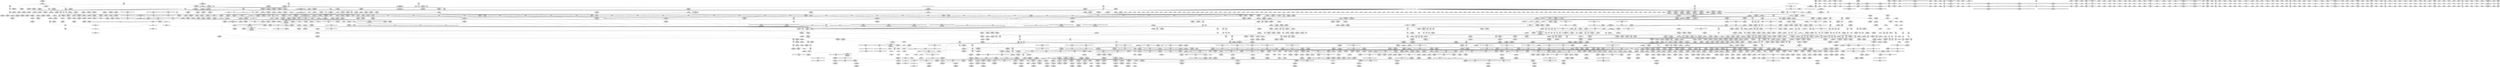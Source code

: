 digraph {
	CE0x66676d0 [shape=record,shape=Mrecord,label="{CE0x66676d0|tomoyo_fill_path_info:tmp9|security/tomoyo/util.c,667|*SummSource*}"]
	CE0x4b73680 [shape=record,shape=Mrecord,label="{CE0x4b73680|__llvm_gcov_indirect_counter_increment114:pred}"]
	CE0x5898290 [shape=record,shape=Mrecord,label="{CE0x5898290|tomoyo_const_part_length:tmp40|security/tomoyo/util.c,644|*SummSource*}"]
	CE0x4e651d0 [shape=record,shape=Mrecord,label="{CE0x4e651d0|tomoyo_mount_acl:tmp72|*SummSource*}"]
	CE0x67742b0 [shape=record,shape=Mrecord,label="{CE0x67742b0|tomoyo_mount_acl:tmp20|security/tomoyo/mount.c,110|*SummSource*}"]
	CE0x83a9ff0 [shape=record,shape=Mrecord,label="{CE0x83a9ff0|16:_%struct.dentry*,_:_SCMRE_8,16_|*MultipleSource*|security/tomoyo/mount.c,79|security/tomoyo/mount.c, 79|security/tomoyo/mount.c, 80|security/tomoyo/mount.c,79}"]
	CE0x6c61be0 [shape=record,shape=Mrecord,label="{CE0x6c61be0|tomoyo_mount_acl:tobool3|security/tomoyo/mount.c,102|*SummSource*}"]
	CE0x831f030 [shape=record,shape=Mrecord,label="{CE0x831f030|tomoyo_mount_acl:cmp18|security/tomoyo/mount.c,118}"]
	CE0x5b92000 [shape=record,shape=Mrecord,label="{CE0x5b92000|i64*_getelementptr_inbounds_(_63_x_i64_,_63_x_i64_*___llvm_gcov_ctr1275,_i64_0,_i64_42)|*Constant*}"]
	CE0x6727690 [shape=record,shape=Mrecord,label="{CE0x6727690|tomoyo_const_part_length:tmp39|security/tomoyo/util.c,644|*SummSource*}"]
	CE0x6833290 [shape=record,shape=Mrecord,label="{CE0x6833290|tomoyo_mount_acl:tmp85|security/tomoyo/mount.c,132|*SummSink*}"]
	CE0x8324540 [shape=record,shape=Mrecord,label="{CE0x8324540|tomoyo_mount_acl:tmp53|security/tomoyo/mount.c,117}"]
	CE0x6a1b450 [shape=record,shape=Mrecord,label="{CE0x6a1b450|GLOBAL:kfree|*Constant*|*SummSink*}"]
	CE0x66ef0e0 [shape=record,shape=Mrecord,label="{CE0x66ef0e0|tomoyo_const_part_length:conv20|security/tomoyo/util.c,644}"]
	CE0x6787fb0 [shape=record,shape=Mrecord,label="{CE0x6787fb0|i64_56|*Constant*|*SummSink*}"]
	CE0x69840b0 [shape=record,shape=Mrecord,label="{CE0x69840b0|tomoyo_mount_acl:tmp83|security/tomoyo/mount.c,132}"]
	CE0x80caa60 [shape=record,shape=Mrecord,label="{CE0x80caa60|tomoyo_mount_acl:tmp117|security/tomoyo/mount.c,152}"]
	CE0x5af1400 [shape=record,shape=Mrecord,label="{CE0x5af1400|tomoyo_mount_acl:tmp119|security/tomoyo/mount.c,161|*SummSink*}"]
	CE0x4b7edc0 [shape=record,shape=Mrecord,label="{CE0x4b7edc0|tomoyo_mount_acl:dentry|security/tomoyo/mount.c,171|*SummSink*}"]
	CE0x5c46440 [shape=record,shape=Mrecord,label="{CE0x5c46440|tomoyo_fill_path_info:tmp9|security/tomoyo/util.c,667|*SummSink*}"]
	CE0x4bf6050 [shape=record,shape=Mrecord,label="{CE0x4bf6050|i64_36|*Constant*|*SummSource*}"]
	CE0x69a3650 [shape=record,shape=Mrecord,label="{CE0x69a3650|tomoyo_fill_path_info:ptr|Function::tomoyo_fill_path_info&Arg::ptr::|*SummSource*}"]
	CE0x5aece70 [shape=record,shape=Mrecord,label="{CE0x5aece70|VOIDTB_TE:_CE_223,224_}"]
	CE0x592aec0 [shape=record,shape=Mrecord,label="{CE0x592aec0|tomoyo_const_part_length:tmp7|security/tomoyo/util.c,625|*SummSource*}"]
	CE0x76a6340 [shape=record,shape=Mrecord,label="{CE0x76a6340|0:_%struct.tomoyo_obj_info*,_24:_%struct.tomoyo_path_info*,_32:_%struct.tomoyo_path_info*,_40:_%struct.tomoyo_path_info*,_48:_i64,_56:_i32,_72:_i8,_:_CMRE_55,56_}"]
	CE0x83af880 [shape=record,shape=Mrecord,label="{CE0x83af880|VOIDTB_TE:_CE_16,24_}"]
	CE0x4b9c5a0 [shape=record,shape=Mrecord,label="{CE0x4b9c5a0|0:_%struct.tomoyo_obj_info*,_24:_%struct.tomoyo_path_info*,_32:_%struct.tomoyo_path_info*,_40:_%struct.tomoyo_path_info*,_48:_i64,_56:_i32,_72:_i8,_:_CMRE_73,74_|*MultipleSource*|Function::tomoyo_mount_acl&Arg::r::|security/tomoyo/mount.c,90}"]
	CE0x587ac60 [shape=record,shape=Mrecord,label="{CE0x587ac60|tomoyo_mount_acl:if.then37|*SummSource*}"]
	CE0x5ab74f0 [shape=record,shape=Mrecord,label="{CE0x5ab74f0|i64*_getelementptr_inbounds_(_2_x_i64_,_2_x_i64_*___llvm_gcov_ctr1469,_i64_0,_i64_1)|*Constant*|*SummSource*}"]
	CE0x68336e0 [shape=record,shape=Mrecord,label="{CE0x68336e0|tomoyo_mount_acl:call35|security/tomoyo/mount.c,132|*SummSource*}"]
	CE0x4d139d0 [shape=record,shape=Mrecord,label="{CE0x4d139d0|tomoyo_audit_mount_log:param|security/tomoyo/mount.c,31|*SummSource*}"]
	CE0x836b430 [shape=record,shape=Mrecord,label="{CE0x836b430|tomoyo_mount_acl:lor.lhs.false10}"]
	CE0x6b0aea0 [shape=record,shape=Mrecord,label="{CE0x6b0aea0|i64_2|*Constant*|*SummSink*}"]
	CE0x82d08f0 [shape=record,shape=Mrecord,label="{CE0x82d08f0|tomoyo_mount_acl:cmp9|security/tomoyo/mount.c,113|*SummSink*}"]
	CE0x81b90e0 [shape=record,shape=Mrecord,label="{CE0x81b90e0|i64_27|*Constant*|*SummSink*}"]
	CE0x592db60 [shape=record,shape=Mrecord,label="{CE0x592db60|tomoyo_const_part_length:tmp20|security/tomoyo/util.c,628|*SummSource*}"]
	CE0x8362f80 [shape=record,shape=Mrecord,label="{CE0x8362f80|tomoyo_mount_acl:if.then|*SummSource*}"]
	CE0x80cae10 [shape=record,shape=Mrecord,label="{CE0x80cae10|tomoyo_mount_acl:tmp117|security/tomoyo/mount.c,152|*SummSource*}"]
	CE0x677ff60 [shape=record,shape=Mrecord,label="{CE0x677ff60|i64_11|*Constant*}"]
	CE0x69d9fe0 [shape=record,shape=Mrecord,label="{CE0x69d9fe0|tomoyo_mount_acl:tmp137|security/tomoyo/mount.c,172|*SummSource*}"]
	CE0x82cc8e0 [shape=record,shape=Mrecord,label="{CE0x82cc8e0|i8**_getelementptr_inbounds_(_7_x_i8*_,_7_x_i8*_*_tomoyo_mounts,_i32_0,_i64_4)|*Constant*|*SummSink*}"]
	CE0x83a9650 [shape=record,shape=Mrecord,label="{CE0x83a9650|i64_25|*Constant*}"]
	CE0x674cdd0 [shape=record,shape=Mrecord,label="{CE0x674cdd0|tomoyo_mount_acl:tmp17|security/tomoyo/mount.c,103|*SummSink*}"]
	CE0x811e980 [shape=record,shape=Mrecord,label="{CE0x811e980|GLOBAL:tomoyo_const_part_length|*Constant*|*SummSink*}"]
	CE0x8333140 [shape=record,shape=Mrecord,label="{CE0x8333140|i64_20|*Constant*|*SummSink*}"]
	CE0x83be400 [shape=record,shape=Mrecord,label="{CE0x83be400|VOIDTB_TE:_CE_182,183_}"]
	CE0x69112e0 [shape=record,shape=Mrecord,label="{CE0x69112e0|i64*_getelementptr_inbounds_(_31_x_i64_,_31_x_i64_*___llvm_gcov_ctr43150,_i64_0,_i64_28)|*Constant*|*SummSink*}"]
	CE0x67b7420 [shape=record,shape=Mrecord,label="{CE0x67b7420|tomoyo_const_part_length:tmp44|security/tomoyo/util.c,645|*SummSink*}"]
	CE0x69e6a80 [shape=record,shape=Mrecord,label="{CE0x69e6a80|tomoyo_mount_acl:tmp123|security/tomoyo/mount.c,163|*SummSource*}"]
	CE0x6aa0b60 [shape=record,shape=Mrecord,label="{CE0x6aa0b60|i64_56|*Constant*|*SummSource*}"]
	CE0x837bce0 [shape=record,shape=Mrecord,label="{CE0x837bce0|tomoyo_mount_acl:do.cond|*SummSink*}"]
	CE0x6c64ed0 [shape=record,shape=Mrecord,label="{CE0x6c64ed0|tomoyo_mount_acl:tmp12|security/tomoyo/mount.c,102}"]
	CE0x587c500 [shape=record,shape=Mrecord,label="{CE0x587c500|tomoyo_const_part_length:tmp14|security/tomoyo/util.c,626|*SummSink*}"]
	CE0x5b6e230 [shape=record,shape=Mrecord,label="{CE0x5b6e230|_call_void_tomoyo_fill_path_info(%struct.tomoyo_path_info*_%rdir)_#9,_!dbg_!38940|security/tomoyo/mount.c,107|*SummSink*}"]
	CE0x4bf5f70 [shape=record,shape=Mrecord,label="{CE0x4bf5f70|i64_36|*Constant*}"]
	CE0x80ab300 [shape=record,shape=Mrecord,label="{CE0x80ab300|tomoyo_mount_acl:requested_dir_name.0|*SummSource*}"]
	CE0x67d9ab0 [shape=record,shape=Mrecord,label="{CE0x67d9ab0|tomoyo_const_part_length:tmp47|security/tomoyo/util.c,646|*SummSource*}"]
	CE0x81a2cb0 [shape=record,shape=Mrecord,label="{CE0x81a2cb0|tomoyo_mount_acl:path173|security/tomoyo/mount.c,172|*SummSource*}"]
	CE0x6730240 [shape=record,shape=Mrecord,label="{CE0x6730240|tomoyo_const_part_length:conv|security/tomoyo/util.c,626|*SummSink*}"]
	CE0x82dccf0 [shape=record,shape=Mrecord,label="{CE0x82dccf0|i64_15|*Constant*|*SummSink*}"]
	CE0x65f2cf0 [shape=record,shape=Mrecord,label="{CE0x65f2cf0|tomoyo_fill_path_info:name1|security/tomoyo/util.c,663|*SummSource*}"]
	CE0x5c36be0 [shape=record,shape=Mrecord,label="{CE0x5c36be0|tomoyo_fill_path_info:const_len|security/tomoyo/util.c,666|*SummSource*}"]
	CE0x82f7e30 [shape=record,shape=Mrecord,label="{CE0x82f7e30|tomoyo_mount_acl:path1|security/tomoyo/mount.c,136|*SummSource*}"]
	CE0x6980cc0 [shape=record,shape=Mrecord,label="{CE0x6980cc0|GLOBAL:tomoyo_encode|*Constant*|*SummSource*}"]
	CE0x6a78b70 [shape=record,shape=Mrecord,label="{CE0x6a78b70|tomoyo_mount_acl:flags64|security/tomoyo/mount.c,159|*SummSource*}"]
	CE0x6765a50 [shape=record,shape=Mrecord,label="{CE0x6765a50|tomoyo_mount_acl:tmp18|security/tomoyo/mount.c,110|*SummSink*}"]
	CE0x69d6a10 [shape=record,shape=Mrecord,label="{CE0x69d6a10|tomoyo_mount_acl:tmp115}"]
	CE0x6c58fe0 [shape=record,shape=Mrecord,label="{CE0x6c58fe0|GLOBAL:tomoyo_realpath_from_path|*Constant*}"]
	CE0x837eb70 [shape=record,shape=Mrecord,label="{CE0x837eb70|tomoyo_mount_acl:tmp62|security/tomoyo/mount.c,122}"]
	CE0x67028e0 [shape=record,shape=Mrecord,label="{CE0x67028e0|tomoyo_mount_acl:tmp134|security/tomoyo/mount.c,171|*SummSink*}"]
	CE0x4e653d0 [shape=record,shape=Mrecord,label="{CE0x4e653d0|i64*_getelementptr_inbounds_(_63_x_i64_,_63_x_i64_*___llvm_gcov_ctr1275,_i64_0,_i64_30)|*Constant*|*SummSink*}"]
	CE0x8240f20 [shape=record,shape=Mrecord,label="{CE0x8240f20|0:_%struct.tomoyo_obj_info*,_24:_%struct.tomoyo_path_info*,_32:_%struct.tomoyo_path_info*,_40:_%struct.tomoyo_path_info*,_48:_i64,_56:_i32,_72:_i8,_:_CMRE_32,33_}"]
	CE0x8368d30 [shape=record,shape=Mrecord,label="{CE0x8368d30|tomoyo_mount_acl:if.end29}"]
	CE0x6779750 [shape=record,shape=Mrecord,label="{CE0x6779750|i8**_getelementptr_inbounds_(_7_x_i8*_,_7_x_i8*_*_tomoyo_mounts,_i32_0,_i64_3)|*Constant*|*SummSink*}"]
	CE0x592da40 [shape=record,shape=Mrecord,label="{CE0x592da40|tomoyo_const_part_length:tmp20|security/tomoyo/util.c,628}"]
	CE0x80ffde0 [shape=record,shape=Mrecord,label="{CE0x80ffde0|tomoyo_mount_acl:tmp112|security/tomoyo/mount.c,148|*SummSource*}"]
	CE0x82da020 [shape=record,shape=Mrecord,label="{CE0x82da020|tomoyo_mount_acl:tmp35|security/tomoyo/mount.c,114|*SummSink*}"]
	CE0x59643e0 [shape=record,shape=Mrecord,label="{CE0x59643e0|GLOBAL:__llvm_gcov_global_state_pred45|Global_var:__llvm_gcov_global_state_pred45|*SummSource*}"]
	CE0x6a6c660 [shape=record,shape=Mrecord,label="{CE0x6a6c660|i64_16|*Constant*}"]
	CE0x5abc120 [shape=record,shape=Mrecord,label="{CE0x5abc120|tomoyo_fill_path_info:idxprom|security/tomoyo/util.c,667|*SummSink*}"]
	CE0x6c77350 [shape=record,shape=Mrecord,label="{CE0x6c77350|tomoyo_mount_acl:cmp66|security/tomoyo/mount.c,163|*SummSink*}"]
	CE0x6c0fc30 [shape=record,shape=Mrecord,label="{CE0x6c0fc30|i64_60|*Constant*|*SummSource*}"]
	CE0x589f300 [shape=record,shape=Mrecord,label="{CE0x589f300|i64_33|*Constant*}"]
	CE0x58afa80 [shape=record,shape=Mrecord,label="{CE0x58afa80|tomoyo_mount_acl:fstype.3|*SummSink*}"]
	CE0x83228c0 [shape=record,shape=Mrecord,label="{CE0x83228c0|tomoyo_mount_acl:tmp57|security/tomoyo/mount.c,119}"]
	CE0x8326070 [shape=record,shape=Mrecord,label="{CE0x8326070|tomoyo_mount_acl:tmp56|security/tomoyo/mount.c,117|*SummSink*}"]
	CE0x6c57860 [shape=record,shape=Mrecord,label="{CE0x6c57860|i64_16|*Constant*|*SummSink*}"]
	CE0x5958bb0 [shape=record,shape=Mrecord,label="{CE0x5958bb0|tomoyo_mount_acl:tmp82|security/tomoyo/mount.c,132|*SummSource*}"]
	CE0x5af1680 [shape=record,shape=Mrecord,label="{CE0x5af1680|_call_void_tomoyo_check_acl(%struct.tomoyo_request_info*_%r,_i1_(%struct.tomoyo_request_info*,_%struct.tomoyo_acl_info*)*_tomoyo_check_mount_acl)_#9,_!dbg_!39050|security/tomoyo/mount.c,161|*SummSink*}"]
	CE0x4d93b90 [shape=record,shape=Mrecord,label="{CE0x4d93b90|i32_47|*Constant*|*SummSource*}"]
	CE0x5afa4c0 [shape=record,shape=Mrecord,label="{CE0x5afa4c0|tomoyo_mount_acl:tmp96|security/tomoyo/mount.c,138|*SummSource*}"]
	CE0x58fc4a0 [shape=record,shape=Mrecord,label="{CE0x58fc4a0|VOIDTB_TE:_CE_197,198_}"]
	CE0x83aead0 [shape=record,shape=Mrecord,label="{CE0x83aead0|tomoyo_mount_acl:cmp|security/tomoyo/mount.c,110}"]
	CE0x82dac00 [shape=record,shape=Mrecord,label="{CE0x82dac00|i64_10|*Constant*|*SummSource*}"]
	CE0x82e2bf0 [shape=record,shape=Mrecord,label="{CE0x82e2bf0|i64_14|*Constant*}"]
	CE0x4eac370 [shape=record,shape=Mrecord,label="{CE0x4eac370|tomoyo_mount_acl:if.then68|*SummSink*}"]
	CE0x800c650 [shape=record,shape=Mrecord,label="{CE0x800c650|tomoyo_fill_path_info:land.rhs}"]
	CE0x66a1140 [shape=record,shape=Mrecord,label="{CE0x66a1140|%struct.dentry*_null|*Constant*|*SummSink*}"]
	CE0x5809f40 [shape=record,shape=Mrecord,label="{CE0x5809f40|tomoyo_audit_mount_log:tmp}"]
	CE0x6c5b570 [shape=record,shape=Mrecord,label="{CE0x6c5b570|GLOBAL:tomoyo_realpath_from_path|*Constant*|*SummSource*}"]
	CE0x587a120 [shape=record,shape=Mrecord,label="{CE0x587a120|__llvm_gcov_indirect_counter_increment114:tmp5|*SummSink*}"]
	CE0x6a290f0 [shape=record,shape=Mrecord,label="{CE0x6a290f0|VOIDTB_TE:_CE_212,213_}"]
	CE0x4e3cae0 [shape=record,shape=Mrecord,label="{CE0x4e3cae0|tomoyo_fill_path_info:tmp11|security/tomoyo/util.c,667|*SummSink*}"]
	CE0x82e5090 [shape=record,shape=Mrecord,label="{CE0x82e5090|tomoyo_mount_acl:tmp33|security/tomoyo/mount.c,113|*SummSource*}"]
	CE0x82ec210 [shape=record,shape=Mrecord,label="{CE0x82ec210|tomoyo_mount_acl:tmp33|security/tomoyo/mount.c,113}"]
	CE0x5b26980 [shape=record,shape=Mrecord,label="{CE0x5b26980|tomoyo_const_part_length:tobool|security/tomoyo/util.c,624|*SummSource*}"]
	CE0x59d0ca0 [shape=record,shape=Mrecord,label="{CE0x59d0ca0|tomoyo_const_part_length:tmp25|security/tomoyo/util.c,641|*SummSource*}"]
	CE0x6775d80 [shape=record,shape=Mrecord,label="{CE0x6775d80|tomoyo_mount_acl:tmp21|security/tomoyo/mount.c,110|*SummSink*}"]
	CE0x5abe360 [shape=record,shape=Mrecord,label="{CE0x5abe360|tomoyo_audit_mount_log:type|security/tomoyo/mount.c,33|*SummSink*}"]
	CE0x6c77430 [shape=record,shape=Mrecord,label="{CE0x6c77430|i64_53|*Constant*|*SummSink*}"]
	CE0x80cbab0 [shape=record,shape=Mrecord,label="{CE0x80cbab0|tomoyo_fill_path_info:tmp4|security/tomoyo/util.c,667|*SummSource*}"]
	CE0x6774030 [shape=record,shape=Mrecord,label="{CE0x6774030|tomoyo_mount_acl:tmp20|security/tomoyo/mount.c,110}"]
	CE0x6699060 [shape=record,shape=Mrecord,label="{CE0x6699060|i32_1|*Constant*|*SummSink*}"]
	CE0x67b7ec0 [shape=record,shape=Mrecord,label="{CE0x67b7ec0|tomoyo_mount_acl:if.then72}"]
	CE0x59343d0 [shape=record,shape=Mrecord,label="{CE0x59343d0|i64_38|*Constant*|*SummSource*}"]
	CE0x5968be0 [shape=record,shape=Mrecord,label="{CE0x5968be0|tomoyo_const_part_length:tmp7|security/tomoyo/util.c,625|*SummSink*}"]
	CE0x806a1b0 [shape=record,shape=Mrecord,label="{CE0x806a1b0|_ret_i32_%error.0,_!dbg_!39072|security/tomoyo/mount.c,174}"]
	CE0x6678d60 [shape=record,shape=Mrecord,label="{CE0x6678d60|i64**_getelementptr_inbounds_(_3_x_i64*_,_3_x_i64*_*___llvm_gcda_edge_table44,_i64_0,_i64_1)|*Constant*|*SummSink*}"]
	CE0x6c6fa80 [shape=record,shape=Mrecord,label="{CE0x6c6fa80|0:_i8*,_8:_i32,_12:_i16,_14:_i8,_15:_i8,_:_SCMRE_15,16_|*MultipleSource*|security/tomoyo/mount.c, 87|security/tomoyo/mount.c, 85|security/tomoyo/mount.c, 86|security/tomoyo/mount.c,96}"]
	CE0x82435a0 [shape=record,shape=Mrecord,label="{CE0x82435a0|i64*_getelementptr_inbounds_(_63_x_i64_,_63_x_i64_*___llvm_gcov_ctr1275,_i64_0,_i64_6)|*Constant*}"]
	CE0x6b4fd20 [shape=record,shape=Mrecord,label="{CE0x6b4fd20|tomoyo_mount_acl:tmp105|security/tomoyo/mount.c,144|*SummSource*}"]
	CE0x80e1480 [shape=record,shape=Mrecord,label="{CE0x80e1480|i64*_getelementptr_inbounds_(_63_x_i64_,_63_x_i64_*___llvm_gcov_ctr1275,_i64_0,_i64_55)|*Constant*|*SummSink*}"]
	CE0x8397020 [shape=record,shape=Mrecord,label="{CE0x8397020|tomoyo_mount_acl:tmp59|security/tomoyo/mount.c,122|*SummSource*}"]
	CE0x83bf050 [shape=record,shape=Mrecord,label="{CE0x83bf050|VOIDTB_TE:_CE_154,155_}"]
	CE0x582d880 [shape=record,shape=Mrecord,label="{CE0x582d880|VOIDTB_TE:_CE_264,272_}"]
	CE0x82f7cb0 [shape=record,shape=Mrecord,label="{CE0x82f7cb0|i64_41|*Constant*}"]
	CE0x6a9fde0 [shape=record,shape=Mrecord,label="{CE0x6a9fde0|tomoyo_mount_acl:need_dev.3|*SummSink*}"]
	CE0x6c96d90 [shape=record,shape=Mrecord,label="{CE0x6c96d90|tomoyo_mount_acl:tobool48|security/tomoyo/mount.c,147}"]
	CE0x4bf8ae0 [shape=record,shape=Mrecord,label="{CE0x4bf8ae0|tomoyo_mount_acl:param59|security/tomoyo/mount.c,158}"]
	CE0x66b3c40 [shape=record,shape=Mrecord,label="{CE0x66b3c40|i32_55|*Constant*|*SummSink*}"]
	CE0x59ff2b0 [shape=record,shape=Mrecord,label="{CE0x59ff2b0|i32_0|*Constant*|*SummSink*}"]
	CE0x4bf5c90 [shape=record,shape=Mrecord,label="{CE0x4bf5c90|i64_36|*Constant*|*SummSink*}"]
	CE0x68021e0 [shape=record,shape=Mrecord,label="{CE0x68021e0|i64*_getelementptr_inbounds_(_5_x_i64_,_5_x_i64_*___llvm_gcov_ctr28130,_i64_0,_i64_3)|*Constant*}"]
	CE0x6b0b1a0 [shape=record,shape=Mrecord,label="{CE0x6b0b1a0|tomoyo_mount_acl:tmp4|security/tomoyo/mount.c,94}"]
	CE0x8329df0 [shape=record,shape=Mrecord,label="{CE0x8329df0|tomoyo_mount_acl:tmp49|security/tomoyo/mount.c,117|*SummSource*}"]
	CE0x4e997b0 [shape=record,shape=Mrecord,label="{CE0x4e997b0|i64_53|*Constant*}"]
	CE0x5b58950 [shape=record,shape=Mrecord,label="{CE0x5b58950|i64_176|*Constant*}"]
	CE0x691cf20 [shape=record,shape=Mrecord,label="{CE0x691cf20|VOIDTB_TE:_CE_208,209_}"]
	CE0x83b90c0 [shape=record,shape=Mrecord,label="{CE0x83b90c0|i64_25|*Constant*|*SummSource*}"]
	CE0x82cd860 [shape=record,shape=Mrecord,label="{CE0x82cd860|tomoyo_mount_acl:tmp26|security/tomoyo/mount.c,112}"]
	CE0x6965020 [shape=record,shape=Mrecord,label="{CE0x6965020|0:_%struct.tomoyo_obj_info*,_24:_%struct.tomoyo_path_info*,_32:_%struct.tomoyo_path_info*,_40:_%struct.tomoyo_path_info*,_48:_i64,_56:_i32,_72:_i8,_:_CMRE_39,40_}"]
	CE0x83afa30 [shape=record,shape=Mrecord,label="{CE0x83afa30|tomoyo_mount_acl:tobool22|security/tomoyo/mount.c,122}"]
	CE0x8244de0 [shape=record,shape=Mrecord,label="{CE0x8244de0|tomoyo_mount_acl:name6|security/tomoyo/mount.c,106}"]
	CE0x4b91e70 [shape=record,shape=Mrecord,label="{CE0x4b91e70|tomoyo_mount_acl:need_dev.2|*SummSink*}"]
	CE0x6946310 [shape=record,shape=Mrecord,label="{CE0x6946310|tomoyo_mount_acl:tmp98|security/tomoyo/mount.c,139|*SummSink*}"]
	CE0x80bf740 [shape=record,shape=Mrecord,label="{CE0x80bf740|_call_void_path_put(%struct.path*_%path173)_#9,_!dbg_!39070|security/tomoyo/mount.c,172|*SummSink*}"]
	CE0x6a697a0 [shape=record,shape=Mrecord,label="{CE0x6a697a0|_ret_void,_!dbg_!38929|security/tomoyo/util.c,670|*SummSink*}"]
	CE0x6b4fe30 [shape=record,shape=Mrecord,label="{CE0x6b4fe30|tomoyo_mount_acl:tmp105|security/tomoyo/mount.c,144|*SummSink*}"]
	CE0x6a78840 [shape=record,shape=Mrecord,label="{CE0x6a78840|tomoyo_mount_acl:tmp118|security/tomoyo/mount.c,161|*SummSink*}"]
	CE0x80e1410 [shape=record,shape=Mrecord,label="{CE0x80e1410|i64*_getelementptr_inbounds_(_63_x_i64_,_63_x_i64_*___llvm_gcov_ctr1275,_i64_0,_i64_55)|*Constant*|*SummSource*}"]
	CE0x4e654b0 [shape=record,shape=Mrecord,label="{CE0x4e654b0|tomoyo_mount_acl:tmp73}"]
	CE0x586fb20 [shape=record,shape=Mrecord,label="{CE0x586fb20|i64_5|*Constant*}"]
	CE0x6c25ce0 [shape=record,shape=Mrecord,label="{CE0x6c25ce0|tomoyo_mount_acl:tmp130|security/tomoyo/mount.c,168|*SummSink*}"]
	CE0x80b1720 [shape=record,shape=Mrecord,label="{CE0x80b1720|VOIDTB_TE:_CE_217,218_}"]
	CE0x6980bb0 [shape=record,shape=Mrecord,label="{CE0x6980bb0|tomoyo_mount_acl:type|Function::tomoyo_mount_acl&Arg::type::|*SummSource*}"]
	CE0x82e3140 [shape=record,shape=Mrecord,label="{CE0x82e3140|i8**_getelementptr_inbounds_(_7_x_i8*_,_7_x_i8*_*_tomoyo_mounts,_i32_0,_i64_5)|*Constant*|*SummSink*}"]
	CE0x6aa09b0 [shape=record,shape=Mrecord,label="{CE0x6aa09b0|tomoyo_mount_acl:tobool67|security/tomoyo/mount.c,167|*SummSource*}"]
	CE0x58c0360 [shape=record,shape=Mrecord,label="{CE0x58c0360|tomoyo_mount_acl:if.end5|*SummSink*}"]
	CE0x66d5910 [shape=record,shape=Mrecord,label="{CE0x66d5910|0:_%struct.tomoyo_obj_info*,_24:_%struct.tomoyo_path_info*,_32:_%struct.tomoyo_path_info*,_40:_%struct.tomoyo_path_info*,_48:_i64,_56:_i32,_72:_i8,_:_CMRE_16,24_|*MultipleSource*|Function::tomoyo_mount_acl&Arg::r::|security/tomoyo/mount.c,90}"]
	CE0x6a8e810 [shape=record,shape=Mrecord,label="{CE0x6a8e810|tomoyo_fill_path_info:tmp8|security/tomoyo/util.c,667|*SummSource*}"]
	CE0x837c940 [shape=record,shape=Mrecord,label="{CE0x837c940|tomoyo_mount_acl:if.else43}"]
	CE0x82217b0 [shape=record,shape=Mrecord,label="{CE0x82217b0|tomoyo_mount_acl:tmp115|*SummSink*}"]
	CE0x82fd5c0 [shape=record,shape=Mrecord,label="{CE0x82fd5c0|tomoyo_mount_acl:tmp44|security/tomoyo/mount.c,112|*SummSource*}"]
	CE0x6986200 [shape=record,shape=Mrecord,label="{CE0x6986200|i64_54|*Constant*}"]
	CE0x58fd500 [shape=record,shape=Mrecord,label="{CE0x58fd500|i64*_getelementptr_inbounds_(_2_x_i64_,_2_x_i64_*___llvm_gcov_ctr1469,_i64_0,_i64_1)|*Constant*}"]
	CE0x6bdbba0 [shape=record,shape=Mrecord,label="{CE0x6bdbba0|_call_void_tomoyo_fill_path_info(%struct.tomoyo_path_info*_%rtype)_#9,_!dbg_!38928|security/tomoyo/mount.c,97}"]
	CE0x8003f00 [shape=record,shape=Mrecord,label="{CE0x8003f00|tomoyo_fill_path_info:cmp8|security/tomoyo/util.c,668|*SummSource*}"]
	CE0x69845d0 [shape=record,shape=Mrecord,label="{CE0x69845d0|tomoyo_mount_acl:tmp84|security/tomoyo/mount.c,132|*SummSource*}"]
	CE0x5b218a0 [shape=record,shape=Mrecord,label="{CE0x5b218a0|tomoyo_const_part_length:tobool|security/tomoyo/util.c,624|*SummSink*}"]
	CE0x83b2f40 [shape=record,shape=Mrecord,label="{CE0x83b2f40|VOIDTB_TE:_CE_169,170_}"]
	CE0x675b530 [shape=record,shape=Mrecord,label="{CE0x675b530|i8**_getelementptr_inbounds_(_7_x_i8*_,_7_x_i8*_*_tomoyo_mounts,_i32_0,_i64_2)|*Constant*}"]
	CE0x599a6f0 [shape=record,shape=Mrecord,label="{CE0x599a6f0|__llvm_gcov_indirect_counter_increment114:exit}"]
	CE0x5a34110 [shape=record,shape=Mrecord,label="{CE0x5a34110|i64_1|*Constant*}"]
	CE0x6667ba0 [shape=record,shape=Mrecord,label="{CE0x6667ba0|tomoyo_fill_path_info:tmp}"]
	CE0x4b91d20 [shape=record,shape=Mrecord,label="{CE0x4b91d20|tomoyo_mount_acl:need_dev.2|*SummSource*}"]
	CE0x5b2a670 [shape=record,shape=Mrecord,label="{CE0x5b2a670|_call_void___llvm_gcov_indirect_counter_increment114(i32*___llvm_gcov_global_state_pred45,_i64**_getelementptr_inbounds_(_3_x_i64*_,_3_x_i64*_*___llvm_gcda_edge_table44,_i64_0,_i64_2)),_!dbg_!38930|security/tomoyo/util.c,640}"]
	CE0x83b05b0 [shape=record,shape=Mrecord,label="{CE0x83b05b0|VOIDTB_TE:_CE_157,158_}"]
	CE0x831ad10 [shape=record,shape=Mrecord,label="{CE0x831ad10|tomoyo_mount_acl:tmp57|security/tomoyo/mount.c,119|*SummSource*}"]
	CE0x66f2e60 [shape=record,shape=Mrecord,label="{CE0x66f2e60|i64_23|*Constant*}"]
	CE0x699ee80 [shape=record,shape=Mrecord,label="{CE0x699ee80|tomoyo_mount_acl:tmp8|security/tomoyo/mount.c,95|*SummSink*}"]
	CE0x6a5e0b0 [shape=record,shape=Mrecord,label="{CE0x6a5e0b0|i64_1|*Constant*}"]
	CE0x8363ec0 [shape=record,shape=Mrecord,label="{CE0x8363ec0|tomoyo_mount_acl:if.then37|*SummSink*}"]
	CE0x81507d0 [shape=record,shape=Mrecord,label="{CE0x81507d0|tomoyo_mount_acl:param|security/tomoyo/mount.c,155}"]
	CE0x5a29740 [shape=record,shape=Mrecord,label="{CE0x5a29740|tomoyo_const_part_length:tmp5|security/tomoyo/util.c,624|*SummSink*}"]
	CE0x679ded0 [shape=record,shape=Mrecord,label="{CE0x679ded0|VOIDTB_TE:_CE_206,207_}"]
	CE0x66f9010 [shape=record,shape=Mrecord,label="{CE0x66f9010|tomoyo_const_part_length:tmp36|security/tomoyo/util.c,644|*SummSource*}"]
	CE0x59c1a40 [shape=record,shape=Mrecord,label="{CE0x59c1a40|tomoyo_mount_acl:tmp69|security/tomoyo/mount.c,126|*SummSink*}"]
	CE0x58fd340 [shape=record,shape=Mrecord,label="{CE0x58fd340|tomoyo_audit_mount_log:tmp1|*SummSink*}"]
	CE0x818fa40 [shape=record,shape=Mrecord,label="{CE0x818fa40|VOIDTB_TE:_CE_220,221_}"]
	CE0x5aa5c10 [shape=record,shape=Mrecord,label="{CE0x5aa5c10|tomoyo_const_part_length:entry|*SummSink*}"]
	CE0x5910180 [shape=record,shape=Mrecord,label="{CE0x5910180|i64*_getelementptr_inbounds_(_31_x_i64_,_31_x_i64_*___llvm_gcov_ctr43150,_i64_0,_i64_9)|*Constant*|*SummSink*}"]
	CE0x83ac410 [shape=record,shape=Mrecord,label="{CE0x83ac410|VOIDTB_TE:_CE_0,4_}"]
	CE0x82e7a50 [shape=record,shape=Mrecord,label="{CE0x82e7a50|tomoyo_mount_acl:tmp34|security/tomoyo/mount.c,113|*SummSource*}"]
	CE0x8002c40 [shape=record,shape=Mrecord,label="{CE0x8002c40|GLOBAL:tomoyo_supervisor|*Constant*}"]
	CE0x59ecb90 [shape=record,shape=Mrecord,label="{CE0x59ecb90|tomoyo_const_part_length:tmp19|security/tomoyo/util.c,628|*SummSource*}"]
	CE0x68bff70 [shape=record,shape=Mrecord,label="{CE0x68bff70|i64*_getelementptr_inbounds_(_63_x_i64_,_63_x_i64_*___llvm_gcov_ctr1275,_i64_0,_i64_46)|*Constant*|*SummSource*}"]
	CE0x5870010 [shape=record,shape=Mrecord,label="{CE0x5870010|tomoyo_const_part_length:if.end28}"]
	CE0x6788070 [shape=record,shape=Mrecord,label="{CE0x6788070|i64_57|*Constant*}"]
	CE0x5abc210 [shape=record,shape=Mrecord,label="{CE0x5abc210|GLOBAL:path_put|*Constant*}"]
	CE0x4bf62b0 [shape=record,shape=Mrecord,label="{CE0x4bf62b0|tomoyo_mount_acl:tmp82|security/tomoyo/mount.c,132}"]
	CE0x8003100 [shape=record,shape=Mrecord,label="{CE0x8003100|i8*_getelementptr_inbounds_(_27_x_i8_,_27_x_i8_*_.str870,_i32_0,_i32_0)|*Constant*|*SummSource*}"]
	CE0x66d4430 [shape=record,shape=Mrecord,label="{CE0x66d4430|VOIDTB_TE:_CE_203,204_}"]
	CE0x5934f40 [shape=record,shape=Mrecord,label="{CE0x5934f40|tomoyo_mount_acl:requested_dev_name.1|*SummSink*}"]
	CE0x6988dd0 [shape=record,shape=Mrecord,label="{CE0x6988dd0|0:_%struct.tomoyo_obj_info*,_24:_%struct.tomoyo_path_info*,_32:_%struct.tomoyo_path_info*,_40:_%struct.tomoyo_path_info*,_48:_i64,_56:_i32,_72:_i8,_:_CMRE_59,60_}"]
	CE0x4a68a80 [shape=record,shape=Mrecord,label="{CE0x4a68a80|tomoyo_const_part_length:tmp24|security/tomoyo/util.c,640|*SummSink*}"]
	CE0x5923a00 [shape=record,shape=Mrecord,label="{CE0x5923a00|VOIDTB_TE:_CE_198,199_}"]
	CE0x5926180 [shape=record,shape=Mrecord,label="{CE0x5926180|tomoyo_const_part_length:tmp9|security/tomoyo/util.c,626}"]
	CE0x58717f0 [shape=record,shape=Mrecord,label="{CE0x58717f0|tomoyo_const_part_length:retval.0|*SummSink*}"]
	CE0x6c211c0 [shape=record,shape=Mrecord,label="{CE0x6c211c0|tomoyo_fill_path_info:tmp13|*LoadInst*|security/tomoyo/util.c,668|*SummSink*}"]
	CE0x4a69070 [shape=record,shape=Mrecord,label="{CE0x4a69070|tomoyo_const_part_length:conv11|security/tomoyo/util.c,641|*SummSink*}"]
	CE0x676e390 [shape=record,shape=Mrecord,label="{CE0x676e390|0:_%struct.tomoyo_obj_info*,_24:_%struct.tomoyo_path_info*,_32:_%struct.tomoyo_path_info*,_40:_%struct.tomoyo_path_info*,_48:_i64,_56:_i32,_72:_i8,_:_CMRE_33,34_}"]
	CE0x59bac60 [shape=record,shape=Mrecord,label="{CE0x59bac60|tomoyo_const_part_length:tmp3|security/tomoyo/util.c,624}"]
	CE0x59d11d0 [shape=record,shape=Mrecord,label="{CE0x59d11d0|tomoyo_const_part_length:tmp26|security/tomoyo/util.c,641|*SummSource*}"]
	CE0x593ef40 [shape=record,shape=Mrecord,label="{CE0x593ef40|tomoyo_mount_acl:tmp67|security/tomoyo/mount.c,126|*SummSink*}"]
	CE0x81509f0 [shape=record,shape=Mrecord,label="{CE0x81509f0|tomoyo_mount_acl:need_dev53|security/tomoyo/mount.c,155|*SummSource*}"]
	CE0x6a787d0 [shape=record,shape=Mrecord,label="{CE0x6a787d0|i64*_getelementptr_inbounds_(_63_x_i64_,_63_x_i64_*___llvm_gcov_ctr1275,_i64_0,_i64_52)|*Constant*|*SummSink*}"]
	CE0x83840c0 [shape=record,shape=Mrecord,label="{CE0x83840c0|0:_%struct.tomoyo_obj_info*,_24:_%struct.tomoyo_path_info*,_32:_%struct.tomoyo_path_info*,_40:_%struct.tomoyo_path_info*,_48:_i64,_56:_i32,_72:_i8,_:_CMRE_30,31_}"]
	CE0x5abbf80 [shape=record,shape=Mrecord,label="{CE0x5abbf80|tomoyo_fill_path_info:sub|security/tomoyo/util.c,667|*SummSource*}"]
	CE0x82dc9f0 [shape=record,shape=Mrecord,label="{CE0x82dc9f0|tomoyo_mount_acl:tmp29|security/tomoyo/mount.c,112}"]
	CE0x4d3c4f0 [shape=record,shape=Mrecord,label="{CE0x4d3c4f0|__llvm_gcov_indirect_counter_increment114:tmp3|*SummSink*}"]
	CE0x6bdcf00 [shape=record,shape=Mrecord,label="{CE0x6bdcf00|tomoyo_mount_acl:fstype.2|*SummSource*}"]
	CE0x589f410 [shape=record,shape=Mrecord,label="{CE0x589f410|tomoyo_mount_acl:tobool31|security/tomoyo/mount.c,130}"]
	CE0x5b65f00 [shape=record,shape=Mrecord,label="{CE0x5b65f00|i64_37|*Constant*}"]
	CE0x5b34680 [shape=record,shape=Mrecord,label="{CE0x5b34680|tomoyo_mount_acl:dir58|security/tomoyo/mount.c,157}"]
	CE0x5b5b950 [shape=record,shape=Mrecord,label="{CE0x5b5b950|GLOBAL:__llvm_gcov_indirect_counter_increment114|*Constant*}"]
	CE0x4a68c00 [shape=record,shape=Mrecord,label="{CE0x4a68c00|tomoyo_const_part_length:conv11|security/tomoyo/util.c,641}"]
	CE0x668afc0 [shape=record,shape=Mrecord,label="{CE0x668afc0|tomoyo_mount_acl:if.then32}"]
	CE0x82efba0 [shape=record,shape=Mrecord,label="{CE0x82efba0|tomoyo_mount_acl:tmp41|security/tomoyo/mount.c,112|*SummSink*}"]
	CE0x6801e40 [shape=record,shape=Mrecord,label="{CE0x6801e40|tomoyo_fill_path_info:tmp6|security/tomoyo/util.c,667}"]
	CE0x6761270 [shape=record,shape=Mrecord,label="{CE0x6761270|tomoyo_mount_acl:tmp18|security/tomoyo/mount.c,110}"]
	CE0x6c23bc0 [shape=record,shape=Mrecord,label="{CE0x6c23bc0|tomoyo_mount_acl:param_type|security/tomoyo/mount.c,154|*SummSink*}"]
	CE0x4e98630 [shape=record,shape=Mrecord,label="{CE0x4e98630|tomoyo_const_part_length:sw.epilog|*SummSink*}"]
	CE0x6b06140 [shape=record,shape=Mrecord,label="{CE0x6b06140|i64*_getelementptr_inbounds_(_63_x_i64_,_63_x_i64_*___llvm_gcov_ctr1275,_i64_0,_i64_29)|*Constant*}"]
	CE0x58c2100 [shape=record,shape=Mrecord,label="{CE0x58c2100|tomoyo_const_part_length:incdec.ptr19|security/tomoyo/util.c,643|*SummSink*}"]
	CE0x83be0a0 [shape=record,shape=Mrecord,label="{CE0x83be0a0|VOIDTB_TE:_CE_188,189_}"]
	CE0x8236940 [shape=record,shape=Mrecord,label="{CE0x8236940|i8**_getelementptr_inbounds_(_7_x_i8*_,_7_x_i8*_*_tomoyo_mounts,_i32_0,_i64_1)|*Constant*|*SummSource*}"]
	CE0x592e4c0 [shape=record,shape=Mrecord,label="{CE0x592e4c0|tomoyo_const_part_length:add29|security/tomoyo/util.c,646|*SummSource*}"]
	CE0x5ad77d0 [shape=record,shape=Mrecord,label="{CE0x5ad77d0|GLOBAL:__llvm_gcov_ctr43150|Global_var:__llvm_gcov_ctr43150|*SummSource*}"]
	CE0x6981640 [shape=record,shape=Mrecord,label="{CE0x6981640|GLOBAL:tomoyo_encode|*Constant*}"]
	CE0x6911350 [shape=record,shape=Mrecord,label="{CE0x6911350|tomoyo_const_part_length:tmp48|security/tomoyo/util.c,649|*SummSink*}"]
	CE0x6a6c860 [shape=record,shape=Mrecord,label="{CE0x6a6c860|tomoyo_mount_acl:dir|Function::tomoyo_mount_acl&Arg::dir::|*SummSink*}"]
	CE0x8366640 [shape=record,shape=Mrecord,label="{CE0x8366640|tomoyo_mount_acl:if.end50}"]
	CE0x59d6600 [shape=record,shape=Mrecord,label="{CE0x59d6600|tomoyo_const_part_length:tmp21|security/tomoyo/util.c,631|*SummSink*}"]
	CE0x6679db0 [shape=record,shape=Mrecord,label="{CE0x6679db0|tomoyo_mount_acl:tmp81|security/tomoyo/mount.c,130}"]
	CE0x8338f30 [shape=record,shape=Mrecord,label="{CE0x8338f30|tomoyo_mount_acl:tmp48|security/tomoyo/mount.c,117|*SummSource*}"]
	CE0x4c114a0 [shape=record,shape=Mrecord,label="{CE0x4c114a0|tomoyo_fill_path_info:is_dir|security/tomoyo/util.c,667}"]
	CE0x4bed030 [shape=record,shape=Mrecord,label="{CE0x4bed030|tomoyo_const_part_length:incdec.ptr7|security/tomoyo/util.c,631}"]
	CE0x6b54a80 [shape=record,shape=Mrecord,label="{CE0x6b54a80|i64_0|*Constant*|*SummSource*}"]
	CE0x830ea70 [shape=record,shape=Mrecord,label="{CE0x830ea70|i64*_getelementptr_inbounds_(_63_x_i64_,_63_x_i64_*___llvm_gcov_ctr1275,_i64_0,_i64_52)|*Constant*|*SummSource*}"]
	CE0x8395e00 [shape=record,shape=Mrecord,label="{CE0x8395e00|_call_void_mcount()_#3}"]
	CE0x82d19f0 [shape=record,shape=Mrecord,label="{CE0x82d19f0|tomoyo_mount_acl:tmp37|security/tomoyo/mount.c,114}"]
	CE0x598d230 [shape=record,shape=Mrecord,label="{CE0x598d230|tomoyo_const_part_length:tmp49|security/tomoyo/util.c,649|*SummSink*}"]
	CE0x4b91f90 [shape=record,shape=Mrecord,label="{CE0x4b91f90|tomoyo_mount_acl:tmp76}"]
	CE0x831d850 [shape=record,shape=Mrecord,label="{CE0x831d850|i64*_getelementptr_inbounds_(_63_x_i64_,_63_x_i64_*___llvm_gcov_ctr1275,_i64_0,_i64_23)|*Constant*}"]
	CE0x82caa30 [shape=record,shape=Mrecord,label="{CE0x82caa30|tomoyo_mount_acl:tmp38|security/tomoyo/mount.c,114|*SummSink*}"]
	CE0x80ff850 [shape=record,shape=Mrecord,label="{CE0x80ff850|i64*_getelementptr_inbounds_(_63_x_i64_,_63_x_i64_*___llvm_gcov_ctr1275,_i64_0,_i64_49)|*Constant*}"]
	CE0x806a140 [shape=record,shape=Mrecord,label="{CE0x806a140|tomoyo_mount_acl:tmp139|security/tomoyo/mount.c,173|*SummSink*}"]
	CE0x59e4380 [shape=record,shape=Mrecord,label="{CE0x59e4380|tomoyo_mount_acl:tmp78|security/tomoyo/mount.c,130|*SummSink*}"]
	CE0x58cf9d0 [shape=record,shape=Mrecord,label="{CE0x58cf9d0|_ret_i32_%error.0,_!dbg_!39072|security/tomoyo/mount.c,174|*SummSource*}"]
	CE0x839b510 [shape=record,shape=Mrecord,label="{CE0x839b510|i64*_getelementptr_inbounds_(_63_x_i64_,_63_x_i64_*___llvm_gcov_ctr1275,_i64_0,_i64_26)|*Constant*}"]
	CE0x59d94f0 [shape=record,shape=Mrecord,label="{CE0x59d94f0|tomoyo_const_part_length:conv14|security/tomoyo/util.c,641|*SummSink*}"]
	CE0x6913f10 [shape=record,shape=Mrecord,label="{CE0x6913f10|tomoyo_mount_acl:fs_flags|security/tomoyo/mount.c,126|*SummSource*}"]
	CE0x80698b0 [shape=record,shape=Mrecord,label="{CE0x80698b0|i32_4|*Constant*|*SummSink*}"]
	CE0x4a5bb00 [shape=record,shape=Mrecord,label="{CE0x4a5bb00|__llvm_gcov_indirect_counter_increment114:tmp1|*SummSource*}"]
	CE0x58560d0 [shape=record,shape=Mrecord,label="{CE0x58560d0|tomoyo_const_part_length:lor.lhs.false23|*SummSource*}"]
	CE0x6a3a640 [shape=record,shape=Mrecord,label="{CE0x6a3a640|tomoyo_mount_acl:tmp109|security/tomoyo/mount.c,147}"]
	CE0x67fb090 [shape=record,shape=Mrecord,label="{CE0x67fb090|i64*_getelementptr_inbounds_(_31_x_i64_,_31_x_i64_*___llvm_gcov_ctr43150,_i64_0,_i64_26)|*Constant*}"]
	CE0x598b010 [shape=record,shape=Mrecord,label="{CE0x598b010|i64**_getelementptr_inbounds_(_3_x_i64*_,_3_x_i64*_*___llvm_gcda_edge_table44,_i64_0,_i64_0)|*Constant*|*SummSink*}"]
	CE0x82da600 [shape=record,shape=Mrecord,label="{CE0x82da600|i8**_getelementptr_inbounds_(_7_x_i8*_,_7_x_i8*_*_tomoyo_mounts,_i32_0,_i64_6)|*Constant*}"]
	CE0x5b4a970 [shape=record,shape=Mrecord,label="{CE0x5b4a970|tomoyo_fill_path_info:tmp1|*SummSink*}"]
	CE0x6679c60 [shape=record,shape=Mrecord,label="{CE0x6679c60|tomoyo_mount_acl:tmp80|security/tomoyo/mount.c,130|*SummSink*}"]
	CE0x6c3a660 [shape=record,shape=Mrecord,label="{CE0x6c3a660|tomoyo_mount_acl:tmp107|security/tomoyo/mount.c,145|*SummSource*}"]
	CE0x675b130 [shape=record,shape=Mrecord,label="{CE0x675b130|tomoyo_mount_acl:tmp51|security/tomoyo/mount.c,117|*SummSource*}"]
	CE0x5aa23b0 [shape=record,shape=Mrecord,label="{CE0x5aa23b0|i1_false|*Constant*|*SummSource*}"]
	CE0x5acdbf0 [shape=record,shape=Mrecord,label="{CE0x5acdbf0|VOIDTB_TE:_CE_318,319_}"]
	CE0x5afa5d0 [shape=record,shape=Mrecord,label="{CE0x5afa5d0|tomoyo_mount_acl:tmp96|security/tomoyo/mount.c,138|*SummSink*}"]
	CE0x835fc30 [shape=record,shape=Mrecord,label="{CE0x835fc30|tomoyo_mount_acl:if.end24}"]
	CE0x5b92110 [shape=record,shape=Mrecord,label="{CE0x5b92110|tomoyo_mount_acl:tmp98|security/tomoyo/mount.c,139}"]
	CE0x836c500 [shape=record,shape=Mrecord,label="{CE0x836c500|tomoyo_mount_acl:bb|*SummSource*}"]
	CE0x8363a70 [shape=record,shape=Mrecord,label="{CE0x8363a70|0:_%struct.tomoyo_obj_info*,_24:_%struct.tomoyo_path_info*,_32:_%struct.tomoyo_path_info*,_40:_%struct.tomoyo_path_info*,_48:_i64,_56:_i32,_72:_i8,_:_CMRE_36,37_}"]
	CE0x5881c60 [shape=record,shape=Mrecord,label="{CE0x5881c60|tomoyo_const_part_length:add|security/tomoyo/util.c,634|*SummSource*}"]
	CE0x6c0f990 [shape=record,shape=Mrecord,label="{CE0x6c0f990|tomoyo_mount_acl:tmp132|security/tomoyo/mount.c,171|*SummSink*}"]
	CE0x6b8de00 [shape=record,shape=Mrecord,label="{CE0x6b8de00|tomoyo_mount_acl:tmp116|security/tomoyo/mount.c,152|*SummSink*}"]
	CE0x68ef3d0 [shape=record,shape=Mrecord,label="{CE0x68ef3d0|tomoyo_audit_mount_log:name3|security/tomoyo/mount.c,32|*SummSink*}"]
	CE0x5808e50 [shape=record,shape=Mrecord,label="{CE0x5808e50|tomoyo_mount_acl:tobool44|security/tomoyo/mount.c,144|*SummSink*}"]
	CE0x69139a0 [shape=record,shape=Mrecord,label="{CE0x69139a0|tomoyo_fill_path_info:tobool|security/tomoyo/util.c,667|*SummSink*}"]
	CE0x811eb10 [shape=record,shape=Mrecord,label="{CE0x811eb10|tomoyo_const_part_length:return|*SummSource*}"]
	CE0x8379230 [shape=record,shape=Mrecord,label="{CE0x8379230|tomoyo_mount_acl:tmp60|security/tomoyo/mount.c,122|*SummSource*}"]
	CE0x8363340 [shape=record,shape=Mrecord,label="{CE0x8363340|tomoyo_mount_acl:if.end38|*SummSource*}"]
	CE0x832eff0 [shape=record,shape=Mrecord,label="{CE0x832eff0|tomoyo_mount_acl:tmp48|security/tomoyo/mount.c,117|*SummSink*}"]
	CE0x67e95a0 [shape=record,shape=Mrecord,label="{CE0x67e95a0|tomoyo_audit_mount_log:tmp6|security/tomoyo/mount.c,32|*SummSource*}"]
	CE0x839a590 [shape=record,shape=Mrecord,label="{CE0x839a590|tomoyo_mount_acl:tmp62|security/tomoyo/mount.c,122|*SummSink*}"]
	CE0x4e3c7c0 [shape=record,shape=Mrecord,label="{CE0x4e3c7c0|i64*_getelementptr_inbounds_(_5_x_i64_,_5_x_i64_*___llvm_gcov_ctr28130,_i64_0,_i64_4)|*Constant*|*SummSink*}"]
	CE0x83570a0 [shape=record,shape=Mrecord,label="{CE0x83570a0|tomoyo_mount_acl:call21|security/tomoyo/mount.c,121}"]
	CE0x69a3750 [shape=record,shape=Mrecord,label="{CE0x69a3750|tomoyo_fill_path_info:ptr|Function::tomoyo_fill_path_info&Arg::ptr::|*SummSink*}"]
	CE0x5a25a60 [shape=record,shape=Mrecord,label="{CE0x5a25a60|i32_1|*Constant*}"]
	CE0x6b29890 [shape=record,shape=Mrecord,label="{CE0x6b29890|VOIDTB_TE:_CE_305,306_}"]
	CE0x83a3bb0 [shape=record,shape=Mrecord,label="{CE0x83a3bb0|VOIDTB_TE:_CE_56,64_}"]
	CE0x6a5d8b0 [shape=record,shape=Mrecord,label="{CE0x6a5d8b0|tomoyo_fill_path_info:call|security/tomoyo/util.c,664|*SummSource*}"]
	CE0x66cf350 [shape=record,shape=Mrecord,label="{CE0x66cf350|i64*_getelementptr_inbounds_(_31_x_i64_,_31_x_i64_*___llvm_gcov_ctr43150,_i64_0,_i64_21)|*Constant*|*SummSink*}"]
	CE0x598d630 [shape=record,shape=Mrecord,label="{CE0x598d630|tomoyo_const_part_length:tmp50|security/tomoyo/util.c,651}"]
	CE0x66b9550 [shape=record,shape=Mrecord,label="{CE0x66b9550|tomoyo_fill_path_info:hash|security/tomoyo/util.c,669|*SummSource*}"]
	CE0x83be600 [shape=record,shape=Mrecord,label="{CE0x83be600|VOIDTB_TE:_CE_181,182_}"]
	CE0x580a750 [shape=record,shape=Mrecord,label="{CE0x580a750|tomoyo_mount_acl:mount60|security/tomoyo/mount.c,158|*SummSource*}"]
	CE0x59b34d0 [shape=record,shape=Mrecord,label="{CE0x59b34d0|i64_18|*Constant*|*SummSink*}"]
	CE0x8363090 [shape=record,shape=Mrecord,label="{CE0x8363090|tomoyo_mount_acl:lor.lhs.false12}"]
	CE0x6b30ac0 [shape=record,shape=Mrecord,label="{CE0x6b30ac0|GLOBAL:tomoyo_audit_mount_log|*Constant*|*SummSink*}"]
	CE0x599a160 [shape=record,shape=Mrecord,label="{CE0x599a160|__llvm_gcov_indirect_counter_increment114:bb4|*SummSink*}"]
	CE0x6736a80 [shape=record,shape=Mrecord,label="{CE0x6736a80|tomoyo_mount_acl:tmp110|security/tomoyo/mount.c,147|*SummSink*}"]
	CE0x4c11760 [shape=record,shape=Mrecord,label="{CE0x4c11760|tomoyo_fill_path_info:frombool|security/tomoyo/util.c,667|*SummSink*}"]
	CE0x81b0cc0 [shape=record,shape=Mrecord,label="{CE0x81b0cc0|tomoyo_mount_acl:need_dev.0|*SummSource*}"]
	CE0x58712a0 [shape=record,shape=Mrecord,label="{CE0x58712a0|tomoyo_const_part_length:tmp51|security/tomoyo/util.c,651|*SummSink*}"]
	CE0x59d9430 [shape=record,shape=Mrecord,label="{CE0x59d9430|tomoyo_const_part_length:conv14|security/tomoyo/util.c,641|*SummSource*}"]
	CE0x806a0d0 [shape=record,shape=Mrecord,label="{CE0x806a0d0|tomoyo_mount_acl:tmp139|security/tomoyo/mount.c,173|*SummSource*}"]
	CE0x5856340 [shape=record,shape=Mrecord,label="{CE0x5856340|tomoyo_const_part_length:if.then17}"]
	CE0x5b0e890 [shape=record,shape=Mrecord,label="{CE0x5b0e890|_call_void___llvm_gcov_indirect_counter_increment114(i32*___llvm_gcov_global_state_pred45,_i64**_getelementptr_inbounds_(_3_x_i64*_,_3_x_i64*_*___llvm_gcda_edge_table44,_i64_0,_i64_1)),_!dbg_!38927|security/tomoyo/util.c,634|*SummSink*}"]
	CE0x66da9b0 [shape=record,shape=Mrecord,label="{CE0x66da9b0|0:_%struct.tomoyo_obj_info*,_24:_%struct.tomoyo_path_info*,_32:_%struct.tomoyo_path_info*,_40:_%struct.tomoyo_path_info*,_48:_i64,_56:_i32,_72:_i8,_:_CMRE_25,26_}"]
	CE0x4e988b0 [shape=record,shape=Mrecord,label="{CE0x4e988b0|tomoyo_const_part_length:sw.bb|*SummSink*}"]
	CE0x83b7150 [shape=record,shape=Mrecord,label="{CE0x83b7150|VOIDTB_TE:_CE_156,157_}"]
	CE0x4eaa070 [shape=record,shape=Mrecord,label="{CE0x4eaa070|tomoyo_const_part_length:while.end|*SummSource*}"]
	CE0x82edd50 [shape=record,shape=Mrecord,label="{CE0x82edd50|tomoyo_mount_acl:tmp43|security/tomoyo/mount.c,112}"]
	CE0x8324940 [shape=record,shape=Mrecord,label="{CE0x8324940|i64_21|*Constant*|*SummSource*}"]
	CE0x66e2220 [shape=record,shape=Mrecord,label="{CE0x66e2220|_call_void_kfree(i8*_%requested_dir_name.0)_#9,_!dbg_!39057|security/tomoyo/mount.c,166}"]
	CE0x835a9f0 [shape=record,shape=Mrecord,label="{CE0x835a9f0|8:_i32,_:_CRE:_elem_0:default:}"]
	CE0x676ba30 [shape=record,shape=Mrecord,label="{CE0x676ba30|tomoyo_mount_acl:param62|security/tomoyo/mount.c,159|*SummSink*}"]
	CE0x4ebc180 [shape=record,shape=Mrecord,label="{CE0x4ebc180|i32_-1|*Constant*|*SummSink*}"]
	CE0x6c25de0 [shape=record,shape=Mrecord,label="{CE0x6c25de0|_call_void_put_filesystem(%struct.file_system_type*_%fstype.3)_#9,_!dbg_!39062|security/tomoyo/mount.c,168}"]
	CE0x69930f0 [shape=record,shape=Mrecord,label="{CE0x69930f0|0:_i8*,_8:_i32,_12:_i16,_14:_i8,_15:_i8,_:_SCMRE_12,14_|*MultipleSource*|security/tomoyo/mount.c, 87|security/tomoyo/mount.c, 85|security/tomoyo/mount.c, 86|security/tomoyo/mount.c,96}"]
	CE0x58831c0 [shape=record,shape=Mrecord,label="{CE0x58831c0|tomoyo_const_part_length:cmp3|security/tomoyo/util.c,627|*SummSource*}"]
	CE0x5ad8230 [shape=record,shape=Mrecord,label="{CE0x5ad8230|tomoyo_mount_acl:if.then32|*SummSink*}"]
	CE0x6946610 [shape=record,shape=Mrecord,label="{CE0x6946610|tomoyo_mount_acl:tmp99|security/tomoyo/mount.c,139}"]
	CE0x59b2f00 [shape=record,shape=Mrecord,label="{CE0x59b2f00|tomoyo_const_part_length:cmp12|security/tomoyo/util.c,641|*SummSource*}"]
	CE0x598dcc0 [shape=record,shape=Mrecord,label="{CE0x598dcc0|i64*_getelementptr_inbounds_(_31_x_i64_,_31_x_i64_*___llvm_gcov_ctr43150,_i64_0,_i64_29)|*Constant*|*SummSink*}"]
	CE0x8314d00 [shape=record,shape=Mrecord,label="{CE0x8314d00|i64*_getelementptr_inbounds_(_63_x_i64_,_63_x_i64_*___llvm_gcov_ctr1275,_i64_0,_i64_18)|*Constant*}"]
	CE0x58f46a0 [shape=record,shape=Mrecord,label="{CE0x58f46a0|tomoyo_const_part_length:tmp16|security/tomoyo/util.c,627|*SummSink*}"]
	CE0x82e3f70 [shape=record,shape=Mrecord,label="{CE0x82e3f70|tomoyo_mount_acl:entry|*SummSink*}"]
	CE0x6c261a0 [shape=record,shape=Mrecord,label="{CE0x6c261a0|tomoyo_mount_acl:tmp131|security/tomoyo/mount.c,168|*SummSource*}"]
	CE0x66ef150 [shape=record,shape=Mrecord,label="{CE0x66ef150|tomoyo_const_part_length:conv20|security/tomoyo/util.c,644|*SummSource*}"]
	CE0x80e91e0 [shape=record,shape=Mrecord,label="{CE0x80e91e0|tomoyo_mount_acl:tmp102|security/tomoyo/mount.c,144|*SummSource*}"]
	CE0x6b0a940 [shape=record,shape=Mrecord,label="{CE0x6b0a940|i64_2|*Constant*|*SummSource*}"]
	CE0x6727cf0 [shape=record,shape=Mrecord,label="{CE0x6727cf0|tomoyo_const_part_length:conv24|security/tomoyo/util.c,644|*SummSource*}"]
	CE0x4bbf290 [shape=record,shape=Mrecord,label="{CE0x4bbf290|i32_-12|*Constant*|*SummSink*}"]
	CE0x6c96f60 [shape=record,shape=Mrecord,label="{CE0x6c96f60|tomoyo_mount_acl:tobool48|security/tomoyo/mount.c,147|*SummSink*}"]
	CE0x66b9290 [shape=record,shape=Mrecord,label="{CE0x66b9290|GLOBAL:full_name_hash|*Constant*|*SummSink*}"]
	CE0x5ab9d20 [shape=record,shape=Mrecord,label="{CE0x5ab9d20|tomoyo_mount_acl:tmp94|security/tomoyo/mount.c,138|*SummSource*}"]
	CE0x69879a0 [shape=record,shape=Mrecord,label="{CE0x69879a0|0:_%struct.tomoyo_obj_info*,_24:_%struct.tomoyo_path_info*,_32:_%struct.tomoyo_path_info*,_40:_%struct.tomoyo_path_info*,_48:_i64,_56:_i32,_72:_i8,_:_CMRE_43,44_}"]
	CE0x6c6b590 [shape=record,shape=Mrecord,label="{CE0x6c6b590|tomoyo_mount_acl:tmp12|security/tomoyo/mount.c,102|*SummSink*}"]
	CE0x68f0df0 [shape=record,shape=Mrecord,label="{CE0x68f0df0|tomoyo_mount_acl:obj1|security/tomoyo/mount.c,90|*SummSink*}"]
	CE0x69d92a0 [shape=record,shape=Mrecord,label="{CE0x69d92a0|tomoyo_mount_acl:cmp66|security/tomoyo/mount.c,163}"]
	CE0x67273c0 [shape=record,shape=Mrecord,label="{CE0x67273c0|tomoyo_const_part_length:tmp39|security/tomoyo/util.c,644}"]
	CE0x57e08b0 [shape=record,shape=Mrecord,label="{CE0x57e08b0|VOIDTB_TE:_CE_194,195_}"]
	CE0x8326300 [shape=record,shape=Mrecord,label="{CE0x8326300|tomoyo_mount_acl:tmp47|security/tomoyo/mount.c,117|*SummSource*}"]
	CE0x82d9a20 [shape=record,shape=Mrecord,label="{CE0x82d9a20|tomoyo_mount_acl:tmp36|security/tomoyo/mount.c,114}"]
	CE0x4aedaf0 [shape=record,shape=Mrecord,label="{CE0x4aedaf0|tomoyo_mount_acl:tmp128|security/tomoyo/mount.c,167|*SummSource*}"]
	CE0x83b8e50 [shape=record,shape=Mrecord,label="{CE0x83b8e50|tomoyo_mount_acl:tobool22|security/tomoyo/mount.c,122|*SummSource*}"]
	CE0x5ac1a70 [shape=record,shape=Mrecord,label="{CE0x5ac1a70|VOIDTB_TE:_CE_201,202_}"]
	CE0x59c4d90 [shape=record,shape=Mrecord,label="{CE0x59c4d90|tomoyo_mount_acl:tmp121|security/tomoyo/mount.c,163|*SummSink*}"]
	CE0x5926280 [shape=record,shape=Mrecord,label="{CE0x5926280|tomoyo_const_part_length:tmp9|security/tomoyo/util.c,626|*SummSource*}"]
	CE0x831f150 [shape=record,shape=Mrecord,label="{CE0x831f150|tomoyo_mount_acl:cmp18|security/tomoyo/mount.c,118|*SummSource*}"]
	CE0x6c770a0 [shape=record,shape=Mrecord,label="{CE0x6c770a0|tomoyo_mount_acl:cmp66|security/tomoyo/mount.c,163|*SummSource*}"]
	CE0x8397580 [shape=record,shape=Mrecord,label="{CE0x8397580|tomoyo_mount_acl:do.end|*SummSink*}"]
	CE0x67b3600 [shape=record,shape=Mrecord,label="{CE0x67b3600|tomoyo_mount_acl:path|security/tomoyo/mount.c, 80}"]
	CE0x66f2f20 [shape=record,shape=Mrecord,label="{CE0x66f2f20|i64_23|*Constant*|*SummSource*}"]
	CE0x6813da0 [shape=record,shape=Mrecord,label="{CE0x6813da0|tomoyo_mount_acl:tmp78|security/tomoyo/mount.c,130|*SummSource*}"]
	CE0x5977cf0 [shape=record,shape=Mrecord,label="{CE0x5977cf0|i32_1|*Constant*|*SummSource*}"]
	CE0x8245790 [shape=record,shape=Mrecord,label="{CE0x8245790|tomoyo_mount_acl:tmp70|security/tomoyo/mount.c,128|*SummSource*}"]
	CE0x58cf680 [shape=record,shape=Mrecord,label="{CE0x58cf680|tomoyo_const_part_length:conv2|security/tomoyo/util.c,627|*SummSource*}"]
	CE0x83384e0 [shape=record,shape=Mrecord,label="{CE0x83384e0|i8**_getelementptr_inbounds_(_7_x_i8*_,_7_x_i8*_*_tomoyo_mounts,_i32_0,_i64_1)|*Constant*}"]
	CE0x5984a20 [shape=record,shape=Mrecord,label="{CE0x5984a20|VOIDTB_TE:_CE_224,232_}"]
	CE0x83ba020 [shape=record,shape=Mrecord,label="{CE0x83ba020|VOIDTB_TE:_CE_176,177_}"]
	CE0x5a91b40 [shape=record,shape=Mrecord,label="{CE0x5a91b40|i32_51|*Constant*|*SummSink*}"]
	CE0x82da800 [shape=record,shape=Mrecord,label="{CE0x82da800|tomoyo_mount_acl:tmp35|security/tomoyo/mount.c,114|*SummSource*}"]
	CE0x677c790 [shape=record,shape=Mrecord,label="{CE0x677c790|VOIDTB_TE:_CE_221,222_}"]
	CE0x83ab620 [shape=record,shape=Mrecord,label="{CE0x83ab620|16:_%struct.dentry*,_:_SCMRE_40,168_|*MultipleSource*|security/tomoyo/mount.c,79|security/tomoyo/mount.c, 79|security/tomoyo/mount.c, 80|security/tomoyo/mount.c,79}"]
	CE0x835f760 [shape=record,shape=Mrecord,label="{CE0x835f760|tomoyo_mount_acl:if.then14|*SummSink*}"]
	CE0x598b170 [shape=record,shape=Mrecord,label="{CE0x598b170|tomoyo_const_part_length:tmp48|security/tomoyo/util.c,649|*SummSource*}"]
	CE0x59d6ec0 [shape=record,shape=Mrecord,label="{CE0x59d6ec0|tomoyo_const_part_length:tmp5|security/tomoyo/util.c,624}"]
	CE0x5c57870 [shape=record,shape=Mrecord,label="{CE0x5c57870|tomoyo_const_part_length:tmp20|security/tomoyo/util.c,628|*SummSink*}"]
	CE0x67c6ce0 [shape=record,shape=Mrecord,label="{CE0x67c6ce0|i64*_getelementptr_inbounds_(_31_x_i64_,_31_x_i64_*___llvm_gcov_ctr43150,_i64_0,_i64_27)|*Constant*|*SummSource*}"]
	CE0x5ad04a0 [shape=record,shape=Mrecord,label="{CE0x5ad04a0|tomoyo_mount_acl:tmp117|security/tomoyo/mount.c,152|*SummSink*}"]
	CE0x5b5b180 [shape=record,shape=Mrecord,label="{CE0x5b5b180|tomoyo_const_part_length:if.end18|*SummSource*}"]
	CE0x83b8ae0 [shape=record,shape=Mrecord,label="{CE0x83b8ae0|VOIDTB_TE:_CE_151,152_}"]
	CE0x69d68c0 [shape=record,shape=Mrecord,label="{CE0x69d68c0|i64*_getelementptr_inbounds_(_63_x_i64_,_63_x_i64_*___llvm_gcov_ctr1275,_i64_0,_i64_50)|*Constant*|*SummSource*}"]
	CE0x4b90e40 [shape=record,shape=Mrecord,label="{CE0x4b90e40|tomoyo_audit_mount_log:dev|security/tomoyo/mount.c,31|*SummSink*}"]
	CE0x67bf100 [shape=record,shape=Mrecord,label="{CE0x67bf100|i64_0|*Constant*}"]
	CE0x8069420 [shape=record,shape=Mrecord,label="{CE0x8069420|tomoyo_mount_acl:param|security/tomoyo/mount.c,155|*SummSink*}"]
	CE0x5acd960 [shape=record,shape=Mrecord,label="{CE0x5acd960|VOIDTB_TE:_CE_312,313_}"]
	CE0x6c5b770 [shape=record,shape=Mrecord,label="{CE0x6c5b770|i64_4|*Constant*}"]
	CE0x585de70 [shape=record,shape=Mrecord,label="{CE0x585de70|tomoyo_mount_acl:tmp75}"]
	CE0x8004690 [shape=record,shape=Mrecord,label="{CE0x8004690|tomoyo_fill_path_info:is_patterned|security/tomoyo/util.c,668|*SummSink*}"]
	CE0x4d3c5b0 [shape=record,shape=Mrecord,label="{CE0x4d3c5b0|i64_1|*Constant*}"]
	CE0x80b5220 [shape=record,shape=Mrecord,label="{CE0x80b5220|tomoyo_const_part_length:sw.epilog}"]
	CE0x67021e0 [shape=record,shape=Mrecord,label="{CE0x67021e0|GLOBAL:__llvm_gcov_ctr28130|Global_var:__llvm_gcov_ctr28130|*SummSource*}"]
	CE0x83a2260 [shape=record,shape=Mrecord,label="{CE0x83a2260|VOIDTB_TE:_CE_96,104_}"]
	CE0x69a18e0 [shape=record,shape=Mrecord,label="{CE0x69a18e0|_ret_void,_!dbg_!38929|security/tomoyo/util.c,670|*SummSource*}"]
	CE0x82f5990 [shape=record,shape=Mrecord,label="{CE0x82f5990|tomoyo_mount_acl:tmp40|security/tomoyo/mount.c,115|*SummSink*}"]
	CE0x82f7970 [shape=record,shape=Mrecord,label="{CE0x82f7970|i32_2|*Constant*|*SummSink*}"]
	CE0x66f4de0 [shape=record,shape=Mrecord,label="{CE0x66f4de0|tomoyo_const_part_length:tmp33|security/tomoyo/util.c,642}"]
	CE0x696fca0 [shape=record,shape=Mrecord,label="{CE0x696fca0|i64*_getelementptr_inbounds_(_5_x_i64_,_5_x_i64_*___llvm_gcov_ctr28130,_i64_0,_i64_0)|*Constant*|*SummSource*}"]
	CE0x4b8bb00 [shape=record,shape=Mrecord,label="{CE0x4b8bb00|tomoyo_audit_mount_log:dir|security/tomoyo/mount.c,32|*SummSink*}"]
	CE0x5b2a7a0 [shape=record,shape=Mrecord,label="{CE0x5b2a7a0|_call_void___llvm_gcov_indirect_counter_increment114(i32*___llvm_gcov_global_state_pred45,_i64**_getelementptr_inbounds_(_3_x_i64*_,_3_x_i64*_*___llvm_gcda_edge_table44,_i64_0,_i64_2)),_!dbg_!38930|security/tomoyo/util.c,640|*SummSource*}"]
	CE0x6b8dcb0 [shape=record,shape=Mrecord,label="{CE0x6b8dcb0|i64*_getelementptr_inbounds_(_63_x_i64_,_63_x_i64_*___llvm_gcov_ctr1275,_i64_0,_i64_51)|*Constant*|*SummSource*}"]
	CE0x6a6e8d0 [shape=record,shape=Mrecord,label="{CE0x6a6e8d0|tomoyo_mount_acl:tmp10|security/tomoyo/mount.c,100|*SummSource*}"]
	CE0x5a72ed0 [shape=record,shape=Mrecord,label="{CE0x5a72ed0|i64_45|*Constant*}"]
	CE0x5876990 [shape=record,shape=Mrecord,label="{CE0x5876990|i8*_null|*Constant*|*SummSource*}"]
	CE0x8002120 [shape=record,shape=Mrecord,label="{CE0x8002120|tomoyo_audit_mount_log:tmp9|security/tomoyo/mount.c,33|*SummSource*}"]
	CE0x831db50 [shape=record,shape=Mrecord,label="{CE0x831db50|i64_22|*Constant*}"]
	CE0x58bb4f0 [shape=record,shape=Mrecord,label="{CE0x58bb4f0|tomoyo_const_part_length:tmp19|security/tomoyo/util.c,628}"]
	CE0x5b52260 [shape=record,shape=Mrecord,label="{CE0x5b52260|tomoyo_mount_acl:if.end74|*SummSink*}"]
	CE0x5a61c80 [shape=record,shape=Mrecord,label="{CE0x5a61c80|i8*_null|*Constant*}"]
	CE0x66f9570 [shape=record,shape=Mrecord,label="{CE0x66f9570|tomoyo_const_part_length:tmp37|security/tomoyo/util.c,644|*SummSink*}"]
	CE0x698e0d0 [shape=record,shape=Mrecord,label="{CE0x698e0d0|tomoyo_fill_path_info:entry|*SummSink*}"]
	CE0x6c0fae0 [shape=record,shape=Mrecord,label="{CE0x6c0fae0|%struct.dentry*_null|*Constant*|*SummSource*}"]
	CE0x585b000 [shape=record,shape=Mrecord,label="{CE0x585b000|tomoyo_mount_acl:tmp89|security/tomoyo/mount.c,132|*SummSink*}"]
	CE0x6787310 [shape=record,shape=Mrecord,label="{CE0x6787310|tomoyo_mount_acl:tobool40|security/tomoyo/mount.c,138|*SummSource*}"]
	CE0x4eabff0 [shape=record,shape=Mrecord,label="{CE0x4eabff0|__llvm_gcov_indirect_counter_increment114:predecessor|Function::__llvm_gcov_indirect_counter_increment114&Arg::predecessor::|*SummSink*}"]
	CE0x67a7940 [shape=record,shape=Mrecord,label="{CE0x67a7940|i64_44|*Constant*|*SummSink*}"]
	CE0x8324440 [shape=record,shape=Mrecord,label="{CE0x8324440|tomoyo_mount_acl:tmp53|security/tomoyo/mount.c,117|*SummSource*}"]
	CE0x83b3300 [shape=record,shape=Mrecord,label="{CE0x83b3300|VOIDTB_TE:_CE_166,167_}"]
	CE0x6a69ba0 [shape=record,shape=Mrecord,label="{CE0x6a69ba0|tomoyo_mount_acl:path2|security/tomoyo/mount.c,100}"]
	CE0x6a2eed0 [shape=record,shape=Mrecord,label="{CE0x6a2eed0|tomoyo_mount_acl:tmp136|security/tomoyo/mount.c,171}"]
	CE0x696d060 [shape=record,shape=Mrecord,label="{CE0x696d060|0:_%struct.tomoyo_obj_info*,_24:_%struct.tomoyo_path_info*,_32:_%struct.tomoyo_path_info*,_40:_%struct.tomoyo_path_info*,_48:_i64,_56:_i32,_72:_i8,_:_CMRE_41,42_}"]
	CE0x8368330 [shape=record,shape=Mrecord,label="{CE0x8368330|tomoyo_mount_acl:if.end28}"]
	CE0x59b2dd0 [shape=record,shape=Mrecord,label="{CE0x59b2dd0|tomoyo_const_part_length:cmp12|security/tomoyo/util.c,641}"]
	CE0x66f2df0 [shape=record,shape=Mrecord,label="{CE0x66f2df0|i64_22|*Constant*}"]
	CE0x6b30a50 [shape=record,shape=Mrecord,label="{CE0x6b30a50|GLOBAL:tomoyo_audit_mount_log|*Constant*|*SummSource*}"]
	CE0x5b6f170 [shape=record,shape=Mrecord,label="{CE0x5b6f170|VOIDTB_TE:_CE_216,217_}"]
	"CONST[source:1(input),value:2(dynamic)][purpose:{object}][SrcIdx:0]"
	CE0x6c5d170 [shape=record,shape=Mrecord,label="{CE0x6c5d170|tomoyo_mount_acl:call2|security/tomoyo/mount.c,101}"]
	CE0x4e99550 [shape=record,shape=Mrecord,label="{CE0x4e99550|_ret_i32_%call,_!dbg_!38919|security/tomoyo/mount.c,30|*SummSource*}"]
	CE0x5809b40 [shape=record,shape=Mrecord,label="{CE0x5809b40|i64**_getelementptr_inbounds_(_3_x_i64*_,_3_x_i64*_*___llvm_gcda_edge_table44,_i64_0,_i64_2)|*Constant*|*SummSink*}"]
	CE0x669de40 [shape=record,shape=Mrecord,label="{CE0x669de40|tomoyo_mount_acl:tmp90|security/tomoyo/mount.c,133|*SummSource*}"]
	CE0x83a3c80 [shape=record,shape=Mrecord,label="{CE0x83a3c80|VOIDTB_TE:_CE_88,96_}"]
	CE0x6a3a960 [shape=record,shape=Mrecord,label="{CE0x6a3a960|tomoyo_mount_acl:tmp110|security/tomoyo/mount.c,147}"]
	CE0x82fa6f0 [shape=record,shape=Mrecord,label="{CE0x82fa6f0|tomoyo_audit_mount_log:param1|security/tomoyo/mount.c,32|*SummSource*}"]
	CE0x83a0a70 [shape=record,shape=Mrecord,label="{CE0x83a0a70|tomoyo_mount_acl:tmp63|security/tomoyo/mount.c,123|*SummSink*}"]
	CE0x58b2370 [shape=record,shape=Mrecord,label="{CE0x58b2370|tomoyo_mount_acl:tmp119|security/tomoyo/mount.c,161}"]
	CE0x5b59f80 [shape=record,shape=Mrecord,label="{CE0x5b59f80|__llvm_gcov_indirect_counter_increment114:entry|*SummSink*}"]
	CE0x8399980 [shape=record,shape=Mrecord,label="{CE0x8399980|tomoyo_mount_acl:tmp2|security/tomoyo/mount.c,79|*SummSource*}"]
	CE0x5855910 [shape=record,shape=Mrecord,label="{CE0x5855910|0:_%struct.tomoyo_obj_info*,_24:_%struct.tomoyo_path_info*,_32:_%struct.tomoyo_path_info*,_40:_%struct.tomoyo_path_info*,_48:_i64,_56:_i32,_72:_i8,_:_CMRE_61,62_}"]
	CE0x4de9b70 [shape=record,shape=Mrecord,label="{CE0x4de9b70|tomoyo_mount_acl:fstype.0|*SummSource*}"]
	CE0x6c3a350 [shape=record,shape=Mrecord,label="{CE0x6c3a350|tomoyo_mount_acl:tmp107|security/tomoyo/mount.c,145}"]
	CE0x4d93480 [shape=record,shape=Mrecord,label="{CE0x4d93480|tomoyo_audit_mount_log:name|security/tomoyo/mount.c,31|*SummSource*}"]
	CE0x6725730 [shape=record,shape=Mrecord,label="{CE0x6725730|tomoyo_fill_path_info:is_dir|security/tomoyo/util.c,667|*SummSink*}"]
	CE0x82d9c20 [shape=record,shape=Mrecord,label="{CE0x82d9c20|tomoyo_mount_acl:cmp11|security/tomoyo/mount.c,114}"]
	CE0x4bbf1e0 [shape=record,shape=Mrecord,label="{CE0x4bbf1e0|i32_-12|*Constant*|*SummSource*}"]
	CE0x589e670 [shape=record,shape=Mrecord,label="{CE0x589e670|tomoyo_fill_path_info:arrayidx|security/tomoyo/util.c,667|*SummSource*}"]
	CE0x4b30700 [shape=record,shape=Mrecord,label="{CE0x4b30700|tomoyo_mount_acl:fstype.1}"]
	CE0x82d2020 [shape=record,shape=Mrecord,label="{CE0x82d2020|tomoyo_mount_acl:tmp28|security/tomoyo/mount.c,112}"]
	CE0x6a6f240 [shape=record,shape=Mrecord,label="{CE0x6a6f240|tomoyo_mount_acl:tmp11|security/tomoyo/mount.c,100}"]
	CE0x8108f80 [shape=record,shape=Mrecord,label="{CE0x8108f80|tomoyo_mount_acl:tmp76|*SummSink*}"]
	CE0x5b43a80 [shape=record,shape=Mrecord,label="{CE0x5b43a80|tomoyo_mount_acl:dev_name|Function::tomoyo_mount_acl&Arg::dev_name::|*SummSource*}"]
	CE0x835d080 [shape=record,shape=Mrecord,label="{CE0x835d080|%struct.file_system_type*_null|*Constant*|*SummSource*}"]
	CE0x5afaa00 [shape=record,shape=Mrecord,label="{CE0x5afaa00|tomoyo_mount_acl:tmp97|security/tomoyo/mount.c,138|*SummSink*}"]
	CE0x598ac50 [shape=record,shape=Mrecord,label="{CE0x598ac50|i64**_getelementptr_inbounds_(_3_x_i64*_,_3_x_i64*_*___llvm_gcda_edge_table44,_i64_0,_i64_0)|*Constant*}"]
	CE0x6ac04f0 [shape=record,shape=Mrecord,label="{CE0x6ac04f0|tomoyo_mount_acl:tobool33|security/tomoyo/mount.c,132|*SummSource*}"]
	CE0x5b1f310 [shape=record,shape=Mrecord,label="{CE0x5b1f310|tomoyo_audit_mount_log:mount5|security/tomoyo/mount.c,33}"]
	CE0x699ef40 [shape=record,shape=Mrecord,label="{CE0x699ef40|tomoyo_mount_acl:tmp8|security/tomoyo/mount.c,95|*SummSource*}"]
	CE0x6a9f950 [shape=record,shape=Mrecord,label="{CE0x6a9f950|tomoyo_mount_acl:fstype.2|*SummSink*}"]
	CE0x83758f0 [shape=record,shape=Mrecord,label="{CE0x83758f0|tomoyo_mount_acl:if.then19|*SummSink*}"]
	CE0x6c0fdb0 [shape=record,shape=Mrecord,label="{CE0x6c0fdb0|tomoyo_mount_acl:if.then4|*SummSource*}"]
	CE0x5897f20 [shape=record,shape=Mrecord,label="{CE0x5897f20|tomoyo_const_part_length:tmp40|security/tomoyo/util.c,644}"]
	CE0x5894090 [shape=record,shape=Mrecord,label="{CE0x5894090|tomoyo_const_part_length:cmp25|security/tomoyo/util.c,644|*SummSink*}"]
	CE0x4b7f040 [shape=record,shape=Mrecord,label="{CE0x4b7f040|_ret_i32_%retval.0,_!dbg_!38957|security/tomoyo/util.c,652|*SummSink*}"]
	CE0x4d934f0 [shape=record,shape=Mrecord,label="{CE0x4d934f0|tomoyo_audit_mount_log:name|security/tomoyo/mount.c,31|*SummSink*}"]
	CE0x5904040 [shape=record,shape=Mrecord,label="{CE0x5904040|tomoyo_mount_acl:param|security/tomoyo/mount.c,155|*SummSource*}"]
	CE0x83752d0 [shape=record,shape=Mrecord,label="{CE0x83752d0|tomoyo_mount_acl:if.then41|*SummSource*}"]
	CE0x8390950 [shape=record,shape=Mrecord,label="{CE0x8390950|tomoyo_mount_acl:rdir|security/tomoyo/mount.c, 87}"]
	CE0x67a7d30 [shape=record,shape=Mrecord,label="{CE0x67a7d30|tomoyo_mount_acl:tmp102|security/tomoyo/mount.c,144|*SummSink*}"]
	CE0x5b26a20 [shape=record,shape=Mrecord,label="{CE0x5b26a20|i64_2|*Constant*}"]
	CE0x76a60e0 [shape=record,shape=Mrecord,label="{CE0x76a60e0|tomoyo_const_part_length:while.cond|*SummSink*}"]
	CE0x6b2cf70 [shape=record,shape=Mrecord,label="{CE0x6b2cf70|tomoyo_mount_acl:tmp140|security/tomoyo/mount.c,173|*SummSource*}"]
	CE0x8323940 [shape=record,shape=Mrecord,label="{CE0x8323940|tomoyo_mount_acl:tmp54|security/tomoyo/mount.c,117|*SummSink*}"]
	CE0x8150a90 [shape=record,shape=Mrecord,label="{CE0x8150a90|tomoyo_mount_acl:need_dev53|security/tomoyo/mount.c,155|*SummSink*}"]
	CE0x67b2ec0 [shape=record,shape=Mrecord,label="{CE0x67b2ec0|tomoyo_const_part_length:tmp42|security/tomoyo/util.c,644|*SummSink*}"]
	CE0x69da050 [shape=record,shape=Mrecord,label="{CE0x69da050|tomoyo_mount_acl:tmp137|security/tomoyo/mount.c,172|*SummSink*}"]
	CE0x83668d0 [shape=record,shape=Mrecord,label="{CE0x83668d0|tomoyo_mount_acl:if.end}"]
	CE0x838d710 [shape=record,shape=Mrecord,label="{CE0x838d710|tomoyo_mount_acl:rtype|security/tomoyo/mount.c, 85|*SummSource*}"]
	CE0x669d9c0 [shape=record,shape=Mrecord,label="{CE0x669d9c0|tomoyo_mount_acl:tmp90|security/tomoyo/mount.c,133}"]
	CE0x5b5b2b0 [shape=record,shape=Mrecord,label="{CE0x5b5b2b0|tomoyo_const_part_length:if.end18|*SummSink*}"]
	CE0x66ce720 [shape=record,shape=Mrecord,label="{CE0x66ce720|0:_%struct.tomoyo_obj_info*,_24:_%struct.tomoyo_path_info*,_32:_%struct.tomoyo_path_info*,_40:_%struct.tomoyo_path_info*,_48:_i64,_56:_i32,_72:_i8,_:_CMRE_24,25_}"]
	CE0x6a68b00 [shape=record,shape=Mrecord,label="{CE0x6a68b00|tomoyo_fill_path_info:conv3|security/tomoyo/util.c,666|*SummSink*}"]
	CE0x6c5b3a0 [shape=record,shape=Mrecord,label="{CE0x6c5b3a0|tomoyo_mount_acl:tmp113|security/tomoyo/mount.c,148|*SummSink*}"]
	CE0x67b3570 [shape=record,shape=Mrecord,label="{CE0x67b3570|tomoyo_const_part_length:tmp44|security/tomoyo/util.c,645}"]
	CE0x5809810 [shape=record,shape=Mrecord,label="{CE0x5809810|i64*_getelementptr_inbounds_(_2_x_i64_,_2_x_i64_*___llvm_gcov_ctr1469,_i64_0,_i64_0)|*Constant*|*SummSource*}"]
	CE0x6be35e0 [shape=record,shape=Mrecord,label="{CE0x6be35e0|tomoyo_mount_acl:tmp7|security/tomoyo/mount.c,94|*SummSource*}"]
	CE0x8002eb0 [shape=record,shape=Mrecord,label="{CE0x8002eb0|GLOBAL:tomoyo_supervisor|*Constant*|*SummSource*}"]
	CE0x593ede0 [shape=record,shape=Mrecord,label="{CE0x593ede0|tomoyo_mount_acl:tmp67|security/tomoyo/mount.c,126}"]
	CE0x687d3c0 [shape=record,shape=Mrecord,label="{CE0x687d3c0|VOIDTB_TE:_CE_288,296_}"]
	CE0x83116a0 [shape=record,shape=Mrecord,label="{CE0x83116a0|tomoyo_mount_acl:tmp47|security/tomoyo/mount.c,117}"]
	CE0x6c9f5e0 [shape=record,shape=Mrecord,label="{CE0x6c9f5e0|0:_%struct.tomoyo_obj_info*,_24:_%struct.tomoyo_path_info*,_32:_%struct.tomoyo_path_info*,_40:_%struct.tomoyo_path_info*,_48:_i64,_56:_i32,_72:_i8,_:_CMRE_49,50_}"]
	CE0x6c95400 [shape=record,shape=Mrecord,label="{CE0x6c95400|tomoyo_const_part_length:return|*SummSink*}"]
	CE0x811e880 [shape=record,shape=Mrecord,label="{CE0x811e880|GLOBAL:tomoyo_const_part_length|*Constant*}"]
	CE0x5903e00 [shape=record,shape=Mrecord,label="{CE0x5903e00|i8_4|*Constant*}"]
	CE0x5c46220 [shape=record,shape=Mrecord,label="{CE0x5c46220|tomoyo_mount_acl:tmp66|security/tomoyo/mount.c,126}"]
	CE0x8192330 [shape=record,shape=Mrecord,label="{CE0x8192330|i64*_getelementptr_inbounds_(_31_x_i64_,_31_x_i64_*___llvm_gcov_ctr43150,_i64_0,_i64_30)|*Constant*|*SummSource*}"]
	CE0x669ddd0 [shape=record,shape=Mrecord,label="{CE0x669ddd0|i64*_getelementptr_inbounds_(_63_x_i64_,_63_x_i64_*___llvm_gcov_ctr1275,_i64_0,_i64_39)|*Constant*|*SummSink*}"]
	CE0x82d0cf0 [shape=record,shape=Mrecord,label="{CE0x82d0cf0|tomoyo_mount_acl:tmp50|security/tomoyo/mount.c,117|*SummSink*}"]
	CE0x832f7e0 [shape=record,shape=Mrecord,label="{CE0x832f7e0|tomoyo_mount_acl:param62|security/tomoyo/mount.c,159}"]
	CE0x58716c0 [shape=record,shape=Mrecord,label="{CE0x58716c0|tomoyo_const_part_length:retval.0}"]
	CE0x4aedd50 [shape=record,shape=Mrecord,label="{CE0x4aedd50|tomoyo_mount_acl:tmp129|security/tomoyo/mount.c,167}"]
	CE0x83269f0 [shape=record,shape=Mrecord,label="{CE0x83269f0|i64_22|*Constant*|*SummSink*}"]
	CE0x66d52e0 [shape=record,shape=Mrecord,label="{CE0x66d52e0|tomoyo_const_part_length:tmp35|security/tomoyo/util.c,643|*SummSource*}"]
	CE0x59bb2e0 [shape=record,shape=Mrecord,label="{CE0x59bb2e0|tomoyo_mount_acl:if.end27|*SummSink*}"]
	CE0x8069500 [shape=record,shape=Mrecord,label="{CE0x8069500|tomoyo_mount_acl:mount|security/tomoyo/mount.c,155|*SummSource*}"]
	CE0x599a7a0 [shape=record,shape=Mrecord,label="{CE0x599a7a0|__llvm_gcov_indirect_counter_increment114:exit|*SummSource*}"]
	CE0x83675d0 [shape=record,shape=Mrecord,label="{CE0x83675d0|tomoyo_mount_acl:if.end50|*SummSink*}"]
	CE0x8368250 [shape=record,shape=Mrecord,label="{CE0x8368250|tomoyo_mount_acl:if.then23|*SummSink*}"]
	CE0x4b94c10 [shape=record,shape=Mrecord,label="{CE0x4b94c10|tomoyo_mount_acl:tmp92|security/tomoyo/mount.c,136|*SummSource*}"]
	CE0x6787140 [shape=record,shape=Mrecord,label="{CE0x6787140|tomoyo_mount_acl:tobool40|security/tomoyo/mount.c,138}"]
	CE0x82d00e0 [shape=record,shape=Mrecord,label="{CE0x82d00e0|i64_12|*Constant*|*SummSource*}"]
	CE0x58936e0 [shape=record,shape=Mrecord,label="{CE0x58936e0|tomoyo_const_part_length:conv24|security/tomoyo/util.c,644|*SummSink*}"]
	CE0x5924bb0 [shape=record,shape=Mrecord,label="{CE0x5924bb0|tomoyo_const_part_length:incdec.ptr|security/tomoyo/util.c,626}"]
	CE0x83bd240 [shape=record,shape=Mrecord,label="{CE0x83bd240|VOIDTB_TE:_CE_178,179_}"]
	CE0x694f9a0 [shape=record,shape=Mrecord,label="{CE0x694f9a0|i8*_getelementptr_inbounds_(_7_x_i8_,_7_x_i8_*_.str60,_i32_0,_i32_0)|*Constant*|*SummSource*}"]
	CE0x81925b0 [shape=record,shape=Mrecord,label="{CE0x81925b0|tomoyo_const_part_length:tmp53|security/tomoyo/util.c,652}"]
	CE0x5b05050 [shape=record,shape=Mrecord,label="{CE0x5b05050|tomoyo_const_part_length:tmp}"]
	CE0x66ef6e0 [shape=record,shape=Mrecord,label="{CE0x66ef6e0|tomoyo_const_part_length:cmp21|security/tomoyo/util.c,644}"]
	CE0x5958e70 [shape=record,shape=Mrecord,label="{CE0x5958e70|tomoyo_mount_acl:tmp83|security/tomoyo/mount.c,132|*SummSource*}"]
	CE0x696f4d0 [shape=record,shape=Mrecord,label="{CE0x696f4d0|tomoyo_fill_path_info:sub|security/tomoyo/util.c,667}"]
	CE0x58af320 [shape=record,shape=Mrecord,label="{CE0x58af320|tomoyo_mount_acl:tmp125|security/tomoyo/mount.c,163}"]
	CE0x6aa0a20 [shape=record,shape=Mrecord,label="{CE0x6aa0a20|tomoyo_mount_acl:tobool67|security/tomoyo/mount.c,167}"]
	CE0x5963bd0 [shape=record,shape=Mrecord,label="{CE0x5963bd0|i64*_getelementptr_inbounds_(_31_x_i64_,_31_x_i64_*___llvm_gcov_ctr43150,_i64_0,_i64_3)|*Constant*|*SummSource*}"]
	CE0x4ebc4b0 [shape=record,shape=Mrecord,label="{CE0x4ebc4b0|tomoyo_mount_acl:need_dev.1|*SummSource*}"]
	CE0x82f7d20 [shape=record,shape=Mrecord,label="{CE0x82f7d20|tomoyo_mount_acl:path1|security/tomoyo/mount.c,136}"]
	CE0x835fe80 [shape=record,shape=Mrecord,label="{CE0x835fe80|tomoyo_mount_acl:if.else|*SummSource*}"]
	CE0x83bb350 [shape=record,shape=Mrecord,label="{CE0x83bb350|VOIDTB_TE:_CE_175,176_}"]
	CE0x698b4e0 [shape=record,shape=Mrecord,label="{CE0x698b4e0|_call_void_tomoyo_fill_path_info(%struct.tomoyo_path_info*_%rtype)_#9,_!dbg_!38928|security/tomoyo/mount.c,97|*SummSink*}"]
	CE0x8326920 [shape=record,shape=Mrecord,label="{CE0x8326920|tomoyo_mount_acl:cmp18|security/tomoyo/mount.c,118|*SummSink*}"]
	CE0x672ff30 [shape=record,shape=Mrecord,label="{CE0x672ff30|tomoyo_const_part_length:conv|security/tomoyo/util.c,626}"]
	CE0x8322e40 [shape=record,shape=Mrecord,label="{CE0x8322e40|tomoyo_mount_acl:tmp55|security/tomoyo/mount.c,117}"]
	CE0x676c0e0 [shape=record,shape=Mrecord,label="{CE0x676c0e0|tomoyo_mount_acl:flags64|security/tomoyo/mount.c,159}"]
	CE0x4eaa110 [shape=record,shape=Mrecord,label="{CE0x4eaa110|tomoyo_const_part_length:while.end|*SummSink*}"]
	CE0x66cf530 [shape=record,shape=Mrecord,label="{CE0x66cf530|i64*_getelementptr_inbounds_(_63_x_i64_,_63_x_i64_*___llvm_gcov_ctr1275,_i64_0,_i64_0)|*Constant*|*SummSource*}"]
	CE0x58c18d0 [shape=record,shape=Mrecord,label="{CE0x58c18d0|tomoyo_const_part_length:tmp13|security/tomoyo/util.c,626}"]
	CE0x8090540 [shape=record,shape=Mrecord,label="{CE0x8090540|tomoyo_mount_acl:tmp6|security/tomoyo/mount.c,94|*SummSink*}"]
	CE0x82f7860 [shape=record,shape=Mrecord,label="{CE0x82f7860|i32_2|*Constant*|*SummSource*}"]
	CE0x5a72c70 [shape=record,shape=Mrecord,label="{CE0x5a72c70|i64*_getelementptr_inbounds_(_63_x_i64_,_63_x_i64_*___llvm_gcov_ctr1275,_i64_0,_i64_43)|*Constant*|*SummSink*}"]
	CE0x83a3fa0 [shape=record,shape=Mrecord,label="{CE0x83a3fa0|VOIDTB_TE:_CE_72,80_}"]
	CE0x5a918b0 [shape=record,shape=Mrecord,label="{CE0x5a918b0|i32_49|*Constant*|*SummSink*}"]
	CE0x59d9ae0 [shape=record,shape=Mrecord,label="{CE0x59d9ae0|tomoyo_mount_acl:lor.lhs.false34|*SummSink*}"]
	CE0x80ab760 [shape=record,shape=Mrecord,label="{CE0x80ab760|tomoyo_mount_acl:requested_dir_name.0|*SummSink*}"]
	CE0x4b8ba40 [shape=record,shape=Mrecord,label="{CE0x4b8ba40|tomoyo_audit_mount_log:dir|security/tomoyo/mount.c,32|*SummSource*}"]
	CE0x5870cb0 [shape=record,shape=Mrecord,label="{CE0x5870cb0|tomoyo_const_part_length:tmp51|security/tomoyo/util.c,651}"]
	CE0x66f2770 [shape=record,shape=Mrecord,label="{CE0x66f2770|tomoyo_const_part_length:cmp21|security/tomoyo/util.c,644|*SummSink*}"]
	CE0x5aa20b0 [shape=record,shape=Mrecord,label="{CE0x5aa20b0|i1_false|*Constant*}"]
	CE0x6c69c60 [shape=record,shape=Mrecord,label="{CE0x6c69c60|i64_5|*Constant*|*SummSource*}"]
	CE0x4a68f20 [shape=record,shape=Mrecord,label="{CE0x4a68f20|tomoyo_const_part_length:conv11|security/tomoyo/util.c,641|*SummSource*}"]
	CE0x58cf7c0 [shape=record,shape=Mrecord,label="{CE0x58cf7c0|tomoyo_mount_acl:tmp141|security/tomoyo/mount.c,174|*SummSource*}"]
	CE0x5aa1fb0 [shape=record,shape=Mrecord,label="{CE0x5aa1fb0|__llvm_gcov_indirect_counter_increment114:tmp2|*SummSink*}"]
	CE0x83a6f20 [shape=record,shape=Mrecord,label="{CE0x83a6f20|16:_%struct.dentry*,_:_SCMRE_0,1_|*MultipleSource*|security/tomoyo/mount.c,79|security/tomoyo/mount.c, 79|security/tomoyo/mount.c, 80|security/tomoyo/mount.c,79}"]
	CE0x80e14f0 [shape=record,shape=Mrecord,label="{CE0x80e14f0|tomoyo_mount_acl:tmp124|security/tomoyo/mount.c,163|*SummSource*}"]
	CE0x6718500 [shape=record,shape=Mrecord,label="{CE0x6718500|tomoyo_mount_acl:tobool36|security/tomoyo/mount.c,132|*SummSource*}"]
	CE0x66b3b10 [shape=record,shape=Mrecord,label="{CE0x66b3b10|i32_55|*Constant*|*SummSource*}"]
	CE0x598afa0 [shape=record,shape=Mrecord,label="{CE0x598afa0|i64**_getelementptr_inbounds_(_3_x_i64*_,_3_x_i64*_*___llvm_gcda_edge_table44,_i64_0,_i64_0)|*Constant*|*SummSource*}"]
	CE0x6774980 [shape=record,shape=Mrecord,label="{CE0x6774980|i64_8|*Constant*|*SummSink*}"]
	CE0x8363c30 [shape=record,shape=Mrecord,label="{CE0x8363c30|tomoyo_mount_acl:lor.lhs.false12|*SummSource*}"]
	CE0x6782370 [shape=record,shape=Mrecord,label="{CE0x6782370|i64_48|*Constant*|*SummSource*}"]
	CE0x59310a0 [shape=record,shape=Mrecord,label="{CE0x59310a0|i64_176|*Constant*|*SummSink*}"]
	CE0x80f8290 [shape=record,shape=Mrecord,label="{CE0x80f8290|VOIDTB_TE:_CE_218,219_}"]
	CE0x6a1dcd0 [shape=record,shape=Mrecord,label="{CE0x6a1dcd0|tomoyo_mount_acl:mount55|security/tomoyo/mount.c,156|*SummSource*}"]
	CE0x6991980 [shape=record,shape=Mrecord,label="{CE0x6991980|tomoyo_mount_acl:tmp14|security/tomoyo/mount.c,102}"]
	CE0x5b3fd90 [shape=record,shape=Mrecord,label="{CE0x5b3fd90|tomoyo_mount_acl:obj|security/tomoyo/mount.c, 79|*SummSource*}"]
	CE0x6702710 [shape=record,shape=Mrecord,label="{CE0x6702710|tomoyo_mount_acl:tmp134|security/tomoyo/mount.c,171}"]
	CE0x58c1740 [shape=record,shape=Mrecord,label="{CE0x58c1740|tomoyo_const_part_length:tmp12|security/tomoyo/util.c,626|*SummSink*}"]
	CE0x8367510 [shape=record,shape=Mrecord,label="{CE0x8367510|tomoyo_mount_acl:if.then23}"]
	CE0x6b2cdc0 [shape=record,shape=Mrecord,label="{CE0x6b2cdc0|tomoyo_mount_acl:tmp140|security/tomoyo/mount.c,173}"]
	CE0x5935000 [shape=record,shape=Mrecord,label="{CE0x5935000|i32_-19|*Constant*}"]
	CE0x838a260 [shape=record,shape=Mrecord,label="{CE0x838a260|tomoyo_mount_acl:path|security/tomoyo/mount.c, 80|*SummSource*}"]
	CE0x587c440 [shape=record,shape=Mrecord,label="{CE0x587c440|tomoyo_const_part_length:tmp14|security/tomoyo/util.c,626|*SummSource*}"]
	CE0x68c0050 [shape=record,shape=Mrecord,label="{CE0x68c0050|tomoyo_mount_acl:tmp106|security/tomoyo/mount.c,145|*SummSource*}"]
	CE0x80ffd70 [shape=record,shape=Mrecord,label="{CE0x80ffd70|i64*_getelementptr_inbounds_(_63_x_i64_,_63_x_i64_*___llvm_gcov_ctr1275,_i64_0,_i64_49)|*Constant*|*SummSink*}"]
	CE0x585dbf0 [shape=record,shape=Mrecord,label="{CE0x585dbf0|tomoyo_mount_acl:tmp74|*SummSource*}"]
	CE0x67022a0 [shape=record,shape=Mrecord,label="{CE0x67022a0|GLOBAL:__llvm_gcov_ctr28130|Global_var:__llvm_gcov_ctr28130|*SummSink*}"]
	CE0x82fa0b0 [shape=record,shape=Mrecord,label="{CE0x82fa0b0|%struct.dentry*_null|*Constant*}"]
	CE0x4a69250 [shape=record,shape=Mrecord,label="{CE0x4a69250|tomoyo_fill_path_info:bb|*SummSink*}"]
	CE0x6b30c90 [shape=record,shape=Mrecord,label="{CE0x6b30c90|tomoyo_audit_mount_log:entry|*SummSource*}"]
	CE0x58fd2d0 [shape=record,shape=Mrecord,label="{CE0x58fd2d0|tomoyo_audit_mount_log:tmp1|*SummSource*}"]
	CE0x69f2240 [shape=record,shape=Mrecord,label="{CE0x69f2240|tomoyo_const_part_length:tmp11|security/tomoyo/util.c,626|*SummSource*}"]
	CE0x83a4af0 [shape=record,shape=Mrecord,label="{CE0x83a4af0|VOIDTB_TE:_CE_149,150_}"]
	CE0x6814270 [shape=record,shape=Mrecord,label="{CE0x6814270|tomoyo_mount_acl:tmp79|security/tomoyo/mount.c,130|*SummSink*}"]
	CE0x69878a0 [shape=record,shape=Mrecord,label="{CE0x69878a0|0:_%struct.tomoyo_obj_info*,_24:_%struct.tomoyo_path_info*,_32:_%struct.tomoyo_path_info*,_40:_%struct.tomoyo_path_info*,_48:_i64,_56:_i32,_72:_i8,_:_CMRE_48,49_}"]
	CE0x83a3ab0 [shape=record,shape=Mrecord,label="{CE0x83a3ab0|VOIDTB_TE:_CE_64,72_}"]
	CE0x8245720 [shape=record,shape=Mrecord,label="{CE0x8245720|i64*_getelementptr_inbounds_(_63_x_i64_,_63_x_i64_*___llvm_gcov_ctr1275,_i64_0,_i64_29)|*Constant*|*SummSink*}"]
	CE0x4b7e8a0 [shape=record,shape=Mrecord,label="{CE0x4b7e8a0|tomoyo_mount_acl:path170|security/tomoyo/mount.c,171|*SummSource*}"]
	CE0x8108ff0 [shape=record,shape=Mrecord,label="{CE0x8108ff0|tomoyo_mount_acl:tmp77}"]
	CE0x4b8b3e0 [shape=record,shape=Mrecord,label="{CE0x4b8b3e0|i64_59|*Constant*}"]
	CE0x669dd60 [shape=record,shape=Mrecord,label="{CE0x669dd60|i64*_getelementptr_inbounds_(_63_x_i64_,_63_x_i64_*___llvm_gcov_ctr1275,_i64_0,_i64_39)|*Constant*|*SummSource*}"]
	CE0x58c68e0 [shape=record,shape=Mrecord,label="{CE0x58c68e0|tomoyo_const_part_length:inc|security/tomoyo/util.c,628|*SummSink*}"]
	CE0x6762a40 [shape=record,shape=Mrecord,label="{CE0x6762a40|i8**_getelementptr_inbounds_(_7_x_i8*_,_7_x_i8*_*_tomoyo_mounts,_i32_0,_i64_2)|*Constant*|*SummSource*}"]
	CE0x5ac0800 [shape=record,shape=Mrecord,label="{CE0x5ac0800|i32_48|*Constant*|*SummSink*}"]
	CE0x836b160 [shape=record,shape=Mrecord,label="{CE0x836b160|tomoyo_mount_acl:if.end42}"]
	CE0x5910290 [shape=record,shape=Mrecord,label="{CE0x5910290|tomoyo_mount_acl:tmp1|*SummSink*}"]
	CE0x6b8dbd0 [shape=record,shape=Mrecord,label="{CE0x6b8dbd0|tomoyo_mount_acl:tmp116|security/tomoyo/mount.c,152}"]
	CE0x6911540 [shape=record,shape=Mrecord,label="{CE0x6911540|tomoyo_const_part_length:tmp49|security/tomoyo/util.c,649}"]
	CE0x83bf340 [shape=record,shape=Mrecord,label="{CE0x83bf340|VOIDTB_TE:_CE_153,154_}"]
	CE0x58ed660 [shape=record,shape=Mrecord,label="{CE0x58ed660|tomoyo_mount_acl:call39|security/tomoyo/mount.c,137}"]
	CE0x5a01670 [shape=record,shape=Mrecord,label="{CE0x5a01670|tomoyo_const_part_length:tmp23|security/tomoyo/util.c,634}"]
	CE0x58b5930 [shape=record,shape=Mrecord,label="{CE0x58b5930|VOIDTB_TE:_CE_196,197_}"]
	CE0x837ab50 [shape=record,shape=Mrecord,label="{CE0x837ab50|tomoyo_mount_acl:do.cond}"]
	CE0x82fd8c0 [shape=record,shape=Mrecord,label="{CE0x82fd8c0|tomoyo_mount_acl:tmp44|security/tomoyo/mount.c,112|*SummSink*}"]
	CE0x838df80 [shape=record,shape=Mrecord,label="{CE0x838df80|tomoyo_mount_acl:rtype|security/tomoyo/mount.c, 85|*SummSink*}"]
	CE0x4e987b0 [shape=record,shape=Mrecord,label="{CE0x4e987b0|tomoyo_const_part_length:sw.bb|*SummSource*}"]
	CE0x6c643f0 [shape=record,shape=Mrecord,label="{CE0x6c643f0|tomoyo_mount_acl:tmp91|security/tomoyo/mount.c,133|*SummSource*}"]
	CE0x830e750 [shape=record,shape=Mrecord,label="{CE0x830e750|tomoyo_mount_acl:mount55|security/tomoyo/mount.c,156}"]
	CE0x831f980 [shape=record,shape=Mrecord,label="{CE0x831f980|tomoyo_mount_acl:tmp55|security/tomoyo/mount.c,117|*SummSource*}"]
	CE0x698c890 [shape=record,shape=Mrecord,label="{CE0x698c890|tomoyo_mount_acl:tmp65|security/tomoyo/mount.c,126|*SummSource*}"]
	CE0x4ebbe80 [shape=record,shape=Mrecord,label="{CE0x4ebbe80|i32_-1|*Constant*}"]
	CE0x6a78c30 [shape=record,shape=Mrecord,label="{CE0x6a78c30|tomoyo_mount_acl:flags64|security/tomoyo/mount.c,159|*SummSink*}"]
	CE0x4bed5c0 [shape=record,shape=Mrecord,label="{CE0x4bed5c0|tomoyo_audit_mount_log:tmp2|*SummSource*}"]
	CE0x837ef80 [shape=record,shape=Mrecord,label="{CE0x837ef80|tomoyo_mount_acl:tmp61|security/tomoyo/mount.c,122}"]
	CE0x4b90a50 [shape=record,shape=Mrecord,label="{CE0x4b90a50|tomoyo_fill_path_info:conv|security/tomoyo/util.c,664|*SummSource*}"]
	CE0x6988ed0 [shape=record,shape=Mrecord,label="{CE0x6988ed0|tomoyo_mount_acl:tobool25|security/tomoyo/mount.c,126}"]
	CE0x8221a20 [shape=record,shape=Mrecord,label="{CE0x8221a20|tomoyo_mount_acl:requested_dev_name.0}"]
	CE0x6780060 [shape=record,shape=Mrecord,label="{CE0x6780060|tomoyo_mount_acl:tmp26|security/tomoyo/mount.c,112|*SummSink*}"]
	CE0x6b7dc20 [shape=record,shape=Mrecord,label="{CE0x6b7dc20|i64_0|*Constant*|*SummSink*}"]
	CE0x5a23b10 [shape=record,shape=Mrecord,label="{CE0x5a23b10|tomoyo_mount_acl:param54|security/tomoyo/mount.c,156|*SummSource*}"]
	CE0x66edf60 [shape=record,shape=Mrecord,label="{CE0x66edf60|tomoyo_const_part_length:tmp35|security/tomoyo/util.c,643|*SummSink*}"]
	CE0x82f68a0 [shape=record,shape=Mrecord,label="{CE0x82f68a0|tomoyo_mount_acl:cmp13|security/tomoyo/mount.c,115|*SummSink*}"]
	CE0x8379760 [shape=record,shape=Mrecord,label="{CE0x8379760|tomoyo_mount_acl:tmp60|security/tomoyo/mount.c,122|*SummSink*}"]
	CE0x82cba30 [shape=record,shape=Mrecord,label="{CE0x82cba30|tomoyo_mount_acl:tmp51|security/tomoyo/mount.c,117}"]
	CE0x69877a0 [shape=record,shape=Mrecord,label="{CE0x69877a0|0:_%struct.tomoyo_obj_info*,_24:_%struct.tomoyo_path_info*,_32:_%struct.tomoyo_path_info*,_40:_%struct.tomoyo_path_info*,_48:_i64,_56:_i32,_72:_i8,_:_CMRE_50,51_}"]
	CE0x67b3030 [shape=record,shape=Mrecord,label="{CE0x67b3030|tomoyo_const_part_length:tmp43|security/tomoyo/util.c,644}"]
	CE0x669deb0 [shape=record,shape=Mrecord,label="{CE0x669deb0|tomoyo_mount_acl:tmp90|security/tomoyo/mount.c,133|*SummSink*}"]
	CE0x6a1df20 [shape=record,shape=Mrecord,label="{CE0x6a1df20|tomoyo_mount_acl:dev|security/tomoyo/mount.c,156|*SummSource*}"]
	CE0x58986a0 [shape=record,shape=Mrecord,label="{CE0x58986a0|tomoyo_const_part_length:tmp41|security/tomoyo/util.c,644|*SummSource*}"]
	CE0x83a0b90 [shape=record,shape=Mrecord,label="{CE0x83a0b90|tomoyo_mount_acl:tmp63|security/tomoyo/mount.c,123|*SummSource*}"]
	CE0x81b0d30 [shape=record,shape=Mrecord,label="{CE0x81b0d30|tomoyo_mount_acl:need_dev.0|*SummSink*}"]
	CE0x83a3ea0 [shape=record,shape=Mrecord,label="{CE0x83a3ea0|VOIDTB_TE:_CE_80,88_}"]
	CE0x580ac90 [shape=record,shape=Mrecord,label="{CE0x580ac90|tomoyo_mount_acl:dir58|security/tomoyo/mount.c,157|*SummSource*}"]
	CE0x5809ca0 [shape=record,shape=Mrecord,label="{CE0x5809ca0|tomoyo_const_part_length:incdec.ptr10|security/tomoyo/util.c,640|*SummSink*}"]
	CE0x5b3f7c0 [shape=record,shape=Mrecord,label="{CE0x5b3f7c0|tomoyo_const_part_length:tmp|*SummSource*}"]
	CE0x6774190 [shape=record,shape=Mrecord,label="{CE0x6774190|tomoyo_mount_acl:tmp19|security/tomoyo/mount.c,110}"]
	CE0x5ac0970 [shape=record,shape=Mrecord,label="{CE0x5ac0970|_call_void___llvm_gcov_indirect_counter_increment114(i32*___llvm_gcov_global_state_pred45,_i64**_getelementptr_inbounds_(_3_x_i64*_,_3_x_i64*_*___llvm_gcda_edge_table44,_i64_0,_i64_1)),_!dbg_!38927|security/tomoyo/util.c,634}"]
	CE0x5935330 [shape=record,shape=Mrecord,label="{CE0x5935330|i32_-19|*Constant*|*SummSource*}"]
	CE0x690efa0 [shape=record,shape=Mrecord,label="{CE0x690efa0|tomoyo_mount_acl:tmp100|security/tomoyo/mount.c,142}"]
	CE0x832a960 [shape=record,shape=Mrecord,label="{CE0x832a960|tomoyo_mount_acl:tmp52|security/tomoyo/mount.c,118|*SummSink*}"]
	CE0x4c6b990 [shape=record,shape=Mrecord,label="{CE0x4c6b990|tomoyo_const_part_length:tmp53|security/tomoyo/util.c,652|*SummSink*}"]
	CE0x694fc70 [shape=record,shape=Mrecord,label="{CE0x694fc70|tomoyo_mount_acl:dev_name.addr.0}"]
	CE0x6ac0810 [shape=record,shape=Mrecord,label="{CE0x6ac0810|i64_35|*Constant*|*SummSource*}"]
	CE0x599a5c0 [shape=record,shape=Mrecord,label="{CE0x599a5c0|__llvm_gcov_indirect_counter_increment114:bb|*SummSink*}"]
	CE0x59e4110 [shape=record,shape=Mrecord,label="{CE0x59e4110|tomoyo_mount_acl:tobool31|security/tomoyo/mount.c,130|*SummSink*}"]
	CE0x6c21020 [shape=record,shape=Mrecord,label="{CE0x6c21020|tomoyo_fill_path_info:tmp13|*LoadInst*|security/tomoyo/util.c,668}"]
	CE0x59684a0 [shape=record,shape=Mrecord,label="{CE0x59684a0|0:_i32,_:_GCMR___llvm_gcov_global_state_pred45_internal_unnamed_addr_global_i32_-1:_elem_0:default:}"]
	CE0x67dcd60 [shape=record,shape=Mrecord,label="{CE0x67dcd60|_call_void___llvm_gcov_indirect_counter_increment114(i32*___llvm_gcov_global_state_pred45,_i64**_getelementptr_inbounds_(_3_x_i64*_,_3_x_i64*_*___llvm_gcda_edge_table44,_i64_0,_i64_0)),_!dbg_!38954|security/tomoyo/util.c,649|*SummSink*}"]
	CE0x836a050 [shape=record,shape=Mrecord,label="{CE0x836a050|tomoyo_mount_acl:if.end29|*SummSink*}"]
	CE0x83b0cd0 [shape=record,shape=Mrecord,label="{CE0x83b0cd0|VOIDTB_TE:_CE_160,161_}"]
	CE0x580a850 [shape=record,shape=Mrecord,label="{CE0x580a850|tomoyo_mount_acl:type61|security/tomoyo/mount.c,158}"]
	CE0x5b5b3b0 [shape=record,shape=Mrecord,label="{CE0x5b5b3b0|tomoyo_const_part_length:if.then5}"]
	CE0x6989150 [shape=record,shape=Mrecord,label="{CE0x6989150|0:_%struct.tomoyo_obj_info*,_24:_%struct.tomoyo_path_info*,_32:_%struct.tomoyo_path_info*,_40:_%struct.tomoyo_path_info*,_48:_i64,_56:_i32,_72:_i8,_:_CMRE_44,45_}"]
	CE0x696fbb0 [shape=record,shape=Mrecord,label="{CE0x696fbb0|i64*_getelementptr_inbounds_(_5_x_i64_,_5_x_i64_*___llvm_gcov_ctr28130,_i64_0,_i64_0)|*Constant*}"]
	CE0x4d25b90 [shape=record,shape=Mrecord,label="{CE0x4d25b90|tomoyo_const_part_length:tmp28|security/tomoyo/util.c,641|*SummSink*}"]
	CE0x687fbf0 [shape=record,shape=Mrecord,label="{CE0x687fbf0|VOIDTB_TE:_CE_205,206_}"]
	CE0x5881d20 [shape=record,shape=Mrecord,label="{CE0x5881d20|tomoyo_const_part_length:add|security/tomoyo/util.c,634|*SummSink*}"]
	CE0x4e3cff0 [shape=record,shape=Mrecord,label="{CE0x4e3cff0|tomoyo_fill_path_info:tmp12|security/tomoyo/util.c,667|*SummSource*}"]
	CE0x5b1f110 [shape=record,shape=Mrecord,label="{CE0x5b1f110|tomoyo_audit_mount_log:param4|security/tomoyo/mount.c,33|*SummSink*}"]
	CE0x5b1a7c0 [shape=record,shape=Mrecord,label="{CE0x5b1a7c0|tomoyo_audit_mount_log:flags|security/tomoyo/mount.c,34}"]
	CE0x4b6a1e0 [shape=record,shape=Mrecord,label="{CE0x4b6a1e0|VOIDTB_TE:_CE_310,311_}"]
	CE0x5a25780 [shape=record,shape=Mrecord,label="{CE0x5a25780|tomoyo_const_part_length:conv8|security/tomoyo/util.c,632|*SummSource*}"]
	CE0x838c4b0 [shape=record,shape=Mrecord,label="{CE0x838c4b0|tomoyo_mount_acl:rdev|security/tomoyo/mount.c, 86}"]
	CE0x76a2200 [shape=record,shape=Mrecord,label="{CE0x76a2200|tomoyo_fill_path_info:land.rhs|*SummSink*}"]
	CE0x58a1720 [shape=record,shape=Mrecord,label="{CE0x58a1720|tomoyo_const_part_length:tmp13|security/tomoyo/util.c,626|*SummSource*}"]
	CE0x5b43780 [shape=record,shape=Mrecord,label="{CE0x5b43780|tomoyo_mount_acl:dev_name|Function::tomoyo_mount_acl&Arg::dev_name::}"]
	CE0x6b7a4b0 [shape=record,shape=Mrecord,label="{CE0x6b7a4b0|tomoyo_mount_acl:tmp6|security/tomoyo/mount.c,94}"]
	CE0x83757f0 [shape=record,shape=Mrecord,label="{CE0x83757f0|tomoyo_mount_acl:if.then19|*SummSource*}"]
	CE0x6b8dd90 [shape=record,shape=Mrecord,label="{CE0x6b8dd90|tomoyo_mount_acl:tmp116|security/tomoyo/mount.c,152|*SummSource*}"]
	CE0x82ce560 [shape=record,shape=Mrecord,label="{CE0x82ce560|0:_%struct.tomoyo_obj_info*,_24:_%struct.tomoyo_path_info*,_32:_%struct.tomoyo_path_info*,_40:_%struct.tomoyo_path_info*,_48:_i64,_56:_i32,_72:_i8,_:_CMRE_35,36_}"]
	CE0x6996700 [shape=record,shape=Mrecord,label="{CE0x6996700|0:_i8*,_8:_i32,_12:_i16,_14:_i8,_15:_i8,_:_SCMRE_8,12_|*MultipleSource*|security/tomoyo/mount.c, 87|security/tomoyo/mount.c, 85|security/tomoyo/mount.c, 86|security/tomoyo/mount.c,96}"]
	CE0x83a2890 [shape=record,shape=Mrecord,label="{CE0x83a2890|VOIDTB_TE:_CE_145,146_}"]
	CE0x4bf8d40 [shape=record,shape=Mrecord,label="{CE0x4bf8d40|tomoyo_mount_acl:param59|security/tomoyo/mount.c,158|*SummSink*}"]
	CE0x6786ff0 [shape=record,shape=Mrecord,label="{CE0x6786ff0|tomoyo_mount_acl:call39|security/tomoyo/mount.c,137|*SummSink*}"]
	CE0x5af12b0 [shape=record,shape=Mrecord,label="{CE0x5af12b0|tomoyo_mount_acl:tmp119|security/tomoyo/mount.c,161|*SummSource*}"]
	CE0x83c0170 [shape=record,shape=Mrecord,label="{CE0x83c0170|i64_24|*Constant*|*SummSource*}"]
	CE0x6c96e00 [shape=record,shape=Mrecord,label="{CE0x6c96e00|tomoyo_mount_acl:tobool48|security/tomoyo/mount.c,147|*SummSource*}"]
	CE0x6a6e5d0 [shape=record,shape=Mrecord,label="{CE0x6a6e5d0|tomoyo_mount_acl:tmp10|security/tomoyo/mount.c,100}"]
	CE0x83b6180 [shape=record,shape=Mrecord,label="{CE0x83b6180|VOIDTB_TE:_CE_173,174_}"]
	CE0x6c56590 [shape=record,shape=Mrecord,label="{CE0x6c56590|tomoyo_mount_acl:dir|Function::tomoyo_mount_acl&Arg::dir::|*SummSource*}"]
	CE0x8004590 [shape=record,shape=Mrecord,label="{CE0x8004590|tomoyo_fill_path_info:frombool10|security/tomoyo/util.c,668}"]
	CE0x58cfd30 [shape=record,shape=Mrecord,label="{CE0x58cfd30|tomoyo_fill_path_info:land.end|*SummSink*}"]
	CE0x6762040 [shape=record,shape=Mrecord,label="{CE0x6762040|tomoyo_mount_acl:tmp24|security/tomoyo/mount.c,112}"]
	CE0x66d4720 [shape=record,shape=Mrecord,label="{CE0x66d4720|tomoyo_const_part_length:tmp34|security/tomoyo/util.c,642}"]
	CE0x5aa27d0 [shape=record,shape=Mrecord,label="{CE0x5aa27d0|tomoyo_fill_path_info:tmp10|*SummSource*}"]
	CE0x6692ac0 [shape=record,shape=Mrecord,label="{CE0x6692ac0|tomoyo_const_part_length:while.end}"]
	CE0x5b65860 [shape=record,shape=Mrecord,label="{CE0x5b65860|tomoyo_mount_acl:call35|security/tomoyo/mount.c,132|*SummSink*}"]
	CE0x69e6fe0 [shape=record,shape=Mrecord,label="{CE0x69e6fe0|i64*_getelementptr_inbounds_(_63_x_i64_,_63_x_i64_*___llvm_gcov_ctr1275,_i64_0,_i64_55)|*Constant*}"]
	CE0x80ab830 [shape=record,shape=Mrecord,label="{CE0x80ab830|tomoyo_mount_acl:requested_dev_name.1}"]
	CE0x5809fb0 [shape=record,shape=Mrecord,label="{CE0x5809fb0|COLLAPSED:_GCMRE___llvm_gcov_ctr1469_internal_global_2_x_i64_zeroinitializer:_elem_0:default:}"]
	CE0x69853c0 [shape=record,shape=Mrecord,label="{CE0x69853c0|tomoyo_fill_path_info:call11|security/tomoyo/util.c,669|*SummSource*}"]
	CE0x6b06250 [shape=record,shape=Mrecord,label="{CE0x6b06250|tomoyo_mount_acl:tmp70|security/tomoyo/mount.c,128}"]
	CE0x6c773c0 [shape=record,shape=Mrecord,label="{CE0x6c773c0|i64_53|*Constant*|*SummSource*}"]
	CE0x4e65310 [shape=record,shape=Mrecord,label="{CE0x4e65310|i64*_getelementptr_inbounds_(_63_x_i64_,_63_x_i64_*___llvm_gcov_ctr1275,_i64_0,_i64_30)|*Constant*|*SummSource*}"]
	CE0x5abc3d0 [shape=record,shape=Mrecord,label="{CE0x5abc3d0|GLOBAL:path_put|*Constant*|*SummSource*}"]
	CE0x8043100 [shape=record,shape=Mrecord,label="{CE0x8043100|i64*_getelementptr_inbounds_(_2_x_i64_,_2_x_i64_*___llvm_gcov_ctr1469,_i64_0,_i64_0)|*Constant*}"]
	CE0x82cbee0 [shape=record,shape=Mrecord,label="{CE0x82cbee0|tomoyo_mount_acl:tmp37|security/tomoyo/mount.c,114|*SummSink*}"]
	CE0x5b581a0 [shape=record,shape=Mrecord,label="{CE0x5b581a0|tomoyo_mount_acl:fs_flags|security/tomoyo/mount.c,126}"]
	CE0x66f48a0 [shape=record,shape=Mrecord,label="{CE0x66f48a0|tomoyo_const_part_length:tmp32|security/tomoyo/util.c,641}"]
	CE0x832bae0 [shape=record,shape=Mrecord,label="{CE0x832bae0|tomoyo_mount_acl:tmp52|security/tomoyo/mount.c,118|*SummSource*}"]
	CE0x8130e10 [shape=record,shape=Mrecord,label="{CE0x8130e10|_call_void_kfree(i8*_%requested_dev_name.1)_#9,_!dbg_!39056|security/tomoyo/mount.c,165|*SummSink*}"]
	CE0x4de9600 [shape=record,shape=Mrecord,label="{CE0x4de9600|tomoyo_mount_acl:tmp73|*SummSink*}"]
	CE0x83a2630 [shape=record,shape=Mrecord,label="{CE0x83a2630|VOIDTB_TE:_CE_112,144_}"]
	CE0x836a610 [shape=record,shape=Mrecord,label="{CE0x836a610|tomoyo_mount_acl:if.else20|*SummSource*}"]
	CE0x65ec660 [shape=record,shape=Mrecord,label="{CE0x65ec660|VOIDTB_TE:_CE_222,223_}"]
	CE0x67dc780 [shape=record,shape=Mrecord,label="{CE0x67dc780|_call_void___llvm_gcov_indirect_counter_increment114(i32*___llvm_gcov_global_state_pred45,_i64**_getelementptr_inbounds_(_3_x_i64*_,_3_x_i64*_*___llvm_gcda_edge_table44,_i64_0,_i64_0)),_!dbg_!38954|security/tomoyo/util.c,649}"]
	CE0x6b29420 [shape=record,shape=Mrecord,label="{CE0x6b29420|VOIDTB_TE:_CE_306,307_}"]
	CE0x5b1a540 [shape=record,shape=Mrecord,label="{CE0x5b1a540|tomoyo_audit_mount_log:mount8|security/tomoyo/mount.c,34}"]
	CE0x83615e0 [shape=record,shape=Mrecord,label="{CE0x83615e0|tomoyo_mount_acl:if.end46|*SummSource*}"]
	CE0x6672610 [shape=record,shape=Mrecord,label="{CE0x6672610|tomoyo_const_part_length:if.end}"]
	CE0x80432f0 [shape=record,shape=Mrecord,label="{CE0x80432f0|i64*_null|*Constant*|*SummSink*}"]
	CE0x8108c30 [shape=record,shape=Mrecord,label="{CE0x8108c30|i64*_getelementptr_inbounds_(_63_x_i64_,_63_x_i64_*___llvm_gcov_ctr1275,_i64_0,_i64_32)|*Constant*}"]
	CE0x4bed550 [shape=record,shape=Mrecord,label="{CE0x4bed550|tomoyo_audit_mount_log:tmp2}"]
	CE0x831c3e0 [shape=record,shape=Mrecord,label="{CE0x831c3e0|i8**_getelementptr_inbounds_(_7_x_i8*_,_7_x_i8*_*_tomoyo_mounts,_i32_0,_i64_1)|*Constant*|*SummSink*}"]
	CE0x5b26a90 [shape=record,shape=Mrecord,label="{CE0x5b26a90|16:_%struct.dentry*,_:_SCMRE_1,5_|*MultipleSource*|security/tomoyo/mount.c,79|security/tomoyo/mount.c, 79|security/tomoyo/mount.c, 80|security/tomoyo/mount.c,79}"]
	CE0x80ca8e0 [shape=record,shape=Mrecord,label="{CE0x80ca8e0|_call_void_tomoyo_fill_path_info(%struct.tomoyo_path_info*_%rdev)_#9,_!dbg_!39024|security/tomoyo/mount.c,153}"]
	CE0x58c5f70 [shape=record,shape=Mrecord,label="{CE0x58c5f70|tomoyo_const_part_length:tmp15|security/tomoyo/util.c,627|*SummSource*}"]
	CE0x83296e0 [shape=record,shape=Mrecord,label="{CE0x83296e0|tomoyo_mount_acl:tmp49|security/tomoyo/mount.c,117}"]
	CE0x82f20a0 [shape=record,shape=Mrecord,label="{CE0x82f20a0|tomoyo_mount_acl:tmp42|security/tomoyo/mount.c,112}"]
	CE0x599a490 [shape=record,shape=Mrecord,label="{CE0x599a490|__llvm_gcov_indirect_counter_increment114:bb}"]
	CE0x82f6aa0 [shape=record,shape=Mrecord,label="{CE0x82f6aa0|i64_17|*Constant*|*SummSource*}"]
	CE0x5aa6020 [shape=record,shape=Mrecord,label="{CE0x5aa6020|tomoyo_mount_acl:entry}"]
	CE0x66f94b0 [shape=record,shape=Mrecord,label="{CE0x66f94b0|tomoyo_const_part_length:tmp37|security/tomoyo/util.c,644|*SummSource*}"]
	CE0x66d86a0 [shape=record,shape=Mrecord,label="{CE0x66d86a0|0:_%struct.tomoyo_obj_info*,_24:_%struct.tomoyo_path_info*,_32:_%struct.tomoyo_path_info*,_40:_%struct.tomoyo_path_info*,_48:_i64,_56:_i32,_72:_i8,_:_CMRE_0,8_|*MultipleSource*|Function::tomoyo_mount_acl&Arg::r::|security/tomoyo/mount.c,90}"]
	CE0x5b1efc0 [shape=record,shape=Mrecord,label="{CE0x5b1efc0|tomoyo_audit_mount_log:param4|security/tomoyo/mount.c,33|*SummSource*}"]
	CE0x836cec0 [shape=record,shape=Mrecord,label="{CE0x836cec0|tomoyo_mount_acl:bb|*SummSink*}"]
	CE0x5c36d50 [shape=record,shape=Mrecord,label="{CE0x5c36d50|tomoyo_fill_path_info:const_len|security/tomoyo/util.c,666|*SummSink*}"]
	CE0x6702c60 [shape=record,shape=Mrecord,label="{CE0x6702c60|tomoyo_mount_acl:tmp135|security/tomoyo/mount.c,171|*SummSource*}"]
	CE0x6672880 [shape=record,shape=Mrecord,label="{CE0x6672880|tomoyo_const_part_length:if.end|*SummSink*}"]
	CE0x82cd240 [shape=record,shape=Mrecord,label="{CE0x82cd240|tomoyo_mount_acl:tmp27|security/tomoyo/mount.c,112|*SummSource*}"]
	CE0x6727900 [shape=record,shape=Mrecord,label="{CE0x6727900|tomoyo_const_part_length:conv24|security/tomoyo/util.c,644}"]
	CE0x82ea650 [shape=record,shape=Mrecord,label="{CE0x82ea650|tomoyo_mount_acl:tmp34|security/tomoyo/mount.c,113}"]
	CE0x58bb330 [shape=record,shape=Mrecord,label="{CE0x58bb330|tomoyo_const_part_length:tmp18|security/tomoyo/util.c,627|*SummSink*}"]
	CE0x8130ca0 [shape=record,shape=Mrecord,label="{CE0x8130ca0|_call_void_kfree(i8*_%requested_dev_name.1)_#9,_!dbg_!39056|security/tomoyo/mount.c,165|*SummSource*}"]
	CE0x82ece30 [shape=record,shape=Mrecord,label="{CE0x82ece30|tomoyo_mount_acl:tmp32|security/tomoyo/mount.c,113|*SummSink*}"]
	CE0x6996800 [shape=record,shape=Mrecord,label="{CE0x6996800|0:_i8*,_8:_i32,_12:_i16,_14:_i8,_15:_i8,_:_SCMRE_0,8_|*MultipleSource*|security/tomoyo/mount.c, 87|security/tomoyo/mount.c, 85|security/tomoyo/mount.c, 86|security/tomoyo/mount.c,96}"]
	CE0x835fb70 [shape=record,shape=Mrecord,label="{CE0x835fb70|tomoyo_mount_acl:if.end24|*SummSource*}"]
	CE0x4bbf040 [shape=record,shape=Mrecord,label="{CE0x4bbf040|i32_-2|*Constant*|*SummSource*}"]
	CE0x8368e50 [shape=record,shape=Mrecord,label="{CE0x8368e50|tomoyo_mount_acl:if.end28|*SummSink*}"]
	CE0x6c63650 [shape=record,shape=Mrecord,label="{CE0x6c63650|i64_4|*Constant*|*SummSource*}"]
	CE0x5b3f670 [shape=record,shape=Mrecord,label="{CE0x5b3f670|COLLAPSED:_GCMRE___llvm_gcov_ctr43150_internal_global_31_x_i64_zeroinitializer:_elem_0:default:}"]
	CE0x598d760 [shape=record,shape=Mrecord,label="{CE0x598d760|i64*_getelementptr_inbounds_(_31_x_i64_,_31_x_i64_*___llvm_gcov_ctr43150,_i64_0,_i64_29)|*Constant*}"]
	CE0x68ef840 [shape=record,shape=Mrecord,label="{CE0x68ef840|tomoyo_audit_mount_log:tmp7|security/tomoyo/mount.c,32|*SummSink*}"]
	CE0x6caef30 [shape=record,shape=Mrecord,label="{CE0x6caef30|GLOBAL:tomoyo_fill_path_info|*Constant*|*SummSink*}"]
	CE0x67dcef0 [shape=record,shape=Mrecord,label="{CE0x67dcef0|tomoyo_mount_acl:if.then7|*SummSink*}"]
	CE0x8313f80 [shape=record,shape=Mrecord,label="{CE0x8313f80|i64*_getelementptr_inbounds_(_63_x_i64_,_63_x_i64_*___llvm_gcov_ctr1275,_i64_0,_i64_18)|*Constant*|*SummSink*}"]
	CE0x6c0f590 [shape=record,shape=Mrecord,label="{CE0x6c0f590|tomoyo_mount_acl:tmp132|security/tomoyo/mount.c,171}"]
	CE0x835ed00 [shape=record,shape=Mrecord,label="{CE0x835ed00|tomoyo_mount_acl:if.then49|*SummSource*}"]
	CE0x5898760 [shape=record,shape=Mrecord,label="{CE0x5898760|tomoyo_const_part_length:tmp41|security/tomoyo/util.c,644|*SummSink*}"]
	CE0x6c5b250 [shape=record,shape=Mrecord,label="{CE0x6c5b250|tomoyo_mount_acl:tmp113|security/tomoyo/mount.c,148|*SummSource*}"]
	CE0x4aedc00 [shape=record,shape=Mrecord,label="{CE0x4aedc00|tomoyo_mount_acl:tmp128|security/tomoyo/mount.c,167|*SummSink*}"]
	CE0x4d93880 [shape=record,shape=Mrecord,label="{CE0x4d93880|tomoyo_fill_path_info:conv4|security/tomoyo/util.c,667|*SummSink*}"]
	CE0x82d8100 [shape=record,shape=Mrecord,label="{CE0x82d8100|tomoyo_mount_acl:cmp11|security/tomoyo/mount.c,114|*SummSource*}"]
	CE0x6c236d0 [shape=record,shape=Mrecord,label="{CE0x6c236d0|tomoyo_mount_acl:name52|security/tomoyo/mount.c,152|*SummSink*}"]
	CE0x58c6000 [shape=record,shape=Mrecord,label="{CE0x58c6000|tomoyo_const_part_length:tmp15|security/tomoyo/util.c,627|*SummSink*}"]
	CE0x8331b90 [shape=record,shape=Mrecord,label="{CE0x8331b90|tomoyo_mount_acl:cmp16|security/tomoyo/mount.c,117|*SummSource*}"]
	CE0x5883a40 [shape=record,shape=Mrecord,label="{CE0x5883a40|tomoyo_const_part_length:tmp10|security/tomoyo/util.c,626|*SummSource*}"]
	CE0x5b34580 [shape=record,shape=Mrecord,label="{CE0x5b34580|tomoyo_mount_acl:param56|security/tomoyo/mount.c,157|*SummSink*}"]
	CE0x4a5bc60 [shape=record,shape=Mrecord,label="{CE0x4a5bc60|__llvm_gcov_indirect_counter_increment114:tmp1|*SummSink*}"]
	CE0x6725450 [shape=record,shape=Mrecord,label="{CE0x6725450|tomoyo_fill_path_info:is_dir|security/tomoyo/util.c,667|*SummSource*}"]
	CE0x6765b50 [shape=record,shape=Mrecord,label="{CE0x6765b50|tomoyo_mount_acl:cmp|security/tomoyo/mount.c,110|*SummSource*}"]
	CE0x80ffe50 [shape=record,shape=Mrecord,label="{CE0x80ffe50|tomoyo_mount_acl:tmp112|security/tomoyo/mount.c,148|*SummSink*}"]
	CE0x66a0590 [shape=record,shape=Mrecord,label="{CE0x66a0590|tomoyo_mount_acl:flags|Function::tomoyo_mount_acl&Arg::flags::|*SummSink*}"]
	CE0x838edd0 [shape=record,shape=Mrecord,label="{CE0x838edd0|tomoyo_mount_acl:rdev|security/tomoyo/mount.c, 86|*SummSink*}"]
	CE0x6c5c280 [shape=record,shape=Mrecord,label="{CE0x6c5c280|tomoyo_mount_acl:call2|security/tomoyo/mount.c,101|*SummSource*}"]
	CE0x4d93ca0 [shape=record,shape=Mrecord,label="{CE0x4d93ca0|i32_47|*Constant*|*SummSink*}"]
	CE0x5abe750 [shape=record,shape=Mrecord,label="{CE0x5abe750|tomoyo_audit_mount_log:tmp8|security/tomoyo/mount.c,33|*SummSink*}"]
	CE0x8315230 [shape=record,shape=Mrecord,label="{CE0x8315230|tomoyo_mount_acl:tmp46|security/tomoyo/mount.c,117|*SummSink*}"]
	CE0x66b91d0 [shape=record,shape=Mrecord,label="{CE0x66b91d0|GLOBAL:full_name_hash|*Constant*|*SummSource*}"]
	CE0x589e520 [shape=record,shape=Mrecord,label="{CE0x589e520|tomoyo_fill_path_info:arrayidx|security/tomoyo/util.c,667}"]
	CE0x59d64d0 [shape=record,shape=Mrecord,label="{CE0x59d64d0|tomoyo_const_part_length:tmp21|security/tomoyo/util.c,631}"]
	CE0x6983f90 [shape=record,shape=Mrecord,label="{CE0x6983f90|0:_%struct.tomoyo_obj_info*,_24:_%struct.tomoyo_path_info*,_32:_%struct.tomoyo_path_info*,_40:_%struct.tomoyo_path_info*,_48:_i64,_56:_i32,_72:_i8,_:_CMRE_53,54_}"]
	CE0x69895e0 [shape=record,shape=Mrecord,label="{CE0x69895e0|tomoyo_mount_acl:tmp9|security/tomoyo/mount.c,95}"]
	CE0x5a29630 [shape=record,shape=Mrecord,label="{CE0x5a29630|tomoyo_const_part_length:tmp5|security/tomoyo/util.c,624|*SummSource*}"]
	CE0x5b65ca0 [shape=record,shape=Mrecord,label="{CE0x5b65ca0|GLOBAL:kern_path|*Constant*|*SummSink*}"]
	CE0x4d3c1e0 [shape=record,shape=Mrecord,label="{CE0x4d3c1e0|i64_7|*Constant*}"]
	CE0x82fd1c0 [shape=record,shape=Mrecord,label="{CE0x82fd1c0|tomoyo_mount_acl:tmp43|security/tomoyo/mount.c,112|*SummSink*}"]
	CE0x6984f50 [shape=record,shape=Mrecord,label="{CE0x6984f50|tomoyo_fill_path_info:frombool10|security/tomoyo/util.c,668|*SummSource*}"]
	CE0x58cf880 [shape=record,shape=Mrecord,label="{CE0x58cf880|tomoyo_mount_acl:tmp141|security/tomoyo/mount.c,174|*SummSink*}"]
	CE0x8363270 [shape=record,shape=Mrecord,label="{CE0x8363270|tomoyo_mount_acl:if.end38|*SummSink*}"]
	CE0x66f4c30 [shape=record,shape=Mrecord,label="{CE0x66f4c30|tomoyo_const_part_length:tmp32|security/tomoyo/util.c,641|*SummSink*}"]
	CE0x6b50280 [shape=record,shape=Mrecord,label="{CE0x6b50280|i64*_getelementptr_inbounds_(_63_x_i64_,_63_x_i64_*___llvm_gcov_ctr1275,_i64_0,_i64_46)|*Constant*}"]
	CE0x83aa120 [shape=record,shape=Mrecord,label="{CE0x83aa120|16:_%struct.dentry*,_:_SCMRE_16,24_|*MultipleSource*|security/tomoyo/mount.c,79|security/tomoyo/mount.c, 79|security/tomoyo/mount.c, 80|security/tomoyo/mount.c,79}"]
	CE0x58fd1d0 [shape=record,shape=Mrecord,label="{CE0x58fd1d0|tomoyo_const_part_length:filename.addr.0|*SummSink*}"]
	CE0x4bbef80 [shape=record,shape=Mrecord,label="{CE0x4bbef80|i32_-2|*Constant*}"]
	CE0x8003400 [shape=record,shape=Mrecord,label="{CE0x8003400|tomoyo_const_part_length:sw.bb9}"]
	CE0x69e68e0 [shape=record,shape=Mrecord,label="{CE0x69e68e0|tomoyo_mount_acl:tmp123|security/tomoyo/mount.c,163}"]
	CE0x59b3410 [shape=record,shape=Mrecord,label="{CE0x59b3410|i64_18|*Constant*|*SummSource*}"]
	CE0x5a73050 [shape=record,shape=Mrecord,label="{CE0x5a73050|tomoyo_mount_acl:tmp101|security/tomoyo/mount.c,142}"]
	CE0x6736e40 [shape=record,shape=Mrecord,label="{CE0x6736e40|tomoyo_mount_acl:tmp111|security/tomoyo/mount.c,147|*SummSink*}"]
	CE0x5ab9c00 [shape=record,shape=Mrecord,label="{CE0x5ab9c00|tomoyo_mount_acl:tmp94|security/tomoyo/mount.c,138}"]
	CE0x66babb0 [shape=record,shape=Mrecord,label="{CE0x66babb0|tomoyo_const_part_length:tmp30|security/tomoyo/util.c,641}"]
	CE0x4bbf400 [shape=record,shape=Mrecord,label="{CE0x4bbf400|tomoyo_mount_acl:error.0|*SummSource*}"]
	CE0x4bf8f50 [shape=record,shape=Mrecord,label="{CE0x4bf8f50|tomoyo_mount_acl:mount60|security/tomoyo/mount.c,158|*SummSink*}"]
	CE0x69c91f0 [shape=record,shape=Mrecord,label="{CE0x69c91f0|VOIDTB_TE:_CE_304,305_}"]
	CE0x69d69a0 [shape=record,shape=Mrecord,label="{CE0x69d69a0|tomoyo_mount_acl:tmp114|*SummSink*}"]
	CE0x6780df0 [shape=record,shape=Mrecord,label="{CE0x6780df0|tomoyo_mount_acl:tmp51|security/tomoyo/mount.c,117|*SummSink*}"]
	CE0x8362aa0 [shape=record,shape=Mrecord,label="{CE0x8362aa0|tomoyo_mount_acl:if.then26|*SummSink*}"]
	CE0x586b3c0 [shape=record,shape=Mrecord,label="{CE0x586b3c0|tomoyo_mount_acl:tmp95|security/tomoyo/mount.c,138}"]
	CE0x5ac7850 [shape=record,shape=Mrecord,label="{CE0x5ac7850|VOIDTB_TE:_CE_315,316_}"]
	CE0x4d93940 [shape=record,shape=Mrecord,label="{CE0x4d93940|i32_47|*Constant*}"]
	CE0x5b221a0 [shape=record,shape=Mrecord,label="{CE0x5b221a0|i32_50|*Constant*|*SummSource*}"]
	CE0x5871730 [shape=record,shape=Mrecord,label="{CE0x5871730|tomoyo_const_part_length:retval.0|*SummSource*}"]
	CE0x4d25800 [shape=record,shape=Mrecord,label="{CE0x4d25800|tomoyo_const_part_length:tmp28|security/tomoyo/util.c,641}"]
	CE0x8002af0 [shape=record,shape=Mrecord,label="{CE0x8002af0|tomoyo_audit_mount_log:call|security/tomoyo/mount.c,30|*SummSink*}"]
	CE0x6a693a0 [shape=record,shape=Mrecord,label="{CE0x6a693a0|i32_3|*Constant*|*SummSource*}"]
	CE0x6c21310 [shape=record,shape=Mrecord,label="{CE0x6c21310|tomoyo_fill_path_info:conv7|security/tomoyo/util.c,668}"]
	CE0x6985110 [shape=record,shape=Mrecord,label="{CE0x6985110|tomoyo_fill_path_info:frombool10|security/tomoyo/util.c,668|*SummSink*}"]
	CE0x6911140 [shape=record,shape=Mrecord,label="{CE0x6911140|i64*_getelementptr_inbounds_(_31_x_i64_,_31_x_i64_*___llvm_gcov_ctr43150,_i64_0,_i64_28)|*Constant*|*SummSource*}"]
	CE0x5870e50 [shape=record,shape=Mrecord,label="{CE0x5870e50|tomoyo_const_part_length:tmp51|security/tomoyo/util.c,651|*SummSource*}"]
	CE0x82ee660 [shape=record,shape=Mrecord,label="{CE0x82ee660|tomoyo_mount_acl:tmp32|security/tomoyo/mount.c,113|*SummSource*}"]
	CE0x81b9240 [shape=record,shape=Mrecord,label="{CE0x81b9240|tomoyo_const_part_length:conv2|security/tomoyo/util.c,627|*SummSink*}"]
	CE0x65f2c00 [shape=record,shape=Mrecord,label="{CE0x65f2c00|tomoyo_fill_path_info:name1|security/tomoyo/util.c,663|*SummSink*}"]
	CE0x5964370 [shape=record,shape=Mrecord,label="{CE0x5964370|GLOBAL:__llvm_gcov_global_state_pred45|Global_var:__llvm_gcov_global_state_pred45}"]
	CE0x821c530 [shape=record,shape=Mrecord,label="{CE0x821c530|0:_%struct.tomoyo_obj_info*,_24:_%struct.tomoyo_path_info*,_32:_%struct.tomoyo_path_info*,_40:_%struct.tomoyo_path_info*,_48:_i64,_56:_i32,_72:_i8,_:_CMRE_31,32_}"]
	CE0x4eab870 [shape=record,shape=Mrecord,label="{CE0x4eab870|tomoyo_const_part_length:lor.lhs.false|*SummSink*}"]
	CE0x5aa26d0 [shape=record,shape=Mrecord,label="{CE0x5aa26d0|tomoyo_fill_path_info:tmp10}"]
	CE0x5894240 [shape=record,shape=Mrecord,label="{CE0x5894240|i64_25|*Constant*}"]
	CE0x5b003c0 [shape=record,shape=Mrecord,label="{CE0x5b003c0|tomoyo_mount_acl:tmp71|security/tomoyo/mount.c,128|*SummSource*}"]
	CE0x69d6b90 [shape=record,shape=Mrecord,label="{CE0x69d6b90|tomoyo_mount_acl:tmp115|*SummSource*}"]
	CE0x5b045d0 [shape=record,shape=Mrecord,label="{CE0x5b045d0|VOIDTB_TE:_CE_202,203_}"]
	CE0x8357250 [shape=record,shape=Mrecord,label="{CE0x8357250|tomoyo_mount_acl:call21|security/tomoyo/mount.c,121|*SummSource*}"]
	CE0x6c28840 [shape=record,shape=Mrecord,label="{CE0x6c28840|_call_void_mcount()_#3|*SummSink*}"]
	CE0x58fd070 [shape=record,shape=Mrecord,label="{CE0x58fd070|tomoyo_const_part_length:filename.addr.0|*SummSource*}"]
	CE0x58a17e0 [shape=record,shape=Mrecord,label="{CE0x58a17e0|tomoyo_const_part_length:tmp13|security/tomoyo/util.c,626|*SummSink*}"]
	CE0x8367430 [shape=record,shape=Mrecord,label="{CE0x8367430|tomoyo_mount_acl:if.end50|*SummSource*}"]
	CE0x4eb5b10 [shape=record,shape=Mrecord,label="{CE0x4eb5b10|tomoyo_mount_acl:if.then72|*SummSource*}"]
	CE0x6994830 [shape=record,shape=Mrecord,label="{CE0x6994830|tomoyo_mount_acl:tmp9|security/tomoyo/mount.c,95|*SummSink*}"]
	CE0x67300f0 [shape=record,shape=Mrecord,label="{CE0x67300f0|tomoyo_const_part_length:conv|security/tomoyo/util.c,626|*SummSource*}"]
	CE0x6c23820 [shape=record,shape=Mrecord,label="{CE0x6c23820|_call_void_tomoyo_fill_path_info(%struct.tomoyo_path_info*_%rdev)_#9,_!dbg_!39024|security/tomoyo/mount.c,153|*SummSource*}"]
	CE0x672fc80 [shape=record,shape=Mrecord,label="{CE0x672fc80|__llvm_gcov_indirect_counter_increment114:counter|*SummSource*}"]
	CE0x83915b0 [shape=record,shape=Mrecord,label="{CE0x83915b0|tomoyo_mount_acl:rdir|security/tomoyo/mount.c, 87|*SummSource*}"]
	CE0x82ca770 [shape=record,shape=Mrecord,label="{CE0x82ca770|tomoyo_mount_acl:tmp58|security/tomoyo/mount.c,119|*SummSource*}"]
	CE0x6692880 [shape=record,shape=Mrecord,label="{CE0x6692880|tomoyo_const_part_length:if.then17|*SummSource*}"]
	CE0x812ffa0 [shape=record,shape=Mrecord,label="{CE0x812ffa0|tomoyo_mount_acl:dev_name.addr.0|*SummSource*}"]
	CE0x832f2e0 [shape=record,shape=Mrecord,label="{CE0x832f2e0|tomoyo_mount_acl:mount63|security/tomoyo/mount.c,159|*SummSink*}"]
	CE0x76a5fb0 [shape=record,shape=Mrecord,label="{CE0x76a5fb0|tomoyo_const_part_length:while.cond|*SummSource*}"]
	CE0x66ef900 [shape=record,shape=Mrecord,label="{CE0x66ef900|tomoyo_mount_acl:obj|security/tomoyo/mount.c, 79}"]
	CE0x6aa0bd0 [shape=record,shape=Mrecord,label="{CE0x6aa0bd0|tomoyo_mount_acl:tobool67|security/tomoyo/mount.c,167|*SummSink*}"]
	CE0x66b4410 [shape=record,shape=Mrecord,label="{CE0x66b4410|i64_19|*Constant*}"]
	CE0x836b310 [shape=record,shape=Mrecord,label="{CE0x836b310|tomoyo_mount_acl:if.end42|*SummSource*}"]
	CE0x83ba420 [shape=record,shape=Mrecord,label="{CE0x83ba420|VOIDTB_TE:_CE_190,191_}"]
	CE0x4eb2110 [shape=record,shape=Mrecord,label="{CE0x4eb2110|i32_0|*Constant*|*SummSource*}"]
	CE0x5b1a0b0 [shape=record,shape=Mrecord,label="{CE0x5b1a0b0|tomoyo_audit_mount_log:param7|security/tomoyo/mount.c,34}"]
	CE0x598dd30 [shape=record,shape=Mrecord,label="{CE0x598dd30|tomoyo_const_part_length:tmp50|security/tomoyo/util.c,651|*SummSink*}"]
	CE0x82fa5e0 [shape=record,shape=Mrecord,label="{CE0x82fa5e0|tomoyo_audit_mount_log:param1|security/tomoyo/mount.c,32}"]
	CE0x696f7a0 [shape=record,shape=Mrecord,label="{CE0x696f7a0|__llvm_gcov_indirect_counter_increment114:tmp|*SummSink*}"]
	CE0x4e3ca70 [shape=record,shape=Mrecord,label="{CE0x4e3ca70|tomoyo_fill_path_info:tmp11|security/tomoyo/util.c,667|*SummSource*}"]
	CE0x81b9390 [shape=record,shape=Mrecord,label="{CE0x81b9390|i32_92|*Constant*}"]
	CE0x69116e0 [shape=record,shape=Mrecord,label="{CE0x69116e0|tomoyo_const_part_length:tmp49|security/tomoyo/util.c,649|*SummSource*}"]
	CE0x4c6bdb0 [shape=record,shape=Mrecord,label="{CE0x4c6bdb0|i32_-1|*Constant*}"]
	CE0x5b22270 [shape=record,shape=Mrecord,label="{CE0x5b22270|i32_50|*Constant*|*SummSink*}"]
	CE0x8366530 [shape=record,shape=Mrecord,label="{CE0x8366530|tomoyo_mount_acl:if.end|*SummSource*}"]
	CE0x67f9820 [shape=record,shape=Mrecord,label="{CE0x67f9820|tomoyo_fill_path_info:land.end}"]
	CE0x4eaa300 [shape=record,shape=Mrecord,label="{CE0x4eaa300|tomoyo_const_part_length:bb|*SummSource*}"]
	CE0x6801d40 [shape=record,shape=Mrecord,label="{CE0x6801d40|tomoyo_const_part_length:cmp|security/tomoyo/util.c,626|*SummSource*}"]
	CE0x59e4600 [shape=record,shape=Mrecord,label="{CE0x59e4600|i64_34|*Constant*|*SummSource*}"]
	CE0x5952ca0 [shape=record,shape=Mrecord,label="{CE0x5952ca0|VOIDTB_TE:_CE_199,200_}"]
	CE0x59101f0 [shape=record,shape=Mrecord,label="{CE0x59101f0|tomoyo_const_part_length:tmp19|security/tomoyo/util.c,628|*SummSink*}"]
	CE0x8362ea0 [shape=record,shape=Mrecord,label="{CE0x8362ea0|tomoyo_mount_acl:if.then}"]
	CE0x4b30480 [shape=record,shape=Mrecord,label="{CE0x4b30480|tomoyo_mount_acl:tmp75|*SummSink*}"]
	CE0x58ed0c0 [shape=record,shape=Mrecord,label="{CE0x58ed0c0|tomoyo_mount_acl:tmp93|security/tomoyo/mount.c,136}"]
	CE0x82ccb90 [shape=record,shape=Mrecord,label="{CE0x82ccb90|tomoyo_mount_acl:cmp9|security/tomoyo/mount.c,113}"]
	CE0x83aba50 [shape=record,shape=Mrecord,label="{CE0x83aba50|16:_%struct.dentry*,_:_SCMRE_168,176_|*MultipleSource*|security/tomoyo/mount.c,79|security/tomoyo/mount.c, 79|security/tomoyo/mount.c, 80|security/tomoyo/mount.c,79}"]
	CE0x589f550 [shape=record,shape=Mrecord,label="{CE0x589f550|tomoyo_mount_acl:tobool31|security/tomoyo/mount.c,130|*SummSource*}"]
	CE0x66ceaa0 [shape=record,shape=Mrecord,label="{CE0x66ceaa0|i64*_getelementptr_inbounds_(_31_x_i64_,_31_x_i64_*___llvm_gcov_ctr43150,_i64_0,_i64_21)|*Constant*}"]
	CE0x67b3300 [shape=record,shape=Mrecord,label="{CE0x67b3300|tomoyo_const_part_length:tmp43|security/tomoyo/util.c,644|*SummSource*}"]
	CE0x6995030 [shape=record,shape=Mrecord,label="{CE0x6995030|tomoyo_mount_acl:name|security/tomoyo/mount.c,96|*SummSink*}"]
	CE0x586f6e0 [shape=record,shape=Mrecord,label="{CE0x586f6e0|GLOBAL:tomoyo_const_part_length|*Constant*|*SummSource*}"]
	CE0x6679f50 [shape=record,shape=Mrecord,label="{CE0x6679f50|tomoyo_mount_acl:tmp81|security/tomoyo/mount.c,130|*SummSink*}"]
	CE0x67e9090 [shape=record,shape=Mrecord,label="{CE0x67e9090|tomoyo_fill_path_info:conv|security/tomoyo/util.c,664|*SummSink*}"]
	CE0x58bc8c0 [shape=record,shape=Mrecord,label="{CE0x58bc8c0|tomoyo_const_part_length:tmp17|security/tomoyo/util.c,627|*SummSink*}"]
	CE0x6965e10 [shape=record,shape=Mrecord,label="{CE0x6965e10|tomoyo_mount_acl:tmp127|security/tomoyo/mount.c,167}"]
	CE0x5aa21c0 [shape=record,shape=Mrecord,label="{CE0x5aa21c0|tomoyo_fill_path_info:cmp|security/tomoyo/util.c,667|*SummSource*}"]
	CE0x66b4000 [shape=record,shape=Mrecord,label="{CE0x66b4000|tomoyo_const_part_length:cmp15|security/tomoyo/util.c,641|*SummSource*}"]
	CE0x6c262f0 [shape=record,shape=Mrecord,label="{CE0x6c262f0|tomoyo_mount_acl:tmp131|security/tomoyo/mount.c,168|*SummSink*}"]
	CE0x66f4730 [shape=record,shape=Mrecord,label="{CE0x66f4730|tomoyo_const_part_length:tmp31|security/tomoyo/util.c,641|*SummSink*}"]
	CE0x6a1b5c0 [shape=record,shape=Mrecord,label="{CE0x6a1b5c0|_call_void_kfree(i8*_%requested_dir_name.0)_#9,_!dbg_!39057|security/tomoyo/mount.c,166|*SummSource*}"]
	CE0x59ed3b0 [shape=record,shape=Mrecord,label="{CE0x59ed3b0|tomoyo_mount_acl:if.end74}"]
	CE0x6a6b140 [shape=record,shape=Mrecord,label="{CE0x6a6b140|tomoyo_mount_acl:path2|security/tomoyo/mount.c,100|*SummSink*}"]
	CE0x593f450 [shape=record,shape=Mrecord,label="{CE0x593f450|tomoyo_audit_mount_log:mount|security/tomoyo/mount.c,31}"]
	CE0x5b2a950 [shape=record,shape=Mrecord,label="{CE0x5b2a950|tomoyo_const_part_length:incdec.ptr10|security/tomoyo/util.c,640}"]
	CE0x82d1ac0 [shape=record,shape=Mrecord,label="{CE0x82d1ac0|i64_10|*Constant*}"]
	CE0x6b2d0c0 [shape=record,shape=Mrecord,label="{CE0x6b2d0c0|tomoyo_mount_acl:tmp140|security/tomoyo/mount.c,173|*SummSink*}"]
	CE0x83bce50 [shape=record,shape=Mrecord,label="{CE0x83bce50|VOIDTB_TE:_CE_177,178_}"]
	CE0x4eb5590 [shape=record,shape=Mrecord,label="{CE0x4eb5590|tomoyo_const_part_length:while.body|*SummSink*}"]
	CE0x58c3730 [shape=record,shape=Mrecord,label="{CE0x58c3730|i32_1|*Constant*}"]
	CE0x5b0e050 [shape=record,shape=Mrecord,label="{CE0x5b0e050|tomoyo_const_part_length:tmp1|*SummSource*}"]
	CE0x677ab00 [shape=record,shape=Mrecord,label="{CE0x677ab00|tomoyo_mount_acl:tmp30|security/tomoyo/mount.c,113|*SummSource*}"]
	CE0x4bed1a0 [shape=record,shape=Mrecord,label="{CE0x4bed1a0|tomoyo_const_part_length:incdec.ptr7|security/tomoyo/util.c,631|*SummSource*}"]
	CE0x83b3140 [shape=record,shape=Mrecord,label="{CE0x83b3140|VOIDTB_TE:_CE_170,171_}"]
	CE0x6772f40 [shape=record,shape=Mrecord,label="{CE0x6772f40|i64_7|*Constant*}"]
	CE0x6925dc0 [shape=record,shape=Mrecord,label="{CE0x6925dc0|tomoyo_mount_acl:tmp108|security/tomoyo/mount.c,147|*SummSource*}"]
	CE0x68140a0 [shape=record,shape=Mrecord,label="{CE0x68140a0|tomoyo_mount_acl:tmp79|security/tomoyo/mount.c,130}"]
	CE0x82db3e0 [shape=record,shape=Mrecord,label="{CE0x82db3e0|tomoyo_mount_acl:tmp29|security/tomoyo/mount.c,112|*SummSource*}"]
	CE0x82f7ac0 [shape=record,shape=Mrecord,label="{CE0x82f7ac0|tomoyo_mount_acl:path1|security/tomoyo/mount.c,136|*SummSink*}"]
	CE0x80034c0 [shape=record,shape=Mrecord,label="{CE0x80034c0|tomoyo_const_part_length:sw.bb9|*SummSource*}"]
	CE0x4c11110 [shape=record,shape=Mrecord,label="{CE0x4c11110|tomoyo_fill_path_info:tmp12|security/tomoyo/util.c,667|*SummSink*}"]
	CE0x67c66a0 [shape=record,shape=Mrecord,label="{CE0x67c66a0|tomoyo_const_part_length:tmp46|security/tomoyo/util.c,646}"]
	CE0x6c23d10 [shape=record,shape=Mrecord,label="{CE0x6c23d10|i32_5|*Constant*}"]
	CE0x4d3c170 [shape=record,shape=Mrecord,label="{CE0x4d3c170|i64_8|*Constant*}"]
	CE0x6679920 [shape=record,shape=Mrecord,label="{CE0x6679920|tomoyo_mount_acl:tmp80|security/tomoyo/mount.c,130}"]
	CE0x58c6a30 [shape=record,shape=Mrecord,label="{CE0x58c6a30|tomoyo_const_part_length:add|security/tomoyo/util.c,634}"]
	CE0x4e995c0 [shape=record,shape=Mrecord,label="{CE0x4e995c0|_ret_i32_%call,_!dbg_!38919|security/tomoyo/mount.c,30|*SummSink*}"]
	CE0x83612d0 [shape=record,shape=Mrecord,label="{CE0x83612d0|tomoyo_mount_acl:out|*SummSink*}"]
	CE0x82473e0 [shape=record,shape=Mrecord,label="{CE0x82473e0|i64*_getelementptr_inbounds_(_63_x_i64_,_63_x_i64_*___llvm_gcov_ctr1275,_i64_0,_i64_6)|*Constant*|*SummSink*}"]
	CE0x67c67d0 [shape=record,shape=Mrecord,label="{CE0x67c67d0|i64*_getelementptr_inbounds_(_31_x_i64_,_31_x_i64_*___llvm_gcov_ctr43150,_i64_0,_i64_27)|*Constant*}"]
	CE0x6be3800 [shape=record,shape=Mrecord,label="{CE0x6be3800|tomoyo_mount_acl:tmp7|security/tomoyo/mount.c,94}"]
	CE0x82e5e80 [shape=record,shape=Mrecord,label="{CE0x82e5e80|i8**_getelementptr_inbounds_(_7_x_i8*_,_7_x_i8*_*_tomoyo_mounts,_i32_0,_i64_5)|*Constant*|*SummSource*}"]
	CE0x4e98530 [shape=record,shape=Mrecord,label="{CE0x4e98530|i64**_getelementptr_inbounds_(_3_x_i64*_,_3_x_i64*_*___llvm_gcda_edge_table44,_i64_0,_i64_2)|*Constant*}"]
	CE0x587bb70 [shape=record,shape=Mrecord,label="{CE0x587bb70|tomoyo_const_part_length:incdec.ptr|security/tomoyo/util.c,626|*SummSource*}"]
	CE0x6c9f000 [shape=record,shape=Mrecord,label="{CE0x6c9f000|tomoyo_fill_path_info:tmp3|security/tomoyo/util.c,667}"]
	CE0x4b918f0 [shape=record,shape=Mrecord,label="{CE0x4b918f0|tomoyo_mount_acl:fstype.1|*SummSource*}"]
	CE0x580a980 [shape=record,shape=Mrecord,label="{CE0x580a980|tomoyo_mount_acl:mount63|security/tomoyo/mount.c,159}"]
	CE0x699f160 [shape=record,shape=Mrecord,label="{CE0x699f160|i64*_getelementptr_inbounds_(_63_x_i64_,_63_x_i64_*___llvm_gcov_ctr1275,_i64_0,_i64_3)|*Constant*}"]
	CE0x4eab970 [shape=record,shape=Mrecord,label="{CE0x4eab970|tomoyo_const_part_length:if.then}"]
	CE0x81a2420 [shape=record,shape=Mrecord,label="{CE0x81a2420|tomoyo_const_part_length:tmp11|security/tomoyo/util.c,626}"]
	CE0x698a580 [shape=record,shape=Mrecord,label="{CE0x698a580|0:_%struct.tomoyo_obj_info*,_24:_%struct.tomoyo_path_info*,_32:_%struct.tomoyo_path_info*,_40:_%struct.tomoyo_path_info*,_48:_i64,_56:_i32,_72:_i8,_:_CMRE_46,47_}"]
	CE0x4e1dae0 [shape=record,shape=Mrecord,label="{CE0x4e1dae0|i64*_getelementptr_inbounds_(_5_x_i64_,_5_x_i64_*___llvm_gcov_ctr28130,_i64_0,_i64_3)|*Constant*|*SummSource*}"]
	CE0x66e23d0 [shape=record,shape=Mrecord,label="{CE0x66e23d0|_call_void_kfree(i8*_%requested_dir_name.0)_#9,_!dbg_!39057|security/tomoyo/mount.c,166|*SummSink*}"]
	CE0x69da250 [shape=record,shape=Mrecord,label="{CE0x69da250|tomoyo_mount_acl:tmp138|security/tomoyo/mount.c,172}"]
	CE0x690c060 [shape=record,shape=Mrecord,label="{CE0x690c060|tomoyo_audit_mount_log:mount2|security/tomoyo/mount.c,32|*SummSink*}"]
	CE0x58af780 [shape=record,shape=Mrecord,label="{CE0x58af780|tomoyo_mount_acl:fstype.3|*SummSource*}"]
	CE0x835dce0 [shape=record,shape=Mrecord,label="{CE0x835dce0|tomoyo_mount_acl:if.else15|*SummSource*}"]
	CE0x8361390 [shape=record,shape=Mrecord,label="{CE0x8361390|tomoyo_mount_acl:out|*SummSource*}"]
	CE0x6913da0 [shape=record,shape=Mrecord,label="{CE0x6913da0|0:_%struct.tomoyo_obj_info*,_24:_%struct.tomoyo_path_info*,_32:_%struct.tomoyo_path_info*,_40:_%struct.tomoyo_path_info*,_48:_i64,_56:_i32,_72:_i8,_:_CMRE_54,55_}"]
	CE0x65f5940 [shape=record,shape=Mrecord,label="{CE0x65f5940|VOIDTB_TE_array:_GCE_.str870_private_unnamed_addr_constant_27_x_i8_c_file_mount_%s_%s_%s_0x%lX_0A_00_,_align_1:_elem_0:default:}"]
	CE0x8338b50 [shape=record,shape=Mrecord,label="{CE0x8338b50|i64_38|*Constant*}"]
	CE0x806a060 [shape=record,shape=Mrecord,label="{CE0x806a060|i64*_getelementptr_inbounds_(_63_x_i64_,_63_x_i64_*___llvm_gcov_ctr1275,_i64_0,_i64_62)|*Constant*|*SummSink*}"]
	CE0x82d0ef0 [shape=record,shape=Mrecord,label="{CE0x82d0ef0|tomoyo_mount_acl:tmp39|security/tomoyo/mount.c,114|*SummSink*}"]
	CE0x4e3c4a0 [shape=record,shape=Mrecord,label="{CE0x4e3c4a0|tomoyo_fill_path_info:tmp10|*SummSink*}"]
	CE0x4bed3d0 [shape=record,shape=Mrecord,label="{CE0x4bed3d0|tomoyo_const_part_length:incdec.ptr19|security/tomoyo/util.c,643}"]
	CE0x67b33c0 [shape=record,shape=Mrecord,label="{CE0x67b33c0|tomoyo_const_part_length:tmp43|security/tomoyo/util.c,644|*SummSink*}"]
	CE0x8379300 [shape=record,shape=Mrecord,label="{CE0x8379300|tomoyo_mount_acl:tmp60|security/tomoyo/mount.c,122}"]
	CE0x6c267c0 [shape=record,shape=Mrecord,label="{CE0x6c267c0|tomoyo_mount_acl:if.then4}"]
	CE0x59d1290 [shape=record,shape=Mrecord,label="{CE0x59d1290|tomoyo_const_part_length:tmp26|security/tomoyo/util.c,641|*SummSink*}"]
	CE0x6a8e5b0 [shape=record,shape=Mrecord,label="{CE0x6a8e5b0|tomoyo_fill_path_info:tmp7|security/tomoyo/util.c,667|*SummSink*}"]
	CE0x68ef310 [shape=record,shape=Mrecord,label="{CE0x68ef310|tomoyo_audit_mount_log:name3|security/tomoyo/mount.c,32|*SummSource*}"]
	CE0x83c07a0 [shape=record,shape=Mrecord,label="{CE0x83c07a0|tomoyo_mount_acl:tmp59|security/tomoyo/mount.c,122|*SummSink*}"]
	CE0x6a2f070 [shape=record,shape=Mrecord,label="{CE0x6a2f070|tomoyo_mount_acl:tmp136|security/tomoyo/mount.c,171|*SummSource*}"]
	CE0x69f1ef0 [shape=record,shape=Mrecord,label="{CE0x69f1ef0|tomoyo_const_part_length:return}"]
	CE0x5a61a40 [shape=record,shape=Mrecord,label="{CE0x5a61a40|_call_void_mcount()_#3|*SummSource*}"]
	CE0x4b8b260 [shape=record,shape=Mrecord,label="{CE0x4b8b260|tomoyo_mount_acl:tmp133|security/tomoyo/mount.c,171|*SummSink*}"]
	CE0x8192450 [shape=record,shape=Mrecord,label="{CE0x8192450|tomoyo_const_part_length:tmp52|security/tomoyo/util.c,652|*SummSink*}"]
	CE0x6678e40 [shape=record,shape=Mrecord,label="{CE0x6678e40|_ret_void}"]
	CE0x4b7f1e0 [shape=record,shape=Mrecord,label="{CE0x4b7f1e0|tomoyo_fill_path_info:conv3|security/tomoyo/util.c,666}"]
	CE0x4bed360 [shape=record,shape=Mrecord,label="{CE0x4bed360|tomoyo_const_part_length:incdec.ptr7|security/tomoyo/util.c,631|*SummSink*}"]
	CE0x69865d0 [shape=record,shape=Mrecord,label="{CE0x69865d0|tomoyo_mount_acl:tmp120|security/tomoyo/mount.c,163|*SummSource*}"]
	CE0x83782c0 [shape=record,shape=Mrecord,label="{CE0x83782c0|tomoyo_mount_acl:lor.lhs.false17}"]
	CE0x67a7ec0 [shape=record,shape=Mrecord,label="{CE0x67a7ec0|tomoyo_mount_acl:tmp102|security/tomoyo/mount.c,144}"]
	CE0x82ccf80 [shape=record,shape=Mrecord,label="{CE0x82ccf80|tomoyo_mount_acl:tmp27|security/tomoyo/mount.c,112|*SummSink*}"]
	CE0x835fd50 [shape=record,shape=Mrecord,label="{CE0x835fd50|tomoyo_mount_acl:if.else|*SummSink*}"]
	CE0x5968e30 [shape=record,shape=Mrecord,label="{CE0x5968e30|tomoyo_mount_acl:if.end5}"]
	CE0x8314be0 [shape=record,shape=Mrecord,label="{CE0x8314be0|i8**_getelementptr_inbounds_(_7_x_i8*_,_7_x_i8*_*_tomoyo_mounts,_i32_0,_i64_0)|*Constant*|*SummSource*}"]
	CE0x5b25730 [shape=record,shape=Mrecord,label="{CE0x5b25730|tomoyo_mount_acl:r|Function::tomoyo_mount_acl&Arg::r::|*SummSink*}"]
	CE0x8363d10 [shape=record,shape=Mrecord,label="{CE0x8363d10|tomoyo_mount_acl:lor.lhs.false12|*SummSink*}"]
	CE0x5893f60 [shape=record,shape=Mrecord,label="{CE0x5893f60|tomoyo_const_part_length:cmp25|security/tomoyo/util.c,644|*SummSource*}"]
	CE0x5b521a0 [shape=record,shape=Mrecord,label="{CE0x5b521a0|GLOBAL:__llvm_gcov_indirect_counter_increment114|*Constant*|*SummSink*}"]
	CE0x83aac90 [shape=record,shape=Mrecord,label="{CE0x83aac90|tomoyo_mount_acl:tmp31|security/tomoyo/mount.c,113}"]
	CE0x82f5b90 [shape=record,shape=Mrecord,label="{CE0x82f5b90|tomoyo_mount_acl:cmp13|security/tomoyo/mount.c,115|*SummSource*}"]
	CE0x6a68f30 [shape=record,shape=Mrecord,label="{CE0x6a68f30|0:_%struct.tomoyo_obj_info*,_24:_%struct.tomoyo_path_info*,_32:_%struct.tomoyo_path_info*,_40:_%struct.tomoyo_path_info*,_48:_i64,_56:_i32,_72:_i8,_:_CMRE_52,53_}"]
	CE0x6c9f180 [shape=record,shape=Mrecord,label="{CE0x6c9f180|GLOBAL:__llvm_gcov_ctr28130|Global_var:__llvm_gcov_ctr28130}"]
	CE0x6a788b0 [shape=record,shape=Mrecord,label="{CE0x6a788b0|_call_void_tomoyo_check_acl(%struct.tomoyo_request_info*_%r,_i1_(%struct.tomoyo_request_info*,_%struct.tomoyo_acl_info*)*_tomoyo_check_mount_acl)_#9,_!dbg_!39050|security/tomoyo/mount.c,161}"]
	CE0x4b85440 [shape=record,shape=Mrecord,label="{CE0x4b85440|GLOBAL:put_filesystem|*Constant*}"]
	CE0x4ebc3f0 [shape=record,shape=Mrecord,label="{CE0x4ebc3f0|tomoyo_mount_acl:need_dev.1}"]
	CE0x5aa5c80 [shape=record,shape=Mrecord,label="{CE0x5aa5c80|tomoyo_const_part_length:filename|Function::tomoyo_const_part_length&Arg::filename::}"]
	CE0x5a25710 [shape=record,shape=Mrecord,label="{CE0x5a25710|tomoyo_const_part_length:conv8|security/tomoyo/util.c,632}"]
	CE0x6a1dbd0 [shape=record,shape=Mrecord,label="{CE0x6a1dbd0|tomoyo_mount_acl:need_dev53|security/tomoyo/mount.c,155}"]
	CE0x67f99a0 [shape=record,shape=Mrecord,label="{CE0x67f99a0|tomoyo_fill_path_info:land.end|*SummSource*}"]
	CE0x5b1f590 [shape=record,shape=Mrecord,label="{CE0x5b1f590|tomoyo_audit_mount_log:type|security/tomoyo/mount.c,33}"]
	CE0x837b930 [shape=record,shape=Mrecord,label="{CE0x837b930|tomoyo_mount_acl:do.cond|*SummSource*}"]
	CE0x83a5240 [shape=record,shape=Mrecord,label="{CE0x83a5240|VOIDTB_TE:_CE_150,151_}"]
	CE0x66d4d90 [shape=record,shape=Mrecord,label="{CE0x66d4d90|tomoyo_const_part_length:tmp34|security/tomoyo/util.c,642|*SummSink*}"]
	CE0x67e96b0 [shape=record,shape=Mrecord,label="{CE0x67e96b0|tomoyo_audit_mount_log:tmp6|security/tomoyo/mount.c,32|*SummSink*}"]
	CE0x67f9b80 [shape=record,shape=Mrecord,label="{CE0x67f9b80|0:_i64*,_array:_GCR___llvm_gcda_edge_table44_internal_unnamed_addr_constant_3_x_i64*_i64*_getelementptr_inbounds_(_31_x_i64_,_31_x_i64_*___llvm_gcov_ctr43150,_i64_0,_i64_10),_i64*_getelementptr_inbounds_(_31_x_i64_,_31_x_i64_*___llvm_gcov_ctr43150,_i64_0,_i64_11),_i64*_getelementptr_inbounds_(_31_x_i64_,_31_x_i64_*___llvm_gcov_ctr43150,_i64_0,_i64_15)_:_elem_0::}"]
	CE0x82d1610 [shape=record,shape=Mrecord,label="{CE0x82d1610|tomoyo_mount_acl:tmp28|security/tomoyo/mount.c,112|*SummSource*}"]
	CE0x80cb8f0 [shape=record,shape=Mrecord,label="{CE0x80cb8f0|tomoyo_fill_path_info:tmp4|security/tomoyo/util.c,667}"]
	CE0x8230ac0 [shape=record,shape=Mrecord,label="{CE0x8230ac0|VOIDTB_TE:_CE_219,220_}"]
	CE0x5aa2420 [shape=record,shape=Mrecord,label="{CE0x5aa2420|i1_false|*Constant*|*SummSink*}"]
	CE0x59e4500 [shape=record,shape=Mrecord,label="{CE0x59e4500|i64_34|*Constant*}"]
	CE0x82de310 [shape=record,shape=Mrecord,label="{CE0x82de310|i64_13|*Constant*|*SummSource*}"]
	CE0x83ba8e0 [shape=record,shape=Mrecord,label="{CE0x83ba8e0|VOIDTB_TE:_CE_187,188_}"]
	CE0x67271b0 [shape=record,shape=Mrecord,label="{CE0x67271b0|tomoyo_const_part_length:tmp38|security/tomoyo/util.c,644|*SummSource*}"]
	CE0x4eaba20 [shape=record,shape=Mrecord,label="{CE0x4eaba20|tomoyo_const_part_length:if.then|*SummSource*}"]
	CE0x4a5ba90 [shape=record,shape=Mrecord,label="{CE0x4a5ba90|__llvm_gcov_indirect_counter_increment114:tmp1}"]
	CE0x5acb090 [shape=record,shape=Mrecord,label="{CE0x5acb090|VOIDTB_TE:_CE_316,317_}"]
	CE0x6c23ab0 [shape=record,shape=Mrecord,label="{CE0x6c23ab0|_call_void_tomoyo_fill_path_info(%struct.tomoyo_path_info*_%rdev)_#9,_!dbg_!39024|security/tomoyo/mount.c,153|*SummSink*}"]
	CE0x5a917f0 [shape=record,shape=Mrecord,label="{CE0x5a917f0|i32_49|*Constant*|*SummSource*}"]
	CE0x5934e80 [shape=record,shape=Mrecord,label="{CE0x5934e80|tomoyo_mount_acl:requested_dev_name.1|*SummSource*}"]
	CE0x80add10 [shape=record,shape=Mrecord,label="{CE0x80add10|tomoyo_mount_acl:param56|security/tomoyo/mount.c,157}"]
	CE0x68bfbd0 [shape=record,shape=Mrecord,label="{CE0x68bfbd0|tomoyo_mount_acl:tmp106|security/tomoyo/mount.c,145}"]
	CE0x5b59970 [shape=record,shape=Mrecord,label="{CE0x5b59970|i64_176|*Constant*|*SummSource*}"]
	CE0x8377250 [shape=record,shape=Mrecord,label="{CE0x8377250|tomoyo_mount_acl:if.then45|*SummSource*}"]
	CE0x8324740 [shape=record,shape=Mrecord,label="{CE0x8324740|i64_21|*Constant*|*SummSink*}"]
	CE0x5b22080 [shape=record,shape=Mrecord,label="{CE0x5b22080|i32_50|*Constant*}"]
	CE0x836b080 [shape=record,shape=Mrecord,label="{CE0x836b080|tomoyo_mount_acl:if.else20|*SummSink*}"]
	CE0x5b1aa80 [shape=record,shape=Mrecord,label="{CE0x5b1aa80|tomoyo_audit_mount_log:flags|security/tomoyo/mount.c,34|*SummSink*}"]
	CE0x6c25c00 [shape=record,shape=Mrecord,label="{CE0x6c25c00|i64*_getelementptr_inbounds_(_63_x_i64_,_63_x_i64_*___llvm_gcov_ctr1275,_i64_0,_i64_58)|*Constant*|*SummSink*}"]
	CE0x5870080 [shape=record,shape=Mrecord,label="{CE0x5870080|tomoyo_const_part_length:if.end28|*SummSink*}"]
	CE0x6720130 [shape=record,shape=Mrecord,label="{CE0x6720130|tomoyo_mount_acl:tmp101|security/tomoyo/mount.c,142|*SummSource*}"]
	CE0x6801a80 [shape=record,shape=Mrecord,label="{CE0x6801a80|tomoyo_const_part_length:cmp|security/tomoyo/util.c,626}"]
	CE0x677c260 [shape=record,shape=Mrecord,label="{CE0x677c260|tomoyo_mount_acl:cmp9|security/tomoyo/mount.c,113|*SummSource*}"]
	CE0x8004440 [shape=record,shape=Mrecord,label="{CE0x8004440|tomoyo_fill_path_info:is_patterned|security/tomoyo/util.c,668|*SummSource*}"]
	CE0x82fa9f0 [shape=record,shape=Mrecord,label="{CE0x82fa9f0|tomoyo_mount_acl:entry|*SummSource*}"]
	CE0x8338980 [shape=record,shape=Mrecord,label="{CE0x8338980|i64_37|*Constant*|*SummSink*}"]
	CE0x8108e50 [shape=record,shape=Mrecord,label="{CE0x8108e50|i64*_getelementptr_inbounds_(_63_x_i64_,_63_x_i64_*___llvm_gcov_ctr1275,_i64_0,_i64_32)|*Constant*|*SummSource*}"]
	CE0x8368140 [shape=record,shape=Mrecord,label="{CE0x8368140|tomoyo_mount_acl:if.then23|*SummSource*}"]
	CE0x66b9450 [shape=record,shape=Mrecord,label="{CE0x66b9450|tomoyo_fill_path_info:hash|security/tomoyo/util.c,669}"]
	CE0x67874e0 [shape=record,shape=Mrecord,label="{CE0x67874e0|i64_41|*Constant*|*SummSource*}"]
	CE0x839a8b0 [shape=record,shape=Mrecord,label="{CE0x839a8b0|tomoyo_mount_acl:tmp62|security/tomoyo/mount.c,122|*SummSource*}"]
	CE0x4eb53a0 [shape=record,shape=Mrecord,label="{CE0x4eb53a0|tomoyo_const_part_length:while.body}"]
	CE0x592adc0 [shape=record,shape=Mrecord,label="{CE0x592adc0|tomoyo_const_part_length:tmp7|security/tomoyo/util.c,625}"]
	CE0x5c58190 [shape=record,shape=Mrecord,label="{CE0x5c58190|tomoyo_audit_mount_log:tmp3|*SummSink*}"]
	CE0x699d490 [shape=record,shape=Mrecord,label="{CE0x699d490|i64*_getelementptr_inbounds_(_63_x_i64_,_63_x_i64_*___llvm_gcov_ctr1275,_i64_0,_i64_3)|*Constant*|*SummSource*}"]
	CE0x8361fc0 [shape=record,shape=Mrecord,label="{CE0x8361fc0|tomoyo_mount_acl:if.then26}"]
	CE0x66b9d80 [shape=record,shape=Mrecord,label="{CE0x66b9d80|tomoyo_audit_mount_log:bb|*SummSink*}"]
	CE0x5a23990 [shape=record,shape=Mrecord,label="{CE0x5a23990|tomoyo_mount_acl:param54|security/tomoyo/mount.c,156}"]
	CE0x835cc60 [shape=record,shape=Mrecord,label="{CE0x835cc60|tomoyo_mount_acl:if.else15}"]
	CE0x66ebf40 [shape=record,shape=Mrecord,label="{CE0x66ebf40|0:_%struct.tomoyo_obj_info*,_24:_%struct.tomoyo_path_info*,_32:_%struct.tomoyo_path_info*,_40:_%struct.tomoyo_path_info*,_48:_i64,_56:_i32,_72:_i8,_:_CMRE_74,75_|*MultipleSource*|Function::tomoyo_mount_acl&Arg::r::|security/tomoyo/mount.c,90}"]
	CE0x587ab40 [shape=record,shape=Mrecord,label="{CE0x587ab40|__llvm_gcov_indirect_counter_increment114:tmp6|*SummSink*}"]
	CE0x5897e60 [shape=record,shape=Mrecord,label="{CE0x5897e60|i64_24|*Constant*}"]
	CE0x82f77f0 [shape=record,shape=Mrecord,label="{CE0x82f77f0|i32_2|*Constant*}"]
	CE0x83b0a70 [shape=record,shape=Mrecord,label="{CE0x83b0a70|VOIDTB_TE:_CE_159,160_}"]
	CE0x5c57f80 [shape=record,shape=Mrecord,label="{CE0x5c57f80|tomoyo_audit_mount_log:tmp3}"]
	CE0x6b0afa0 [shape=record,shape=Mrecord,label="{CE0x6b0afa0|tomoyo_mount_acl:tmp4|security/tomoyo/mount.c,94|*SummSink*}"]
	CE0x8323b40 [shape=record,shape=Mrecord,label="{CE0x8323b40|tomoyo_mount_acl:tmp54|security/tomoyo/mount.c,117|*SummSource*}"]
	CE0x83b0430 [shape=record,shape=Mrecord,label="{CE0x83b0430|VOIDTB_TE:_CE_162,163_}"]
	CE0x82f2d30 [shape=record,shape=Mrecord,label="{CE0x82f2d30|tomoyo_mount_acl:tmp40|security/tomoyo/mount.c,115}"]
	CE0x83a2af0 [shape=record,shape=Mrecord,label="{CE0x83a2af0|VOIDTB_TE:_CE_146,147_}"]
	CE0x4bcc560 [shape=record,shape=Mrecord,label="{CE0x4bcc560|0:_%struct.tomoyo_obj_info*,_24:_%struct.tomoyo_path_info*,_32:_%struct.tomoyo_path_info*,_40:_%struct.tomoyo_path_info*,_48:_i64,_56:_i32,_72:_i8,_:_CMRE_76,77_|*MultipleSource*|Function::tomoyo_mount_acl&Arg::r::|security/tomoyo/mount.c,90}"]
	CE0x82ddcf0 [shape=record,shape=Mrecord,label="{CE0x82ddcf0|i64_13|*Constant*}"]
	CE0x80ae390 [shape=record,shape=Mrecord,label="{CE0x80ae390|tomoyo_mount_acl:mount57|security/tomoyo/mount.c,157|*SummSink*}"]
	CE0x67204d0 [shape=record,shape=Mrecord,label="{CE0x67204d0|i64_45|*Constant*|*SummSource*}"]
	CE0x6a694a0 [shape=record,shape=Mrecord,label="{CE0x6a694a0|i32_3|*Constant*|*SummSink*}"]
	CE0x6693180 [shape=record,shape=Mrecord,label="{CE0x6693180|tomoyo_const_part_length:tmp22|security/tomoyo/util.c,634}"]
	CE0x5a72ce0 [shape=record,shape=Mrecord,label="{CE0x5a72ce0|tomoyo_mount_acl:tmp100|security/tomoyo/mount.c,142|*SummSource*}"]
	CE0x6678cf0 [shape=record,shape=Mrecord,label="{CE0x6678cf0|i64**_getelementptr_inbounds_(_3_x_i64*_,_3_x_i64*_*___llvm_gcda_edge_table44,_i64_0,_i64_1)|*Constant*|*SummSource*}"]
	CE0x4b8b7b0 [shape=record,shape=Mrecord,label="{CE0x4b8b7b0|tomoyo_mount_acl:tmp133|security/tomoyo/mount.c,171|*SummSource*}"]
	CE0x82ee260 [shape=record,shape=Mrecord,label="{CE0x82ee260|tomoyo_mount_acl:tmp46|security/tomoyo/mount.c,117}"]
	CE0x5b056b0 [shape=record,shape=Mrecord,label="{CE0x5b056b0|tomoyo_mount_acl:if.end74|*SummSource*}"]
	CE0x6980af0 [shape=record,shape=Mrecord,label="{CE0x6980af0|tomoyo_mount_acl:type|Function::tomoyo_mount_acl&Arg::type::|*SummSink*}"]
	CE0x6c91190 [shape=record,shape=Mrecord,label="{CE0x6c91190|_call_void_tomoyo_fill_path_info(%struct.tomoyo_path_info*_%rtype)_#9,_!dbg_!38928|security/tomoyo/mount.c,97|*SummSource*}"]
	CE0x6a6f7a0 [shape=record,shape=Mrecord,label="{CE0x6a6f7a0|i32_5|*Constant*|*SummSink*}"]
	CE0x4e65120 [shape=record,shape=Mrecord,label="{CE0x4e65120|i64*_getelementptr_inbounds_(_63_x_i64_,_63_x_i64_*___llvm_gcov_ctr1275,_i64_0,_i64_30)|*Constant*}"]
	CE0x8315430 [shape=record,shape=Mrecord,label="{CE0x8315430|tomoyo_mount_acl:tmp46|security/tomoyo/mount.c,117|*SummSource*}"]
	CE0x4b7a190 [shape=record,shape=Mrecord,label="{CE0x4b7a190|VOIDTB_TE:_CE_192,193_}"]
	CE0x69da150 [shape=record,shape=Mrecord,label="{CE0x69da150|_call_void_path_put(%struct.path*_%path173)_#9,_!dbg_!39070|security/tomoyo/mount.c,172}"]
	CE0x66b9bb0 [shape=record,shape=Mrecord,label="{CE0x66b9bb0|tomoyo_audit_mount_log:bb}"]
	CE0x5a91950 [shape=record,shape=Mrecord,label="{CE0x5a91950|i32_51|*Constant*}"]
	CE0x676eea0 [shape=record,shape=Mrecord,label="{CE0x676eea0|tomoyo_mount_acl:tmp19|security/tomoyo/mount.c,110|*SummSource*}"]
	CE0x6753040 [shape=record,shape=Mrecord,label="{CE0x6753040|tomoyo_mount_acl:name6|security/tomoyo/mount.c,106|*SummSink*}"]
	CE0x839e830 [shape=record,shape=Mrecord,label="{CE0x839e830|tomoyo_mount_acl:tmp64|security/tomoyo/mount.c,123|*SummSource*}"]
	CE0x68bffe0 [shape=record,shape=Mrecord,label="{CE0x68bffe0|i64*_getelementptr_inbounds_(_63_x_i64_,_63_x_i64_*___llvm_gcov_ctr1275,_i64_0,_i64_46)|*Constant*|*SummSink*}"]
	CE0x82e96f0 [shape=record,shape=Mrecord,label="{CE0x82e96f0|tomoyo_mount_acl:tmp34|security/tomoyo/mount.c,113|*SummSink*}"]
	CE0x6736bd0 [shape=record,shape=Mrecord,label="{CE0x6736bd0|tomoyo_mount_acl:tmp111|security/tomoyo/mount.c,147}"]
	CE0x58f4550 [shape=record,shape=Mrecord,label="{CE0x58f4550|tomoyo_const_part_length:tmp16|security/tomoyo/util.c,627|*SummSource*}"]
	CE0x83a1e10 [shape=record,shape=Mrecord,label="{CE0x83a1e10|VOIDTB_TE:_CE_48,52_}"]
	CE0x6772d40 [shape=record,shape=Mrecord,label="{CE0x6772d40|i64_7|*Constant*|*SummSink*}"]
	CE0x4c44850 [shape=record,shape=Mrecord,label="{CE0x4c44850|VOIDTB_TE:_CE:_elem_0:default:}"]
	CE0x4d3c7f0 [shape=record,shape=Mrecord,label="{CE0x4d3c7f0|__llvm_gcov_indirect_counter_increment114:tmp3}"]
	CE0x5a33850 [shape=record,shape=Mrecord,label="{CE0x5a33850|i32_48|*Constant*|*SummSource*}"]
	CE0x4aee000 [shape=record,shape=Mrecord,label="{CE0x4aee000|tomoyo_mount_acl:tmp129|security/tomoyo/mount.c,167|*SummSink*}"]
	CE0x6a68c90 [shape=record,shape=Mrecord,label="{CE0x6a68c90|i32_2|*Constant*}"]
	CE0x6667c80 [shape=record,shape=Mrecord,label="{CE0x6667c80|tomoyo_fill_path_info:tmp|*SummSource*}"]
	CE0x5924900 [shape=record,shape=Mrecord,label="{CE0x5924900|tomoyo_const_part_length:len.0|*SummSource*}"]
	CE0x66e8830 [shape=record,shape=Mrecord,label="{CE0x66e8830|VOIDTB_TE:_CE_204,205_}"]
	CE0x599a500 [shape=record,shape=Mrecord,label="{CE0x599a500|__llvm_gcov_indirect_counter_increment114:bb|*SummSource*}"]
	CE0x66ef810 [shape=record,shape=Mrecord,label="{CE0x66ef810|tomoyo_const_part_length:cmp21|security/tomoyo/util.c,644|*SummSource*}"]
	CE0x59d1440 [shape=record,shape=Mrecord,label="{CE0x59d1440|tomoyo_const_part_length:tmp27|security/tomoyo/util.c,641}"]
	CE0x5b0dfe0 [shape=record,shape=Mrecord,label="{CE0x5b0dfe0|tomoyo_const_part_length:tmp1}"]
	CE0x5b4a5e0 [shape=record,shape=Mrecord,label="{CE0x5b4a5e0|tomoyo_fill_path_info:tmp1}"]
	CE0x589eb70 [shape=record,shape=Mrecord,label="{CE0x589eb70|0:_%struct.tomoyo_obj_info*,_24:_%struct.tomoyo_path_info*,_32:_%struct.tomoyo_path_info*,_40:_%struct.tomoyo_path_info*,_48:_i64,_56:_i32,_72:_i8,_:_CMRE_51,52_}"]
	CE0x8375e50 [shape=record,shape=Mrecord,label="{CE0x8375e50|COLLAPSED:_GCMRE___llvm_gcov_ctr1275_internal_global_63_x_i64_zeroinitializer:_elem_0:default:}"]
	CE0x59d0da0 [shape=record,shape=Mrecord,label="{CE0x59d0da0|tomoyo_const_part_length:tmp25|security/tomoyo/util.c,641|*SummSink*}"]
	CE0x4b91b10 [shape=record,shape=Mrecord,label="{CE0x4b91b10|tomoyo_mount_acl:need_dev.2}"]
	CE0x8069f30 [shape=record,shape=Mrecord,label="{CE0x8069f30|tomoyo_mount_acl:tmp139|security/tomoyo/mount.c,173}"]
	CE0x587a9e0 [shape=record,shape=Mrecord,label="{CE0x587a9e0|__llvm_gcov_indirect_counter_increment114:tmp6}"]
	CE0x5c462f0 [shape=record,shape=Mrecord,label="{CE0x5c462f0|tomoyo_mount_acl:tmp66|security/tomoyo/mount.c,126|*SummSource*}"]
	CE0x67dc710 [shape=record,shape=Mrecord,label="{CE0x67dc710|i32_4|*Constant*}"]
	CE0x586b6e0 [shape=record,shape=Mrecord,label="{CE0x586b6e0|tomoyo_mount_acl:tmp96|security/tomoyo/mount.c,138}"]
	CE0x6b0c9b0 [shape=record,shape=Mrecord,label="{CE0x6b0c9b0|GLOBAL:__llvm_gcov_ctr1275|Global_var:__llvm_gcov_ctr1275|*SummSink*}"]
	CE0x6986370 [shape=record,shape=Mrecord,label="{CE0x6986370|i64_54|*Constant*|*SummSink*}"]
	CE0x8130180 [shape=record,shape=Mrecord,label="{CE0x8130180|tomoyo_mount_acl:call47|security/tomoyo/mount.c,146}"]
	CE0x6c3a7b0 [shape=record,shape=Mrecord,label="{CE0x6c3a7b0|tomoyo_mount_acl:tmp107|security/tomoyo/mount.c,145|*SummSink*}"]
	CE0x4bf6190 [shape=record,shape=Mrecord,label="{CE0x4bf6190|GLOBAL:kern_path|*Constant*}"]
	CE0x59e4710 [shape=record,shape=Mrecord,label="{CE0x59e4710|i64_35|*Constant*}"]
	CE0x4d172d0 [shape=record,shape=Mrecord,label="{CE0x4d172d0|tomoyo_mount_acl:tmp87|security/tomoyo/mount.c,132}"]
	CE0x5a43990 [shape=record,shape=Mrecord,label="{CE0x5a43990|0:_%struct.tomoyo_obj_info*,_24:_%struct.tomoyo_path_info*,_32:_%struct.tomoyo_path_info*,_40:_%struct.tomoyo_path_info*,_48:_i64,_56:_i32,_72:_i8,_:_CMRE_38,39_}"]
	CE0x5b00190 [shape=record,shape=Mrecord,label="{CE0x5b00190|tomoyo_mount_acl:tmp71|security/tomoyo/mount.c,128}"]
	CE0x67d9740 [shape=record,shape=Mrecord,label="{CE0x67d9740|i64*_getelementptr_inbounds_(_31_x_i64_,_31_x_i64_*___llvm_gcov_ctr43150,_i64_0,_i64_27)|*Constant*|*SummSink*}"]
	CE0x6c54f10 [shape=record,shape=Mrecord,label="{CE0x6c54f10|tomoyo_mount_acl:tmp12|security/tomoyo/mount.c,102|*SummSource*}"]
	CE0x66750c0 [shape=record,shape=Mrecord,label="{CE0x66750c0|__llvm_gcov_indirect_counter_increment114:counters|Function::__llvm_gcov_indirect_counter_increment114&Arg::counters::|*SummSource*}"]
	CE0x5a61b40 [shape=record,shape=Mrecord,label="{CE0x5a61b40|_call_void_mcount()_#3|*SummSink*}"]
	CE0x5b0e660 [shape=record,shape=Mrecord,label="{CE0x5b0e660|GLOBAL:__llvm_gcov_indirect_counter_increment114|*Constant*|*SummSource*}"]
	"CONST[source:1(input),value:2(dynamic)][purpose:{object}][SrcIdx:1]"
	CE0x6782040 [shape=record,shape=Mrecord,label="{CE0x6782040|i64_48|*Constant*|*SummSink*}"]
	CE0x69136b0 [shape=record,shape=Mrecord,label="{CE0x69136b0|i64_27|*Constant*}"]
	CE0x82eff80 [shape=record,shape=Mrecord,label="{CE0x82eff80|i64_17|*Constant*|*SummSink*}"]
	CE0x4b7efd0 [shape=record,shape=Mrecord,label="{CE0x4b7efd0|_ret_i32_%retval.0,_!dbg_!38957|security/tomoyo/util.c,652|*SummSource*}"]
	CE0x66f4b70 [shape=record,shape=Mrecord,label="{CE0x66f4b70|tomoyo_const_part_length:tmp32|security/tomoyo/util.c,641|*SummSource*}"]
	CE0x82fd3c0 [shape=record,shape=Mrecord,label="{CE0x82fd3c0|tomoyo_mount_acl:tmp44|security/tomoyo/mount.c,112}"]
	CE0x5aa5e90 [shape=record,shape=Mrecord,label="{CE0x5aa5e90|tomoyo_const_part_length:filename|Function::tomoyo_const_part_length&Arg::filename::|*SummSource*}"]
	CE0x6672510 [shape=record,shape=Mrecord,label="{CE0x6672510|tomoyo_const_part_length:if.then|*SummSink*}"]
	CE0x6982340 [shape=record,shape=Mrecord,label="{CE0x6982340|tomoyo_mount_acl:and|security/tomoyo/mount.c,126|*SummSource*}"]
	CE0x82ef300 [shape=record,shape=Mrecord,label="{CE0x82ef300|i8**_getelementptr_inbounds_(_7_x_i8*_,_7_x_i8*_*_tomoyo_mounts,_i32_0,_i64_6)|*Constant*|*SummSink*}"]
	CE0x6993800 [shape=record,shape=Mrecord,label="{CE0x6993800|tomoyo_mount_acl:tmp13|security/tomoyo/mount.c,102|*SummSink*}"]
	CE0x584d970 [shape=record,shape=Mrecord,label="{CE0x584d970|VOIDTB_TE:_CE_309,310_}"]
	CE0x5b268b0 [shape=record,shape=Mrecord,label="{CE0x5b268b0|tomoyo_const_part_length:tobool|security/tomoyo/util.c,624}"]
	CE0x585dcd0 [shape=record,shape=Mrecord,label="{CE0x585dcd0|i64*_getelementptr_inbounds_(_63_x_i64_,_63_x_i64_*___llvm_gcov_ctr1275,_i64_0,_i64_31)|*Constant*|*SummSource*}"]
	CE0x8323e40 [shape=record,shape=Mrecord,label="{CE0x8323e40|tomoyo_mount_acl:tmp54|security/tomoyo/mount.c,117}"]
	CE0x6b0b5a0 [shape=record,shape=Mrecord,label="{CE0x6b0b5a0|GLOBAL:__llvm_gcov_ctr1275|Global_var:__llvm_gcov_ctr1275}"]
	CE0x83ac2d0 [shape=record,shape=Mrecord,label="{CE0x83ac2d0|VOIDTB_TE:_CE_24,40_}"]
	CE0x6802090 [shape=record,shape=Mrecord,label="{CE0x6802090|tomoyo_fill_path_info:tmp6|security/tomoyo/util.c,667|*SummSink*}"]
	CE0x5b516b0 [shape=record,shape=Mrecord,label="{CE0x5b516b0|tomoyo_const_part_length:if.then5|*SummSource*}"]
	CE0x6b8dd20 [shape=record,shape=Mrecord,label="{CE0x6b8dd20|i64*_getelementptr_inbounds_(_63_x_i64_,_63_x_i64_*___llvm_gcov_ctr1275,_i64_0,_i64_51)|*Constant*|*SummSink*}"]
	CE0x8397690 [shape=record,shape=Mrecord,label="{CE0x8397690|tomoyo_mount_acl:do.end|*SummSource*}"]
	CE0x6727de0 [shape=record,shape=Mrecord,label="{CE0x6727de0|i64_1|*Constant*|*SummSource*}"]
	CE0x677f850 [shape=record,shape=Mrecord,label="{CE0x677f850|i64_11|*Constant*|*SummSource*}"]
	CE0x831de50 [shape=record,shape=Mrecord,label="{CE0x831de50|i64_20|*Constant*}"]
	CE0x5abc0b0 [shape=record,shape=Mrecord,label="{CE0x5abc0b0|tomoyo_fill_path_info:idxprom|security/tomoyo/util.c,667|*SummSource*}"]
	CE0x5b45280 [shape=record,shape=Mrecord,label="{CE0x5b45280|tomoyo_mount_acl:if.then32|*SummSource*}"]
	CE0x5ac0af0 [shape=record,shape=Mrecord,label="{CE0x5ac0af0|i32_49|*Constant*}"]
	CE0x6946230 [shape=record,shape=Mrecord,label="{CE0x6946230|i64*_getelementptr_inbounds_(_63_x_i64_,_63_x_i64_*___llvm_gcov_ctr1275,_i64_0,_i64_42)|*Constant*|*SummSink*}"]
	CE0x586fde0 [shape=record,shape=Mrecord,label="{CE0x586fde0|i64_6|*Constant*}"]
	CE0x83b4260 [shape=record,shape=Mrecord,label="{CE0x83b4260|VOIDTB_TE:_CE_168,169_}"]
	CE0x67304e0 [shape=record,shape=Mrecord,label="{CE0x67304e0|tomoyo_audit_mount_log:tmp|*SummSink*}"]
	CE0x83bd020 [shape=record,shape=Mrecord,label="{CE0x83bd020|VOIDTB_TE:_CE_179,180_}"]
	CE0x8383980 [shape=record,shape=Mrecord,label="{CE0x8383980|tomoyo_mount_acl:lor.lhs.false|*SummSink*}"]
	CE0x6781a00 [shape=record,shape=Mrecord,label="{CE0x6781a00|i8**_getelementptr_inbounds_(_7_x_i8*_,_7_x_i8*_*_tomoyo_mounts,_i32_0,_i64_6)|*Constant*|*SummSource*}"]
	CE0x677c5f0 [shape=record,shape=Mrecord,label="{CE0x677c5f0|tomoyo_mount_acl:tmp29|security/tomoyo/mount.c,112|*SummSink*}"]
	CE0x6746630 [shape=record,shape=Mrecord,label="{CE0x6746630|tomoyo_mount_acl:cmp8|security/tomoyo/mount.c,112|*SummSink*}"]
	CE0x59d6670 [shape=record,shape=Mrecord,label="{CE0x59d6670|tomoyo_const_part_length:tmp21|security/tomoyo/util.c,631|*SummSource*}"]
	CE0x6740100 [shape=record,shape=Mrecord,label="{CE0x6740100|GLOBAL:tomoyo_audit_mount_log|*Constant*}"]
	CE0x838b930 [shape=record,shape=Mrecord,label="{CE0x838b930|tomoyo_mount_acl:path|security/tomoyo/mount.c, 80|*SummSink*}"]
	CE0x8247a20 [shape=record,shape=Mrecord,label="{CE0x8247a20|tomoyo_mount_acl:tmp16|security/tomoyo/mount.c,103|*SummSink*}"]
	CE0x6678770 [shape=record,shape=Mrecord,label="{CE0x6678770|tomoyo_const_part_length:lor.lhs.false}"]
	CE0x5aa2120 [shape=record,shape=Mrecord,label="{CE0x5aa2120|tomoyo_fill_path_info:cmp|security/tomoyo/util.c,667}"]
	CE0x83669a0 [shape=record,shape=Mrecord,label="{CE0x83669a0|tomoyo_mount_acl:if.end69|*SummSink*}"]
	CE0x6776280 [shape=record,shape=Mrecord,label="{CE0x6776280|tomoyo_mount_acl:tmp23|security/tomoyo/mount.c,112}"]
	CE0x5b1f380 [shape=record,shape=Mrecord,label="{CE0x5b1f380|tomoyo_audit_mount_log:mount5|security/tomoyo/mount.c,33|*SummSource*}"]
	CE0x4b851c0 [shape=record,shape=Mrecord,label="{CE0x4b851c0|_call_void_put_filesystem(%struct.file_system_type*_%fstype.3)_#9,_!dbg_!39062|security/tomoyo/mount.c,168|*SummSource*}"]
	CE0x6a699a0 [shape=record,shape=Mrecord,label="{CE0x6a699a0|i32_3|*Constant*}"]
	CE0x66a13b0 [shape=record,shape=Mrecord,label="{CE0x66a13b0|i64_60|*Constant*}"]
	CE0x82cae70 [shape=record,shape=Mrecord,label="{CE0x82cae70|tomoyo_mount_acl:tmp38|security/tomoyo/mount.c,114}"]
	CE0x58bfb40 [shape=record,shape=Mrecord,label="{CE0x58bfb40|tomoyo_const_part_length:tmp8|security/tomoyo/util.c,626|*SummSource*}"]
	CE0x59c4c10 [shape=record,shape=Mrecord,label="{CE0x59c4c10|tomoyo_mount_acl:tmp121|security/tomoyo/mount.c,163}"]
	CE0x58cfc20 [shape=record,shape=Mrecord,label="{CE0x58cfc20|_ret_i32_%error.0,_!dbg_!39072|security/tomoyo/mount.c,174|*SummSink*}"]
	CE0x66bb3f0 [shape=record,shape=Mrecord,label="{CE0x66bb3f0|tomoyo_const_part_length:tmp31|security/tomoyo/util.c,641}"]
	CE0x82cd660 [shape=record,shape=Mrecord,label="{CE0x82cd660|tomoyo_mount_acl:tmp38|security/tomoyo/mount.c,114|*SummSource*}"]
	CE0x6c9ef90 [shape=record,shape=Mrecord,label="{CE0x6c9ef90|i64_2|*Constant*}"]
	CE0x4ebbda0 [shape=record,shape=Mrecord,label="{CE0x4ebbda0|tomoyo_mount_acl:fstype.0|*SummSink*}"]
	CE0x838e9b0 [shape=record,shape=Mrecord,label="{CE0x838e9b0|tomoyo_mount_acl:rdev|security/tomoyo/mount.c, 86|*SummSource*}"]
	CE0x5ab9950 [shape=record,shape=Mrecord,label="{CE0x5ab9950|i64_40|*Constant*}"]
	CE0x6a1b290 [shape=record,shape=Mrecord,label="{CE0x6a1b290|GLOBAL:kfree|*Constant*}"]
	CE0x8150980 [shape=record,shape=Mrecord,label="{CE0x8150980|i32_4|*Constant*}"]
	CE0x8239440 [shape=record,shape=Mrecord,label="{CE0x8239440|tomoyo_mount_acl:name6|security/tomoyo/mount.c,106|*SummSource*}"]
	CE0x6740380 [shape=record,shape=Mrecord,label="{CE0x6740380|tomoyo_mount_acl:call65|security/tomoyo/mount.c,162}"]
	CE0x5898840 [shape=record,shape=Mrecord,label="{CE0x5898840|tomoyo_mount_acl:tmp1}"]
	CE0x8363190 [shape=record,shape=Mrecord,label="{CE0x8363190|tomoyo_mount_acl:if.end38}"]
	CE0x5b2a6e0 [shape=record,shape=Mrecord,label="{CE0x5b2a6e0|i32_2|*Constant*}"]
	CE0x6672750 [shape=record,shape=Mrecord,label="{CE0x6672750|tomoyo_const_part_length:if.end|*SummSource*}"]
	CE0x6b8daa0 [shape=record,shape=Mrecord,label="{CE0x6b8daa0|i64*_getelementptr_inbounds_(_63_x_i64_,_63_x_i64_*___llvm_gcov_ctr1275,_i64_0,_i64_51)|*Constant*}"]
	CE0x6765c30 [shape=record,shape=Mrecord,label="{CE0x6765c30|tomoyo_mount_acl:cmp|security/tomoyo/mount.c,110|*SummSink*}"]
	CE0x5809d10 [shape=record,shape=Mrecord,label="{CE0x5809d10|tomoyo_const_part_length:tmp24|security/tomoyo/util.c,640}"]
	CE0x6b308e0 [shape=record,shape=Mrecord,label="{CE0x6b308e0|tomoyo_mount_acl:call65|security/tomoyo/mount.c,162|*SummSource*}"]
	CE0x6991b80 [shape=record,shape=Mrecord,label="{CE0x6991b80|tomoyo_mount_acl:tmp14|security/tomoyo/mount.c,102|*SummSource*}"]
	CE0x82f37e0 [shape=record,shape=Mrecord,label="{CE0x82f37e0|tomoyo_mount_acl:tmp41|security/tomoyo/mount.c,112|*SummSource*}"]
	CE0x836a420 [shape=record,shape=Mrecord,label="{CE0x836a420|tomoyo_mount_acl:if.else20}"]
	CE0x82da4e0 [shape=record,shape=Mrecord,label="{CE0x82da4e0|i64_14|*Constant*|*SummSink*}"]
	CE0x59c5110 [shape=record,shape=Mrecord,label="{CE0x59c5110|tomoyo_mount_acl:tmp122|security/tomoyo/mount.c,163|*SummSource*}"]
	CE0x80bf120 [shape=record,shape=Mrecord,label="{CE0x80bf120|tomoyo_mount_acl:path173|security/tomoyo/mount.c,172|*SummSink*}"]
	CE0x839dd90 [shape=record,shape=Mrecord,label="{CE0x839dd90|i8_0|*Constant*|*SummSource*}"]
	CE0x5c46590 [shape=record,shape=Mrecord,label="{CE0x5c46590|tomoyo_fill_path_info:conv4|security/tomoyo/util.c,667}"]
	CE0x82c9510 [shape=record,shape=Mrecord,label="{CE0x82c9510|i64_12|*Constant*}"]
	CE0x5b51e50 [shape=record,shape=Mrecord,label="{CE0x5b51e50|__llvm_gcov_indirect_counter_increment114:predecessor|Function::__llvm_gcov_indirect_counter_increment114&Arg::predecessor::}"]
	CE0x8192050 [shape=record,shape=Mrecord,label="{CE0x8192050|i64*_getelementptr_inbounds_(_31_x_i64_,_31_x_i64_*___llvm_gcov_ctr43150,_i64_0,_i64_30)|*Constant*}"]
	CE0x5ad7890 [shape=record,shape=Mrecord,label="{CE0x5ad7890|i64_0|*Constant*}"]
	CE0x58c1d80 [shape=record,shape=Mrecord,label="{CE0x58c1d80|__llvm_gcov_indirect_counter_increment114:tmp5|*SummSource*}"]
	CE0x83b0810 [shape=record,shape=Mrecord,label="{CE0x83b0810|VOIDTB_TE:_CE_158,159_}"]
	CE0x4c112b0 [shape=record,shape=Mrecord,label="{CE0x4c112b0|i32_3|*Constant*}"]
	CE0x6781b20 [shape=record,shape=Mrecord,label="{CE0x6781b20|i64_15|*Constant*|*SummSource*}"]
	CE0x8392450 [shape=record,shape=Mrecord,label="{CE0x8392450|%struct.file_system_type*_null|*Constant*|*SummSink*}"]
	CE0x4bba420 [shape=record,shape=Mrecord,label="{CE0x4bba420|VOIDTB_TE:_CE_280,288_}"]
	CE0x823d260 [shape=record,shape=Mrecord,label="{CE0x823d260|tomoyo_mount_acl:tmp25|security/tomoyo/mount.c,112|*SummSink*}"]
	CE0x5a33f20 [shape=record,shape=Mrecord,label="{CE0x5a33f20|i64*_getelementptr_inbounds_(_31_x_i64_,_31_x_i64_*___llvm_gcov_ctr43150,_i64_0,_i64_3)|*Constant*}"]
	CE0x836d230 [shape=record,shape=Mrecord,label="{CE0x836d230|tomoyo_mount_acl:if.end51|*SummSource*}"]
	CE0x6c20a60 [shape=record,shape=Mrecord,label="{CE0x6c20a60|tomoyo_fill_path_info:const_len6|security/tomoyo/util.c,668|*SummSource*}"]
	CE0x5b3f6e0 [shape=record,shape=Mrecord,label="{CE0x5b3f6e0|i64*_getelementptr_inbounds_(_31_x_i64_,_31_x_i64_*___llvm_gcov_ctr43150,_i64_0,_i64_0)|*Constant*|*SummSource*}"]
	CE0x68c9d60 [shape=record,shape=Mrecord,label="{CE0x68c9d60|tomoyo_mount_acl:obj1|security/tomoyo/mount.c,90|*SummSource*}"]
	CE0x5b1eeb0 [shape=record,shape=Mrecord,label="{CE0x5b1eeb0|tomoyo_audit_mount_log:param4|security/tomoyo/mount.c,33}"]
	CE0x83a0d90 [shape=record,shape=Mrecord,label="{CE0x83a0d90|i64*_getelementptr_inbounds_(_63_x_i64_,_63_x_i64_*___llvm_gcov_ctr1275,_i64_0,_i64_26)|*Constant*|*SummSource*}"]
	CE0x5b0e780 [shape=record,shape=Mrecord,label="{CE0x5b0e780|_call_void___llvm_gcov_indirect_counter_increment114(i32*___llvm_gcov_global_state_pred45,_i64**_getelementptr_inbounds_(_3_x_i64*_,_3_x_i64*_*___llvm_gcda_edge_table44,_i64_0,_i64_1)),_!dbg_!38927|security/tomoyo/util.c,634|*SummSource*}"]
	CE0x5883950 [shape=record,shape=Mrecord,label="{CE0x5883950|tomoyo_const_part_length:tmp10|security/tomoyo/util.c,626}"]
	CE0x6a8e7a0 [shape=record,shape=Mrecord,label="{CE0x6a8e7a0|tomoyo_fill_path_info:tmp8|security/tomoyo/util.c,667}"]
	CE0x8364110 [shape=record,shape=Mrecord,label="{CE0x8364110|tomoyo_mount_acl:if.then|*SummSink*}"]
	CE0x6c61ce0 [shape=record,shape=Mrecord,label="{CE0x6c61ce0|tomoyo_mount_acl:tobool3|security/tomoyo/mount.c,102}"]
	CE0x6a8e540 [shape=record,shape=Mrecord,label="{CE0x6a8e540|tomoyo_fill_path_info:tmp7|security/tomoyo/util.c,667|*SummSource*}"]
	CE0x66b3df0 [shape=record,shape=Mrecord,label="{CE0x66b3df0|i64_20|*Constant*}"]
	CE0x586b0b0 [shape=record,shape=Mrecord,label="{CE0x586b0b0|i64_40|*Constant*|*SummSink*}"]
	CE0x66cec10 [shape=record,shape=Mrecord,label="{CE0x66cec10|tomoyo_const_part_length:tmp33|security/tomoyo/util.c,642|*SummSource*}"]
	CE0x5ac7650 [shape=record,shape=Mrecord,label="{CE0x5ac7650|i32_8|*Constant*}"]
	CE0x598b080 [shape=record,shape=Mrecord,label="{CE0x598b080|i64*_getelementptr_inbounds_(_31_x_i64_,_31_x_i64_*___llvm_gcov_ctr43150,_i64_0,_i64_28)|*Constant*}"]
	CE0x5b1a310 [shape=record,shape=Mrecord,label="{CE0x5b1a310|tomoyo_audit_mount_log:param7|security/tomoyo/mount.c,34|*SummSink*}"]
	CE0x6982b70 [shape=record,shape=Mrecord,label="{CE0x6982b70|tomoyo_mount_acl:tmp65|security/tomoyo/mount.c,126}"]
	CE0x58bc800 [shape=record,shape=Mrecord,label="{CE0x58bc800|tomoyo_const_part_length:tmp17|security/tomoyo/util.c,627|*SummSource*}"]
	CE0x5933f70 [shape=record,shape=Mrecord,label="{CE0x5933f70|tomoyo_mount_acl:tobool36|security/tomoyo/mount.c,132|*SummSink*}"]
	CE0x58c1a10 [shape=record,shape=Mrecord,label="{CE0x58c1a10|__llvm_gcov_indirect_counter_increment114:tmp3|*SummSource*}"]
	CE0x83b3fe0 [shape=record,shape=Mrecord,label="{CE0x83b3fe0|VOIDTB_TE:_CE_163,164_}"]
	CE0x6ca7110 [shape=record,shape=Mrecord,label="{CE0x6ca7110|0:_i8*,_8:_i32,_12:_i16,_14:_i8,_15:_i8,_:_SCMRE_14,15_|*MultipleSource*|security/tomoyo/mount.c, 87|security/tomoyo/mount.c, 85|security/tomoyo/mount.c, 86|security/tomoyo/mount.c,96}"]
	CE0x81923e0 [shape=record,shape=Mrecord,label="{CE0x81923e0|i64*_getelementptr_inbounds_(_31_x_i64_,_31_x_i64_*___llvm_gcov_ctr43150,_i64_0,_i64_30)|*Constant*|*SummSink*}"]
	CE0x4bbee10 [shape=record,shape=Mrecord,label="{CE0x4bbee10|i32_-19|*Constant*|*SummSink*}"]
	CE0x59c4c80 [shape=record,shape=Mrecord,label="{CE0x59c4c80|tomoyo_mount_acl:tmp121|security/tomoyo/mount.c,163|*SummSource*}"]
	CE0x690c700 [shape=record,shape=Mrecord,label="{CE0x690c700|tomoyo_audit_mount_log:tmp|*SummSource*}"]
	CE0x4b8b6e0 [shape=record,shape=Mrecord,label="{CE0x4b8b6e0|tomoyo_mount_acl:tmp133|security/tomoyo/mount.c,171}"]
	CE0x6b0cbd0 [shape=record,shape=Mrecord,label="{CE0x6b0cbd0|tomoyo_mount_acl:tmp4|security/tomoyo/mount.c,94|*SummSource*}"]
	CE0x82f98b0 [shape=record,shape=Mrecord,label="{CE0x82f98b0|tomoyo_mount_acl:tmp58|security/tomoyo/mount.c,119|*SummSink*}"]
	CE0x6a3a810 [shape=record,shape=Mrecord,label="{CE0x6a3a810|tomoyo_mount_acl:tmp109|security/tomoyo/mount.c,147|*SummSink*}"]
	CE0x58e5390 [shape=record,shape=Mrecord,label="{CE0x58e5390|tomoyo_mount_acl:tmp103|security/tomoyo/mount.c,144|*SummSink*}"]
	CE0x592e600 [shape=record,shape=Mrecord,label="{CE0x592e600|tomoyo_mount_acl:if.then37}"]
	CE0x67e91e0 [shape=record,shape=Mrecord,label="{CE0x67e91e0|tomoyo_fill_path_info:call2|security/tomoyo/util.c,666}"]
	CE0x66ee640 [shape=record,shape=Mrecord,label="{CE0x66ee640|tomoyo_mount_acl:if.end27|*SummSource*}"]
	CE0x585d770 [shape=record,shape=Mrecord,label="{CE0x585d770|tomoyo_mount_acl:need_dev.1|*SummSink*}"]
	CE0x5a258d0 [shape=record,shape=Mrecord,label="{CE0x5a258d0|tomoyo_const_part_length:conv8|security/tomoyo/util.c,632|*SummSink*}"]
	CE0x598a670 [shape=record,shape=Mrecord,label="{CE0x598a670|tomoyo_const_part_length:tmp48|security/tomoyo/util.c,649}"]
	CE0x76a22c0 [shape=record,shape=Mrecord,label="{CE0x76a22c0|tomoyo_fill_path_info:bb}"]
	CE0x674b540 [shape=record,shape=Mrecord,label="{CE0x674b540|tomoyo_mount_acl:tmp26|security/tomoyo/mount.c,112|*SummSource*}"]
	CE0x5abc930 [shape=record,shape=Mrecord,label="{CE0x5abc930|i32_1|*Constant*}"]
	CE0x6786ee0 [shape=record,shape=Mrecord,label="{CE0x6786ee0|tomoyo_mount_acl:call39|security/tomoyo/mount.c,137|*SummSource*}"]
	CE0x6913720 [shape=record,shape=Mrecord,label="{CE0x6913720|i64_27|*Constant*|*SummSource*}"]
	CE0x4e3c660 [shape=record,shape=Mrecord,label="{CE0x4e3c660|i64*_getelementptr_inbounds_(_5_x_i64_,_5_x_i64_*___llvm_gcov_ctr28130,_i64_0,_i64_4)|*Constant*|*SummSource*}"]
	CE0x6985580 [shape=record,shape=Mrecord,label="{CE0x6985580|tomoyo_fill_path_info:call11|security/tomoyo/util.c,669|*SummSink*}"]
	CE0x66bb240 [shape=record,shape=Mrecord,label="{CE0x66bb240|tomoyo_const_part_length:tmp30|security/tomoyo/util.c,641|*SummSink*}"]
	CE0x5808cd0 [shape=record,shape=Mrecord,label="{CE0x5808cd0|tomoyo_mount_acl:tobool44|security/tomoyo/mount.c,144}"]
	CE0x4e990b0 [shape=record,shape=Mrecord,label="{CE0x4e990b0|_ret_i32_%call,_!dbg_!38919|security/tomoyo/mount.c,30}"]
	CE0x8066dd0 [shape=record,shape=Mrecord,label="{CE0x8066dd0|i64*_getelementptr_inbounds_(_63_x_i64_,_63_x_i64_*___llvm_gcov_ctr1275,_i64_0,_i64_50)|*Constant*}"]
	CE0x4c6be20 [shape=record,shape=Mrecord,label="{CE0x4c6be20|__llvm_gcov_indirect_counter_increment114:bb4}"]
	CE0x83350c0 [shape=record,shape=Mrecord,label="{CE0x83350c0|i64_19|*Constant*}"]
	CE0x59100d0 [shape=record,shape=Mrecord,label="{CE0x59100d0|i64*_getelementptr_inbounds_(_31_x_i64_,_31_x_i64_*___llvm_gcov_ctr43150,_i64_0,_i64_9)|*Constant*|*SummSource*}"]
	CE0x6c27f50 [shape=record,shape=Mrecord,label="{CE0x6c27f50|tomoyo_audit_mount_log:tmp4|security/tomoyo/mount.c,31}"]
	CE0x4eaa210 [shape=record,shape=Mrecord,label="{CE0x4eaa210|tomoyo_const_part_length:bb}"]
	CE0x6986500 [shape=record,shape=Mrecord,label="{CE0x6986500|tomoyo_mount_acl:tmp120|security/tomoyo/mount.c,163}"]
	CE0x6b161c0 [shape=record,shape=Mrecord,label="{CE0x6b161c0|tomoyo_mount_acl:call|security/tomoyo/mount.c,93}"]
	CE0x67d9910 [shape=record,shape=Mrecord,label="{CE0x67d9910|tomoyo_const_part_length:tmp47|security/tomoyo/util.c,646}"]
	CE0x82da0f0 [shape=record,shape=Mrecord,label="{CE0x82da0f0|i64_12|*Constant*|*SummSink*}"]
	CE0x4b8b4e0 [shape=record,shape=Mrecord,label="{CE0x4b8b4e0|i64_59|*Constant*|*SummSource*}"]
	CE0x5ab99c0 [shape=record,shape=Mrecord,label="{CE0x5ab99c0|i64_40|*Constant*|*SummSource*}"]
	CE0x6966130 [shape=record,shape=Mrecord,label="{CE0x6966130|tomoyo_mount_acl:tmp128|security/tomoyo/mount.c,167}"]
	CE0x5b04f50 [shape=record,shape=Mrecord,label="{CE0x5b04f50|tomoyo_const_part_length:if.end6|*SummSink*}"]
	CE0x6764400 [shape=record,shape=Mrecord,label="{CE0x6764400|tomoyo_mount_acl:tmp24|security/tomoyo/mount.c,112|*SummSource*}"]
	CE0x6c5c180 [shape=record,shape=Mrecord,label="{CE0x6c5c180|GLOBAL:tomoyo_realpath_from_path|*Constant*|*SummSink*}"]
	CE0x5aa6560 [shape=record,shape=Mrecord,label="{CE0x5aa6560|tomoyo_const_part_length:tmp2|security/tomoyo/util.c,624|*SummSource*}"]
	CE0x4a69140 [shape=record,shape=Mrecord,label="{CE0x4a69140|tomoyo_fill_path_info:bb|*SummSource*}"]
	CE0x5b29610 [shape=record,shape=Mrecord,label="{CE0x5b29610|tomoyo_mount_acl:if.then68|*SummSource*}"]
	CE0x81921b0 [shape=record,shape=Mrecord,label="{CE0x81921b0|tomoyo_const_part_length:tmp52|security/tomoyo/util.c,652|*SummSource*}"]
	CE0x585e650 [shape=record,shape=Mrecord,label="{CE0x585e650|GLOBAL:put_filesystem|*Constant*|*SummSink*}"]
	CE0x4b94d20 [shape=record,shape=Mrecord,label="{CE0x4b94d20|tomoyo_mount_acl:tmp92|security/tomoyo/mount.c,136|*SummSink*}"]
	CE0x4c116a0 [shape=record,shape=Mrecord,label="{CE0x4c116a0|tomoyo_fill_path_info:frombool|security/tomoyo/util.c,667|*SummSource*}"]
	CE0x5b937b0 [shape=record,shape=Mrecord,label="{CE0x5b937b0|VOIDTB_TE:_CE_308,309_}"]
	CE0x59bae20 [shape=record,shape=Mrecord,label="{CE0x59bae20|tomoyo_const_part_length:tmp3|security/tomoyo/util.c,624|*SummSource*}"]
	CE0x69461c0 [shape=record,shape=Mrecord,label="{CE0x69461c0|i64*_getelementptr_inbounds_(_63_x_i64_,_63_x_i64_*___llvm_gcov_ctr1275,_i64_0,_i64_42)|*Constant*|*SummSource*}"]
	CE0x5a334e0 [shape=record,shape=Mrecord,label="{CE0x5a334e0|i32_48|*Constant*}"]
	CE0x82d9e20 [shape=record,shape=Mrecord,label="{CE0x82d9e20|i64_15|*Constant*}"]
	CE0x5b59ed0 [shape=record,shape=Mrecord,label="{CE0x5b59ed0|__llvm_gcov_indirect_counter_increment114:entry|*SummSource*}"]
	CE0x4b73570 [shape=record,shape=Mrecord,label="{CE0x4b73570|__llvm_gcov_indirect_counter_increment114:exit|*SummSink*}"]
	CE0x4bf8bf0 [shape=record,shape=Mrecord,label="{CE0x4bf8bf0|tomoyo_mount_acl:param59|security/tomoyo/mount.c,158|*SummSource*}"]
	CE0x67c6980 [shape=record,shape=Mrecord,label="{CE0x67c6980|tomoyo_const_part_length:tmp46|security/tomoyo/util.c,646|*SummSource*}"]
	CE0x66d7ab0 [shape=record,shape=Mrecord,label="{CE0x66d7ab0|0:_%struct.tomoyo_obj_info*,_24:_%struct.tomoyo_path_info*,_32:_%struct.tomoyo_path_info*,_40:_%struct.tomoyo_path_info*,_48:_i64,_56:_i32,_72:_i8,_:_CMRE_8,16_|*MultipleSource*|Function::tomoyo_mount_acl&Arg::r::|security/tomoyo/mount.c,90}"]
	CE0x69f2730 [shape=record,shape=Mrecord,label="{CE0x69f2730|_call_void_mcount()_#3|*SummSink*}"]
	CE0x6678670 [shape=record,shape=Mrecord,label="{CE0x6678670|tomoyo_const_part_length:if.then27|*SummSink*}"]
	CE0x593f950 [shape=record,shape=Mrecord,label="{CE0x593f950|tomoyo_mount_acl:call|security/tomoyo/mount.c,93|*SummSource*}"]
	CE0x8002da0 [shape=record,shape=Mrecord,label="{CE0x8002da0|GLOBAL:tomoyo_supervisor|*Constant*|*SummSink*}"]
	CE0x59d6e00 [shape=record,shape=Mrecord,label="{CE0x59d6e00|tomoyo_const_part_length:tmp4|security/tomoyo/util.c,624|*SummSink*}"]
	CE0x4b7ec40 [shape=record,shape=Mrecord,label="{CE0x4b7ec40|tomoyo_mount_acl:dentry|security/tomoyo/mount.c,171}"]
	CE0x8363fe0 [shape=record,shape=Mrecord,label="{CE0x8363fe0|tomoyo_mount_acl:if.end69|*SummSource*}"]
	CE0x836a260 [shape=record,shape=Mrecord,label="{CE0x836a260|tomoyo_mount_acl:do.body}"]
	CE0x5abe8a0 [shape=record,shape=Mrecord,label="{CE0x5abe8a0|tomoyo_audit_mount_log:name6|security/tomoyo/mount.c,33}"]
	CE0x68108f0 [shape=record,shape=Mrecord,label="{CE0x68108f0|tomoyo_mount_acl:tmp68|security/tomoyo/mount.c,126|*SummSink*}"]
	CE0x6c56890 [shape=record,shape=Mrecord,label="{CE0x6c56890|tomoyo_mount_acl:tmp11|security/tomoyo/mount.c,100|*SummSink*}"]
	CE0x5a01780 [shape=record,shape=Mrecord,label="{CE0x5a01780|tomoyo_const_part_length:tmp23|security/tomoyo/util.c,634|*SummSource*}"]
	CE0x83bf540 [shape=record,shape=Mrecord,label="{CE0x83bf540|VOIDTB_TE:_CE_152,153_}"]
	CE0x83305e0 [shape=record,shape=Mrecord,label="{CE0x83305e0|tomoyo_mount_acl:tmp55|security/tomoyo/mount.c,117|*SummSink*}"]
	CE0x4b91040 [shape=record,shape=Mrecord,label="{CE0x4b91040|tomoyo_fill_path_info:tmp2|*LoadInst*|security/tomoyo/util.c,663}"]
	CE0x5808d40 [shape=record,shape=Mrecord,label="{CE0x5808d40|tomoyo_mount_acl:tobool44|security/tomoyo/mount.c,144|*SummSource*}"]
	CE0x4ebc2a0 [shape=record,shape=Mrecord,label="{CE0x4ebc2a0|tomoyo_mount_acl:tmp74}"]
	CE0x587bcb0 [shape=record,shape=Mrecord,label="{CE0x587bcb0|tomoyo_const_part_length:incdec.ptr|security/tomoyo/util.c,626|*SummSink*}"]
	CE0x696f650 [shape=record,shape=Mrecord,label="{CE0x696f650|tomoyo_fill_path_info:sub|security/tomoyo/util.c,667|*SummSink*}"]
	CE0x80ffd00 [shape=record,shape=Mrecord,label="{CE0x80ffd00|i64*_getelementptr_inbounds_(_63_x_i64_,_63_x_i64_*___llvm_gcov_ctr1275,_i64_0,_i64_49)|*Constant*|*SummSource*}"]
	CE0x5856030 [shape=record,shape=Mrecord,label="{CE0x5856030|tomoyo_const_part_length:lor.lhs.false23}"]
	CE0x80b52e0 [shape=record,shape=Mrecord,label="{CE0x80b52e0|tomoyo_const_part_length:sw.epilog|*SummSource*}"]
	CE0x6c0f8d0 [shape=record,shape=Mrecord,label="{CE0x6c0f8d0|tomoyo_mount_acl:tmp132|security/tomoyo/mount.c,171|*SummSource*}"]
	CE0x6b7f890 [shape=record,shape=Mrecord,label="{CE0x6b7f890|tomoyo_mount_acl:tmp5|security/tomoyo/mount.c,94}"]
	CE0x4d93df0 [shape=record,shape=Mrecord,label="{CE0x4d93df0|tomoyo_fill_path_info:cmp|security/tomoyo/util.c,667|*SummSink*}"]
	CE0x835e9b0 [shape=record,shape=Mrecord,label="{CE0x835e9b0|tomoyo_mount_acl:if.then14|*SummSource*}"]
	CE0x6c083a0 [shape=record,shape=Mrecord,label="{CE0x6c083a0|0:_%struct.tomoyo_obj_info*,_24:_%struct.tomoyo_path_info*,_32:_%struct.tomoyo_path_info*,_40:_%struct.tomoyo_path_info*,_48:_i64,_56:_i32,_72:_i8,_:_CMRE_29,30_}"]
	CE0x585e980 [shape=record,shape=Mrecord,label="{CE0x585e980|_call_void_kfree(i8*_%call)_#9,_!dbg_!39063|security/tomoyo/mount.c,169|*SummSink*}"]
	CE0x4b9bc80 [shape=record,shape=Mrecord,label="{CE0x4b9bc80|0:_%struct.tomoyo_obj_info*,_24:_%struct.tomoyo_path_info*,_32:_%struct.tomoyo_path_info*,_40:_%struct.tomoyo_path_info*,_48:_i64,_56:_i32,_72:_i8,_:_CMRE_64,72_|*MultipleSource*|Function::tomoyo_mount_acl&Arg::r::|security/tomoyo/mount.c,90}"]
	CE0x6775c60 [shape=record,shape=Mrecord,label="{CE0x6775c60|0:_%struct.tomoyo_obj_info*,_24:_%struct.tomoyo_path_info*,_32:_%struct.tomoyo_path_info*,_40:_%struct.tomoyo_path_info*,_48:_i64,_56:_i32,_72:_i8,_:_CMRE_34,35_}"]
	CE0x5903f80 [shape=record,shape=Mrecord,label="{CE0x5903f80|i8_4|*Constant*|*SummSink*}"]
	CE0x5b3f570 [shape=record,shape=Mrecord,label="{CE0x5b3f570|i64*_getelementptr_inbounds_(_31_x_i64_,_31_x_i64_*___llvm_gcov_ctr43150,_i64_0,_i64_0)|*Constant*}"]
	CE0x83aecc0 [shape=record,shape=Mrecord,label="{CE0x83aecc0|0:_i8*,_array:_GCR_tomoyo_mounts_internal_constant_7_x_i8*_i8*_getelementptr_inbounds_(_7_x_i8_,_7_x_i8_*_.str177,_i32_0,_i32_0),_i8*_getelementptr_inbounds_(_7_x_i8_,_7_x_i8_*_.str278,_i32_0,_i32_0),_i8*_getelementptr_inbounds_(_10_x_i8_,_10_x_i8_*_.str379,_i32_0,_i32_0),_i8*_getelementptr_inbounds_(_18_x_i8_,_18_x_i8_*_.str480,_i32_0,_i32_0),_i8*_getelementptr_inbounds_(_15_x_i8_,_15_x_i8_*_.str581,_i32_0,_i32_0),_i8*_getelementptr_inbounds_(_13_x_i8_,_13_x_i8_*_.str682,_i32_0,_i32_0),_i8*_getelementptr_inbounds_(_14_x_i8_,_14_x_i8_*_.str783,_i32_0,_i32_0)_,_align_16:_elem_0:default:}"]
	CE0x585dab0 [shape=record,shape=Mrecord,label="{CE0x585dab0|i64*_getelementptr_inbounds_(_63_x_i64_,_63_x_i64_*___llvm_gcov_ctr1275,_i64_0,_i64_31)|*Constant*}"]
	CE0x4b9c290 [shape=record,shape=Mrecord,label="{CE0x4b9c290|tomoyo_fill_path_info:tmp5|security/tomoyo/util.c,667|*SummSink*}"]
	CE0x6a78d80 [shape=record,shape=Mrecord,label="{CE0x6a78d80|tomoyo_mount_acl:flags|Function::tomoyo_mount_acl&Arg::flags::}"]
	CE0x6813c90 [shape=record,shape=Mrecord,label="{CE0x6813c90|tomoyo_mount_acl:tmp78|security/tomoyo/mount.c,130}"]
	CE0x832f8f0 [shape=record,shape=Mrecord,label="{CE0x832f8f0|tomoyo_mount_acl:param62|security/tomoyo/mount.c,159|*SummSource*}"]
	CE0x6787420 [shape=record,shape=Mrecord,label="{CE0x6787420|tomoyo_mount_acl:tobool40|security/tomoyo/mount.c,138|*SummSink*}"]
	CE0x4b30300 [shape=record,shape=Mrecord,label="{CE0x4b30300|tomoyo_mount_acl:tmp75|*SummSource*}"]
	CE0x4d25ad0 [shape=record,shape=Mrecord,label="{CE0x4d25ad0|tomoyo_const_part_length:tmp28|security/tomoyo/util.c,641|*SummSource*}"]
	CE0x4b7ecb0 [shape=record,shape=Mrecord,label="{CE0x4b7ecb0|tomoyo_mount_acl:dentry|security/tomoyo/mount.c,171|*SummSource*}"]
	CE0x4b8b550 [shape=record,shape=Mrecord,label="{CE0x4b8b550|i64_59|*Constant*|*SummSink*}"]
	CE0x585de00 [shape=record,shape=Mrecord,label="{CE0x585de00|tomoyo_mount_acl:tmp74|*SummSink*}"]
	CE0x4bbf120 [shape=record,shape=Mrecord,label="{CE0x4bbf120|_call_void_kfree(i8*_%requested_dev_name.1)_#9,_!dbg_!39056|security/tomoyo/mount.c,165}"]
	CE0x4ebc090 [shape=record,shape=Mrecord,label="{CE0x4ebc090|i32_-1|*Constant*|*SummSource*}"]
	CE0x83aa960 [shape=record,shape=Mrecord,label="{CE0x83aa960|16:_%struct.dentry*,_:_SCMRE_32,40_|*MultipleSource*|security/tomoyo/mount.c,79|security/tomoyo/mount.c, 79|security/tomoyo/mount.c, 80|security/tomoyo/mount.c,79}"]
	CE0x6779630 [shape=record,shape=Mrecord,label="{CE0x6779630|tomoyo_mount_acl:tmp23|security/tomoyo/mount.c,112|*SummSource*}"]
	CE0x5acc990 [shape=record,shape=Mrecord,label="{CE0x5acc990|VOIDTB_TE:_CE_317,318_}"]
	CE0x585ad50 [shape=record,shape=Mrecord,label="{CE0x585ad50|tomoyo_mount_acl:tmp89|security/tomoyo/mount.c,132}"]
	CE0x668d730 [shape=record,shape=Mrecord,label="{CE0x668d730|tomoyo_const_part_length:tmp23|security/tomoyo/util.c,634|*SummSink*}"]
	CE0x8001c60 [shape=record,shape=Mrecord,label="{CE0x8001c60|tomoyo_audit_mount_log:name6|security/tomoyo/mount.c,33|*SummSource*}"]
	CE0x8069ec0 [shape=record,shape=Mrecord,label="{CE0x8069ec0|i64*_getelementptr_inbounds_(_63_x_i64_,_63_x_i64_*___llvm_gcov_ctr1275,_i64_0,_i64_62)|*Constant*}"]
	CE0x4ba8dc0 [shape=record,shape=Mrecord,label="{CE0x4ba8dc0|_ret_i32_%retval.0,_!dbg_!38957|security/tomoyo/util.c,652}"]
	CE0x82d11f0 [shape=record,shape=Mrecord,label="{CE0x82d11f0|tomoyo_mount_acl:tmp39|security/tomoyo/mount.c,114|*SummSource*}"]
	CE0x6a8ea20 [shape=record,shape=Mrecord,label="{CE0x6a8ea20|tomoyo_audit_mount_log:name|security/tomoyo/mount.c,31}"]
	CE0x5abe2a0 [shape=record,shape=Mrecord,label="{CE0x5abe2a0|tomoyo_audit_mount_log:type|security/tomoyo/mount.c,33|*SummSource*}"]
	CE0x59d90d0 [shape=record,shape=Mrecord,label="{CE0x59d90d0|tomoyo_const_part_length:tmp27|security/tomoyo/util.c,641|*SummSource*}"]
	CE0x586f7a0 [shape=record,shape=Mrecord,label="{CE0x586f7a0|tomoyo_const_part_length:entry}"]
	CE0x65f5840 [shape=record,shape=Mrecord,label="{CE0x65f5840|tomoyo_audit_mount_log:call|security/tomoyo/mount.c,30}"]
	CE0x8004110 [shape=record,shape=Mrecord,label="{CE0x8004110|i32_4|*Constant*}"]
	CE0x8361f00 [shape=record,shape=Mrecord,label="{CE0x8361f00|tomoyo_mount_acl:if.then26|*SummSource*}"]
	CE0x8389e30 [shape=record,shape=Mrecord,label="{CE0x8389e30|tomoyo_mount_acl:tmp|*SummSource*}"]
	CE0x80e15f0 [shape=record,shape=Mrecord,label="{CE0x80e15f0|tomoyo_mount_acl:tmp124|security/tomoyo/mount.c,163|*SummSink*}"]
	CE0x58bfe30 [shape=record,shape=Mrecord,label="{CE0x58bfe30|i64*_getelementptr_inbounds_(_31_x_i64_,_31_x_i64_*___llvm_gcov_ctr43150,_i64_0,_i64_4)|*Constant*|*SummSource*}"]
	CE0x836a4f0 [shape=record,shape=Mrecord,label="{CE0x836a4f0|tomoyo_mount_acl:do.body|*SummSink*}"]
	CE0x8357f40 [shape=record,shape=Mrecord,label="{CE0x8357f40|tomoyo_mount_acl:call21|security/tomoyo/mount.c,121|*SummSink*}"]
	CE0x4d17340 [shape=record,shape=Mrecord,label="{CE0x4d17340|tomoyo_mount_acl:tmp87|security/tomoyo/mount.c,132|*SummSource*}"]
	CE0x59776b0 [shape=record,shape=Mrecord,label="{CE0x59776b0|tomoyo_const_part_length:tmp3|security/tomoyo/util.c,624|*SummSink*}"]
	CE0x66f9720 [shape=record,shape=Mrecord,label="{CE0x66f9720|tomoyo_const_part_length:tmp38|security/tomoyo/util.c,644}"]
	CE0x8319a90 [shape=record,shape=Mrecord,label="{CE0x8319a90|i8**_getelementptr_inbounds_(_7_x_i8*_,_7_x_i8*_*_tomoyo_mounts,_i32_0,_i64_0)|*Constant*|*SummSink*}"]
	CE0x5b518e0 [shape=record,shape=Mrecord,label="{CE0x5b518e0|tomoyo_const_part_length:if.end6}"]
	CE0x8004330 [shape=record,shape=Mrecord,label="{CE0x8004330|tomoyo_fill_path_info:is_patterned|security/tomoyo/util.c,668}"]
	CE0x6983ed0 [shape=record,shape=Mrecord,label="{CE0x6983ed0|0:_%struct.tomoyo_obj_info*,_24:_%struct.tomoyo_path_info*,_32:_%struct.tomoyo_path_info*,_40:_%struct.tomoyo_path_info*,_48:_i64,_56:_i32,_72:_i8,_:_CMRE_56,57_}"]
	CE0x598d910 [shape=record,shape=Mrecord,label="{CE0x598d910|tomoyo_const_part_length:tmp50|security/tomoyo/util.c,651|*SummSource*}"]
	CE0x5aa6ee0 [shape=record,shape=Mrecord,label="{CE0x5aa6ee0|tomoyo_mount_acl:if.then68}"]
	CE0x81a23b0 [shape=record,shape=Mrecord,label="{CE0x81a23b0|i64_6|*Constant*|*SummSink*}"]
	CE0x83b20f0 [shape=record,shape=Mrecord,label="{CE0x83b20f0|VOIDTB_TE:_CE_165,166_}"]
	CE0x8314690 [shape=record,shape=Mrecord,label="{CE0x8314690|i64*_getelementptr_inbounds_(_63_x_i64_,_63_x_i64_*___llvm_gcov_ctr1275,_i64_0,_i64_18)|*Constant*|*SummSource*}"]
	CE0x6888d10 [shape=record,shape=Mrecord,label="{CE0x6888d10|VOIDTB_TE:_CE_296,304_}"]
	CE0x58ed400 [shape=record,shape=Mrecord,label="{CE0x58ed400|tomoyo_mount_acl:tmp93|security/tomoyo/mount.c,136|*SummSource*}"]
	CE0x67255a0 [shape=record,shape=Mrecord,label="{CE0x67255a0|tomoyo_fill_path_info:frombool|security/tomoyo/util.c,667}"]
	CE0x58fcf20 [shape=record,shape=Mrecord,label="{CE0x58fcf20|tomoyo_const_part_length:filename.addr.0}"]
	CE0x81a27c0 [shape=record,shape=Mrecord,label="{CE0x81a27c0|tomoyo_mount_acl:tmp138|security/tomoyo/mount.c,172|*SummSource*}"]
	CE0x586f8d0 [shape=record,shape=Mrecord,label="{CE0x586f8d0|tomoyo_const_part_length:entry|*SummSource*}"]
	CE0x68333e0 [shape=record,shape=Mrecord,label="{CE0x68333e0|tomoyo_mount_acl:call35|security/tomoyo/mount.c,132}"]
	CE0x5b659b0 [shape=record,shape=Mrecord,label="{CE0x5b659b0|GLOBAL:kern_path|*Constant*|*SummSource*}"]
	CE0x6671f70 [shape=record,shape=Mrecord,label="{CE0x6671f70|__llvm_gcov_indirect_counter_increment114:counters|Function::__llvm_gcov_indirect_counter_increment114&Arg::counters::}"]
	CE0x66cf3c0 [shape=record,shape=Mrecord,label="{CE0x66cf3c0|tomoyo_const_part_length:tmp33|security/tomoyo/util.c,642|*SummSink*}"]
	CE0x5b3f750 [shape=record,shape=Mrecord,label="{CE0x5b3f750|i64*_getelementptr_inbounds_(_31_x_i64_,_31_x_i64_*___llvm_gcov_ctr43150,_i64_0,_i64_0)|*Constant*|*SummSink*}"]
	CE0x6c235c0 [shape=record,shape=Mrecord,label="{CE0x6c235c0|tomoyo_mount_acl:name52|security/tomoyo/mount.c,152|*SummSource*}"]
	"CONST[source:1(input),value:2(dynamic)][purpose:{operation}][SrcIdx:3]"
	CE0x6981810 [shape=record,shape=Mrecord,label="{CE0x6981810|GLOBAL:tomoyo_encode|*Constant*|*SummSink*}"]
	CE0x68ef780 [shape=record,shape=Mrecord,label="{CE0x68ef780|tomoyo_audit_mount_log:tmp7|security/tomoyo/mount.c,32|*SummSource*}"]
	CE0x674d2a0 [shape=record,shape=Mrecord,label="{CE0x674d2a0|tomoyo_mount_acl:tobool25|security/tomoyo/mount.c,126|*SummSource*}"]
	CE0x67b7720 [shape=record,shape=Mrecord,label="{CE0x67b7720|tomoyo_const_part_length:tmp45|security/tomoyo/util.c,645|*SummSource*}"]
	CE0x833ee70 [shape=record,shape=Mrecord,label="{CE0x833ee70|tomoyo_mount_acl:tmp50|security/tomoyo/mount.c,117}"]
	CE0x83691a0 [shape=record,shape=Mrecord,label="{CE0x83691a0|tomoyo_mount_acl:if.end28|*SummSource*}"]
	CE0x6986300 [shape=record,shape=Mrecord,label="{CE0x6986300|i64_54|*Constant*|*SummSource*}"]
	CE0x4b908c0 [shape=record,shape=Mrecord,label="{CE0x4b908c0|tomoyo_fill_path_info:conv|security/tomoyo/util.c,664}"]
	CE0x5963c40 [shape=record,shape=Mrecord,label="{CE0x5963c40|i64*_getelementptr_inbounds_(_31_x_i64_,_31_x_i64_*___llvm_gcov_ctr43150,_i64_0,_i64_3)|*Constant*|*SummSink*}"]
	CE0x6833180 [shape=record,shape=Mrecord,label="{CE0x6833180|tomoyo_mount_acl:tmp85|security/tomoyo/mount.c,132|*SummSource*}"]
	CE0x6ac0a50 [shape=record,shape=Mrecord,label="{CE0x6ac0a50|i64_35|*Constant*|*SummSink*}"]
	CE0x66f64a0 [shape=record,shape=Mrecord,label="{CE0x66f64a0|i64*_getelementptr_inbounds_(_63_x_i64_,_63_x_i64_*___llvm_gcov_ctr1275,_i64_0,_i64_58)|*Constant*}"]
	CE0x837e940 [shape=record,shape=Mrecord,label="{CE0x837e940|tomoyo_mount_acl:if.else43|*SummSink*}"]
	CE0x83760b0 [shape=record,shape=Mrecord,label="{CE0x83760b0|i64*_getelementptr_inbounds_(_63_x_i64_,_63_x_i64_*___llvm_gcov_ctr1275,_i64_0,_i64_0)|*Constant*|*SummSink*}"]
	CE0x5aa6310 [shape=record,shape=Mrecord,label="{CE0x5aa6310|tomoyo_const_part_length:tmp2|security/tomoyo/util.c,624}"]
	CE0x66d48c0 [shape=record,shape=Mrecord,label="{CE0x66d48c0|tomoyo_const_part_length:tmp34|security/tomoyo/util.c,642|*SummSource*}"]
	CE0x67a7bf0 [shape=record,shape=Mrecord,label="{CE0x67a7bf0|i64_44|*Constant*}"]
	CE0x5ab7700 [shape=record,shape=Mrecord,label="{CE0x5ab7700|i64*_getelementptr_inbounds_(_2_x_i64_,_2_x_i64_*___llvm_gcov_ctr1469,_i64_0,_i64_1)|*Constant*|*SummSink*}"]
	CE0x6a3a6b0 [shape=record,shape=Mrecord,label="{CE0x6a3a6b0|tomoyo_mount_acl:tmp109|security/tomoyo/mount.c,147|*SummSource*}"]
	CE0x5883b40 [shape=record,shape=Mrecord,label="{CE0x5883b40|tomoyo_const_part_length:tmp10|security/tomoyo/util.c,626|*SummSink*}"]
	CE0x82cd960 [shape=record,shape=Mrecord,label="{CE0x82cd960|tomoyo_mount_acl:tmp27|security/tomoyo/mount.c,112}"]
	CE0x80e1660 [shape=record,shape=Mrecord,label="{CE0x80e1660|tomoyo_mount_acl:tmp125|security/tomoyo/mount.c,163|*SummSource*}"]
	CE0x80cbc00 [shape=record,shape=Mrecord,label="{CE0x80cbc00|tomoyo_fill_path_info:tmp5|security/tomoyo/util.c,667}"]
	CE0x8399ab0 [shape=record,shape=Mrecord,label="{CE0x8399ab0|tomoyo_mount_acl:tmp2|security/tomoyo/mount.c,79|*SummSink*}"]
	CE0x81a2160 [shape=record,shape=Mrecord,label="{CE0x81a2160|i64_6|*Constant*|*SummSource*}"]
	CE0x6c95740 [shape=record,shape=Mrecord,label="{CE0x6c95740|tomoyo_const_part_length:tmp24|security/tomoyo/util.c,640|*SummSource*}"]
	CE0x83990a0 [shape=record,shape=Mrecord,label="{CE0x83990a0|_call_void_mcount()_#3|*SummSink*}"]
	CE0x4ba8920 [shape=record,shape=Mrecord,label="{CE0x4ba8920|0:_%struct.tomoyo_obj_info*,_24:_%struct.tomoyo_path_info*,_32:_%struct.tomoyo_path_info*,_40:_%struct.tomoyo_path_info*,_48:_i64,_56:_i32,_72:_i8,_:_CMRE_60,61_}"]
	CE0x6c64110 [shape=record,shape=Mrecord,label="{CE0x6c64110|tomoyo_mount_acl:tmp91|security/tomoyo/mount.c,133}"]
	CE0x80e1070 [shape=record,shape=Mrecord,label="{CE0x80e1070|tomoyo_mount_acl:tmp124|security/tomoyo/mount.c,163}"]
	CE0x674fad0 [shape=record,shape=Mrecord,label="{CE0x674fad0|_call_void_tomoyo_fill_path_info(%struct.tomoyo_path_info*_%rdir)_#9,_!dbg_!38940|security/tomoyo/mount.c,107}"]
	CE0x82deb00 [shape=record,shape=Mrecord,label="{CE0x82deb00|tomoyo_mount_acl:tmp31|security/tomoyo/mount.c,113|*SummSink*}"]
	CE0x5c580b0 [shape=record,shape=Mrecord,label="{CE0x5c580b0|tomoyo_audit_mount_log:tmp3|*SummSource*}"]
	CE0x4de98d0 [shape=record,shape=Mrecord,label="{CE0x4de98d0|tomoyo_mount_acl:fstype.0}"]
	CE0x66a1200 [shape=record,shape=Mrecord,label="{CE0x66a1200|tomoyo_mount_acl:tobool71|security/tomoyo/mount.c,171|*SummSink*}"]
	CE0x6a6f6a0 [shape=record,shape=Mrecord,label="{CE0x6a6f6a0|i32_5|*Constant*|*SummSource*}"]
	CE0x5b3f8a0 [shape=record,shape=Mrecord,label="{CE0x5b3f8a0|tomoyo_const_part_length:tmp|*SummSink*}"]
	CE0x83750e0 [shape=record,shape=Mrecord,label="{CE0x83750e0|tomoyo_mount_acl:if.then41}"]
	CE0x6870bf0 [shape=record,shape=Mrecord,label="{CE0x6870bf0|tomoyo_mount_acl:dev|security/tomoyo/mount.c,156|*SummSink*}"]
	CE0x58e5820 [shape=record,shape=Mrecord,label="{CE0x58e5820|tomoyo_mount_acl:tmp105|security/tomoyo/mount.c,144}"]
	CE0x4e992d0 [shape=record,shape=Mrecord,label="{CE0x4e992d0|tomoyo_audit_mount_log:r|Function::tomoyo_audit_mount_log&Arg::r::|*SummSource*}"]
	CE0x8003170 [shape=record,shape=Mrecord,label="{CE0x8003170|i8*_getelementptr_inbounds_(_27_x_i8_,_27_x_i8_*_.str870,_i32_0,_i32_0)|*Constant*|*SummSink*}"]
	CE0x832f0f0 [shape=record,shape=Mrecord,label="{CE0x832f0f0|tomoyo_mount_acl:tmp47|security/tomoyo/mount.c,117|*SummSink*}"]
	CE0x4e3cdd0 [shape=record,shape=Mrecord,label="{CE0x4e3cdd0|tomoyo_fill_path_info:tmp12|security/tomoyo/util.c,667}"]
	CE0x6965ae0 [shape=record,shape=Mrecord,label="{CE0x6965ae0|tomoyo_mount_acl:tmp126|security/tomoyo/mount.c,167|*SummSource*}"]
	CE0x4bbf510 [shape=record,shape=Mrecord,label="{CE0x4bbf510|tomoyo_mount_acl:error.0|*SummSink*}"]
	CE0x4aedef0 [shape=record,shape=Mrecord,label="{CE0x4aedef0|tomoyo_mount_acl:tmp129|security/tomoyo/mount.c,167|*SummSource*}"]
	CE0x5898360 [shape=record,shape=Mrecord,label="{CE0x5898360|tomoyo_const_part_length:tmp40|security/tomoyo/util.c,644|*SummSink*}"]
	CE0x66d6e20 [shape=record,shape=Mrecord,label="{CE0x66d6e20|tomoyo_mount_acl:type|Function::tomoyo_mount_acl&Arg::type::}"]
	CE0x8378ad0 [shape=record,shape=Mrecord,label="{CE0x8378ad0|tomoyo_mount_acl:lor.lhs.false17|*SummSink*}"]
	CE0x59d96a0 [shape=record,shape=Mrecord,label="{CE0x59d96a0|i32_55|*Constant*}"]
	CE0x8069490 [shape=record,shape=Mrecord,label="{CE0x8069490|tomoyo_mount_acl:mount|security/tomoyo/mount.c,155}"]
	CE0x80bf270 [shape=record,shape=Mrecord,label="{CE0x80bf270|_call_void_path_put(%struct.path*_%path173)_#9,_!dbg_!39070|security/tomoyo/mount.c,172|*SummSource*}"]
	CE0x5b4a650 [shape=record,shape=Mrecord,label="{CE0x5b4a650|tomoyo_fill_path_info:tmp1|*SummSource*}"]
	CE0x58c1600 [shape=record,shape=Mrecord,label="{CE0x58c1600|tomoyo_const_part_length:tmp12|security/tomoyo/util.c,626|*SummSource*}"]
	CE0x68c00c0 [shape=record,shape=Mrecord,label="{CE0x68c00c0|tomoyo_mount_acl:tmp106|security/tomoyo/mount.c,145|*SummSink*}"]
	CE0x67822c0 [shape=record,shape=Mrecord,label="{CE0x67822c0|i64_48|*Constant*}"]
	CE0x66bb5e0 [shape=record,shape=Mrecord,label="{CE0x66bb5e0|tomoyo_mount_acl:tmp|*SummSink*}"]
	CE0x6c96c80 [shape=record,shape=Mrecord,label="{CE0x6c96c80|tomoyo_mount_acl:call47|security/tomoyo/mount.c,146|*SummSink*}"]
	CE0x835eb90 [shape=record,shape=Mrecord,label="{CE0x835eb90|tomoyo_mount_acl:if.then49|*SummSink*}"]
	CE0x4b857b0 [shape=record,shape=Mrecord,label="{CE0x4b857b0|tomoyo_fill_path_info:tobool|security/tomoyo/util.c,667|*SummSource*}"]
	CE0x4eab740 [shape=record,shape=Mrecord,label="{CE0x4eab740|tomoyo_const_part_length:lor.lhs.false|*SummSource*}"]
	CE0x58f4810 [shape=record,shape=Mrecord,label="{CE0x58f4810|tomoyo_const_part_length:tmp17|security/tomoyo/util.c,627}"]
	CE0x8069710 [shape=record,shape=Mrecord,label="{CE0x8069710|i32_4|*Constant*|*SummSource*}"]
	CE0x6988cd0 [shape=record,shape=Mrecord,label="{CE0x6988cd0|tomoyo_mount_acl:and|security/tomoyo/mount.c,126|*SummSink*}"]
	CE0x69f22e0 [shape=record,shape=Mrecord,label="{CE0x69f22e0|tomoyo_const_part_length:tmp11|security/tomoyo/util.c,626|*SummSink*}"]
	CE0x832f3e0 [shape=record,shape=Mrecord,label="{CE0x832f3e0|tomoyo_mount_acl:type61|security/tomoyo/mount.c,158|*SummSource*}"]
	CE0x65f5340 [shape=record,shape=Mrecord,label="{CE0x65f5340|tomoyo_audit_mount_log:tmp10|security/tomoyo/mount.c,34}"]
	CE0x69137e0 [shape=record,shape=Mrecord,label="{CE0x69137e0|tomoyo_fill_path_info:tobool|security/tomoyo/util.c,667}"]
	CE0x6b7f950 [shape=record,shape=Mrecord,label="{CE0x6b7f950|tomoyo_mount_acl:tmp5|security/tomoyo/mount.c,94|*SummSource*}"]
	CE0x8326820 [shape=record,shape=Mrecord,label="{CE0x8326820|i64_22|*Constant*|*SummSource*}"]
	CE0x69135f0 [shape=record,shape=Mrecord,label="{CE0x69135f0|tomoyo_mount_acl:tmp66|security/tomoyo/mount.c,126|*SummSink*}"]
	"CONST[source:0(mediator),value:2(dynamic)][purpose:{object}]"
	CE0x69f2650 [shape=record,shape=Mrecord,label="{CE0x69f2650|_call_void_mcount()_#3|*SummSource*}"]
	CE0x66cf2a0 [shape=record,shape=Mrecord,label="{CE0x66cf2a0|i64*_getelementptr_inbounds_(_31_x_i64_,_31_x_i64_*___llvm_gcov_ctr43150,_i64_0,_i64_21)|*Constant*|*SummSource*}"]
	CE0x6c586e0 [shape=record,shape=Mrecord,label="{CE0x6c586e0|tomoyo_mount_acl:tmp11|security/tomoyo/mount.c,100|*SummSource*}"]
	CE0x5bd5ba0 [shape=record,shape=Mrecord,label="{CE0x5bd5ba0|i32_0|*Constant*}"]
	CE0x698e440 [shape=record,shape=Mrecord,label="{CE0x698e440|tomoyo_mount_acl:path2|security/tomoyo/mount.c,100|*SummSource*}"]
	CE0x699c5b0 [shape=record,shape=Mrecord,label="{CE0x699c5b0|i64*_getelementptr_inbounds_(_63_x_i64_,_63_x_i64_*___llvm_gcov_ctr1275,_i64_0,_i64_3)|*Constant*|*SummSink*}"]
	CE0x830e580 [shape=record,shape=Mrecord,label="{CE0x830e580|tomoyo_mount_acl:mount57|security/tomoyo/mount.c,157}"]
	CE0x6667410 [shape=record,shape=Mrecord,label="{CE0x6667410|tomoyo_fill_path_info:tmp9|security/tomoyo/util.c,667}"]
	CE0x8243db0 [shape=record,shape=Mrecord,label="{CE0x8243db0|tomoyo_mount_acl:tmp15|security/tomoyo/mount.c,102|*SummSink*}"]
	CE0x82f93b0 [shape=record,shape=Mrecord,label="{CE0x82f93b0|tomoyo_mount_acl:tmp42|security/tomoyo/mount.c,112|*SummSink*}"]
	CE0x836cfa0 [shape=record,shape=Mrecord,label="{CE0x836cfa0|tomoyo_mount_acl:if.end51}"]
	CE0x6788260 [shape=record,shape=Mrecord,label="{CE0x6788260|i64_57|*Constant*|*SummSink*}"]
	CE0x82d18f0 [shape=record,shape=Mrecord,label="{CE0x82d18f0|tomoyo_mount_acl:tmp37|security/tomoyo/mount.c,114|*SummSource*}"]
	CE0x8331480 [shape=record,shape=Mrecord,label="{CE0x8331480|tomoyo_mount_acl:cmp16|security/tomoyo/mount.c,117}"]
	CE0x80b5120 [shape=record,shape=Mrecord,label="{CE0x80b5120|tomoyo_const_part_length:sw.bb9|*SummSink*}"]
	CE0x5b248a0 [shape=record,shape=Mrecord,label="{CE0x5b248a0|tomoyo_mount_acl:if.end30}"]
	CE0x689d500 [shape=record,shape=Mrecord,label="{CE0x689d500|tomoyo_mount_acl:obj1|security/tomoyo/mount.c,90}"]
	CE0x6767070 [shape=record,shape=Mrecord,label="{CE0x6767070|i64_8|*Constant*}"]
	CE0x839d590 [shape=record,shape=Mrecord,label="{CE0x839d590|tomoyo_mount_acl:tmp3|security/tomoyo/mount.c,79|*SummSink*}"]
	CE0x67712b0 [shape=record,shape=Mrecord,label="{CE0x67712b0|tomoyo_mount_acl:tmp21|security/tomoyo/mount.c,110|*SummSource*}"]
	CE0x838d0d0 [shape=record,shape=Mrecord,label="{CE0x838d0d0|tomoyo_mount_acl:rtype|security/tomoyo/mount.c, 85}"]
	CE0x59b30b0 [shape=record,shape=Mrecord,label="{CE0x59b30b0|tomoyo_const_part_length:cmp12|security/tomoyo/util.c,641|*SummSink*}"]
	CE0x69a3550 [shape=record,shape=Mrecord,label="{CE0x69a3550|tomoyo_fill_path_info:ptr|Function::tomoyo_fill_path_info&Arg::ptr::}"]
	CE0x4b73730 [shape=record,shape=Mrecord,label="{CE0x4b73730|__llvm_gcov_indirect_counter_increment114:pred|*SummSource*}"]
	CE0x835d240 [shape=record,shape=Mrecord,label="{CE0x835d240|tomoyo_mount_acl:tobool22|security/tomoyo/mount.c,122|*SummSink*}"]
	CE0x6c8b9d0 [shape=record,shape=Mrecord,label="{CE0x6c8b9d0|tomoyo_mount_acl:tmp71|security/tomoyo/mount.c,128|*SummSink*}"]
	CE0x6990380 [shape=record,shape=Mrecord,label="{CE0x6990380|_ret_void,_!dbg_!38929|security/tomoyo/util.c,670}"]
	CE0x5a72d50 [shape=record,shape=Mrecord,label="{CE0x5a72d50|tomoyo_mount_acl:tmp100|security/tomoyo/mount.c,142|*SummSink*}"]
	CE0x585b450 [shape=record,shape=Mrecord,label="{CE0x585b450|i64*_getelementptr_inbounds_(_63_x_i64_,_63_x_i64_*___llvm_gcov_ctr1275,_i64_0,_i64_39)|*Constant*}"]
	CE0x82fa040 [shape=record,shape=Mrecord,label="{CE0x82fa040|tomoyo_mount_acl:path170|security/tomoyo/mount.c,171|*SummSink*}"]
	CE0x8368c70 [shape=record,shape=Mrecord,label="{CE0x8368c70|tomoyo_mount_acl:if.end29|*SummSource*}"]
	CE0x674e8e0 [shape=record,shape=Mrecord,label="{CE0x674e8e0|GLOBAL:get_fs_type|*Constant*}"]
	CE0x4d935f0 [shape=record,shape=Mrecord,label="{CE0x4d935f0|tomoyo_audit_mount_log:tmp5|security/tomoyo/mount.c,31}"]
	CE0x4d17860 [shape=record,shape=Mrecord,label="{CE0x4d17860|tomoyo_mount_acl:tmp88|security/tomoyo/mount.c,132|*SummSource*}"]
	CE0x6702d70 [shape=record,shape=Mrecord,label="{CE0x6702d70|tomoyo_mount_acl:tmp135|security/tomoyo/mount.c,171|*SummSink*}"]
	CE0x6667c10 [shape=record,shape=Mrecord,label="{CE0x6667c10|COLLAPSED:_GCMRE___llvm_gcov_ctr28130_internal_global_5_x_i64_zeroinitializer:_elem_0:default:}"]
	CE0x4e3ca00 [shape=record,shape=Mrecord,label="{CE0x4e3ca00|tomoyo_fill_path_info:tmp11|security/tomoyo/util.c,667}"]
	CE0x6761e20 [shape=record,shape=Mrecord,label="{CE0x6761e20|tomoyo_mount_acl:tmp20|security/tomoyo/mount.c,110|*SummSink*}"]
	CE0x6965e80 [shape=record,shape=Mrecord,label="{CE0x6965e80|tomoyo_mount_acl:tmp127|security/tomoyo/mount.c,167|*SummSource*}"]
	CE0x6a2f5a0 [shape=record,shape=Mrecord,label="{CE0x6a2f5a0|i64*_getelementptr_inbounds_(_63_x_i64_,_63_x_i64_*___llvm_gcov_ctr1275,_i64_0,_i64_61)|*Constant*}"]
	CE0x6b0a790 [shape=record,shape=Mrecord,label="{CE0x6b0a790|tomoyo_mount_acl:tobool|security/tomoyo/mount.c,94|*SummSink*}"]
	CE0x5ad0310 [shape=record,shape=Mrecord,label="{CE0x5ad0310|VOIDTB_TE:_CE_319,320_}"]
	CE0x59bab50 [shape=record,shape=Mrecord,label="{CE0x59bab50|GLOBAL:__llvm_gcov_ctr43150|Global_var:__llvm_gcov_ctr43150|*SummSink*}"]
	CE0x6c25ee0 [shape=record,shape=Mrecord,label="{CE0x6c25ee0|tomoyo_mount_acl:tmp131|security/tomoyo/mount.c,168}"]
	CE0x5831a90 [shape=record,shape=Mrecord,label="{CE0x5831a90|VOIDTB_TE:_CE_195,196_}"]
	CE0x66bae40 [shape=record,shape=Mrecord,label="{CE0x66bae40|tomoyo_const_part_length:tmp29|security/tomoyo/util.c,641|*SummSink*}"]
	CE0x5acd7a0 [shape=record,shape=Mrecord,label="{CE0x5acd7a0|VOIDTB_TE:_CE_313,314_}"]
	CE0x83b65c0 [shape=record,shape=Mrecord,label="{CE0x83b65c0|VOIDTB_TE:_CE_171,172_}"]
	CE0x6b0ab60 [shape=record,shape=Mrecord,label="{CE0x6b0ab60|tomoyo_mount_acl:tobool|security/tomoyo/mount.c,94|*SummSource*}"]
	CE0x585aef0 [shape=record,shape=Mrecord,label="{CE0x585aef0|tomoyo_mount_acl:tmp89|security/tomoyo/mount.c,132|*SummSource*}"]
	CE0x66a09c0 [shape=record,shape=Mrecord,label="{CE0x66a09c0|i64*_getelementptr_inbounds_(_63_x_i64_,_63_x_i64_*___llvm_gcov_ctr1275,_i64_0,_i64_52)|*Constant*}"]
	CE0x4bbf0b0 [shape=record,shape=Mrecord,label="{CE0x4bbf0b0|i32_-2|*Constant*|*SummSink*}"]
	CE0x4d13a70 [shape=record,shape=Mrecord,label="{CE0x4d13a70|tomoyo_audit_mount_log:param|security/tomoyo/mount.c,31|*SummSink*}"]
	CE0x5b1a9c0 [shape=record,shape=Mrecord,label="{CE0x5b1a9c0|tomoyo_audit_mount_log:flags|security/tomoyo/mount.c,34|*SummSource*}"]
	CE0x8003300 [shape=record,shape=Mrecord,label="{CE0x8003300|tomoyo_const_part_length:if.end28|*SummSource*}"]
	CE0x4eb5690 [shape=record,shape=Mrecord,label="{CE0x4eb5690|tomoyo_const_part_length:if.then27}"]
	CE0x6a9fa80 [shape=record,shape=Mrecord,label="{CE0x6a9fa80|tomoyo_mount_acl:need_dev.3}"]
	CE0x6667800 [shape=record,shape=Mrecord,label="{CE0x6667800|tomoyo_audit_mount_log:tmp5|security/tomoyo/mount.c,31|*SummSource*}"]
	CE0x83b5f80 [shape=record,shape=Mrecord,label="{CE0x83b5f80|VOIDTB_TE:_CE_172,173_}"]
	CE0x696cf60 [shape=record,shape=Mrecord,label="{CE0x696cf60|0:_%struct.tomoyo_obj_info*,_24:_%struct.tomoyo_path_info*,_32:_%struct.tomoyo_path_info*,_40:_%struct.tomoyo_path_info*,_48:_i64,_56:_i32,_72:_i8,_:_CMRE_40,41_}"]
	CE0x4b919e0 [shape=record,shape=Mrecord,label="{CE0x4b919e0|tomoyo_mount_acl:fstype.1|*SummSink*}"]
	CE0x8339030 [shape=record,shape=Mrecord,label="{CE0x8339030|tomoyo_mount_acl:tmp48|security/tomoyo/mount.c,117}"]
	CE0x66d5810 [shape=record,shape=Mrecord,label="{CE0x66d5810|0:_%struct.tomoyo_obj_info*,_24:_%struct.tomoyo_path_info*,_32:_%struct.tomoyo_path_info*,_40:_%struct.tomoyo_path_info*,_48:_i64,_56:_i32,_72:_i8,_:_CMRE_26,27_}"]
	CE0x83a6a40 [shape=record,shape=Mrecord,label="{CE0x83a6a40|i8_0|*Constant*|*SummSink*}"]
	CE0x5a01520 [shape=record,shape=Mrecord,label="{CE0x5a01520|i64*_getelementptr_inbounds_(_31_x_i64_,_31_x_i64_*___llvm_gcov_ctr43150,_i64_0,_i64_16)|*Constant*|*SummSink*}"]
	CE0x4b7e740 [shape=record,shape=Mrecord,label="{CE0x4b7e740|tomoyo_mount_acl:path170|security/tomoyo/mount.c,171}"]
	CE0x5920230 [shape=record,shape=Mrecord,label="{CE0x5920230|tomoyo_const_part_length:tmp9|security/tomoyo/util.c,626|*SummSink*}"]
	CE0x8381f90 [shape=record,shape=Mrecord,label="{CE0x8381f90|tomoyo_mount_acl:lor.lhs.false|*SummSource*}"]
	CE0x593f4c0 [shape=record,shape=Mrecord,label="{CE0x593f4c0|tomoyo_audit_mount_log:mount|security/tomoyo/mount.c,31|*SummSink*}"]
	CE0x677ef60 [shape=record,shape=Mrecord,label="{CE0x677ef60|tomoyo_mount_acl:tmp36|security/tomoyo/mount.c,114|*SummSink*}"]
	CE0x69d6930 [shape=record,shape=Mrecord,label="{CE0x69d6930|i64*_getelementptr_inbounds_(_63_x_i64_,_63_x_i64_*___llvm_gcov_ctr1275,_i64_0,_i64_50)|*Constant*|*SummSink*}"]
	CE0x4e1ddb0 [shape=record,shape=Mrecord,label="{CE0x4e1ddb0|0:_%struct.tomoyo_obj_info*,_24:_%struct.tomoyo_path_info*,_32:_%struct.tomoyo_path_info*,_40:_%struct.tomoyo_path_info*,_48:_i64,_56:_i32,_72:_i8,_:_CMRE_58,59_}"]
	CE0x82ef5f0 [shape=record,shape=Mrecord,label="{CE0x82ef5f0|i64_17|*Constant*}"]
	CE0x4b790e0 [shape=record,shape=Mrecord,label="{CE0x4b790e0|COLLAPSED:_CRE:_elem_0:default:}"]
	CE0x6c0fca0 [shape=record,shape=Mrecord,label="{CE0x6c0fca0|i64_60|*Constant*|*SummSink*}"]
	CE0x8247b20 [shape=record,shape=Mrecord,label="{CE0x8247b20|tomoyo_mount_acl:tmp17|security/tomoyo/mount.c,103}"]
	CE0x6c54e10 [shape=record,shape=Mrecord,label="{CE0x6c54e10|tomoyo_mount_acl:tmp13|security/tomoyo/mount.c,102|*SummSource*}"]
	CE0x586b590 [shape=record,shape=Mrecord,label="{CE0x586b590|tomoyo_mount_acl:tmp95|security/tomoyo/mount.c,138|*SummSink*}"]
	CE0x6720280 [shape=record,shape=Mrecord,label="{CE0x6720280|tomoyo_mount_acl:tmp101|security/tomoyo/mount.c,142|*SummSink*}"]
	CE0x677fd50 [shape=record,shape=Mrecord,label="{CE0x677fd50|i8**_getelementptr_inbounds_(_7_x_i8*_,_7_x_i8*_*_tomoyo_mounts,_i32_0,_i64_4)|*Constant*}"]
	CE0x696fe90 [shape=record,shape=Mrecord,label="{CE0x696fe90|i64*_getelementptr_inbounds_(_5_x_i64_,_5_x_i64_*___llvm_gcov_ctr28130,_i64_0,_i64_0)|*Constant*|*SummSink*}"]
	CE0x6788380 [shape=record,shape=Mrecord,label="{CE0x6788380|tomoyo_mount_acl:tmp126|security/tomoyo/mount.c,167|*SummSink*}"]
	CE0x5856240 [shape=record,shape=Mrecord,label="{CE0x5856240|tomoyo_const_part_length:lor.lhs.false23|*SummSink*}"]
	CE0x6718410 [shape=record,shape=Mrecord,label="{CE0x6718410|tomoyo_mount_acl:tobool36|security/tomoyo/mount.c,132}"]
	CE0x59ac120 [shape=record,shape=Mrecord,label="{CE0x59ac120|tomoyo_const_part_length:tmp8|security/tomoyo/util.c,626}"]
	CE0x8130110 [shape=record,shape=Mrecord,label="{CE0x8130110|i64_47|*Constant*}"]
	CE0x839e3b0 [shape=record,shape=Mrecord,label="{CE0x839e3b0|tomoyo_mount_acl:tmp63|security/tomoyo/mount.c,123}"]
	CE0x696f910 [shape=record,shape=Mrecord,label="{CE0x696f910|__llvm_gcov_indirect_counter_increment114:tmp|*SummSource*}"]
	CE0x6773240 [shape=record,shape=Mrecord,label="{CE0x6773240|tomoyo_mount_acl:tmp19|security/tomoyo/mount.c,110|*SummSink*}"]
	CE0x83a2760 [shape=record,shape=Mrecord,label="{CE0x83a2760|VOIDTB_TE:_CE_144,145_}"]
	CE0x6ca6ff0 [shape=record,shape=Mrecord,label="{CE0x6ca6ff0|tomoyo_mount_acl:tmp9|security/tomoyo/mount.c,95|*SummSource*}"]
	CE0x6678580 [shape=record,shape=Mrecord,label="{CE0x6678580|tomoyo_const_part_length:if.then27|*SummSource*}"]
	CE0x668a8e0 [shape=record,shape=Mrecord,label="{CE0x668a8e0|tomoyo_const_part_length:tmp22|security/tomoyo/util.c,634|*SummSource*}"]
	CE0x67fb240 [shape=record,shape=Mrecord,label="{CE0x67fb240|tomoyo_const_part_length:tmp44|security/tomoyo/util.c,645|*SummSource*}"]
	CE0x6c25b90 [shape=record,shape=Mrecord,label="{CE0x6c25b90|i64*_getelementptr_inbounds_(_63_x_i64_,_63_x_i64_*___llvm_gcov_ctr1275,_i64_0,_i64_58)|*Constant*|*SummSource*}"]
	CE0x5b43b90 [shape=record,shape=Mrecord,label="{CE0x5b43b90|tomoyo_mount_acl:dev_name|Function::tomoyo_mount_acl&Arg::dev_name::|*SummSink*}"]
	CE0x585e790 [shape=record,shape=Mrecord,label="{CE0x585e790|_call_void_kfree(i8*_%call)_#9,_!dbg_!39063|security/tomoyo/mount.c,169}"]
	CE0x67452b0 [shape=record,shape=Mrecord,label="{CE0x67452b0|tomoyo_mount_acl:tmp23|security/tomoyo/mount.c,112|*SummSink*}"]
	CE0x5ab9a30 [shape=record,shape=Mrecord,label="{CE0x5ab9a30|tomoyo_mount_acl:tmp94|security/tomoyo/mount.c,138|*SummSink*}"]
	CE0x59d0c30 [shape=record,shape=Mrecord,label="{CE0x59d0c30|tomoyo_const_part_length:tmp25|security/tomoyo/util.c,641}"]
	CE0x5b00010 [shape=record,shape=Mrecord,label="{CE0x5b00010|tomoyo_mount_acl:need_dev.0}"]
	CE0x8377e90 [shape=record,shape=Mrecord,label="{CE0x8377e90|tomoyo_mount_acl:if.then45|*SummSink*}"]
	CE0x82d82e0 [shape=record,shape=Mrecord,label="{CE0x82d82e0|tomoyo_mount_acl:tmp31|security/tomoyo/mount.c,113|*SummSource*}"]
	CE0x4e99390 [shape=record,shape=Mrecord,label="{CE0x4e99390|tomoyo_audit_mount_log:r|Function::tomoyo_audit_mount_log&Arg::r::|*SummSink*}"]
	CE0x839a150 [shape=record,shape=Mrecord,label="{CE0x839a150|tomoyo_mount_acl:tmp3|security/tomoyo/mount.c,79|*SummSource*}"]
	CE0x6caed50 [shape=record,shape=Mrecord,label="{CE0x6caed50|tomoyo_fill_path_info:entry}"]
	CE0x80ab1b0 [shape=record,shape=Mrecord,label="{CE0x80ab1b0|tomoyo_mount_acl:requested_dir_name.0}"]
	CE0x66f90e0 [shape=record,shape=Mrecord,label="{CE0x66f90e0|tomoyo_const_part_length:tmp36|security/tomoyo/util.c,644|*SummSink*}"]
	CE0x6a5dde0 [shape=record,shape=Mrecord,label="{CE0x6a5dde0|tomoyo_const_part_length:tmp18|security/tomoyo/util.c,627|*SummSource*}"]
	CE0x82d8a50 [shape=record,shape=Mrecord,label="{CE0x82d8a50|tomoyo_mount_acl:tmp36|security/tomoyo/mount.c,114|*SummSource*}"]
	CE0x6bdc9c0 [shape=record,shape=Mrecord,label="{CE0x6bdc9c0|tomoyo_mount_acl:tmp77|*SummSink*}"]
	CE0x83382e0 [shape=record,shape=Mrecord,label="{CE0x83382e0|i64_19|*Constant*|*SummSource*}"]
	CE0x68ef520 [shape=record,shape=Mrecord,label="{CE0x68ef520|tomoyo_audit_mount_log:tmp7|security/tomoyo/mount.c,32}"]
	CE0x599a000 [shape=record,shape=Mrecord,label="{CE0x599a000|__llvm_gcov_indirect_counter_increment114:bb4|*SummSource*}"]
	CE0x59b33a0 [shape=record,shape=Mrecord,label="{CE0x59b33a0|i64_18|*Constant*}"]
	CE0x58fcb60 [shape=record,shape=Mrecord,label="{CE0x58fcb60|i64*_null|*Constant*}"]
	CE0x69d9b60 [shape=record,shape=Mrecord,label="{CE0x69d9b60|tomoyo_mount_acl:tmp137|security/tomoyo/mount.c,172}"]
	CE0x6775f80 [shape=record,shape=Mrecord,label="{CE0x6775f80|i64*_getelementptr_inbounds_(_63_x_i64_,_63_x_i64_*___llvm_gcov_ctr1275,_i64_0,_i64_9)|*Constant*}"]
	CE0x6c8bc00 [shape=record,shape=Mrecord,label="{CE0x6c8bc00|tomoyo_mount_acl:tmp72}"]
	CE0x59d0a00 [shape=record,shape=Mrecord,label="{CE0x59d0a00|tomoyo_const_part_length:tmp26|security/tomoyo/util.c,641}"]
	CE0x4d175f0 [shape=record,shape=Mrecord,label="{CE0x4d175f0|tomoyo_mount_acl:tmp88|security/tomoyo/mount.c,132}"]
	CE0x5a23f10 [shape=record,shape=Mrecord,label="{CE0x5a23f10|tomoyo_mount_acl:dev|security/tomoyo/mount.c,156}"]
	CE0x6c64540 [shape=record,shape=Mrecord,label="{CE0x6c64540|tomoyo_mount_acl:tmp91|security/tomoyo/mount.c,133|*SummSink*}"]
	CE0x836b240 [shape=record,shape=Mrecord,label="{CE0x836b240|tomoyo_mount_acl:if.end42|*SummSink*}"]
	CE0x5934440 [shape=record,shape=Mrecord,label="{CE0x5934440|i64_38|*Constant*|*SummSink*}"]
	CE0x6c20bb0 [shape=record,shape=Mrecord,label="{CE0x6c20bb0|tomoyo_fill_path_info:const_len6|security/tomoyo/util.c,668|*SummSink*}"]
	CE0x4e99230 [shape=record,shape=Mrecord,label="{CE0x4e99230|tomoyo_audit_mount_log:r|Function::tomoyo_audit_mount_log&Arg::r::}"]
	CE0x83a1b20 [shape=record,shape=Mrecord,label="{CE0x83a1b20|VOIDTB_TE:_CE_104,112_}"]
	CE0x6781f30 [shape=record,shape=Mrecord,label="{CE0x6781f30|i64_47|*Constant*|*SummSink*}"]
	CE0x4b9c180 [shape=record,shape=Mrecord,label="{CE0x4b9c180|tomoyo_fill_path_info:tmp5|security/tomoyo/util.c,667|*SummSource*}"]
	CE0x67b7300 [shape=record,shape=Mrecord,label="{CE0x67b7300|i64*_getelementptr_inbounds_(_31_x_i64_,_31_x_i64_*___llvm_gcov_ctr43150,_i64_0,_i64_26)|*Constant*|*SummSource*}"]
	CE0x8003000 [shape=record,shape=Mrecord,label="{CE0x8003000|i8*_getelementptr_inbounds_(_27_x_i8_,_27_x_i8_*_.str870,_i32_0,_i32_0)|*Constant*}"]
	CE0x4b912e0 [shape=record,shape=Mrecord,label="{CE0x4b912e0|tomoyo_fill_path_info:call|security/tomoyo/util.c,664}"]
	CE0x8191b20 [shape=record,shape=Mrecord,label="{CE0x8191b20|tomoyo_const_part_length:tmp52|security/tomoyo/util.c,652}"]
	CE0x83a0c90 [shape=record,shape=Mrecord,label="{CE0x83a0c90|i64*_getelementptr_inbounds_(_63_x_i64_,_63_x_i64_*___llvm_gcov_ctr1275,_i64_0,_i64_26)|*Constant*|*SummSink*}"]
	CE0x836c320 [shape=record,shape=Mrecord,label="{CE0x836c320|tomoyo_mount_acl:bb}"]
	CE0x4d13930 [shape=record,shape=Mrecord,label="{CE0x4d13930|tomoyo_audit_mount_log:param|security/tomoyo/mount.c,31}"]
	CE0x81a2910 [shape=record,shape=Mrecord,label="{CE0x81a2910|tomoyo_mount_acl:tmp138|security/tomoyo/mount.c,172|*SummSink*}"]
	CE0x5abe640 [shape=record,shape=Mrecord,label="{CE0x5abe640|tomoyo_audit_mount_log:tmp8|security/tomoyo/mount.c,33|*SummSource*}"]
	CE0x5855b80 [shape=record,shape=Mrecord,label="{CE0x5855b80|0:_%struct.tomoyo_obj_info*,_24:_%struct.tomoyo_path_info*,_32:_%struct.tomoyo_path_info*,_40:_%struct.tomoyo_path_info*,_48:_i64,_56:_i32,_72:_i8,_:_CMRE_62,63_}"]
	CE0x69468e0 [shape=record,shape=Mrecord,label="{CE0x69468e0|tomoyo_mount_acl:tmp99|security/tomoyo/mount.c,139|*SummSource*}"]
	CE0x80ade60 [shape=record,shape=Mrecord,label="{CE0x80ade60|tomoyo_mount_acl:param56|security/tomoyo/mount.c,157|*SummSource*}"]
	CE0x6678dd0 [shape=record,shape=Mrecord,label="{CE0x6678dd0|__llvm_gcov_indirect_counter_increment114:counters|Function::__llvm_gcov_indirect_counter_increment114&Arg::counters::|*SummSink*}"]
	CE0x83b36b0 [shape=record,shape=Mrecord,label="{CE0x83b36b0|VOIDTB_TE:_CE_167,168_}"]
	CE0x4b9bef0 [shape=record,shape=Mrecord,label="{CE0x4b9bef0|0:_%struct.tomoyo_obj_info*,_24:_%struct.tomoyo_path_info*,_32:_%struct.tomoyo_path_info*,_40:_%struct.tomoyo_path_info*,_48:_i64,_56:_i32,_72:_i8,_:_CMRE_72,73_|*MultipleSource*|Function::tomoyo_mount_acl&Arg::r::|security/tomoyo/mount.c,90}"]
	CE0x6a69ca0 [shape=record,shape=Mrecord,label="{CE0x6a69ca0|tomoyo_mount_acl:dir|Function::tomoyo_mount_acl&Arg::dir::}"]
	CE0x5b43ce0 [shape=record,shape=Mrecord,label="{CE0x5b43ce0|tomoyo_mount_acl:tobool33|security/tomoyo/mount.c,132}"]
	CE0x6702780 [shape=record,shape=Mrecord,label="{CE0x6702780|tomoyo_mount_acl:tmp134|security/tomoyo/mount.c,171|*SummSource*}"]
	CE0x598b2a0 [shape=record,shape=Mrecord,label="{CE0x598b2a0|i64_1|*Constant*|*SummSink*}"]
	CE0x4e78600 [shape=record,shape=Mrecord,label="{CE0x4e78600|0:_%struct.tomoyo_obj_info*,_24:_%struct.tomoyo_path_info*,_32:_%struct.tomoyo_path_info*,_40:_%struct.tomoyo_path_info*,_48:_i64,_56:_i32,_72:_i8,_:_CMRE_63,64_}"]
	CE0x5c36af0 [shape=record,shape=Mrecord,label="{CE0x5c36af0|tomoyo_fill_path_info:const_len|security/tomoyo/util.c,666}"]
	CE0x6a3ac00 [shape=record,shape=Mrecord,label="{CE0x6a3ac00|tomoyo_mount_acl:tmp110|security/tomoyo/mount.c,147|*SummSource*}"]
	CE0x83786f0 [shape=record,shape=Mrecord,label="{CE0x83786f0|tomoyo_mount_acl:lor.lhs.false17|*SummSource*}"]
	CE0x66bad70 [shape=record,shape=Mrecord,label="{CE0x66bad70|tomoyo_const_part_length:tmp29|security/tomoyo/util.c,641|*SummSource*}"]
	CE0x690bfa0 [shape=record,shape=Mrecord,label="{CE0x690bfa0|tomoyo_audit_mount_log:mount2|security/tomoyo/mount.c,32|*SummSource*}"]
	CE0x5b1a670 [shape=record,shape=Mrecord,label="{CE0x5b1a670|tomoyo_audit_mount_log:mount8|security/tomoyo/mount.c,34|*SummSink*}"]
	CE0x696d260 [shape=record,shape=Mrecord,label="{CE0x696d260|0:_%struct.tomoyo_obj_info*,_24:_%struct.tomoyo_path_info*,_32:_%struct.tomoyo_path_info*,_40:_%struct.tomoyo_path_info*,_48:_i64,_56:_i32,_72:_i8,_:_CMRE_42,43_}"]
	CE0x58ed510 [shape=record,shape=Mrecord,label="{CE0x58ed510|tomoyo_mount_acl:tmp93|security/tomoyo/mount.c,136|*SummSink*}"]
	CE0x67789f0 [shape=record,shape=Mrecord,label="{CE0x67789f0|i64*_getelementptr_inbounds_(_63_x_i64_,_63_x_i64_*___llvm_gcov_ctr1275,_i64_0,_i64_9)|*Constant*|*SummSink*}"]
	CE0x6990f10 [shape=record,shape=Mrecord,label="{CE0x6990f10|tomoyo_mount_acl:tmp15|security/tomoyo/mount.c,102}"]
	CE0x5b24260 [shape=record,shape=Mrecord,label="{CE0x5b24260|_call_void___llvm_gcov_indirect_counter_increment114(i32*___llvm_gcov_global_state_pred45,_i64**_getelementptr_inbounds_(_3_x_i64*_,_3_x_i64*_*___llvm_gcda_edge_table44,_i64_0,_i64_2)),_!dbg_!38930|security/tomoyo/util.c,640|*SummSink*}"]
	CE0x836c210 [shape=record,shape=Mrecord,label="{CE0x836c210|tomoyo_mount_acl:lor.lhs.false10|*SummSource*}"]
	CE0x58980d0 [shape=record,shape=Mrecord,label="{CE0x58980d0|tomoyo_const_part_length:tmp41|security/tomoyo/util.c,644}"]
	CE0x837ed60 [shape=record,shape=Mrecord,label="{CE0x837ed60|tomoyo_mount_acl:tmp61|security/tomoyo/mount.c,122|*SummSource*}"]
	CE0x6679b50 [shape=record,shape=Mrecord,label="{CE0x6679b50|tomoyo_mount_acl:tmp80|security/tomoyo/mount.c,130|*SummSource*}"]
	CE0x4e65630 [shape=record,shape=Mrecord,label="{CE0x4e65630|tomoyo_mount_acl:tmp73|*SummSource*}"]
	CE0x8221cc0 [shape=record,shape=Mrecord,label="{CE0x8221cc0|tomoyo_mount_acl:requested_dev_name.0|*SummSource*}"]
	CE0x4b911f0 [shape=record,shape=Mrecord,label="{CE0x4b911f0|tomoyo_fill_path_info:tmp2|*LoadInst*|security/tomoyo/util.c,663|*SummSink*}"]
	CE0x6c57960 [shape=record,shape=Mrecord,label="{CE0x6c57960|tomoyo_mount_acl:call2|security/tomoyo/mount.c,101|*SummSink*}"]
	CE0x69d9f70 [shape=record,shape=Mrecord,label="{CE0x69d9f70|i64*_getelementptr_inbounds_(_63_x_i64_,_63_x_i64_*___llvm_gcov_ctr1275,_i64_0,_i64_61)|*Constant*|*SummSink*}"]
	CE0x690ee90 [shape=record,shape=Mrecord,label="{CE0x690ee90|i64*_getelementptr_inbounds_(_63_x_i64_,_63_x_i64_*___llvm_gcov_ctr1275,_i64_0,_i64_43)|*Constant*}"]
	CE0x6774880 [shape=record,shape=Mrecord,label="{CE0x6774880|tomoyo_mount_acl:tmp21|security/tomoyo/mount.c,110}"]
	CE0x677ace0 [shape=record,shape=Mrecord,label="{CE0x677ace0|tomoyo_mount_acl:tmp30|security/tomoyo/mount.c,113|*SummSink*}"]
	CE0x80695c0 [shape=record,shape=Mrecord,label="{CE0x80695c0|tomoyo_mount_acl:mount|security/tomoyo/mount.c,155|*SummSink*}"]
	CE0x8130010 [shape=record,shape=Mrecord,label="{CE0x8130010|tomoyo_mount_acl:dev_name.addr.0|*SummSink*}"]
	CE0x8395a50 [shape=record,shape=Mrecord,label="{CE0x8395a50|tomoyo_mount_acl:rdir|security/tomoyo/mount.c, 87|*SummSink*}"]
	CE0x8376710 [shape=record,shape=Mrecord,label="{CE0x8376710|tomoyo_mount_acl:if.then45}"]
	CE0x6762840 [shape=record,shape=Mrecord,label="{CE0x6762840|i8**_getelementptr_inbounds_(_7_x_i8*_,_7_x_i8*_*_tomoyo_mounts,_i32_0,_i64_3)|*Constant*|*SummSource*}"]
	CE0x67dc840 [shape=record,shape=Mrecord,label="{CE0x67dc840|_call_void___llvm_gcov_indirect_counter_increment114(i32*___llvm_gcov_global_state_pred45,_i64**_getelementptr_inbounds_(_3_x_i64*_,_3_x_i64*_*___llvm_gcda_edge_table44,_i64_0,_i64_0)),_!dbg_!38954|security/tomoyo/util.c,649|*SummSource*}"]
	CE0x4ba8a90 [shape=record,shape=Mrecord,label="{CE0x4ba8a90|i64_28|*Constant*|*SummSink*}"]
	CE0x6bdc840 [shape=record,shape=Mrecord,label="{CE0x6bdc840|tomoyo_mount_acl:tmp77|*SummSource*}"]
	CE0x83614b0 [shape=record,shape=Mrecord,label="{CE0x83614b0|tomoyo_mount_acl:out}"]
	CE0x6a78a50 [shape=record,shape=Mrecord,label="{CE0x6a78a50|tomoyo_mount_acl:tmp118|security/tomoyo/mount.c,161|*SummSource*}"]
	CE0x811e700 [shape=record,shape=Mrecord,label="{CE0x811e700|tomoyo_fill_path_info:call2|security/tomoyo/util.c,666|*SummSink*}"]
	CE0x58987d0 [shape=record,shape=Mrecord,label="{CE0x58987d0|tomoyo_const_part_length:tmp42|security/tomoyo/util.c,644}"]
	CE0x6c55010 [shape=record,shape=Mrecord,label="{CE0x6c55010|tomoyo_mount_acl:tmp13|security/tomoyo/mount.c,102}"]
	CE0x5b1a1c0 [shape=record,shape=Mrecord,label="{CE0x5b1a1c0|tomoyo_audit_mount_log:param7|security/tomoyo/mount.c,34|*SummSource*}"]
	CE0x66a15d0 [shape=record,shape=Mrecord,label="{CE0x66a15d0|tomoyo_mount_acl:tobool71|security/tomoyo/mount.c,171}"]
	CE0x82d0ff0 [shape=record,shape=Mrecord,label="{CE0x82d0ff0|tomoyo_mount_acl:tmp39|security/tomoyo/mount.c,114}"]
	CE0x5903e70 [shape=record,shape=Mrecord,label="{CE0x5903e70|i8_4|*Constant*|*SummSource*}"]
	CE0x4bf1910 [shape=record,shape=Mrecord,label="{CE0x4bf1910|VOIDTB_TE:_CE_193,194_}"]
	CE0x6987b40 [shape=record,shape=Mrecord,label="{CE0x6987b40|VOIDTB_TE:_CE_209,210_}"]
	CE0x8314f70 [shape=record,shape=Mrecord,label="{CE0x8314f70|i8**_getelementptr_inbounds_(_7_x_i8*_,_7_x_i8*_*_tomoyo_mounts,_i32_0,_i64_0)|*Constant*}"]
	CE0x83754b0 [shape=record,shape=Mrecord,label="{CE0x83754b0|tomoyo_mount_acl:if.then41|*SummSink*}"]
	CE0x8360ef0 [shape=record,shape=Mrecord,label="{CE0x8360ef0|tomoyo_mount_acl:if.end46}"]
	CE0x67641e0 [shape=record,shape=Mrecord,label="{CE0x67641e0|tomoyo_mount_acl:tmp24|security/tomoyo/mount.c,112|*SummSink*}"]
	CE0x836c3e0 [shape=record,shape=Mrecord,label="{CE0x836c3e0|tomoyo_mount_acl:lor.lhs.false10|*SummSink*}"]
	CE0x82f2210 [shape=record,shape=Mrecord,label="{CE0x82f2210|tomoyo_mount_acl:tmp41|security/tomoyo/mount.c,112}"]
	CE0x4d3c3a0 [shape=record,shape=Mrecord,label="{CE0x4d3c3a0|tomoyo_const_part_length:tmp16|security/tomoyo/util.c,627}"]
	CE0x6b0ad30 [shape=record,shape=Mrecord,label="{CE0x6b0ad30|tomoyo_mount_acl:tobool|security/tomoyo/mount.c,94}"]
	CE0x4b90760 [shape=record,shape=Mrecord,label="{CE0x4b90760|tomoyo_fill_path_info:call|security/tomoyo/util.c,664|*SummSink*}"]
	CE0x5b519d0 [shape=record,shape=Mrecord,label="{CE0x5b519d0|tomoyo_const_part_length:if.end6|*SummSource*}"]
	CE0x6be0300 [shape=record,shape=Mrecord,label="{CE0x6be0300|tomoyo_mount_acl:tmp7|security/tomoyo/mount.c,94|*SummSink*}"]
	CE0x6782440 [shape=record,shape=Mrecord,label="{CE0x6782440|tomoyo_mount_acl:tmp108|security/tomoyo/mount.c,147|*SummSink*}"]
	CE0x698e7e0 [shape=record,shape=Mrecord,label="{CE0x698e7e0|VOIDTB_TE:_CE_210,211_}"]
	CE0x58cf750 [shape=record,shape=Mrecord,label="{CE0x58cf750|tomoyo_mount_acl:tmp141|security/tomoyo/mount.c,174}"]
	CE0x66bb180 [shape=record,shape=Mrecord,label="{CE0x66bb180|tomoyo_const_part_length:tmp30|security/tomoyo/util.c,641|*SummSource*}"]
	CE0x5b427c0 [shape=record,shape=Mrecord,label="{CE0x5b427c0|_call_void_mcount()_#3}"]
	CE0x6a6d870 [shape=record,shape=Mrecord,label="{CE0x6a6d870|tomoyo_mount_acl:tmp10|security/tomoyo/mount.c,100|*SummSink*}"]
	CE0x674e5e0 [shape=record,shape=Mrecord,label="{CE0x674e5e0|tomoyo_mount_acl:tmp58|security/tomoyo/mount.c,119}"]
	CE0x8396d90 [shape=record,shape=Mrecord,label="{CE0x8396d90|tomoyo_mount_acl:tmp59|security/tomoyo/mount.c,122}"]
	CE0x8108d70 [shape=record,shape=Mrecord,label="{CE0x8108d70|tomoyo_mount_acl:tmp76|*SummSource*}"]
	CE0x6736d30 [shape=record,shape=Mrecord,label="{CE0x6736d30|tomoyo_mount_acl:tmp111|security/tomoyo/mount.c,147|*SummSource*}"]
	CE0x6aa07f0 [shape=record,shape=Mrecord,label="{CE0x6aa07f0|i64_56|*Constant*}"]
	CE0x6986410 [shape=record,shape=Mrecord,label="{CE0x6986410|tomoyo_mount_acl:fstype.3}"]
	CE0x587c210 [shape=record,shape=Mrecord,label="{CE0x587c210|tomoyo_const_part_length:tmp14|security/tomoyo/util.c,626}"]
	CE0x4eb5440 [shape=record,shape=Mrecord,label="{CE0x4eb5440|tomoyo_const_part_length:while.body|*SummSource*}"]
	CE0x6780bf0 [shape=record,shape=Mrecord,label="{CE0x6780bf0|i8**_getelementptr_inbounds_(_7_x_i8*_,_7_x_i8*_*_tomoyo_mounts,_i32_0,_i64_4)|*Constant*|*SummSource*}"]
	CE0x69896e0 [shape=record,shape=Mrecord,label="{CE0x69896e0|tomoyo_mount_acl:tmp8|security/tomoyo/mount.c,95}"]
	CE0x82eaf60 [shape=record,shape=Mrecord,label="{CE0x82eaf60|tomoyo_mount_acl:tmp32|security/tomoyo/mount.c,113}"]
	CE0x83383e0 [shape=record,shape=Mrecord,label="{CE0x83383e0|i64_19|*Constant*|*SummSink*}"]
	CE0x8363df0 [shape=record,shape=Mrecord,label="{CE0x8363df0|tomoyo_mount_acl:if.end69}"]
	CE0x586b430 [shape=record,shape=Mrecord,label="{CE0x586b430|tomoyo_mount_acl:tmp95|security/tomoyo/mount.c,138|*SummSource*}"]
	CE0x690eb20 [shape=record,shape=Mrecord,label="{CE0x690eb20|tomoyo_mount_acl:tmp99|security/tomoyo/mount.c,139|*SummSink*}"]
	CE0x4bed630 [shape=record,shape=Mrecord,label="{CE0x4bed630|tomoyo_audit_mount_log:tmp2|*SummSink*}"]
	CE0x66b2ea0 [shape=record,shape=Mrecord,label="{CE0x66b2ea0|tomoyo_mount_acl:if.then7}"]
	CE0x6702420 [shape=record,shape=Mrecord,label="{CE0x6702420|i64_0|*Constant*}"]
	CE0x83bebc0 [shape=record,shape=Mrecord,label="{CE0x83bebc0|VOIDTB_TE:_CE_184,185_}"]
	CE0x83bb970 [shape=record,shape=Mrecord,label="{CE0x83bb970|VOIDTB_TE:_CE_191,192_}"]
	CE0x5b6e330 [shape=record,shape=Mrecord,label="{CE0x5b6e330|_call_void_tomoyo_fill_path_info(%struct.tomoyo_path_info*_%rdir)_#9,_!dbg_!38940|security/tomoyo/mount.c,107|*SummSource*}"]
	CE0x58c1d10 [shape=record,shape=Mrecord,label="{CE0x58c1d10|__llvm_gcov_indirect_counter_increment114:tmp5}"]
	CE0x6bdcc60 [shape=record,shape=Mrecord,label="{CE0x6bdcc60|tomoyo_mount_acl:fstype.2}"]
	CE0x69d9f00 [shape=record,shape=Mrecord,label="{CE0x69d9f00|i64*_getelementptr_inbounds_(_63_x_i64_,_63_x_i64_*___llvm_gcov_ctr1275,_i64_0,_i64_61)|*Constant*|*SummSource*}"]
	CE0x5903a60 [shape=record,shape=Mrecord,label="{CE0x5903a60|tomoyo_mount_acl:param_type|security/tomoyo/mount.c,154}"]
	CE0x5a01590 [shape=record,shape=Mrecord,label="{CE0x5a01590|tomoyo_const_part_length:tmp22|security/tomoyo/util.c,634|*SummSink*}"]
	CE0x6bda1e0 [shape=record,shape=Mrecord,label="{CE0x6bda1e0|i64_10|*Constant*|*SummSink*}"]
	CE0x585dd90 [shape=record,shape=Mrecord,label="{CE0x585dd90|i64*_getelementptr_inbounds_(_63_x_i64_,_63_x_i64_*___llvm_gcov_ctr1275,_i64_0,_i64_31)|*Constant*|*SummSink*}"]
	CE0x6c0f180 [shape=record,shape=Mrecord,label="{CE0x6c0f180|tomoyo_audit_mount_log:mount|security/tomoyo/mount.c,31|*SummSource*}"]
	CE0x4bbef10 [shape=record,shape=Mrecord,label="{CE0x4bbef10|i32_-12|*Constant*}"]
	CE0x5b436c0 [shape=record,shape=Mrecord,label="{CE0x5b436c0|tomoyo_mount_acl:tmp81|security/tomoyo/mount.c,130|*SummSource*}"]
	CE0x67e9800 [shape=record,shape=Mrecord,label="{CE0x67e9800|tomoyo_audit_mount_log:name3|security/tomoyo/mount.c,32}"]
	CE0x835ea70 [shape=record,shape=Mrecord,label="{CE0x835ea70|tomoyo_mount_acl:if.then14}"]
	CE0x5883120 [shape=record,shape=Mrecord,label="{CE0x5883120|tomoyo_const_part_length:cmp3|security/tomoyo/util.c,627}"]
	CE0x58e5230 [shape=record,shape=Mrecord,label="{CE0x58e5230|tomoyo_mount_acl:tmp103|security/tomoyo/mount.c,144|*SummSource*}"]
	CE0x6990d10 [shape=record,shape=Mrecord,label="{CE0x6990d10|tomoyo_mount_acl:tmp14|security/tomoyo/mount.c,102|*SummSink*}"]
	"CONST[source:0(mediator),value:0(static)][purpose:{operation}]"
	CE0x67b73b0 [shape=record,shape=Mrecord,label="{CE0x67b73b0|i64*_getelementptr_inbounds_(_31_x_i64_,_31_x_i64_*___llvm_gcov_ctr43150,_i64_0,_i64_26)|*Constant*|*SummSink*}"]
	CE0x674a270 [shape=record,shape=Mrecord,label="{CE0x674a270|tomoyo_mount_acl:tmp25|security/tomoyo/mount.c,112|*SummSource*}"]
	CE0x59c10d0 [shape=record,shape=Mrecord,label="{CE0x59c10d0|tomoyo_mount_acl:tmp68|security/tomoyo/mount.c,126}"]
	CE0x8043870 [shape=record,shape=Mrecord,label="{CE0x8043870|i32_92|*Constant*|*SummSink*}"]
	CE0x82f4a10 [shape=record,shape=Mrecord,label="{CE0x82f4a10|tomoyo_mount_acl:tmp42|security/tomoyo/mount.c,112|*SummSource*}"]
	CE0x5b672d0 [shape=record,shape=Mrecord,label="{CE0x5b672d0|VOIDTB_TE:_CE_215,216_}"]
	CE0x58c1fa0 [shape=record,shape=Mrecord,label="{CE0x58c1fa0|tomoyo_const_part_length:incdec.ptr19|security/tomoyo/util.c,643|*SummSource*}"]
	CE0x66c7cf0 [shape=record,shape=Mrecord,label="{CE0x66c7cf0|0:_%struct.tomoyo_obj_info*,_24:_%struct.tomoyo_path_info*,_32:_%struct.tomoyo_path_info*,_40:_%struct.tomoyo_path_info*,_48:_i64,_56:_i32,_72:_i8,_:_CMRE_27,28_}"]
	CE0x66baa00 [shape=record,shape=Mrecord,label="{CE0x66baa00|tomoyo_const_part_length:tmp29|security/tomoyo/util.c,641}"]
	CE0x66f8ed0 [shape=record,shape=Mrecord,label="{CE0x66f8ed0|i64_23|*Constant*|*SummSink*}"]
	CE0x4b9bf90 [shape=record,shape=Mrecord,label="{CE0x4b9bf90|tomoyo_fill_path_info:tmp4|security/tomoyo/util.c,667|*SummSink*}"]
	CE0x4ba9290 [shape=record,shape=Mrecord,label="{CE0x4ba9290|0:_%struct.tomoyo_obj_info*,_24:_%struct.tomoyo_path_info*,_32:_%struct.tomoyo_path_info*,_40:_%struct.tomoyo_path_info*,_48:_i64,_56:_i32,_72:_i8,_:_CMRE_77,78_|*MultipleSource*|Function::tomoyo_mount_acl&Arg::r::|security/tomoyo/mount.c,90}"]
	CE0x5b347b0 [shape=record,shape=Mrecord,label="{CE0x5b347b0|tomoyo_mount_acl:mount60|security/tomoyo/mount.c,158}"]
	CE0x8002a30 [shape=record,shape=Mrecord,label="{CE0x8002a30|tomoyo_audit_mount_log:call|security/tomoyo/mount.c,30|*SummSource*}"]
	CE0x8245800 [shape=record,shape=Mrecord,label="{CE0x8245800|tomoyo_mount_acl:tmp70|security/tomoyo/mount.c,128|*SummSink*}"]
	CE0x5893890 [shape=record,shape=Mrecord,label="{CE0x5893890|tomoyo_const_part_length:cmp25|security/tomoyo/util.c,644}"]
	CE0x8387650 [shape=record,shape=Mrecord,label="{CE0x8387650|i64*_getelementptr_inbounds_(_63_x_i64_,_63_x_i64_*___llvm_gcov_ctr1275,_i64_0,_i64_0)|*Constant*}"]
	CE0x66a0480 [shape=record,shape=Mrecord,label="{CE0x66a0480|tomoyo_mount_acl:flags|Function::tomoyo_mount_acl&Arg::flags::|*SummSource*}"]
	CE0x67f9eb0 [shape=record,shape=Mrecord,label="{CE0x67f9eb0|tomoyo_fill_path_info:land.rhs|*SummSource*}"]
	CE0x59e41f0 [shape=record,shape=Mrecord,label="{CE0x59e41f0|i64_33|*Constant*|*SummSink*}"]
	CE0x80021e0 [shape=record,shape=Mrecord,label="{CE0x80021e0|tomoyo_audit_mount_log:tmp9|security/tomoyo/mount.c,33|*SummSink*}"]
	CE0x5a91a70 [shape=record,shape=Mrecord,label="{CE0x5a91a70|i32_51|*Constant*|*SummSource*}"]
	CE0x598dc10 [shape=record,shape=Mrecord,label="{CE0x598dc10|i64*_getelementptr_inbounds_(_31_x_i64_,_31_x_i64_*___llvm_gcov_ctr43150,_i64_0,_i64_29)|*Constant*|*SummSource*}"]
	CE0x5af1050 [shape=record,shape=Mrecord,label="{CE0x5af1050|tomoyo_mount_acl:tmp118|security/tomoyo/mount.c,161}"]
	CE0x58cf330 [shape=record,shape=Mrecord,label="{CE0x58cf330|tomoyo_const_part_length:conv2|security/tomoyo/util.c,627}"]
	CE0x8003c10 [shape=record,shape=Mrecord,label="{CE0x8003c10|tomoyo_fill_path_info:conv7|security/tomoyo/util.c,668|*SummSink*}"]
	CE0x5ad7760 [shape=record,shape=Mrecord,label="{CE0x5ad7760|GLOBAL:__llvm_gcov_ctr43150|Global_var:__llvm_gcov_ctr43150}"]
	CE0x67b7bb0 [shape=record,shape=Mrecord,label="{CE0x67b7bb0|tomoyo_const_part_length:tmp45|security/tomoyo/util.c,645|*SummSink*}"]
	CE0x83aeec0 [shape=record,shape=Mrecord,label="{CE0x83aeec0|VOIDTB_TE:_CE_8,12_}"]
	CE0x8247920 [shape=record,shape=Mrecord,label="{CE0x8247920|tomoyo_mount_acl:tmp16|security/tomoyo/mount.c,103|*SummSource*}"]
	CE0x6965fe0 [shape=record,shape=Mrecord,label="{CE0x6965fe0|tomoyo_mount_acl:tmp127|security/tomoyo/mount.c,167|*SummSink*}"]
	CE0x67a7830 [shape=record,shape=Mrecord,label="{CE0x67a7830|i64_45|*Constant*|*SummSink*}"]
	CE0x8001d70 [shape=record,shape=Mrecord,label="{CE0x8001d70|tomoyo_audit_mount_log:name6|security/tomoyo/mount.c,33|*SummSink*}"]
	CE0x80e94e0 [shape=record,shape=Mrecord,label="{CE0x80e94e0|tomoyo_mount_acl:tmp103|security/tomoyo/mount.c,144}"]
	CE0x6c60f60 [shape=record,shape=Mrecord,label="{CE0x6c60f60|tomoyo_mount_acl:tobool3|security/tomoyo/mount.c,102|*SummSink*}"]
	CE0x677fbe0 [shape=record,shape=Mrecord,label="{CE0x677fbe0|i64_11|*Constant*|*SummSink*}"]
	CE0x83186e0 [shape=record,shape=Mrecord,label="{CE0x83186e0|tomoyo_mount_acl:tmp56|security/tomoyo/mount.c,117}"]
	CE0x8246670 [shape=record,shape=Mrecord,label="{CE0x8246670|i64*_getelementptr_inbounds_(_63_x_i64_,_63_x_i64_*___llvm_gcov_ctr1275,_i64_0,_i64_6)|*Constant*|*SummSource*}"]
	CE0x6981740 [shape=record,shape=Mrecord,label="{CE0x6981740|tomoyo_mount_acl:tmp65|security/tomoyo/mount.c,126|*SummSink*}"]
	CE0x8399450 [shape=record,shape=Mrecord,label="{CE0x8399450|tomoyo_mount_acl:tmp3|security/tomoyo/mount.c,79}"]
	CE0x832ecf0 [shape=record,shape=Mrecord,label="{CE0x832ecf0|tomoyo_mount_acl:tmp52|security/tomoyo/mount.c,118}"]
	CE0x58c3320 [shape=record,shape=Mrecord,label="{CE0x58c3320|i64*_getelementptr_inbounds_(_5_x_i64_,_5_x_i64_*___llvm_gcov_ctr28130,_i64_0,_i64_3)|*Constant*|*SummSink*}"]
	CE0x6a8e8d0 [shape=record,shape=Mrecord,label="{CE0x6a8e8d0|tomoyo_audit_mount_log:tmp4|security/tomoyo/mount.c,31|*SummSink*}"]
	CE0x694fa10 [shape=record,shape=Mrecord,label="{CE0x694fa10|i8*_getelementptr_inbounds_(_7_x_i8_,_7_x_i8_*_.str60,_i32_0,_i32_0)|*Constant*|*SummSink*}"]
	CE0x6995130 [shape=record,shape=Mrecord,label="{CE0x6995130|tomoyo_mount_acl:name|security/tomoyo/mount.c,96|*SummSource*}"]
	CE0x6911c40 [shape=record,shape=Mrecord,label="{CE0x6911c40|tomoyo_mount_acl:if.then4|*SummSink*}"]
	CE0x598de60 [shape=record,shape=Mrecord,label="{CE0x598de60|tomoyo_mount_acl:obj|security/tomoyo/mount.c, 79|*SummSink*}"]
	CE0x80ff960 [shape=record,shape=Mrecord,label="{CE0x80ff960|tomoyo_mount_acl:tmp112|security/tomoyo/mount.c,148}"]
	CE0x6b0ccd0 [shape=record,shape=Mrecord,label="{CE0x6b0ccd0|GLOBAL:__llvm_gcov_ctr1275|Global_var:__llvm_gcov_ctr1275|*SummSource*}"]
	CE0x580ad50 [shape=record,shape=Mrecord,label="{CE0x580ad50|tomoyo_mount_acl:dir58|security/tomoyo/mount.c,157|*SummSink*}"]
	CE0x8003d70 [shape=record,shape=Mrecord,label="{CE0x8003d70|tomoyo_fill_path_info:cmp8|security/tomoyo/util.c,668}"]
	CE0x8043a00 [shape=record,shape=Mrecord,label="{CE0x8043a00|tomoyo_const_part_length:cmp3|security/tomoyo/util.c,627|*SummSink*}"]
	CE0x68c01c0 [shape=record,shape=Mrecord,label="{CE0x68c01c0|i8*_getelementptr_inbounds_(_7_x_i8_,_7_x_i8_*_.str60,_i32_0,_i32_0)|*Constant*}"]
	CE0x6c62de0 [shape=record,shape=Mrecord,label="{CE0x6c62de0|i64_5|*Constant*|*SummSink*}"]
	CE0x8316400 [shape=record,shape=Mrecord,label="{CE0x8316400|tomoyo_mount_acl:tmp45|security/tomoyo/mount.c,117|*SummSink*}"]
	CE0x8338910 [shape=record,shape=Mrecord,label="{CE0x8338910|i64_37|*Constant*|*SummSource*}"]
	CE0x82e6500 [shape=record,shape=Mrecord,label="{CE0x82e6500|VOIDTB_TE:_CE_307,308_}"]
	CE0x4bbf330 [shape=record,shape=Mrecord,label="{CE0x4bbf330|tomoyo_mount_acl:error.0}"]
	CE0x67e9340 [shape=record,shape=Mrecord,label="{CE0x67e9340|tomoyo_fill_path_info:call2|security/tomoyo/util.c,666|*SummSource*}"]
	CE0x5abc7e0 [shape=record,shape=Mrecord,label="{CE0x5abc7e0|tomoyo_fill_path_info:tmp8|security/tomoyo/util.c,667|*SummSink*}"]
	CE0x67a7c60 [shape=record,shape=Mrecord,label="{CE0x67a7c60|i64_44|*Constant*|*SummSource*}"]
	CE0x6678f40 [shape=record,shape=Mrecord,label="{CE0x6678f40|_ret_void|*SummSink*}"]
	CE0x835ddc0 [shape=record,shape=Mrecord,label="{CE0x835ddc0|tomoyo_mount_acl:if.else15|*SummSink*}"]
	CE0x6c9eed0 [shape=record,shape=Mrecord,label="{CE0x6c9eed0|tomoyo_mount_acl:call|security/tomoyo/mount.c,93|*SummSink*}"]
	CE0x4cfe320 [shape=record,shape=Mrecord,label="{CE0x4cfe320|i32_8|*Constant*|*SummSource*}"]
	CE0x4c95fa0 [shape=record,shape=Mrecord,label="{CE0x4c95fa0|i8*_null|*Constant*}"]
	"CONST[source:1(input),value:2(dynamic)][purpose:{operation}][SrcIdx:2]"
	CE0x83616a0 [shape=record,shape=Mrecord,label="{CE0x83616a0|tomoyo_mount_acl:if.end46|*SummSink*}"]
	CE0x82fa840 [shape=record,shape=Mrecord,label="{CE0x82fa840|tomoyo_audit_mount_log:param1|security/tomoyo/mount.c,32|*SummSink*}"]
	CE0x6b9c8b0 [shape=record,shape=Mrecord,label="{CE0x6b9c8b0|VOIDTB_TE:_CE_213,214_}"]
	CE0x83b9200 [shape=record,shape=Mrecord,label="{CE0x83b9200|i64_25|*Constant*|*SummSink*}"]
	CE0x5963940 [shape=record,shape=Mrecord,label="{CE0x5963940|tomoyo_const_part_length:tmp6|security/tomoyo/util.c,625|*SummSource*}"]
	CE0x8242c20 [shape=record,shape=Mrecord,label="{CE0x8242c20|tomoyo_mount_acl:cmp8|security/tomoyo/mount.c,112|*SummSource*}"]
	CE0x672fdf0 [shape=record,shape=Mrecord,label="{CE0x672fdf0|__llvm_gcov_indirect_counter_increment114:counter|*SummSink*}"]
	CE0x5b3f910 [shape=record,shape=Mrecord,label="{CE0x5b3f910|i64_1|*Constant*}"]
	CE0x5881e20 [shape=record,shape=Mrecord,label="{CE0x5881e20|tomoyo_const_part_length:len.0}"]
	CE0x69856d0 [shape=record,shape=Mrecord,label="{CE0x69856d0|GLOBAL:full_name_hash|*Constant*}"]
	CE0x67442e0 [shape=record,shape=Mrecord,label="{CE0x67442e0|tomoyo_mount_acl:tmp17|security/tomoyo/mount.c,103|*SummSource*}"]
	CE0x83a15d0 [shape=record,shape=Mrecord,label="{CE0x83a15d0|tomoyo_mount_acl:tmp64|security/tomoyo/mount.c,123}"]
	CE0x4c6b420 [shape=record,shape=Mrecord,label="{CE0x4c6b420|tomoyo_const_part_length:tmp53|security/tomoyo/util.c,652|*SummSource*}"]
	CE0x6988bd0 [shape=record,shape=Mrecord,label="{CE0x6988bd0|0:_%struct.tomoyo_obj_info*,_24:_%struct.tomoyo_path_info*,_32:_%struct.tomoyo_path_info*,_40:_%struct.tomoyo_path_info*,_48:_i64,_56:_i32,_72:_i8,_:_CMRE_47,48_}"]
	CE0x8359380 [shape=record,shape=Mrecord,label="{CE0x8359380|GLOBAL:get_fs_type|*Constant*|*SummSink*}"]
	CE0x65f2b60 [shape=record,shape=Mrecord,label="{CE0x65f2b60|tomoyo_fill_path_info:name1|security/tomoyo/util.c,663}"]
	CE0x6a21490 [shape=record,shape=Mrecord,label="{CE0x6a21490|VOIDTB_TE:_CE_211,212_}"]
	CE0x6667870 [shape=record,shape=Mrecord,label="{CE0x6667870|tomoyo_audit_mount_log:tmp5|security/tomoyo/mount.c,31|*SummSink*}"]
	CE0x83b0200 [shape=record,shape=Mrecord,label="{CE0x83b0200|VOIDTB_TE:_CE_161,162_}"]
	CE0x6c28230 [shape=record,shape=Mrecord,label="{CE0x6c28230|tomoyo_audit_mount_log:tmp4|security/tomoyo/mount.c,31|*SummSource*}"]
	CE0x6c5adc0 [shape=record,shape=Mrecord,label="{CE0x6c5adc0|tomoyo_mount_acl:tmp114}"]
	CE0x6c9f0c0 [shape=record,shape=Mrecord,label="{CE0x6c9f0c0|tomoyo_fill_path_info:tmp3|security/tomoyo/util.c,667|*SummSource*}"]
	CE0x4b94ba0 [shape=record,shape=Mrecord,label="{CE0x4b94ba0|tomoyo_mount_acl:tmp92|security/tomoyo/mount.c,136}"]
	CE0x833ec00 [shape=record,shape=Mrecord,label="{CE0x833ec00|tomoyo_mount_acl:tmp50|security/tomoyo/mount.c,117|*SummSource*}"]
	CE0x6c970b0 [shape=record,shape=Mrecord,label="{CE0x6c970b0|i64_47|*Constant*|*SummSource*}"]
	CE0x59ac250 [shape=record,shape=Mrecord,label="{CE0x59ac250|i64*_getelementptr_inbounds_(_31_x_i64_,_31_x_i64_*___llvm_gcov_ctr43150,_i64_0,_i64_4)|*Constant*}"]
	CE0x6801fd0 [shape=record,shape=Mrecord,label="{CE0x6801fd0|tomoyo_fill_path_info:tmp6|security/tomoyo/util.c,667|*SummSource*}"]
	CE0x4e986f0 [shape=record,shape=Mrecord,label="{CE0x4e986f0|tomoyo_const_part_length:sw.bb}"]
	CE0x4d17970 [shape=record,shape=Mrecord,label="{CE0x4d17970|tomoyo_mount_acl:tmp88|security/tomoyo/mount.c,132|*SummSink*}"]
	CE0x838cbf0 [shape=record,shape=Mrecord,label="{CE0x838cbf0|0:_%struct.tomoyo_obj_info*,_24:_%struct.tomoyo_path_info*,_32:_%struct.tomoyo_path_info*,_40:_%struct.tomoyo_path_info*,_48:_i64,_56:_i32,_72:_i8,_:_CMRE_37,38_}"]
	CE0x5abe4b0 [shape=record,shape=Mrecord,label="{CE0x5abe4b0|tomoyo_audit_mount_log:tmp8|security/tomoyo/mount.c,33}"]
	CE0x8338780 [shape=record,shape=Mrecord,label="{CE0x8338780|tomoyo_mount_acl:tmp86|security/tomoyo/mount.c,132|*SummSource*}"]
	CE0x6b30bd0 [shape=record,shape=Mrecord,label="{CE0x6b30bd0|tomoyo_audit_mount_log:entry}"]
	CE0x6cadef0 [shape=record,shape=Mrecord,label="{CE0x6cadef0|tomoyo_fill_path_info:entry|*SummSource*}"]
	CE0x6985270 [shape=record,shape=Mrecord,label="{CE0x6985270|tomoyo_fill_path_info:call11|security/tomoyo/util.c,669}"]
	CE0x4d3c2a0 [shape=record,shape=Mrecord,label="{CE0x4d3c2a0|tomoyo_const_part_length:tmp15|security/tomoyo/util.c,627}"]
	CE0x6a2f180 [shape=record,shape=Mrecord,label="{CE0x6a2f180|tomoyo_mount_acl:tmp136|security/tomoyo/mount.c,171|*SummSink*}"]
	CE0x5b428f0 [shape=record,shape=Mrecord,label="{CE0x5b428f0|tomoyo_const_part_length:tmp1|*SummSink*}"]
	CE0x5b580e0 [shape=record,shape=Mrecord,label="{CE0x5b580e0|tomoyo_mount_acl:and|security/tomoyo/mount.c,126}"]
	CE0x59d0bc0 [shape=record,shape=Mrecord,label="{CE0x59d0bc0|i64_17|*Constant*}"]
	CE0x6788310 [shape=record,shape=Mrecord,label="{CE0x6788310|i64_57|*Constant*|*SummSource*}"]
	CE0x8079ed0 [shape=record,shape=Mrecord,label="{CE0x8079ed0|i64_28|*Constant*|*SummSource*}"]
	CE0x59249f0 [shape=record,shape=Mrecord,label="{CE0x59249f0|tomoyo_const_part_length:len.0|*SummSink*}"]
	CE0x4d3c000 [shape=record,shape=Mrecord,label="{CE0x4d3c000|i64*_null|*Constant*|*SummSource*}"]
	CE0x58f2550 [shape=record,shape=Mrecord,label="{CE0x58f2550|0:_%struct.tomoyo_obj_info*,_24:_%struct.tomoyo_path_info*,_32:_%struct.tomoyo_path_info*,_40:_%struct.tomoyo_path_info*,_48:_i64,_56:_i32,_72:_i8,_:_CMRE_57,58_}"]
	CE0x6b4fc10 [shape=record,shape=Mrecord,label="{CE0x6b4fc10|tomoyo_mount_acl:tmp104|security/tomoyo/mount.c,144|*SummSink*}"]
	CE0x5afa720 [shape=record,shape=Mrecord,label="{CE0x5afa720|tomoyo_mount_acl:tmp97|security/tomoyo/mount.c,138}"]
	CE0x6727270 [shape=record,shape=Mrecord,label="{CE0x6727270|tomoyo_const_part_length:tmp38|security/tomoyo/util.c,644|*SummSink*}"]
	CE0x5af1610 [shape=record,shape=Mrecord,label="{CE0x5af1610|_call_void_tomoyo_check_acl(%struct.tomoyo_request_info*_%r,_i1_(%struct.tomoyo_request_info*,_%struct.tomoyo_acl_info*)*_tomoyo_check_mount_acl)_#9,_!dbg_!39050|security/tomoyo/mount.c,161|*SummSource*}"]
	CE0x6b0c570 [shape=record,shape=Mrecord,label="{CE0x6b0c570|i64_2|*Constant*}"]
	CE0x59d6d40 [shape=record,shape=Mrecord,label="{CE0x59d6d40|tomoyo_const_part_length:tmp4|security/tomoyo/util.c,624|*SummSource*}"]
	CE0x5ab9f00 [shape=record,shape=Mrecord,label="{CE0x5ab9f00|i64_41|*Constant*|*SummSink*}"]
	CE0x6998230 [shape=record,shape=Mrecord,label="{CE0x6998230|GLOBAL:tomoyo_fill_path_info|*Constant*|*SummSource*}"]
	CE0x6925cb0 [shape=record,shape=Mrecord,label="{CE0x6925cb0|tomoyo_mount_acl:tmp108|security/tomoyo/mount.c,147}"]
	CE0x58bfea0 [shape=record,shape=Mrecord,label="{CE0x58bfea0|i64*_getelementptr_inbounds_(_31_x_i64_,_31_x_i64_*___llvm_gcov_ctr43150,_i64_0,_i64_4)|*Constant*|*SummSink*}"]
	CE0x69539e0 [shape=record,shape=Mrecord,label="{CE0x69539e0|VOIDTB_TE:_CE_240,248_}"]
	CE0x6766d70 [shape=record,shape=Mrecord,label="{CE0x6766d70|i64_8|*Constant*|*SummSource*}"]
	CE0x8001ec0 [shape=record,shape=Mrecord,label="{CE0x8001ec0|tomoyo_audit_mount_log:tmp9|security/tomoyo/mount.c,33}"]
	CE0x585e480 [shape=record,shape=Mrecord,label="{CE0x585e480|GLOBAL:put_filesystem|*Constant*|*SummSource*}"]
	CE0x5aa2580 [shape=record,shape=Mrecord,label="{CE0x5aa2580|i64*_getelementptr_inbounds_(_5_x_i64_,_5_x_i64_*___llvm_gcov_ctr28130,_i64_0,_i64_4)|*Constant*}"]
	CE0x83beee0 [shape=record,shape=Mrecord,label="{CE0x83beee0|VOIDTB_TE:_CE_183,184_}"]
	CE0x66f9aa0 [shape=record,shape=Mrecord,label="{CE0x66f9aa0|tomoyo_mount_acl:if.then7|*SummSource*}"]
	CE0x831ac10 [shape=record,shape=Mrecord,label="{CE0x831ac10|tomoyo_mount_acl:tmp57|security/tomoyo/mount.c,119|*SummSink*}"]
	CE0x66f8fa0 [shape=record,shape=Mrecord,label="{CE0x66f8fa0|tomoyo_const_part_length:tmp36|security/tomoyo/util.c,644}"]
	CE0x5b517e0 [shape=record,shape=Mrecord,label="{CE0x5b517e0|tomoyo_const_part_length:if.then5|*SummSink*}"]
	CE0x5b59e60 [shape=record,shape=Mrecord,label="{CE0x5b59e60|__llvm_gcov_indirect_counter_increment114:entry}"]
	CE0x668a810 [shape=record,shape=Mrecord,label="{CE0x668a810|i64*_getelementptr_inbounds_(_31_x_i64_,_31_x_i64_*___llvm_gcov_ctr43150,_i64_0,_i64_16)|*Constant*}"]
	CE0x592e400 [shape=record,shape=Mrecord,label="{CE0x592e400|tomoyo_const_part_length:add29|security/tomoyo/util.c,646}"]
	CE0x5aa1e50 [shape=record,shape=Mrecord,label="{CE0x5aa1e50|__llvm_gcov_indirect_counter_increment114:tmp2|*SummSource*}"]
	CE0x8374f10 [shape=record,shape=Mrecord,label="{CE0x8374f10|tomoyo_mount_acl:if.then19}"]
	CE0x668e870 [shape=record,shape=Mrecord,label="{CE0x668e870|tomoyo_mount_acl:r|Function::tomoyo_mount_acl&Arg::r::}"]
	CE0x5a01490 [shape=record,shape=Mrecord,label="{CE0x5a01490|i64*_getelementptr_inbounds_(_31_x_i64_,_31_x_i64_*___llvm_gcov_ctr43150,_i64_0,_i64_16)|*Constant*|*SummSource*}"]
	CE0x587be90 [shape=record,shape=Mrecord,label="{CE0x587be90|__llvm_gcov_indirect_counter_increment114:tmp6|*SummSource*}"]
	CE0x586fa60 [shape=record,shape=Mrecord,label="{CE0x586fa60|tomoyo_const_part_length:cmp|security/tomoyo/util.c,626|*SummSink*}"]
	CE0x6810a40 [shape=record,shape=Mrecord,label="{CE0x6810a40|tomoyo_mount_acl:tmp69|security/tomoyo/mount.c,126}"]
	CE0x83ae6a0 [shape=record,shape=Mrecord,label="{CE0x83ae6a0|i8**_getelementptr_inbounds_(_7_x_i8*_,_7_x_i8*_*_tomoyo_mounts,_i32_0,_i64_3)|*Constant*}"]
	CE0x66b40d0 [shape=record,shape=Mrecord,label="{CE0x66b40d0|tomoyo_const_part_length:cmp15|security/tomoyo/util.c,641|*SummSink*}"]
	CE0x6a5e040 [shape=record,shape=Mrecord,label="{CE0x6a5e040|tomoyo_fill_path_info:tmp|*SummSink*}"]
	CE0x59c5220 [shape=record,shape=Mrecord,label="{CE0x59c5220|tomoyo_mount_acl:tmp122|security/tomoyo/mount.c,163|*SummSink*}"]
	CE0x5809bb0 [shape=record,shape=Mrecord,label="{CE0x5809bb0|tomoyo_const_part_length:incdec.ptr10|security/tomoyo/util.c,640|*SummSource*}"]
	CE0x66b3f90 [shape=record,shape=Mrecord,label="{CE0x66b3f90|tomoyo_const_part_length:cmp15|security/tomoyo/util.c,641}"]
	CE0x6a8e4d0 [shape=record,shape=Mrecord,label="{CE0x6a8e4d0|tomoyo_fill_path_info:tmp7|security/tomoyo/util.c,667}"]
	CE0x5abc360 [shape=record,shape=Mrecord,label="{CE0x5abc360|GLOBAL:path_put|*Constant*|*SummSink*}"]
	CE0x6b10650 [shape=record,shape=Mrecord,label="{CE0x6b10650|VOIDTB_TE:_CE_248,256_}"]
	CE0x58e54e0 [shape=record,shape=Mrecord,label="{CE0x58e54e0|tomoyo_mount_acl:tmp104|security/tomoyo/mount.c,144}"]
	CE0x5809d80 [shape=record,shape=Mrecord,label="{CE0x5809d80|i64*_getelementptr_inbounds_(_2_x_i64_,_2_x_i64_*___llvm_gcov_ctr1469,_i64_0,_i64_0)|*Constant*|*SummSink*}"]
	CE0x83aad90 [shape=record,shape=Mrecord,label="{CE0x83aad90|16:_%struct.dentry*,_:_SCMRE_24,32_|*MultipleSource*|security/tomoyo/mount.c,79|security/tomoyo/mount.c, 79|security/tomoyo/mount.c, 80|security/tomoyo/mount.c,79}"]
	CE0x82456b0 [shape=record,shape=Mrecord,label="{CE0x82456b0|i64*_getelementptr_inbounds_(_63_x_i64_,_63_x_i64_*___llvm_gcov_ctr1275,_i64_0,_i64_29)|*Constant*|*SummSource*}"]
	CE0x680a380 [shape=record,shape=Mrecord,label="{CE0x680a380|tomoyo_mount_acl:tmp6|security/tomoyo/mount.c,94|*SummSource*}"]
	CE0x6a5db10 [shape=record,shape=Mrecord,label="{CE0x6a5db10|tomoyo_const_part_length:tmp18|security/tomoyo/util.c,627}"]
	CE0x5b0ea70 [shape=record,shape=Mrecord,label="{CE0x5b0ea70|tomoyo_mount_acl:tmp1|*SummSource*}"]
	CE0x6b30de0 [shape=record,shape=Mrecord,label="{CE0x6b30de0|tomoyo_audit_mount_log:entry|*SummSink*}"]
	CE0x5b59890 [shape=record,shape=Mrecord,label="{CE0x5b59890|i32_0|*Constant*}"]
	CE0x5aa6460 [shape=record,shape=Mrecord,label="{CE0x5aa6460|tomoyo_const_part_length:tmp2|security/tomoyo/util.c,624|*SummSink*}"]
	CE0x8324b40 [shape=record,shape=Mrecord,label="{CE0x8324b40|i64_21|*Constant*}"]
	CE0x837d8c0 [shape=record,shape=Mrecord,label="{CE0x837d8c0|tomoyo_mount_acl:if.else43|*SummSource*}"]
	CE0x83a1cf0 [shape=record,shape=Mrecord,label="{CE0x83a1cf0|VOIDTB_TE:_CE_40,48_}"]
	CE0x67745f0 [shape=record,shape=Mrecord,label="{CE0x67745f0|tomoyo_mount_acl:tmp22|security/tomoyo/mount.c,110|*SummSink*}"]
	CE0x6678eb0 [shape=record,shape=Mrecord,label="{CE0x6678eb0|_ret_void|*SummSource*}"]
	CE0x59ac810 [shape=record,shape=Mrecord,label="{CE0x59ac810|tomoyo_mount_acl:lor.lhs.false34|*SummSource*}"]
	CE0x6778af0 [shape=record,shape=Mrecord,label="{CE0x6778af0|i64*_getelementptr_inbounds_(_63_x_i64_,_63_x_i64_*___llvm_gcov_ctr1275,_i64_0,_i64_9)|*Constant*|*SummSource*}"]
	CE0x6814110 [shape=record,shape=Mrecord,label="{CE0x6814110|tomoyo_mount_acl:tmp79|security/tomoyo/mount.c,130|*SummSource*}"]
	CE0x8221d60 [shape=record,shape=Mrecord,label="{CE0x8221d60|tomoyo_mount_acl:requested_dev_name.0|*SummSink*}"]
	CE0x4b73130 [shape=record,shape=Mrecord,label="{CE0x4b73130|GLOBAL:tomoyo_fill_path_info|*Constant*}"]
	CE0x6c57a60 [shape=record,shape=Mrecord,label="{CE0x6c57a60|i64_16|*Constant*|*SummSource*}"]
	CE0x4b90dd0 [shape=record,shape=Mrecord,label="{CE0x4b90dd0|tomoyo_audit_mount_log:dev|security/tomoyo/mount.c,31|*SummSource*}"]
	CE0x6671db0 [shape=record,shape=Mrecord,label="{CE0x6671db0|__llvm_gcov_indirect_counter_increment114:predecessor|Function::__llvm_gcov_indirect_counter_increment114&Arg::predecessor::|*SummSource*}"]
	CE0x66ef210 [shape=record,shape=Mrecord,label="{CE0x66ef210|tomoyo_const_part_length:conv20|security/tomoyo/util.c,644|*SummSink*}"]
	CE0x8321340 [shape=record,shape=Mrecord,label="{CE0x8321340|tomoyo_mount_acl:tmp45|security/tomoyo/mount.c,117}"]
	CE0x598baa0 [shape=record,shape=Mrecord,label="{CE0x598baa0|VOIDTB_TE:_CE_232,240_}"]
	CE0x676d000 [shape=record,shape=Mrecord,label="{CE0x676d000|tomoyo_mount_acl:tmp30|security/tomoyo/mount.c,113}"]
	CE0x59c4ee0 [shape=record,shape=Mrecord,label="{CE0x59c4ee0|tomoyo_mount_acl:tmp122|security/tomoyo/mount.c,163}"]
	CE0x839ea90 [shape=record,shape=Mrecord,label="{CE0x839ea90|tomoyo_mount_acl:tmp64|security/tomoyo/mount.c,123|*SummSink*}"]
	CE0x66929c0 [shape=record,shape=Mrecord,label="{CE0x66929c0|tomoyo_const_part_length:if.then17|*SummSink*}"]
	CE0x835dea0 [shape=record,shape=Mrecord,label="{CE0x835dea0|tomoyo_mount_acl:if.then49}"]
	CE0x83bfd60 [shape=record,shape=Mrecord,label="{CE0x83bfd60|i64_24|*Constant*}"]
	CE0x6b162e0 [shape=record,shape=Mrecord,label="{CE0x6b162e0|tomoyo_fill_path_info:conv3|security/tomoyo/util.c,666|*SummSource*}"]
	CE0x5ad1f90 [shape=record,shape=Mrecord,label="{CE0x5ad1f90|VOIDTB_TE:_CE_314,315_}"]
	CE0x58af630 [shape=record,shape=Mrecord,label="{CE0x58af630|tomoyo_mount_acl:tmp125|security/tomoyo/mount.c,163|*SummSink*}"]
	CE0x8331e90 [shape=record,shape=Mrecord,label="{CE0x8331e90|tomoyo_mount_acl:cmp16|security/tomoyo/mount.c,117|*SummSink*}"]
	CE0x83b7280 [shape=record,shape=Mrecord,label="{CE0x83b7280|VOIDTB_TE:_CE_155,156_}"]
	CE0x6672920 [shape=record,shape=Mrecord,label="{CE0x6672920|tomoyo_mount_acl:if.then72|*SummSink*}"]
	CE0x59b35d0 [shape=record,shape=Mrecord,label="{CE0x59b35d0|tomoyo_mount_acl:if.end30|*SummSink*}"]
	CE0x6a1b4c0 [shape=record,shape=Mrecord,label="{CE0x6a1b4c0|GLOBAL:kfree|*Constant*|*SummSource*}"]
	CE0x59e4670 [shape=record,shape=Mrecord,label="{CE0x59e4670|i64_34|*Constant*|*SummSink*}"]
	CE0x6c96b60 [shape=record,shape=Mrecord,label="{CE0x6c96b60|tomoyo_mount_acl:call47|security/tomoyo/mount.c,146|*SummSource*}"]
	CE0x4e65440 [shape=record,shape=Mrecord,label="{CE0x4e65440|tomoyo_mount_acl:tmp72|*SummSink*}"]
	CE0x82f5a90 [shape=record,shape=Mrecord,label="{CE0x82f5a90|tomoyo_mount_acl:cmp13|security/tomoyo/mount.c,115}"]
	CE0x8360b50 [shape=record,shape=Mrecord,label="{CE0x8360b50|tomoyo_mount_acl:if.end24|*SummSink*}"]
	CE0x839d950 [shape=record,shape=Mrecord,label="{CE0x839d950|i8_0|*Constant*}"]
	CE0x698fa50 [shape=record,shape=Mrecord,label="{CE0x698fa50|i64_5|*Constant*}"]
	CE0x6ac06b0 [shape=record,shape=Mrecord,label="{CE0x6ac06b0|tomoyo_mount_acl:tobool33|security/tomoyo/mount.c,132|*SummSink*}"]
	CE0x6858220 [shape=record,shape=Mrecord,label="{CE0x6858220|VOIDTB_TE:_CE_207,208_}"]
	CE0x8366700 [shape=record,shape=Mrecord,label="{CE0x8366700|tomoyo_mount_acl:if.end|*SummSink*}"]
	CE0x82d9d00 [shape=record,shape=Mrecord,label="{CE0x82d9d00|i64_13|*Constant*|*SummSink*}"]
	CE0x66b9c20 [shape=record,shape=Mrecord,label="{CE0x66b9c20|tomoyo_audit_mount_log:bb|*SummSource*}"]
	CE0x6870ad0 [shape=record,shape=Mrecord,label="{CE0x6870ad0|tomoyo_mount_acl:mount57|security/tomoyo/mount.c,157|*SummSource*}"]
	CE0x830e640 [shape=record,shape=Mrecord,label="{CE0x830e640|tomoyo_mount_acl:param54|security/tomoyo/mount.c,156|*SummSink*}"]
	CE0x8332eb0 [shape=record,shape=Mrecord,label="{CE0x8332eb0|i64_20|*Constant*|*SummSource*}"]
	CE0x6c5af40 [shape=record,shape=Mrecord,label="{CE0x6c5af40|tomoyo_mount_acl:tmp113|security/tomoyo/mount.c,148}"]
	CE0x66f30d0 [shape=record,shape=Mrecord,label="{CE0x66f30d0|tomoyo_const_part_length:tmp37|security/tomoyo/util.c,644}"]
	CE0x83ba0f0 [shape=record,shape=Mrecord,label="{CE0x83ba0f0|VOIDTB_TE:_CE_189,190_}"]
	CE0x6995330 [shape=record,shape=Mrecord,label="{CE0x6995330|tomoyo_mount_acl:name|security/tomoyo/mount.c,96}"]
	CE0x6702a30 [shape=record,shape=Mrecord,label="{CE0x6702a30|tomoyo_mount_acl:tmp135|security/tomoyo/mount.c,171}"]
	CE0x5ae32c0 [shape=record,shape=Mrecord,label="{CE0x5ae32c0|VOIDTB_TE:_CE_272,280_}"]
	CE0x8324e40 [shape=record,shape=Mrecord,label="{CE0x8324e40|tomoyo_mount_acl:tmp53|security/tomoyo/mount.c,117|*SummSink*}"]
	CE0x6833020 [shape=record,shape=Mrecord,label="{CE0x6833020|tomoyo_mount_acl:tmp85|security/tomoyo/mount.c,132}"]
	CE0x6674f30 [shape=record,shape=Mrecord,label="{CE0x6674f30|i64**_getelementptr_inbounds_(_3_x_i64*_,_3_x_i64*_*___llvm_gcda_edge_table44,_i64_0,_i64_1)|*Constant*}"]
	CE0x6c64cd0 [shape=record,shape=Mrecord,label="{CE0x6c64cd0|i64_4|*Constant*|*SummSink*}"]
	CE0x82f4780 [shape=record,shape=Mrecord,label="{CE0x82f4780|tomoyo_mount_acl:tmp40|security/tomoyo/mount.c,115|*SummSource*}"]
	CE0x8338710 [shape=record,shape=Mrecord,label="{CE0x8338710|tomoyo_mount_acl:tmp86|security/tomoyo/mount.c,132}"]
	CE0x58c6790 [shape=record,shape=Mrecord,label="{CE0x58c6790|tomoyo_const_part_length:inc|security/tomoyo/util.c,628|*SummSource*}"]
	CE0x83be840 [shape=record,shape=Mrecord,label="{CE0x83be840|i64_24|*Constant*|*SummSink*}"]
	CE0x4b85230 [shape=record,shape=Mrecord,label="{CE0x4b85230|_call_void_put_filesystem(%struct.file_system_type*_%fstype.3)_#9,_!dbg_!39062|security/tomoyo/mount.c,168|*SummSink*}"]
	CE0x82de4e0 [shape=record,shape=Mrecord,label="{CE0x82de4e0|i64_14|*Constant*|*SummSource*}"]
	CE0x6c9f280 [shape=record,shape=Mrecord,label="{CE0x6c9f280|tomoyo_fill_path_info:tmp3|security/tomoyo/util.c,667|*SummSink*}"]
	CE0x6c0f240 [shape=record,shape=Mrecord,label="{CE0x6c0f240|tomoyo_audit_mount_log:dev|security/tomoyo/mount.c,31}"]
	CE0x592e390 [shape=record,shape=Mrecord,label="{CE0x592e390|i32_0|*Constant*}"]
	CE0x823a720 [shape=record,shape=Mrecord,label="{CE0x823a720|tomoyo_mount_acl:tmp25|security/tomoyo/mount.c,112}"]
	CE0x4b9c710 [shape=record,shape=Mrecord,label="{CE0x4b9c710|tomoyo_mount_acl:tobool25|security/tomoyo/mount.c,126|*SummSink*}"]
	CE0x6c21090 [shape=record,shape=Mrecord,label="{CE0x6c21090|tomoyo_fill_path_info:tmp13|*LoadInst*|security/tomoyo/util.c,668|*SummSource*}"]
	CE0x5963cb0 [shape=record,shape=Mrecord,label="{CE0x5963cb0|tomoyo_const_part_length:tmp6|security/tomoyo/util.c,625|*SummSink*}"]
	CE0x82f88e0 [shape=record,shape=Mrecord,label="{CE0x82f88e0|VOIDTB_TE:_CE_256,264_}"]
	"CONST[source:0(mediator),value:2(dynamic)][purpose:{subject}]"
	CE0x6984210 [shape=record,shape=Mrecord,label="{CE0x6984210|tomoyo_mount_acl:tmp83|security/tomoyo/mount.c,132|*SummSink*}"]
	CE0x831b0a0 [shape=record,shape=Mrecord,label="{CE0x831b0a0|tomoyo_mount_acl:tmp56|security/tomoyo/mount.c,117|*SummSource*}"]
	CE0x82dbce0 [shape=record,shape=Mrecord,label="{CE0x82dbce0|tomoyo_mount_acl:tmp28|security/tomoyo/mount.c,112|*SummSink*}"]
	CE0x6993e30 [shape=record,shape=Mrecord,label="{CE0x6993e30|tomoyo_mount_acl:tmp15|security/tomoyo/mount.c,102|*SummSource*}"]
	CE0x4db6c20 [shape=record,shape=Mrecord,label="{CE0x4db6c20|i32_8|*Constant*|*SummSink*}"]
	CE0x69848e0 [shape=record,shape=Mrecord,label="{CE0x69848e0|tomoyo_mount_acl:fs_flags|security/tomoyo/mount.c,126|*SummSink*}"]
	CE0x5a72c00 [shape=record,shape=Mrecord,label="{CE0x5a72c00|i64*_getelementptr_inbounds_(_63_x_i64_,_63_x_i64_*___llvm_gcov_ctr1275,_i64_0,_i64_43)|*Constant*|*SummSource*}"]
	CE0x6984360 [shape=record,shape=Mrecord,label="{CE0x6984360|tomoyo_mount_acl:tmp84|security/tomoyo/mount.c,132}"]
	CE0x83bd660 [shape=record,shape=Mrecord,label="{CE0x83bd660|VOIDTB_TE:_CE_180,181_}"]
	CE0x6b167b0 [shape=record,shape=Mrecord,label="{CE0x6b167b0|tomoyo_mount_acl:tmp67|security/tomoyo/mount.c,126|*SummSource*}"]
	CE0x66f4670 [shape=record,shape=Mrecord,label="{CE0x66f4670|tomoyo_const_part_length:tmp31|security/tomoyo/util.c,641|*SummSource*}"]
	CE0x8338a90 [shape=record,shape=Mrecord,label="{CE0x8338a90|tomoyo_mount_acl:tmp86|security/tomoyo/mount.c,132|*SummSink*}"]
	CE0x83b1e30 [shape=record,shape=Mrecord,label="{CE0x83b1e30|VOIDTB_TE:_CE_164,165_}"]
	CE0x5acaeb0 [shape=record,shape=Mrecord,label="{CE0x5acaeb0|VOIDTB_TE:_CE_311,312_}"]
	CE0x8396640 [shape=record,shape=Mrecord,label="{CE0x8396640|_call_void_mcount()_#3|*SummSource*}"]
	CE0x69d6580 [shape=record,shape=Mrecord,label="{CE0x69d6580|tomoyo_mount_acl:tmp114|*SummSource*}"]
	CE0x76a5e70 [shape=record,shape=Mrecord,label="{CE0x76a5e70|tomoyo_const_part_length:while.cond}"]
	CE0x83ba680 [shape=record,shape=Mrecord,label="{CE0x83ba680|VOIDTB_TE:_CE_186,187_}"]
	CE0x4b910b0 [shape=record,shape=Mrecord,label="{CE0x4b910b0|tomoyo_fill_path_info:tmp2|*LoadInst*|security/tomoyo/util.c,663|*SummSource*}"]
	CE0x58e5710 [shape=record,shape=Mrecord,label="{CE0x58e5710|tomoyo_mount_acl:tmp104|security/tomoyo/mount.c,144|*SummSource*}"]
	CE0x58bc0a0 [shape=record,shape=Mrecord,label="{CE0x58bc0a0|tomoyo_const_part_length:add29|security/tomoyo/util.c,646|*SummSink*}"]
	CE0x696f390 [shape=record,shape=Mrecord,label="{CE0x696f390|tomoyo_fill_path_info:idxprom|security/tomoyo/util.c,667}"]
	CE0x6730550 [shape=record,shape=Mrecord,label="{CE0x6730550|tomoyo_audit_mount_log:tmp1}"]
	CE0x831d750 [shape=record,shape=Mrecord,label="{CE0x831d750|i64*_getelementptr_inbounds_(_63_x_i64_,_63_x_i64_*___llvm_gcov_ctr1275,_i64_0,_i64_23)|*Constant*|*SummSource*}"]
	CE0x6b2d6b0 [shape=record,shape=Mrecord,label="{CE0x6b2d6b0|i64**_getelementptr_inbounds_(_3_x_i64*_,_3_x_i64*_*___llvm_gcda_edge_table44,_i64_0,_i64_2)|*Constant*|*SummSource*}"]
	CE0x8358100 [shape=record,shape=Mrecord,label="{CE0x8358100|GLOBAL:get_fs_type|*Constant*|*SummSource*}"]
	CE0x83a4c10 [shape=record,shape=Mrecord,label="{CE0x83a4c10|VOIDTB_TE:_CE_147,148_}"]
	CE0x690bf30 [shape=record,shape=Mrecord,label="{CE0x690bf30|tomoyo_audit_mount_log:mount2|security/tomoyo/mount.c,32}"]
	CE0x67d97b0 [shape=record,shape=Mrecord,label="{CE0x67d97b0|tomoyo_const_part_length:tmp46|security/tomoyo/util.c,646|*SummSink*}"]
	CE0x587a640 [shape=record,shape=Mrecord,label="{CE0x587a640|i64*_getelementptr_inbounds_(_31_x_i64_,_31_x_i64_*___llvm_gcov_ctr43150,_i64_0,_i64_9)|*Constant*}"]
	CE0x8003fc0 [shape=record,shape=Mrecord,label="{CE0x8003fc0|tomoyo_fill_path_info:cmp8|security/tomoyo/util.c,668|*SummSink*}"]
	CE0x58bbe20 [shape=record,shape=Mrecord,label="{CE0x58bbe20|tomoyo_const_part_length:inc|security/tomoyo/util.c,628}"]
	CE0x589e230 [shape=record,shape=Mrecord,label="{CE0x589e230|tomoyo_mount_acl:tmp68|security/tomoyo/mount.c,126|*SummSource*}"]
	CE0x4bf6120 [shape=record,shape=Mrecord,label="{CE0x4bf6120|tomoyo_mount_acl:tmp82|security/tomoyo/mount.c,132|*SummSink*}"]
	CE0x67f9cf0 [shape=record,shape=Mrecord,label="{CE0x67f9cf0|__llvm_gcov_indirect_counter_increment114:tmp}"]
	CE0x8314e70 [shape=record,shape=Mrecord,label="{CE0x8314e70|tomoyo_mount_acl:tmp45|security/tomoyo/mount.c,117|*SummSource*}"]
	CE0x5a29890 [shape=record,shape=Mrecord,label="{CE0x5a29890|tomoyo_const_part_length:tmp6|security/tomoyo/util.c,625}"]
	CE0x4d25d40 [shape=record,shape=Mrecord,label="{CE0x4d25d40|tomoyo_const_part_length:conv14|security/tomoyo/util.c,641}"]
	CE0x83b6380 [shape=record,shape=Mrecord,label="{CE0x83b6380|VOIDTB_TE:_CE_174,175_}"]
	CE0x59e4180 [shape=record,shape=Mrecord,label="{CE0x59e4180|i64_33|*Constant*|*SummSource*}"]
	CE0x823aa00 [shape=record,shape=Mrecord,label="{CE0x823aa00|tomoyo_mount_acl:cmp8|security/tomoyo/mount.c,112}"]
	CE0x6813ab0 [shape=record,shape=Mrecord,label="{CE0x6813ab0|tomoyo_mount_acl:r|Function::tomoyo_mount_acl&Arg::r::|*SummSource*}"]
	CE0x8108f10 [shape=record,shape=Mrecord,label="{CE0x8108f10|i64*_getelementptr_inbounds_(_63_x_i64_,_63_x_i64_*___llvm_gcov_ctr1275,_i64_0,_i64_32)|*Constant*|*SummSink*}"]
	CE0x83ac990 [shape=record,shape=Mrecord,label="{CE0x83ac990|tomoyo_mount_acl:cmp11|security/tomoyo/mount.c,114|*SummSink*}"]
	CE0x5afa8f0 [shape=record,shape=Mrecord,label="{CE0x5afa8f0|tomoyo_mount_acl:tmp97|security/tomoyo/mount.c,138|*SummSource*}"]
	CE0x5b4a840 [shape=record,shape=Mrecord,label="{CE0x5b4a840|_call_void_mcount()_#3}"]
	CE0x8245be0 [shape=record,shape=Mrecord,label="{CE0x8245be0|tomoyo_mount_acl:tmp16|security/tomoyo/mount.c,103}"]
	CE0x69e6b90 [shape=record,shape=Mrecord,label="{CE0x69e6b90|tomoyo_mount_acl:tmp123|security/tomoyo/mount.c,163|*SummSink*}"]
	CE0x593fa10 [shape=record,shape=Mrecord,label="{CE0x593fa10|tomoyo_mount_acl:lor.lhs.false34}"]
	CE0x67f9aa0 [shape=record,shape=Mrecord,label="{CE0x67f9aa0|__llvm_gcov_indirect_counter_increment114:pred|*SummSink*}"]
	CE0x836a340 [shape=record,shape=Mrecord,label="{CE0x836a340|tomoyo_mount_acl:do.body|*SummSource*}"]
	CE0x65f56f0 [shape=record,shape=Mrecord,label="{CE0x65f56f0|tomoyo_audit_mount_log:tmp10|security/tomoyo/mount.c,34|*SummSink*}"]
	CE0x835a620 [shape=record,shape=Mrecord,label="{CE0x835a620|%struct.file_system_type*_null|*Constant*}"]
	CE0x6c215b0 [shape=record,shape=Mrecord,label="{CE0x6c215b0|tomoyo_fill_path_info:conv7|security/tomoyo/util.c,668|*SummSource*}"]
	CE0x59c1930 [shape=record,shape=Mrecord,label="{CE0x59c1930|tomoyo_mount_acl:tmp69|security/tomoyo/mount.c,126|*SummSource*}"]
	CE0x66d5220 [shape=record,shape=Mrecord,label="{CE0x66d5220|tomoyo_const_part_length:tmp35|security/tomoyo/util.c,643}"]
	CE0x80437b0 [shape=record,shape=Mrecord,label="{CE0x80437b0|i32_92|*Constant*|*SummSource*}"]
	CE0x5ad0bb0 [shape=record,shape=Mrecord,label="{CE0x5ad0bb0|tomoyo_mount_acl:name52|security/tomoyo/mount.c,152}"]
	CE0x66f65b0 [shape=record,shape=Mrecord,label="{CE0x66f65b0|tomoyo_mount_acl:tmp130|security/tomoyo/mount.c,168}"]
	CE0x69cd680 [shape=record,shape=Mrecord,label="{CE0x69cd680|0:_%struct.tomoyo_obj_info*,_24:_%struct.tomoyo_path_info*,_32:_%struct.tomoyo_path_info*,_40:_%struct.tomoyo_path_info*,_48:_i64,_56:_i32,_72:_i8,_:_CMRE_28,29_}"]
	CE0x67d9f20 [shape=record,shape=Mrecord,label="{CE0x67d9f20|tomoyo_const_part_length:tmp47|security/tomoyo/util.c,646|*SummSink*}"]
	CE0x82fcec0 [shape=record,shape=Mrecord,label="{CE0x82fcec0|tomoyo_mount_acl:tmp43|security/tomoyo/mount.c,112|*SummSource*}"]
	CE0x59775b0 [shape=record,shape=Mrecord,label="{CE0x59775b0|tomoyo_const_part_length:tmp4|security/tomoyo/util.c,624}"]
	CE0x4eb52f0 [shape=record,shape=Mrecord,label="{CE0x4eb52f0|tomoyo_const_part_length:bb|*SummSink*}"]
	CE0x585e840 [shape=record,shape=Mrecord,label="{CE0x585e840|_call_void_kfree(i8*_%call)_#9,_!dbg_!39063|security/tomoyo/mount.c,169|*SummSource*}"]
	CE0x5aa5f50 [shape=record,shape=Mrecord,label="{CE0x5aa5f50|tomoyo_const_part_length:filename|Function::tomoyo_const_part_length&Arg::filename::|*SummSink*}"]
	CE0x69462a0 [shape=record,shape=Mrecord,label="{CE0x69462a0|tomoyo_mount_acl:tmp98|security/tomoyo/mount.c,139|*SummSource*}"]
	CE0x5903b00 [shape=record,shape=Mrecord,label="{CE0x5903b00|tomoyo_mount_acl:param_type|security/tomoyo/mount.c,154|*SummSource*}"]
	CE0x4a5bd90 [shape=record,shape=Mrecord,label="{CE0x4a5bd90|__llvm_gcov_indirect_counter_increment114:tmp2}"]
	CE0x690c1b0 [shape=record,shape=Mrecord,label="{CE0x690c1b0|tomoyo_audit_mount_log:dir|security/tomoyo/mount.c,32}"]
	CE0x59644a0 [shape=record,shape=Mrecord,label="{CE0x59644a0|GLOBAL:__llvm_gcov_global_state_pred45|Global_var:__llvm_gcov_global_state_pred45|*SummSink*}"]
	CE0x5b65db0 [shape=record,shape=Mrecord,label="{CE0x5b65db0|0:_i64*,_array:_GI___llvm_gcda_edge_table14_internal_unnamed_addr_constant_3_x_i64*_i64*_getelementptr_inbounds_(_30_x_i64_,_30_x_i64_*___llvm_gcov_ctr13,_i64_0,_i64_9),_i64*_getelementptr_inbounds_(_30_x_i64_,_30_x_i64_*___llvm_gcov_ctr13,_i64_0,_i64_11),_i64*_getelementptr_inbounds_(_30_x_i64_,_30_x_i64_*___llvm_gcov_ctr13,_i64_0,_i64_12)_:_elem_0:default:}"]
	CE0x4ca6580 [shape=record,shape=Mrecord,label="{CE0x4ca6580|i8*_null|*Constant*|*SummSink*}"]
	CE0x6a1dd40 [shape=record,shape=Mrecord,label="{CE0x6a1dd40|tomoyo_mount_acl:mount55|security/tomoyo/mount.c,156|*SummSink*}"]
	CE0x6a9fc90 [shape=record,shape=Mrecord,label="{CE0x6a9fc90|tomoyo_mount_acl:need_dev.3|*SummSource*}"]
	CE0x5926010 [shape=record,shape=Mrecord,label="{CE0x5926010|tomoyo_const_part_length:tmp8|security/tomoyo/util.c,626|*SummSink*}"]
	CE0x5a020c0 [shape=record,shape=Mrecord,label="{CE0x5a020c0|tomoyo_mount_acl:if.end30|*SummSource*}"]
	CE0x6776960 [shape=record,shape=Mrecord,label="{CE0x6776960|tomoyo_mount_acl:tmp22|security/tomoyo/mount.c,110|*SummSource*}"]
	CE0x6c59a80 [shape=record,shape=Mrecord,label="{CE0x6c59a80|i64_28|*Constant*}"]
	CE0x668dbd0 [shape=record,shape=Mrecord,label="{CE0x668dbd0|tomoyo_mount_acl:if.end27}"]
	CE0x835ff40 [shape=record,shape=Mrecord,label="{CE0x835ff40|tomoyo_mount_acl:if.else}"]
	CE0x83808d0 [shape=record,shape=Mrecord,label="{CE0x83808d0|tomoyo_mount_acl:tmp61|security/tomoyo/mount.c,122|*SummSink*}"]
	CE0x81a2c40 [shape=record,shape=Mrecord,label="{CE0x81a2c40|tomoyo_mount_acl:path173|security/tomoyo/mount.c,172}"]
	CE0x4b8bc50 [shape=record,shape=Mrecord,label="{CE0x4b8bc50|tomoyo_audit_mount_log:tmp6|security/tomoyo/mount.c,32}"]
	CE0x5964570 [shape=record,shape=Mrecord,label="{CE0x5964570|tomoyo_mount_acl:do.end}"]
	CE0x6759f20 [shape=record,shape=Mrecord,label="{CE0x6759f20|i8**_getelementptr_inbounds_(_7_x_i8*_,_7_x_i8*_*_tomoyo_mounts,_i32_0,_i64_2)|*Constant*|*SummSink*}"]
	CE0x5b5b070 [shape=record,shape=Mrecord,label="{CE0x5b5b070|tomoyo_const_part_length:if.end18}"]
	CE0x81a22b0 [shape=record,shape=Mrecord,label="{CE0x81a22b0|tomoyo_const_part_length:tmp12|security/tomoyo/util.c,626}"]
	CE0x4d25690 [shape=record,shape=Mrecord,label="{CE0x4d25690|tomoyo_const_part_length:tmp27|security/tomoyo/util.c,641|*SummSink*}"]
	CE0x6773a50 [shape=record,shape=Mrecord,label="{CE0x6773a50|i64_7|*Constant*|*SummSource*}"]
	CE0x589e8c0 [shape=record,shape=Mrecord,label="{CE0x589e8c0|tomoyo_fill_path_info:arrayidx|security/tomoyo/util.c,667|*SummSink*}"]
	CE0x592b0d0 [shape=record,shape=Mrecord,label="{CE0x592b0d0|tomoyo_mount_acl:if.end5|*SummSource*}"]
	CE0x8381520 [shape=record,shape=Mrecord,label="{CE0x8381520|tomoyo_mount_acl:lor.lhs.false}"]
	CE0x4d174a0 [shape=record,shape=Mrecord,label="{CE0x4d174a0|tomoyo_mount_acl:tmp87|security/tomoyo/mount.c,132|*SummSink*}"]
	CE0x6802670 [shape=record,shape=Mrecord,label="{CE0x6802670|tomoyo_mount_acl:tmp5|security/tomoyo/mount.c,94|*SummSink*}"]
	CE0x4c11b10 [shape=record,shape=Mrecord,label="{CE0x4c11b10|tomoyo_fill_path_info:const_len6|security/tomoyo/util.c,668}"]
	CE0x5b1f440 [shape=record,shape=Mrecord,label="{CE0x5b1f440|tomoyo_audit_mount_log:mount5|security/tomoyo/mount.c,33|*SummSink*}"]
	CE0x833e0c0 [shape=record,shape=Mrecord,label="{CE0x833e0c0|tomoyo_mount_acl:tmp49|security/tomoyo/mount.c,117|*SummSink*}"]
	CE0x831d550 [shape=record,shape=Mrecord,label="{CE0x831d550|i64*_getelementptr_inbounds_(_63_x_i64_,_63_x_i64_*___llvm_gcov_ctr1275,_i64_0,_i64_23)|*Constant*|*SummSink*}"]
	CE0x7fecde0 [shape=record,shape=Mrecord,label="{CE0x7fecde0|_call_void_mcount()_#3}"]
	CE0x832f4a0 [shape=record,shape=Mrecord,label="{CE0x832f4a0|tomoyo_mount_acl:type61|security/tomoyo/mount.c,158|*SummSink*}"]
	CE0x66b9610 [shape=record,shape=Mrecord,label="{CE0x66b9610|tomoyo_fill_path_info:hash|security/tomoyo/util.c,669|*SummSink*}"]
	CE0x83b9e10 [shape=record,shape=Mrecord,label="{CE0x83b9e10|VOIDTB_TE:_CE_185,186_}"]
	CE0x69897e0 [shape=record,shape=Mrecord,label="{CE0x69897e0|0:_%struct.tomoyo_obj_info*,_24:_%struct.tomoyo_path_info*,_32:_%struct.tomoyo_path_info*,_40:_%struct.tomoyo_path_info*,_48:_i64,_56:_i32,_72:_i8,_:_CMRE_45,46_}"]
	CE0x806a300 [shape=record,shape=Mrecord,label="{CE0x806a300|i64*_getelementptr_inbounds_(_63_x_i64_,_63_x_i64_*___llvm_gcov_ctr1275,_i64_0,_i64_62)|*Constant*|*SummSource*}"]
	CE0x82e5250 [shape=record,shape=Mrecord,label="{CE0x82e5250|tomoyo_mount_acl:tmp33|security/tomoyo/mount.c,113|*SummSink*}"]
	CE0x830ec20 [shape=record,shape=Mrecord,label="{CE0x830ec20|tomoyo_mount_acl:mount63|security/tomoyo/mount.c,159|*SummSource*}"]
	CE0x6c0f760 [shape=record,shape=Mrecord,label="{CE0x6c0f760|tomoyo_mount_acl:tobool71|security/tomoyo/mount.c,171|*SummSource*}"]
	CE0x5af16f0 [shape=record,shape=Mrecord,label="{CE0x5af16f0|tomoyo_mount_acl:call65|security/tomoyo/mount.c,162|*SummSink*}"]
	CE0x8399320 [shape=record,shape=Mrecord,label="{CE0x8399320|tomoyo_mount_acl:tmp2|security/tomoyo/mount.c,79}"]
	CE0x6773f30 [shape=record,shape=Mrecord,label="{CE0x6773f30|tomoyo_mount_acl:tmp22|security/tomoyo/mount.c,110}"]
	CE0x6977fb0 [shape=record,shape=Mrecord,label="{CE0x6977fb0|tomoyo_mount_acl:if.end51|*SummSink*}"]
	CE0x6767ef0 [shape=record,shape=Mrecord,label="{CE0x6767ef0|tomoyo_mount_acl:tmp18|security/tomoyo/mount.c,110|*SummSource*}"]
	CE0x59e1c70 [shape=record,shape=Mrecord,label="{CE0x59e1c70|VOIDTB_TE:_CE_200,201_}"]
	CE0x672fb20 [shape=record,shape=Mrecord,label="{CE0x672fb20|__llvm_gcov_indirect_counter_increment114:counter}"]
	CE0x67b7580 [shape=record,shape=Mrecord,label="{CE0x67b7580|tomoyo_const_part_length:tmp45|security/tomoyo/util.c,645}"]
	CE0x6c28770 [shape=record,shape=Mrecord,label="{CE0x6c28770|_call_void_mcount()_#3|*SummSource*}"]
	CE0x69860b0 [shape=record,shape=Mrecord,label="{CE0x69860b0|tomoyo_mount_acl:tmp120|security/tomoyo/mount.c,163|*SummSink*}"]
	CE0x83a4800 [shape=record,shape=Mrecord,label="{CE0x83a4800|VOIDTB_TE:_CE_148,149_}"]
	CE0x6965a00 [shape=record,shape=Mrecord,label="{CE0x6965a00|tomoyo_mount_acl:tmp126|security/tomoyo/mount.c,167}"]
	CE0x67b2e00 [shape=record,shape=Mrecord,label="{CE0x67b2e00|tomoyo_const_part_length:tmp42|security/tomoyo/util.c,644|*SummSource*}"]
	CE0x4b73be0 [shape=record,shape=Mrecord,label="{CE0x4b73be0|0:_%struct.tomoyo_obj_info*,_24:_%struct.tomoyo_path_info*,_32:_%struct.tomoyo_path_info*,_40:_%struct.tomoyo_path_info*,_48:_i64,_56:_i32,_72:_i8,_:_CMRE_75,76_|*MultipleSource*|Function::tomoyo_mount_acl&Arg::r::|security/tomoyo/mount.c,90}"]
	CE0x8384a00 [shape=record,shape=Mrecord,label="{CE0x8384a00|tomoyo_mount_acl:tmp}"]
	CE0x6c31aa0 [shape=record,shape=Mrecord,label="{CE0x6c31aa0|VOIDTB_TE:_CE_214,215_}"]
	CE0x4d93770 [shape=record,shape=Mrecord,label="{CE0x4d93770|tomoyo_fill_path_info:conv4|security/tomoyo/util.c,667|*SummSource*}"]
	CE0x69846e0 [shape=record,shape=Mrecord,label="{CE0x69846e0|tomoyo_mount_acl:tmp84|security/tomoyo/mount.c,132|*SummSink*}"]
	CE0x6727750 [shape=record,shape=Mrecord,label="{CE0x6727750|tomoyo_const_part_length:tmp39|security/tomoyo/util.c,644|*SummSink*}"]
	CE0x65f5630 [shape=record,shape=Mrecord,label="{CE0x65f5630|tomoyo_audit_mount_log:tmp10|security/tomoyo/mount.c,34|*SummSource*}"]
	CE0x5b1a5b0 [shape=record,shape=Mrecord,label="{CE0x5b1a5b0|tomoyo_audit_mount_log:mount8|security/tomoyo/mount.c,34|*SummSource*}"]
	CE0x6c25c70 [shape=record,shape=Mrecord,label="{CE0x6c25c70|tomoyo_mount_acl:tmp130|security/tomoyo/mount.c,168|*SummSource*}"]
	CE0x82df000 [shape=record,shape=Mrecord,label="{CE0x82df000|tomoyo_mount_acl:tmp35|security/tomoyo/mount.c,114}"]
	CE0x82da310 [shape=record,shape=Mrecord,label="{CE0x82da310|i8**_getelementptr_inbounds_(_7_x_i8*_,_7_x_i8*_*_tomoyo_mounts,_i32_0,_i64_5)|*Constant*}"]
	CE0x4e65120 -> CE0x6c8bc00
	CE0x6990f10 -> CE0x8375e50
	CE0x83aa120 -> CE0x4b790e0
	CE0x4d93940 -> CE0x4d93ca0
	CE0x5903e70 -> CE0x5903e00
	CE0x66babb0 -> CE0x66bb3f0
	CE0x66f4b70 -> CE0x66f48a0
	CE0x5af12b0 -> CE0x58b2370
	CE0x6c770a0 -> CE0x69d92a0
	CE0x838c4b0 -> CE0x69897e0
	CE0x5b59890 -> CE0x6988ed0
	CE0x585dbf0 -> CE0x4ebc2a0
	CE0x6990f10 -> CE0x8243db0
	CE0x5a34110 -> CE0x69d6a10
	"CONST[source:1(input),value:2(dynamic)][purpose:{object}][SrcIdx:1]" -> CE0x83bb350
	CE0x69897e0 -> CE0x6c27f50
	CE0x8368330 -> CE0x8368e50
	CE0x5b581a0 -> CE0x6982b70
	CE0x8363c30 -> CE0x8363090
	CE0x5b3f670 -> CE0x59d1440
	CE0x6a1b4c0 -> CE0x6a1b290
	CE0x82e5090 -> CE0x82ec210
	CE0x4b9bef0 -> CE0x65f5840
	CE0x823aa00 -> CE0x82cd860
	"CONST[source:1(input),value:2(dynamic)][purpose:{object}][SrcIdx:1]" -> CE0x83aad90
	CE0x83a9ff0 -> CE0x58ed660
	"CONST[source:1(input),value:2(dynamic)][purpose:{object}][SrcIdx:1]" -> CE0x83b6180
	CE0x6c773c0 -> CE0x4e997b0
	CE0x80ab830 -> CE0x5934f40
	"CONST[source:1(input),value:2(dynamic)][purpose:{object}][SrcIdx:1]" -> CE0x83b0a70
	CE0x5a33f20 -> CE0x5a29890
	CE0x839a8b0 -> CE0x837eb70
	CE0x5afa720 -> CE0x8375e50
	CE0x6762840 -> CE0x83ae6a0
	CE0x6a8e7a0 -> CE0x5abc7e0
	CE0x4de98d0 -> CE0x4ebbda0
	CE0x82db3e0 -> CE0x82dc9f0
	CE0x6b167b0 -> CE0x593ede0
	"CONST[source:1(input),value:2(dynamic)][purpose:{object}][SrcIdx:1]" -> CE0x83a5240
	CE0x83bfd60 -> CE0x83be840
	CE0x6990380 -> CE0x6a697a0
	CE0x8069ec0 -> CE0x8069f30
	CE0x5b65f00 -> CE0x8338710
	CE0x5b2a7a0 -> CE0x5b2a670
	CE0x8004590 -> CE0x6985110
	CE0x836c320 -> CE0x836cec0
	CE0x66d4720 -> CE0x66d4d90
	CE0x69930f0 -> CE0x6c21020
	"CONST[source:1(input),value:2(dynamic)][purpose:{object}][SrcIdx:1]" -> CE0x83a2630
	CE0x69d92a0 -> CE0x6c77350
	"CONST[source:1(input),value:2(dynamic)][purpose:{object}][SrcIdx:1]" -> CE0x83b36b0
	CE0x4d93480 -> CE0x6a8ea20
	CE0x5b59890 -> CE0x589f410
	CE0x6c5adc0 -> CE0x69d6a10
	CE0x5ad7760 -> CE0x4d3c3a0
	CE0x5a25a60 -> CE0x67b3600
	CE0x8389e30 -> CE0x8384a00
	CE0x4d935f0 -> CE0x6667870
	CE0x5883120 -> CE0x8043a00
	CE0x58bbe20 -> CE0x5881e20
	CE0x81a2160 -> CE0x586fde0
	CE0x6965e80 -> CE0x6965e10
	CE0x4e990b0 -> CE0x4e995c0
	CE0x6740380 -> CE0x5af16f0
	CE0x837ed60 -> CE0x837ef80
	CE0x59e4600 -> CE0x59e4500
	"CONST[source:1(input),value:2(dynamic)][purpose:{operation}][SrcIdx:2]" -> CE0x4c44850
	CE0x6983f90 -> CE0x65f5340
	CE0x839b510 -> CE0x83a0c90
	CE0x4b73680 -> CE0x67f9cf0
	CE0x66a0480 -> CE0x6a78d80
	CE0x5b2a950 -> CE0x66d5220
	CE0x586fde0 -> CE0x81a23b0
	CE0x6a3a640 -> CE0x6a3a810
	CE0x4c6bdb0 -> CE0x67f9cf0
	CE0x6c25c70 -> CE0x66f65b0
	CE0x69a3550 -> CE0x8004330
	CE0x6a9fa80 -> CE0x4e1ddb0
	CE0x6727de0 -> CE0x5b3f910
	CE0x76a6340 -> CE0x65f5840
	CE0x5876990 -> CE0x4c95fa0
	CE0x586f7a0 -> CE0x5aa5c10
	CE0x6c96e00 -> CE0x6c96d90
	CE0x83a6f20 -> CE0x58ed660
	CE0x5ac0970 -> CE0x5b0e890
	CE0x8363340 -> CE0x8363190
	CE0x66f8fa0 -> CE0x66f30d0
	CE0x5b4a5e0 -> CE0x5b4a970
	CE0x5b003c0 -> CE0x5b00190
	CE0x4d3c2a0 -> CE0x4d3c3a0
	CE0x6b50280 -> CE0x68bfbd0
	CE0x66676d0 -> CE0x6667410
	CE0x6775f80 -> CE0x6776280
	CE0x6990380 -> CE0x674fad0
	CE0x5b2a950 -> CE0x4bed3d0
	CE0x5a01490 -> CE0x668a810
	CE0x67a7bf0 -> CE0x67a7940
	CE0x6780bf0 -> CE0x677fd50
	CE0x8003300 -> CE0x5870010
	CE0x6718410 -> CE0x8338710
	CE0x5808d40 -> CE0x5808cd0
	CE0x838d0d0 -> CE0x821c530
	CE0x59d6ec0 -> CE0x5a29740
	CE0x4b91b10 -> CE0x4b91e70
	CE0x5a25a60 -> CE0x5b34680
	CE0x6667ba0 -> CE0x5b4a5e0
	CE0x8375e50 -> CE0x839e3b0
	CE0x83a6f20 -> CE0x4b790e0
	CE0x59d0a00 -> CE0x59d1440
	CE0x82df000 -> CE0x82da020
	CE0x587bb70 -> CE0x5924bb0
	CE0x6aa09b0 -> CE0x6aa0a20
	CE0x6b8daa0 -> CE0x6b8dd20
	"CONST[source:1(input),value:2(dynamic)][purpose:{object}][SrcIdx:1]" -> CE0x83ba020
	CE0x58c1d10 -> CE0x587a9e0
	CE0x800c650 -> CE0x76a2200
	CE0x5abc0b0 -> CE0x696f390
	CE0x66b91d0 -> CE0x69856d0
	CE0x67742b0 -> CE0x6774030
	"CONST[source:1(input),value:2(dynamic)][purpose:{object}][SrcIdx:1]" -> CE0x677c790
	CE0x5a34110 -> CE0x6c5af40
	CE0x6c5adc0 -> CE0x69d69a0
	CE0x5898290 -> CE0x5897f20
	CE0x6678e40 -> CE0x5b2a670
	CE0x83296e0 -> CE0x833ee70
	CE0x5b1a1c0 -> CE0x5b1a0b0
	CE0x6a8e540 -> CE0x6a8e4d0
	CE0x58f4810 -> CE0x58bc8c0
	CE0x58f2550 -> CE0x65f5840
	CE0x5b92000 -> CE0x5b92110
	CE0x8004440 -> CE0x8004330
	CE0x5b0e050 -> CE0x5b0dfe0
	CE0x5893f60 -> CE0x5893890
	CE0x8375e50 -> CE0x8245be0
	CE0x672ff30 -> CE0x6801a80
	CE0x67a7ec0 -> CE0x67a7d30
	CE0x6965a00 -> CE0x6788380
	CE0x585de70 -> CE0x4b30480
	CE0x6a5e0b0 -> CE0x4e3cdd0
	CE0x66bb3f0 -> CE0x66f4730
	CE0x59343d0 -> CE0x8338b50
	CE0x6a8e7a0 -> CE0x6667c10
	CE0x5aa2120 -> CE0x5aa26d0
	"CONST[source:1(input),value:2(dynamic)][purpose:{object}][SrcIdx:1]" -> CE0x6b9c8b0
	CE0x4b908c0 -> CE0x69137e0
	CE0x580a980 -> CE0x676c0e0
	CE0x8240f20 -> CE0x4b8bc50
	CE0x69cd680 -> CE0x5abe4b0
	CE0x5a01670 -> CE0x5b3f670
	"CONST[source:1(input),value:2(dynamic)][purpose:{object}][SrcIdx:1]" -> CE0x83b4260
	CE0x837ab50 -> CE0x837bce0
	CE0x6692880 -> CE0x5856340
	CE0x5b3f670 -> CE0x66f9720
	CE0x6b0b5a0 -> CE0x68140a0
	CE0x6787140 -> CE0x5ab9c00
	CE0x6736bd0 -> CE0x6736e40
	CE0x67bf100 -> CE0x4d172d0
	CE0x6c9f5e0 -> CE0x65f5840
	CE0x587a640 -> CE0x58bb4f0
	CE0x69856d0 -> CE0x66b9290
	CE0x8004110 -> CE0x8004330
	CE0x6a68f30 -> CE0x65f5340
	CE0x59d6d40 -> CE0x59775b0
	CE0x592e400 -> CE0x58bc0a0
	CE0x5b268b0 -> CE0x5aa6310
	CE0x83ae6a0 -> CE0x6779750
	CE0x6674f30 -> CE0x6671f70
	CE0x4d3c1e0 -> CE0x4d3c2a0
	CE0x4a68f20 -> CE0x4a68c00
	CE0x82d9a20 -> CE0x677ef60
	CE0x6679db0 -> CE0x6679f50
	CE0x66d5910 -> "CONST[source:0(mediator),value:2(dynamic)][purpose:{subject}]"
	CE0x5b59890 -> CE0x4b91b10
	CE0x69a3550 -> CE0x69a3750
	CE0x6988dd0 -> CE0x65f5840
	CE0x5b2a670 -> CE0x5b24260
	CE0x5c46590 -> CE0x4d93880
	CE0x66d6e20 -> CE0x823aa00
	CE0x6b8dbd0 -> CE0x6b8de00
	CE0x6a6e5d0 -> CE0x6a6d870
	"CONST[source:1(input),value:2(dynamic)][purpose:{object}][SrcIdx:1]" -> CE0x83ac2d0
	CE0x66b3df0 -> CE0x66baa00
	CE0x6c235c0 -> CE0x5ad0bb0
	CE0x823aa00 -> CE0x6746630
	CE0x839d950 -> CE0x83a9ff0
	CE0x69137e0 -> CE0x69139a0
	CE0x58c6a30 -> CE0x5881e20
	CE0x5af1610 -> CE0x6a788b0
	CE0x4bed030 -> CE0x5b2a950
	CE0x5aa26d0 -> CE0x67255a0
	CE0x68c9d60 -> CE0x689d500
	CE0x696d060 -> CE0x6c27f50
	CE0x589f410 -> CE0x59e4110
	CE0x6caed50 -> CE0x698e0d0
	CE0x67bf100 -> CE0x6774030
	CE0x6b161c0 -> CE0x6b0ad30
	CE0x8374f10 -> CE0x83758f0
	CE0x8314be0 -> CE0x8314f70
	CE0x83ae6a0 -> CE0x823a720
	CE0x66d6e20 -> CE0x6980af0
	CE0x668e870 -> CE0x5b25730
	CE0x6a3a960 -> CE0x6736bd0
	CE0x8314d00 -> CE0x8321340
	CE0x8324940 -> CE0x8324b40
	CE0x8245790 -> CE0x6b06250
	CE0x6c57a60 -> CE0x6a6c660
	CE0x586b430 -> CE0x586b3c0
	CE0x69a3650 -> CE0x69a3550
	CE0x4b790e0 -> CE0x65f5840
	CE0x4eaa300 -> CE0x4eaa210
	CE0x4bbf120 -> CE0x8130e10
	CE0x585dab0 -> CE0x4ebc2a0
	CE0x4c44850 -> CE0x6b161c0
	CE0x80ab1b0 -> CE0x80ab760
	CE0x6b0b1a0 -> CE0x6b7f890
	CE0x8240f20 -> CE0x65f5840
	CE0x83c0170 -> CE0x5897e60
	CE0x58e54e0 -> CE0x58e5820
	CE0x6774030 -> CE0x6774880
	CE0x4b90dd0 -> CE0x6c0f240
	CE0x6a699a0 -> CE0x6a694a0
	CE0x5a61c80 -> CE0x5b268b0
	CE0x698fa50 -> CE0x6c64ed0
	CE0x69878a0 -> CE0x65f5840
	CE0x6b0c570 -> CE0x6b0aea0
	"CONST[source:1(input),value:2(dynamic)][purpose:{object}][SrcIdx:1]" -> CE0x6b29420
	CE0x82f5a90 -> CE0x82f2210
	CE0x6c55010 -> CE0x6991980
	CE0x67273c0 -> CE0x6727750
	CE0x5b2a6e0 -> CE0x82f7970
	CE0x6667ba0 -> CE0x6a5e040
	CE0x5b1a540 -> CE0x5b1a670
	CE0x83bfd60 -> CE0x8396d90
	CE0x5b581a0 -> CE0x69848e0
	CE0x599a000 -> CE0x4c6be20
	CE0x4bed030 -> CE0x5809d10
	"CONST[source:1(input),value:2(dynamic)][purpose:{object}][SrcIdx:1]" -> CE0x83ba8e0
	CE0x8323e40 -> CE0x8323940
	CE0x8358100 -> CE0x674e8e0
	CE0x82ddcf0 -> CE0x82d9d00
	CE0x8338b50 -> CE0x8338710
	CE0x80b52e0 -> CE0x80b5220
	CE0x69f2240 -> CE0x81a2420
	CE0x5abc210 -> CE0x5abc360
	CE0x8326300 -> CE0x83116a0
	CE0x83a0d90 -> CE0x839b510
	"CONST[source:1(input),value:2(dynamic)][purpose:{object}][SrcIdx:1]" -> CE0x818fa40
	CE0x82d11f0 -> CE0x82d0ff0
	CE0x4eb53a0 -> CE0x4eb5590
	CE0x80e91e0 -> CE0x67a7ec0
	CE0x58bfb40 -> CE0x59ac120
	CE0x67bf100 -> CE0x593ede0
	CE0x6c9ef90 -> CE0x6b0aea0
	CE0x6775c60 -> CE0x65f5840
	CE0x6c0fae0 -> CE0x82fa0b0
	CE0x66ef900 -> CE0x598de60
	CE0x836d230 -> CE0x836cfa0
	CE0x67fb090 -> CE0x67b3570
	CE0x8004590 -> CE0x6c6fa80
	CE0x66b9bb0 -> CE0x66b9d80
	"CONST[source:1(input),value:2(dynamic)][purpose:{object}][SrcIdx:1]" -> CE0x698e7e0
	CE0x690bfa0 -> CE0x690bf30
	CE0x6980bb0 -> CE0x66d6e20
	CE0x5b3f910 -> CE0x5b0dfe0
	CE0x66cf2a0 -> CE0x66ceaa0
	CE0x5b92000 -> CE0x6946230
	CE0x5b427c0 -> CE0x5a61b40
	CE0x58716c0 -> CE0x58717f0
	CE0x5b3f670 -> CE0x58987d0
	CE0x68ef520 -> CE0x68ef840
	CE0x8399450 -> CE0x839d590
	CE0x8375e50 -> CE0x69d9b60
	CE0x68ef520 -> CE0x65f5840
	CE0x5aa21c0 -> CE0x5aa2120
	CE0x5ad0bb0 -> CE0x6c236d0
	CE0x5b3f910 -> CE0x6911540
	CE0x4b73130 -> CE0x6caef30
	CE0x4bbef80 -> CE0x4bbf330
	CE0x67a7bf0 -> CE0x67a7ec0
	CE0x832f8f0 -> CE0x832f7e0
	CE0x6727cf0 -> CE0x6727900
	"CONST[source:1(input),value:2(dynamic)][purpose:{object}][SrcIdx:1]" -> CE0x4bf1910
	CE0x8368d30 -> CE0x836a050
	CE0x8338910 -> CE0x5b65f00
	CE0x69895e0 -> CE0x8375e50
	CE0x589e520 -> CE0x6667410
	CE0x68bfbd0 -> CE0x6c3a350
	CE0x838d710 -> CE0x838d0d0
	CE0x8326820 -> CE0x831db50
	CE0x83aecc0 -> CE0x82df000
	"CONST[source:1(input),value:2(dynamic)][purpose:{object}][SrcIdx:1]" -> CE0x83aba50
	CE0x5a25a60 -> CE0x4b7ec40
	CE0x6a693a0 -> CE0x4c112b0
	CE0x82fd3c0 -> CE0x82fd8c0
	CE0x6b0a940 -> CE0x6b0c570
	CE0x830e750 -> CE0x6a1dd40
	CE0x8362f80 -> CE0x8362ea0
	CE0x82fa5e0 -> CE0x82fa840
	CE0x839b510 -> CE0x839e3b0
	CE0x67dc840 -> CE0x67dc780
	CE0x5a34110 -> CE0x82fd3c0
	CE0x4c44850 -> CE0x83570a0
	"CONST[source:1(input),value:2(dynamic)][purpose:{object}][SrcIdx:1]" -> CE0x83ab620
	CE0x68021e0 -> CE0x58c3320
	CE0x5b3f910 -> CE0x67273c0
	CE0x67dc780 -> CE0x67dcd60
	CE0x838d0d0 -> CE0x66c7cf0
	CE0x6b0b5a0 -> CE0x6c55010
	"CONST[source:1(input),value:2(dynamic)][purpose:{object}][SrcIdx:1]" -> CE0x4bba420
	CE0x6a69ca0 -> CE0x6a6c860
	CE0x5ad7890 -> CE0x6b7dc20
	CE0x69d9b60 -> CE0x69da250
	CE0x5894240 -> CE0x83b9200
	CE0x8331480 -> CE0x8339030
	CE0x4d25800 -> CE0x4d25b90
	CE0x5b0e660 -> CE0x5b5b950
	CE0x82d9e20 -> CE0x82dccf0
	CE0x6a78a50 -> CE0x5af1050
	CE0x4c95fa0 -> CE0x6b0ad30
	CE0x66ef6e0 -> CE0x66f8fa0
	CE0x6b06140 -> CE0x6b06250
	CE0x8390950 -> CE0x6775c60
	CE0x839a150 -> CE0x8399450
	CE0x6a2f070 -> CE0x6a2eed0
	CE0x676e390 -> CE0x4b8bc50
	CE0x67d9910 -> CE0x5b3f670
	CE0x69840b0 -> CE0x6984210
	CE0x69da150 -> CE0x80bf740
	CE0x6773a50 -> CE0x4d3c1e0
	CE0x6778af0 -> CE0x6775f80
	CE0x80ffde0 -> CE0x80ff960
	CE0x668e870 -> CE0x5903a60
	CE0x66f2df0 -> CE0x83269f0
	CE0x82dac00 -> CE0x82d1ac0
	CE0x8324440 -> CE0x8324540
	CE0x8375e50 -> CE0x4b91f90
	CE0x8375e50 -> CE0x80ff960
	CE0x6c3a660 -> CE0x6c3a350
	CE0x5b59ed0 -> CE0x5b59e60
	CE0x6925cb0 -> CE0x6a3a640
	CE0x58cf330 -> CE0x81b9240
	CE0x836a260 -> CE0x836a4f0
	CE0x5b43780 -> CE0x5b43b90
	CE0x5b43780 -> CE0x5808cd0
	CE0x66d5220 -> CE0x66edf60
	CE0x8324b40 -> CE0x8324540
	CE0x674e8e0 -> CE0x8359380
	CE0x58cf750 -> CE0x58cf880
	CE0x5a43990 -> CE0x4b8bc50
	CE0x6984f50 -> CE0x8004590
	CE0x6c083a0 -> CE0x5abe4b0
	CE0x5b1efc0 -> CE0x5b1eeb0
	CE0x69f1ef0 -> CE0x6c95400
	CE0x835fb70 -> CE0x835fc30
	CE0x6c5b770 -> CE0x6c64cd0
	CE0x82de4e0 -> CE0x82e2bf0
	"CONST[source:1(input),value:2(dynamic)][purpose:{object}][SrcIdx:1]" -> CE0x5b6f170
	CE0x80e1070 -> CE0x80e15f0
	CE0x5b3f670 -> CE0x66f4de0
	CE0x6cadef0 -> CE0x6caed50
	CE0x5ad7760 -> CE0x59bac60
	CE0x6671db0 -> CE0x5b51e50
	CE0x82da800 -> CE0x82df000
	CE0x69d68c0 -> CE0x8066dd0
	CE0x5a34110 -> CE0x6c64110
	CE0x5aa5e90 -> CE0x5aa5c80
	CE0x66d6e20 -> CE0x83aead0
	"CONST[source:1(input),value:2(dynamic)][purpose:{object}][SrcIdx:1]" -> CE0x83bb970
	CE0x674d2a0 -> CE0x6988ed0
	CE0x5ad7760 -> CE0x58980d0
	CE0x838c4b0 -> CE0x698a580
	CE0x59d0c30 -> CE0x59d0a00
	CE0x806a0d0 -> CE0x8069f30
	CE0x69461c0 -> CE0x5b92000
	CE0x6692ac0 -> CE0x4eaa110
	CE0x5b3f670 -> CE0x59775b0
	CE0x58c3730 -> CE0x5b2a950
	CE0x5935000 -> CE0x4bbf330
	CE0x6c21310 -> CE0x8003c10
	CE0x6b0b5a0 -> CE0x6774030
	CE0x832ecf0 -> CE0x831f030
	CE0x6a1dbd0 -> CE0x8150a90
	CE0x5b1a0b0 -> CE0x5b1a310
	"CONST[source:1(input),value:2(dynamic)][purpose:{object}][SrcIdx:1]" -> CE0x80b1720
	"CONST[source:1(input),value:2(dynamic)][purpose:{object}][SrcIdx:1]" -> CE0x83bd660
	CE0x4b918f0 -> CE0x4b30700
	CE0x6767ef0 -> CE0x6761270
	"CONST[source:1(input),value:2(dynamic)][purpose:{object}][SrcIdx:1]" -> CE0x5952ca0
	CE0x67c66a0 -> CE0x67d97b0
	"CONST[source:1(input),value:2(dynamic)][purpose:{object}][SrcIdx:1]" -> CE0x6858220
	CE0x59d64d0 -> CE0x5a25710
	CE0x6a1b290 -> CE0x6a1b450
	CE0x69d6580 -> CE0x6c5adc0
	CE0x83384e0 -> CE0x832ecf0
	CE0x5958bb0 -> CE0x4bf62b0
	CE0x66a15d0 -> CE0x4b8b6e0
	CE0x5809810 -> CE0x8043100
	CE0x59b3410 -> CE0x59b33a0
	CE0x8329df0 -> CE0x83296e0
	CE0x674a270 -> CE0x823a720
	CE0x4b73680 -> CE0x67f9aa0
	CE0x598d760 -> CE0x598d630
	CE0x59d6670 -> CE0x59d64d0
	CE0x4e1dae0 -> CE0x68021e0
	CE0x835a620 -> CE0x8392450
	CE0x675b530 -> CE0x6761270
	CE0x4b790e0 -> CE0x4b912e0
	CE0x4b912e0 -> CE0x4b908c0
	CE0x68c01c0 -> CE0x694fc70
	CE0x66d6e20 -> CE0x4b790e0
	CE0x598ac50 -> CE0x6671f70
	CE0x83752d0 -> CE0x83750e0
	CE0x838c4b0 -> CE0x6988bd0
	CE0x6995130 -> CE0x6995330
	CE0x8375e50 -> CE0x6c5adc0
	CE0x5a61c80 -> CE0x4ca6580
	CE0x67b7300 -> CE0x67fb090
	CE0x67e95a0 -> CE0x4b8bc50
	CE0x66d5910 -> CE0x65f5840
	CE0x5b05050 -> CE0x5b0dfe0
	CE0x672fb20 -> CE0x58c1d10
	"CONST[source:1(input),value:2(dynamic)][purpose:{object}][SrcIdx:1]" -> CE0x5acd960
	CE0x836c210 -> CE0x836b430
	CE0x83aad90 -> CE0x68333e0
	CE0x69877a0 -> CE0x65f5840
	CE0x593fa10 -> CE0x59d9ae0
	CE0x585aef0 -> CE0x585ad50
	CE0x690bf30 -> CE0x690c060
	CE0x4b908c0 -> CE0x696f4d0
	CE0x598dc10 -> CE0x598d760
	CE0x6b54a80 -> CE0x5ad7890
	CE0x4e3ca70 -> CE0x4e3ca00
	CE0x82ee660 -> CE0x82eaf60
	CE0x698c890 -> CE0x6982b70
	CE0x6b0b5a0 -> CE0x82eaf60
	CE0x830ec20 -> CE0x580a980
	CE0x6a1dcd0 -> CE0x830e750
	CE0x587c210 -> CE0x587c500
	CE0x6727900 -> CE0x58936e0
	CE0x4ba8920 -> CE0x65f5840
	CE0x8375e50 -> CE0x6991980
	CE0x5c36af0 -> CE0x5c36d50
	CE0x8338f30 -> CE0x8339030
	CE0x5bd5ba0 -> CE0x5b1a7c0
	CE0x5b59890 -> CE0x676c0e0
	CE0x6c21020 -> CE0x6c21310
	CE0x4b790e0 -> CE0x59d64d0
	CE0x5b516b0 -> CE0x5b5b3b0
	CE0x6679920 -> CE0x6679db0
	CE0x6833180 -> CE0x6833020
	CE0x4e98530 -> CE0x5809b40
	CE0x66a13b0 -> CE0x6c0fca0
	CE0x589f300 -> CE0x59e41f0
	CE0x8332eb0 -> CE0x831de50
	CE0x696fca0 -> CE0x696fbb0
	CE0x6913f10 -> CE0x5b581a0
	CE0x672fb20 -> CE0x672fdf0
	CE0x5b221a0 -> CE0x5b22080
	CE0x83382e0 -> CE0x83350c0
	CE0x696d060 -> "CONST[source:0(mediator),value:2(dynamic)][purpose:{object}]"
	CE0x4c112b0 -> CE0x5b1eeb0
	CE0x832ecf0 -> CE0x832a960
	CE0x4aedd50 -> CE0x8375e50
	CE0x66f4de0 -> CE0x66cf3c0
	CE0x823a720 -> CE0x823aa00
	CE0x677f850 -> CE0x677ff60
	CE0x6a78d80 -> CE0x6983f90
	CE0x5b1f590 -> CE0x5abe4b0
	CE0x5b0dfe0 -> CE0x5b3f670
	CE0x81b9390 -> CE0x8043870
	CE0x4b908c0 -> CE0x67e9090
	CE0x838c4b0 -> CE0x5ad0bb0
	CE0x6b7f890 -> CE0x6802670
	CE0x6674f30 -> CE0x6678d60
	CE0x65f2b60 -> CE0x4b91040
	CE0x5893890 -> CE0x5894090
	CE0x81a2cb0 -> CE0x81a2c40
	CE0x4d3c7f0 -> CE0x4d3c4f0
	CE0x6c91190 -> CE0x6bdbba0
	CE0x6761270 -> CE0x6765a50
	CE0x5b6e330 -> CE0x674fad0
	CE0x696d260 -> CE0x65f5840
	CE0x4d3c170 -> CE0x4d3c2a0
	CE0x4b790e0 -> CE0x5883950
	CE0x6c69c60 -> CE0x698fa50
	CE0x6833020 -> CE0x6833290
	CE0x837b930 -> CE0x837ab50
	CE0x830e580 -> CE0x80ae390
	CE0x4e3ca00 -> CE0x4e3cae0
	CE0x69879a0 -> "CONST[source:0(mediator),value:2(dynamic)][purpose:{object}]"
	CE0x4c11b10 -> CE0x6c20bb0
	CE0x592e390 -> CE0x5881e20
	CE0x6986300 -> CE0x6986200
	CE0x4bcc560 -> CE0x65f5840
	CE0x67bf100 -> CE0x82f20a0
	CE0x6a6e8d0 -> CE0x6a6e5d0
	CE0x6983f90 -> "CONST[source:0(mediator),value:0(static)][purpose:{operation}]"
	CE0x58c3730 -> CE0x4bed030
	CE0x699f160 -> CE0x69896e0
	CE0x6b0b5a0 -> CE0x6965e10
	CE0x82cd240 -> CE0x82cd960
	CE0x6667410 -> CE0x5c46440
	CE0x4e987b0 -> CE0x4e986f0
	CE0x835ed00 -> CE0x835dea0
	CE0x5a917f0 -> CE0x5ac0af0
	CE0x66bb180 -> CE0x66babb0
	CE0x586fb20 -> CE0x81a2420
	"CONST[source:1(input),value:2(dynamic)][purpose:{object}][SrcIdx:1]" -> CE0x83be600
	CE0x8399320 -> CE0x8399ab0
	CE0x5b3f670 -> CE0x58c18d0
	CE0x67c66a0 -> CE0x67d9910
	CE0x8314690 -> CE0x8314d00
	CE0x598a670 -> CE0x6911350
	CE0x8367510 -> CE0x8368250
	CE0x598d630 -> CE0x598dd30
	CE0x838c4b0 -> CE0x838edd0
	CE0x5ac7650 -> CE0x4db6c20
	CE0x6740100 -> CE0x6b30ac0
	CE0x69d6a10 -> CE0x8375e50
	CE0x69877a0 -> "CONST[source:0(mediator),value:0(static)][purpose:{operation}]"
	CE0x83aad90 -> CE0x6c5d170
	CE0x5b3f910 -> CE0x592adc0
	CE0x5b3f910 -> CE0x5926180
	CE0x66d5220 -> CE0x6727900
	CE0x4b7e8a0 -> CE0x4b7e740
	CE0x8367430 -> CE0x8366640
	CE0x8242c20 -> CE0x823aa00
	CE0x696f390 -> CE0x5abc120
	"CONST[source:1(input),value:2(dynamic)][purpose:{object}][SrcIdx:1]" -> CE0x83bf050
	"CONST[source:1(input),value:2(dynamic)][purpose:{object}][SrcIdx:1]" -> CE0x83b7280
	CE0x82ec210 -> CE0x82e5250
	CE0x8396640 -> CE0x8395e00
	CE0x6c61be0 -> CE0x6c61ce0
	CE0x6c0f240 -> CE0x4b90e40
	"CONST[source:1(input),value:2(dynamic)][purpose:{object}][SrcIdx:1]" -> CE0x83a2890
	CE0x82c9510 -> CE0x82da0f0
	CE0x4b908c0 -> CE0x8003d70
	CE0x831de50 -> CE0x8339030
	CE0x8375e50 -> CE0x8069f30
	CE0x6a6c660 -> CE0x82f2210
	CE0x67b3300 -> CE0x67b3030
	CE0x6c56590 -> CE0x6a69ca0
	CE0x8375e50 -> CE0x59c4ee0
	CE0x82ce560 -> CE0x65f5840
	CE0x4a5bb00 -> CE0x4a5ba90
	CE0x58cf9d0 -> CE0x806a1b0
	CE0x5b43ce0 -> CE0x4bf62b0
	CE0x59b2dd0 -> CE0x59b30b0
	CE0x6a3ac00 -> CE0x6a3a960
	CE0x67b3600 -> CE0x4b790e0
	CE0x6740380 -> CE0x4bbf330
	CE0x821c530 -> CE0x65f5840
	CE0x4a68c00 -> CE0x59b2dd0
	CE0x69865d0 -> CE0x6986500
	CE0x6b0ad30 -> CE0x6b0b1a0
	CE0x58bbe20 -> CE0x58c68e0
	CE0x4b91d20 -> CE0x4b91b10
	CE0x5bd5ba0 -> CE0x6a8ea20
	CE0x83aa120 -> CE0x6c0f590
	CE0x4e3cdd0 -> CE0x6667c10
	CE0x4d3c1e0 -> CE0x6772d40
	CE0x5b59890 -> CE0x6a69ba0
	CE0x83691a0 -> CE0x8368330
	CE0x58cf7c0 -> CE0x58cf750
	CE0x6a2f5a0 -> CE0x69d9f70
	CE0x5aa5c80 -> CE0x5b268b0
	CE0x6c0f240 -> CE0x6c27f50
	CE0x5924900 -> CE0x5881e20
	CE0x82da600 -> CE0x82f2d30
	CE0x83ab620 -> CE0x6c5d170
	CE0x592da40 -> CE0x5c57870
	CE0x5b59890 -> CE0x5b34680
	CE0x8130180 -> CE0x6c96c80
	CE0x58bb4f0 -> CE0x592da40
	CE0x5b3f910 -> CE0x587c210
	CE0x5a25a60 -> CE0x5b581a0
	CE0x82df000 -> CE0x82d9c20
	CE0x83350c0 -> CE0x8339030
	CE0x6c5c280 -> CE0x6c5d170
	CE0x676c0e0 -> CE0x6a78c30
	CE0x5b59890 -> CE0x5903a60
	CE0x5855910 -> CE0x65f5840
	CE0x8150980 -> CE0x80698b0
	CE0x6667c10 -> CE0x80cbc00
	CE0x6982340 -> CE0x5b580e0
	CE0x835fc30 -> CE0x8360b50
	CE0x59bae20 -> CE0x59bac60
	CE0x67c6ce0 -> CE0x67c67d0
	CE0x4eaa210 -> CE0x4eb52f0
	CE0x59bac60 -> CE0x59776b0
	CE0x6678e40 -> CE0x5ac0970
	CE0x58c3730 -> CE0x58bbe20
	CE0x58c6790 -> CE0x58bbe20
	CE0x4b7f1e0 -> CE0x69930f0
	CE0x4b90a50 -> CE0x4b908c0
	CE0x8130110 -> CE0x6925cb0
	CE0x5b51e50 -> CE0x4eabff0
	CE0x5a29890 -> CE0x592adc0
	CE0x6aa0b60 -> CE0x6aa07f0
	CE0x4ba8dc0 -> CE0x4b7f040
	CE0x59e4180 -> CE0x589f300
	CE0x5b65f00 -> CE0x8338980
	"CONST[source:1(input),value:2(dynamic)][purpose:{object}][SrcIdx:1]" -> CE0x82e6500
	"CONST[source:1(input),value:2(dynamic)][purpose:{object}][SrcIdx:1]" -> CE0x83a3fa0
	CE0x58fcf20 -> CE0x5883950
	CE0x838d0d0 -> CE0x838df80
	CE0x8338710 -> CE0x8338a90
	CE0x6c27f50 -> CE0x6a8ea20
	"CONST[source:1(input),value:2(dynamic)][purpose:{object}][SrcIdx:1]" -> CE0x584d970
	CE0x6c96d90 -> CE0x6c96f60
	CE0x838c4b0 -> CE0x69879a0
	CE0x4b8bc50 -> CE0x67e9800
	CE0x83aead0 -> CE0x6774190
	CE0x6b0b5a0 -> CE0x82f20a0
	CE0x58c1d80 -> CE0x58c1d10
	CE0x8375e50 -> CE0x6776280
	CE0x67f9eb0 -> CE0x800c650
	CE0x4e65630 -> CE0x4e654b0
	CE0x5a34110 -> CE0x837eb70
	CE0x6a5e0b0 -> CE0x6730550
	CE0x59b33a0 -> CE0x59b34d0
	CE0x8361f00 -> CE0x8361fc0
	CE0x69d6a10 -> CE0x82217b0
	CE0x69d9f00 -> CE0x6a2f5a0
	CE0x6b0cbd0 -> CE0x6b0b1a0
	CE0x839dd90 -> CE0x839d950
	"CONST[source:1(input),value:2(dynamic)][purpose:{object}][SrcIdx:1]" -> CE0x687fbf0
	CE0x8108c30 -> CE0x4b91f90
	CE0x811eb10 -> CE0x69f1ef0
	CE0x66b2ea0 -> CE0x67dcef0
	CE0x4e990b0 -> CE0x6740380
	CE0x8363a70 -> CE0x65f5840
	CE0x831d850 -> CE0x831d550
	"CONST[source:1(input),value:2(dynamic)][purpose:{object}][SrcIdx:1]" -> CE0x83b9e10
	CE0x76a6340 -> CE0x65f5340
	CE0x83aead0 -> CE0x6765c30
	CE0x59d6ec0 -> CE0x5b3f670
	CE0x592b0d0 -> CE0x5968e30
	CE0x4b851c0 -> CE0x6c25de0
	CE0x5b056b0 -> CE0x59ed3b0
	CE0x6736d30 -> CE0x6736bd0
	CE0x69a3550 -> CE0x5c36af0
	CE0x5b59890 -> CE0x8244de0
	CE0x83570a0 -> CE0x6986410
	CE0x5924bb0 -> CE0x58fcf20
	CE0x6982b70 -> CE0x5b580e0
	CE0x592aec0 -> CE0x592adc0
	CE0x83382e0 -> CE0x66b4410
	"CONST[source:1(input),value:2(dynamic)][purpose:{object}][SrcIdx:1]" -> CE0x59e1c70
	CE0x8375e50 -> CE0x69896e0
	CE0x5b5b180 -> CE0x5b5b070
	CE0x58e54e0 -> CE0x6b4fc10
	CE0x81b9390 -> CE0x5883120
	CE0x5bd5ba0 -> CE0x4c114a0
	"CONST[source:1(input),value:2(dynamic)][purpose:{object}][SrcIdx:1]" -> CE0x83bf540
	CE0x589e670 -> CE0x589e520
	CE0x67822c0 -> CE0x6782040
	CE0x66c7cf0 -> CE0x5abe4b0
	CE0x8108d70 -> CE0x4b91f90
	CE0x8375e50 -> CE0x83228c0
	CE0x5a34110 -> CE0x6833020
	CE0x5aa6310 -> CE0x5aa6460
	CE0x82f2210 -> CE0x82efba0
	CE0x4c95fa0 -> CE0x4ca6580
	CE0x4d17860 -> CE0x4d175f0
	CE0x82cba30 -> CE0x6780df0
	"CONST[source:1(input),value:2(dynamic)][purpose:{object}][SrcIdx:1]" -> CE0x598baa0
	CE0x82cae70 -> CE0x82caa30
	CE0x6b0ccd0 -> CE0x6b0b5a0
	"CONST[source:1(input),value:2(dynamic)][purpose:{object}][SrcIdx:1]" -> CE0x5ad0310
	CE0x58c3730 -> CE0x5924bb0
	CE0x59ac120 -> CE0x5926010
	CE0x66d6e20 -> CE0x82d9c20
	CE0x6c215b0 -> CE0x6c21310
	CE0x6965a00 -> CE0x6965e10
	CE0x6985270 -> CE0x6996700
	CE0x8247920 -> CE0x8245be0
	CE0x4e997b0 -> CE0x6986500
	CE0x59d0ca0 -> CE0x59d0c30
	CE0x83c0170 -> CE0x83bfd60
	CE0x5a34110 -> CE0x6b0b1a0
	CE0x68bfbd0 -> CE0x68c00c0
	CE0x6720130 -> CE0x5a73050
	CE0x696f390 -> CE0x589e520
	CE0x4d93770 -> CE0x5c46590
	CE0x5ad7890 -> CE0x59bac60
	"CONST[source:1(input),value:2(dynamic)][purpose:{object}][SrcIdx:0]" -> CE0x5b65db0
	CE0x66b9550 -> CE0x66b9450
	CE0x5898840 -> CE0x8375e50
	"CONST[source:1(input),value:2(dynamic)][purpose:{object}][SrcIdx:1]" -> CE0x83a1cf0
	CE0x59c10d0 -> CE0x6810a40
	CE0x83aa960 -> CE0x68333e0
	CE0x58c3730 -> CE0x6699060
	CE0x6a699a0 -> CE0x5a23990
	CE0x8003100 -> CE0x8003000
	CE0x5897f20 -> CE0x5898360
	CE0x5a34110 -> CE0x5afa720
	CE0x668e870 -> CE0x4bf8ae0
	CE0x83a9650 -> CE0x83b9200
	CE0x5a34110 -> CE0x6a2eed0
	CE0x8069f30 -> CE0x806a140
	CE0x5a25780 -> CE0x5a25710
	"CONST[source:1(input),value:2(dynamic)][purpose:{object}][SrcIdx:0]" -> CE0x5b43a80
	CE0x5a25a60 -> CE0x68333e0
	CE0x5b59890 -> CE0x6995330
	CE0x8043100 -> CE0x5809f40
	CE0x830ea70 -> CE0x66a09c0
	CE0x8384a00 -> CE0x66bb5e0
	CE0x6ca6ff0 -> CE0x69895e0
	CE0x6c23820 -> CE0x80ca8e0
	CE0x59d64d0 -> CE0x59d6600
	"CONST[source:1(input),value:2(dynamic)][purpose:{object}][SrcIdx:1]" -> CE0x83b5f80
	CE0x6989150 -> CE0x6c27f50
	CE0x82f7860 -> CE0x5b2a6e0
	CE0x4c114a0 -> CE0x6725730
	CE0x83757f0 -> CE0x8374f10
	CE0x6a5e0b0 -> CE0x5b4a5e0
	CE0x668a810 -> CE0x5a01520
	CE0x68bff70 -> CE0x6b50280
	"CONST[source:1(input),value:2(dynamic)][purpose:{object}][SrcIdx:1]" -> CE0x83b3140
	CE0x5904040 -> CE0x81507d0
	CE0x59c4c10 -> CE0x59c4ee0
	CE0x81925b0 -> CE0x4c6b990
	CE0x5a34110 -> CE0x6c25ee0
	"CONST[source:1(input),value:2(dynamic)][purpose:{object}][SrcIdx:1]" -> CE0x83beee0
	CE0x4d175f0 -> CE0x585ad50
	"CONST[source:1(input),value:2(dynamic)][purpose:{object}][SrcIdx:1]" -> CE0x6b29890
	CE0x5b1eeb0 -> CE0x5b1f310
	CE0x67bf100 -> CE0x82cd960
	CE0x67b3030 -> CE0x5b3f670
	CE0x69a3550 -> CE0x4c114a0
	CE0x66bb3f0 -> CE0x66f48a0
	CE0x65f2b60 -> CE0x65f2c00
	CE0x593f950 -> CE0x6b161c0
	CE0x65f2cf0 -> CE0x65f2b60
	CE0x5b59890 -> CE0x4b7ec40
	CE0x66b4410 -> CE0x83383e0
	CE0x83a0b90 -> CE0x839e3b0
	CE0x668e870 -> CE0x5a23990
	CE0x838d0d0 -> CE0x66ce720
	CE0x4b8b6e0 -> CE0x6702710
	CE0x6a9fc90 -> CE0x6a9fa80
	"CONST[source:1(input),value:2(dynamic)][purpose:{object}][SrcIdx:1]" -> CE0x83af880
	CE0x82fcec0 -> CE0x82edd50
	CE0x585e790 -> CE0x585e980
	"CONST[source:1(input),value:2(dynamic)][purpose:{object}][SrcIdx:1]" -> CE0x5ac1a70
	CE0x66f9aa0 -> CE0x66b2ea0
	CE0x5b1a7c0 -> CE0x5b1aa80
	CE0x5b3f670 -> CE0x8191b20
	CE0x6b0b5a0 -> CE0x6b0c9b0
	CE0x83a9ff0 -> CE0x68333e0
	CE0x80ff850 -> CE0x80ff960
	CE0x58cf330 -> CE0x5883120
	"CONST[source:1(input),value:2(dynamic)][purpose:{object}][SrcIdx:1]" -> CE0x83a6f20
	CE0x8240f20 -> "CONST[source:0(mediator),value:2(dynamic)][purpose:{object}]"
	CE0x67b3570 -> CE0x67b7420
	CE0x8339030 -> CE0x83296e0
	CE0x82f77f0 -> CE0x82f7970
	CE0x8390950 -> CE0x82ce560
	CE0x8366530 -> CE0x83668d0
	CE0x6aa0a20 -> CE0x6aa0bd0
	CE0x76a5fb0 -> CE0x76a5e70
	CE0x6a69ba0 -> CE0x6a6e5d0
	CE0x672fb20 -> CE0x4d3c7f0
	CE0x58c1600 -> CE0x81a22b0
	CE0x690bf30 -> CE0x690c1b0
	CE0x592adc0 -> CE0x5968be0
	CE0x83a9ff0 -> CE0x6c5d170
	CE0x8363190 -> CE0x8363270
	CE0x6c59a80 -> CE0x5c46220
	CE0x66d86a0 -> CE0x65f5840
	CE0x5968e30 -> CE0x58c0360
	CE0x82d9c20 -> CE0x82d9a20
	CE0x5903a60 -> CE0x6c23bc0
	CE0x4c112b0 -> CE0x5b1a0b0
	CE0x6b162e0 -> CE0x4b7f1e0
	CE0x67b7580 -> CE0x5b3f670
	"CONST[source:1(input),value:2(dynamic)][purpose:{object}][SrcIdx:1]" -> CE0x83a3bb0
	CE0x6b308e0 -> CE0x6740380
	CE0x4ebbe80 -> CE0x4ebc3f0
	CE0x836a420 -> CE0x836b080
	CE0x668e870 -> CE0x4e99230
	CE0x67b3600 -> CE0x58ed0c0
	CE0x598a670 -> CE0x6911540
	CE0x6787140 -> CE0x6787420
	CE0x58bfe30 -> CE0x59ac250
	CE0x5808cd0 -> CE0x67a7ec0
	CE0x69878a0 -> CE0x65f5340
	CE0x6bdcf00 -> CE0x6bdcc60
	CE0x59b33a0 -> CE0x59d0c30
	CE0x6672610 -> CE0x6672880
	CE0x5a25a60 -> CE0x66ef900
	CE0x66a15d0 -> CE0x66a1200
	CE0x82d2020 -> CE0x82dbce0
	CE0x585e840 -> CE0x585e790
	CE0x5a34110 -> CE0x6946610
	CE0x4e986f0 -> CE0x4e988b0
	CE0x69136b0 -> CE0x5c46220
	CE0x5a34110 -> CE0x82cba30
	CE0x5b59890 -> CE0x5a23f10
	CE0x6965020 -> CE0x4b8bc50
	CE0x6a68f30 -> "CONST[source:0(mediator),value:0(static)][purpose:{operation}]"
	CE0x5abc930 -> CE0x696f4d0
	CE0x66b3f90 -> CE0x66baa00
	CE0x59643e0 -> CE0x5964370
	CE0x6813c90 -> CE0x59e4380
	CE0x668e870 -> CE0x80add10
	CE0x6965020 -> "CONST[source:0(mediator),value:2(dynamic)][purpose:{object}]"
	CE0x4d3c5b0 -> CE0x587a9e0
	CE0x6b0b1a0 -> CE0x6b0afa0
	CE0x585dcd0 -> CE0x585dab0
	CE0x82ef5f0 -> CE0x82eff80
	CE0x8321340 -> CE0x8316400
	CE0x4bed030 -> CE0x58fcf20
	CE0x59d0bc0 -> CE0x59d0c30
	CE0x6aa07f0 -> CE0x6965a00
	CE0x696f4d0 -> CE0x696f390
	CE0x839d950 -> CE0x83a6f20
	CE0x80ade60 -> CE0x80add10
	CE0x5a334e0 -> CE0x59b2dd0
	CE0x58980d0 -> CE0x58987d0
	CE0x6aa07f0 -> CE0x6787fb0
	CE0x66baa00 -> CE0x66bae40
	CE0x838a260 -> CE0x67b3600
	CE0x6678e40 -> CE0x67dc780
	CE0x58c5f70 -> CE0x4d3c2a0
	CE0x6c27f50 -> CE0x6a8e8d0
	CE0x6813c90 -> CE0x68140a0
	CE0x4b790e0 -> CE0x66d5220
	CE0x806a300 -> CE0x8069ec0
	CE0x696cf60 -> "CONST[source:0(mediator),value:2(dynamic)][purpose:{object}]"
	CE0x66d5810 -> CE0x65f5840
	CE0x6c5b770 -> CE0x6c64ed0
	"CONST[source:1(input),value:2(dynamic)][purpose:{object}][SrcIdx:1]" -> CE0x83b05b0
	CE0x5a34110 -> CE0x4aedd50
	CE0x5b1f590 -> CE0x5abe360
	"CONST[source:1(input),value:2(dynamic)][purpose:{object}][SrcIdx:1]" -> CE0x582d880
	CE0x6966130 -> CE0x4aedd50
	CE0x676e390 -> "CONST[source:0(mediator),value:2(dynamic)][purpose:{object}]"
	CE0x5bd5ba0 -> CE0x65f2b60
	CE0x5abc3d0 -> CE0x5abc210
	CE0x5b3f670 -> CE0x598a670
	CE0x6c54e10 -> CE0x6c55010
	CE0x674fad0 -> CE0x5b6e230
	CE0x5bd5ba0 -> CE0x82fa5e0
	CE0x6946610 -> CE0x690eb20
	CE0x6774880 -> CE0x6773f30
	CE0x599a6f0 -> CE0x4b73570
	"CONST[source:1(input),value:2(dynamic)][purpose:{object}][SrcIdx:1]" -> CE0x83a4800
	CE0x830e750 -> CE0x5a23f10
	CE0x6b0b5a0 -> CE0x6b7f890
	CE0x6c28230 -> CE0x6c27f50
	CE0x8069f30 -> CE0x6b2cdc0
	"CONST[source:1(input),value:2(dynamic)][purpose:{object}][SrcIdx:1]" -> CE0x83ac410
	CE0x67b3600 -> CE0x68333e0
	CE0x587a9e0 -> CE0x587ab40
	CE0x5abe4b0 -> CE0x5abe8a0
	CE0x6a699a0 -> CE0x81507d0
	"CONST[source:1(input),value:2(dynamic)][purpose:{object}][SrcIdx:1]" -> CE0x66d4430
	CE0x80caa60 -> CE0x5ad04a0
	CE0x6a9fa80 -> CE0x58f2550
	CE0x4c11b10 -> CE0x6c21020
	CE0x5a72ed0 -> CE0x67a7830
	CE0x5b92110 -> CE0x6946310
	CE0x6702710 -> CE0x6702a30
	CE0x4e78600 -> CE0x65f5840
	CE0x5ad7760 -> CE0x59d0a00
	CE0x6be3800 -> CE0x6be0300
	CE0x4bf62b0 -> CE0x4bf6120
	CE0x4b790e0 -> CE0x6985270
	CE0x5b59890 -> CE0x4bf8ae0
	CE0x5a73050 -> CE0x8375e50
	CE0x8397690 -> CE0x5964570
	CE0x8381520 -> CE0x8383980
	CE0x67b3600 -> CE0x838b930
	"CONST[source:1(input),value:2(dynamic)][purpose:{object}][SrcIdx:1]" -> CE0x83ba680
	CE0x586f8d0 -> CE0x586f7a0
	CE0x839d950 -> CE0x83aba50
	CE0x5b3f570 -> CE0x5b3f750
	CE0x8361fc0 -> CE0x8362aa0
	CE0x598ac50 -> CE0x598b010
	CE0x4b8ba40 -> CE0x690c1b0
	CE0x58986a0 -> CE0x58980d0
	CE0x6787310 -> CE0x6787140
	CE0x67a7ec0 -> CE0x80e94e0
	CE0x5809d10 -> CE0x4a68a80
	CE0x66ef900 -> CE0x82f7d20
	CE0x83a9ff0 -> CE0x4b790e0
	CE0x82f20a0 -> CE0x82edd50
	"CONST[source:1(input),value:2(dynamic)][purpose:{object}][SrcIdx:1]" -> CE0x5831a90
	CE0x5bd5ba0 -> CE0x4d13930
	"CONST[source:1(input),value:2(dynamic)][purpose:{object}][SrcIdx:1]" -> CE0x6c31aa0
	CE0x83aad90 -> CE0x58ed660
	CE0x58e5230 -> CE0x80e94e0
	CE0x5aa23b0 -> CE0x5aa20b0
	CE0x6a78d80 -> CE0x69878a0
	CE0x58af780 -> CE0x6986410
	CE0x6a69ca0 -> CE0x6a6f240
	CE0x6a69ba0 -> CE0x6a6b140
	CE0x5a25a60 -> CE0x838c4b0
	CE0x6781a00 -> CE0x82da600
	CE0x5b0dfe0 -> CE0x5b428f0
	CE0x6801a80 -> CE0x586fa60
	CE0x4bed3d0 -> CE0x58c2100
	CE0x6810a40 -> CE0x8375e50
	CE0x66ef900 -> CE0x8399450
	CE0x690ee90 -> CE0x5a72c70
	CE0x6a78d80 -> CE0x6913da0
	CE0x587a640 -> CE0x5910180
	CE0x6b8daa0 -> CE0x6b8dbd0
	CE0x6991980 -> CE0x6990f10
	CE0x4eb2110 -> CE0x5b59890
	CE0x6b0b5a0 -> CE0x6a3a640
	CE0x5b3f670 -> CE0x67c66a0
	CE0x4e992d0 -> CE0x4e99230
	CE0x58c1fa0 -> CE0x4bed3d0
	CE0x6786ee0 -> CE0x58ed660
	"CONST[source:1(input),value:2(dynamic)][purpose:{object}][SrcIdx:1]" -> CE0x5b26a90
	CE0x8375e50 -> CE0x586b6e0
	CE0x698e440 -> CE0x6a69ba0
	CE0x586b3c0 -> CE0x586b590
	CE0x83afa30 -> CE0x8396d90
	CE0x5b3f910 -> CE0x5a01670
	CE0x5a34110 -> CE0x58b2370
	CE0x5bd5ba0 -> CE0x4c11b10
	CE0x6801a80 -> CE0x81a2420
	CE0x6772f40 -> CE0x6774190
	CE0x83570a0 -> CE0x4de98d0
	CE0x58c1d10 -> CE0x587a120
	CE0x833ee70 -> CE0x82cba30
	CE0x67255a0 -> CE0x4c11760
	CE0x66f30d0 -> CE0x66f9720
	CE0x593f450 -> CE0x593f4c0
	CE0x58ed660 -> CE0x6787140
	CE0x690ee90 -> CE0x690efa0
	CE0x82d1610 -> CE0x82d2020
	CE0x835cc60 -> CE0x835ddc0
	CE0x6c61ce0 -> CE0x6c60f60
	CE0x835e9b0 -> CE0x835ea70
	CE0x8376710 -> CE0x8377e90
	CE0x6988ed0 -> CE0x5c46220
	CE0x675b130 -> CE0x82cba30
	CE0x6a699a0 -> CE0x676c0e0
	CE0x694fc70 -> CE0x8130010
	CE0x4bbf400 -> CE0x4bbf330
	CE0x598d630 -> CE0x5870cb0
	CE0x69896e0 -> CE0x699ee80
	CE0x4ebc2a0 -> CE0x585de70
	"CONST[source:1(input),value:2(dynamic)][purpose:{object}][SrcIdx:1]" -> CE0x5984a20
	CE0x5abc930 -> CE0x6699060
	CE0x5b1f310 -> CE0x5b1f440
	CE0x67271b0 -> CE0x66f9720
	CE0x8384a00 -> CE0x5898840
	CE0x699d490 -> CE0x699f160
	CE0x5abe4b0 -> CE0x5abe750
	CE0x677c260 -> CE0x82ccb90
	CE0x835a620 -> CE0x83afa30
	CE0x585ad50 -> CE0x8375e50
	CE0x4e1ddb0 -> CE0x65f5840
	CE0x6a68c90 -> CE0x4c11b10
	CE0x4ebc090 -> CE0x4c6bdb0
	CE0x59775b0 -> CE0x59d6ec0
	CE0x836b430 -> CE0x836c3e0
	"CONST[source:1(input),value:2(dynamic)][purpose:{object}][SrcIdx:1]" -> CE0x66e8830
	CE0x5926180 -> CE0x5b3f670
	CE0x66d7ab0 -> CE0x65f5840
	CE0x8191b20 -> CE0x8192450
	CE0x69da250 -> CE0x81a2910
	CE0x83b90c0 -> CE0x83a9650
	CE0x8130180 -> CE0x6c96d90
	CE0x6996800 -> CE0x4b91040
	CE0x8326820 -> CE0x66f2df0
	CE0x5b00010 -> CE0x81b0d30
	CE0x80e1410 -> CE0x69e6fe0
	CE0x6767070 -> CE0x6774980
	"CONST[source:1(input),value:2(dynamic)][purpose:{object}][SrcIdx:1]" -> CE0x4b6a1e0
	CE0x838d0d0 -> CE0x66d5810
	CE0x83ab620 -> CE0x68333e0
	CE0x586b3c0 -> CE0x586b6e0
	CE0x835fe80 -> CE0x835ff40
	CE0x82435a0 -> CE0x8245be0
	CE0x82f4780 -> CE0x82f2d30
	CE0x6a3a6b0 -> CE0x6a3a640
	CE0x4b30300 -> CE0x585de70
	CE0x838d0d0 -> CE0x83840c0
	"CONST[source:1(input),value:2(dynamic)][purpose:{object}][SrcIdx:1]" -> CE0x6b10650
	CE0x8323b40 -> CE0x8323e40
	CE0x66b9450 -> CE0x66b9610
	CE0x66da9b0 -> CE0x65f5840
	CE0x6c8bc00 -> CE0x4e654b0
	CE0x66ef0e0 -> CE0x66ef210
	CE0x8130110 -> CE0x6781f30
	CE0x6b0a940 -> CE0x5b26a20
	CE0x5977cf0 -> CE0x5a25a60
	CE0x5ad7890 -> CE0x4d3c3a0
	CE0x4ebc4b0 -> CE0x4ebc3f0
	CE0x838c4b0 -> CE0x696d260
	CE0x6913720 -> CE0x69136b0
	CE0x5afa720 -> CE0x5afaa00
	"CONST[source:1(input),value:2(dynamic)][purpose:{object}][SrcIdx:1]" -> CE0x83bf340
	CE0x6986410 -> CE0x58afa80
	"CONST[source:1(input),value:2(dynamic)][purpose:{object}][SrcIdx:1]" -> CE0x679ded0
	CE0x8375e50 -> CE0x6b8dbd0
	CE0x6c59a80 -> CE0x4ba8a90
	CE0x8375e50 -> CE0x80e1070
	CE0x5afa4c0 -> CE0x586b6e0
	CE0x4b9bc80 -> CE0x65f5840
	CE0x839d950 -> CE0x5b26a90
	CE0x5b59890 -> CE0x80add10
	CE0x838c4b0 -> CE0x696d060
	CE0x5808cd0 -> CE0x5808e50
	"CONST[source:1(input),value:2(dynamic)][purpose:{object}][SrcIdx:1]" -> CE0x83a1b20
	CE0x8375e50 -> CE0x6a3a960
	CE0x66ef900 -> CE0x58cf750
	CE0x4bbf330 -> CE0x806a1b0
	CE0x5bd5ba0 -> CE0x59ff2b0
	CE0x8375e50 -> CE0x82ec210
	CE0x4d3c000 -> CE0x58fcb60
	CE0x592e400 -> CE0x5881e20
	"CONST[source:1(input),value:2(dynamic)][purpose:{object}][SrcIdx:1]" -> CE0x4b7a190
	CE0x5b518e0 -> CE0x5b04f50
	CE0x66a09c0 -> CE0x5af1050
	CE0x5a34110 -> CE0x598b2a0
	"CONST[source:1(input),value:2(dynamic)][purpose:{object}][SrcIdx:1]" -> CE0x5acd7a0
	CE0x5aa2580 -> CE0x4e3ca00
	CE0x8375e50 -> CE0x6b06250
	CE0x8390950 -> CE0x8240f20
	CE0x82f2d30 -> CE0x82f5a90
	CE0x5a91950 -> CE0x5a91b40
	CE0x8108ff0 -> CE0x6bdc9c0
	CE0x66f2f20 -> CE0x66f2e60
	CE0x6813ab0 -> CE0x668e870
	CE0x83aecc0 -> CE0x823a720
	CE0x8221a20 -> CE0x8221d60
	CE0x5856340 -> CE0x66929c0
	CE0x58ed400 -> CE0x58ed0c0
	CE0x8314f70 -> CE0x83116a0
	CE0x5a25a60 -> CE0x8390950
	CE0x6667410 -> CE0x5c46590
	CE0x821c530 -> "CONST[source:0(mediator),value:0(static)][purpose:{operation}]"
	CE0x6667c80 -> CE0x6667ba0
	CE0x69a3550 -> CE0x65f2b60
	CE0x4a5bd90 -> CE0x5aa1fb0
	CE0x59684a0 -> CE0x4b73680
	CE0x82f77f0 -> CE0x4b7e740
	CE0x76a5e70 -> CE0x76a60e0
	CE0x5ad7890 -> CE0x66babb0
	CE0x6965e10 -> CE0x6965fe0
	CE0x832f7e0 -> CE0x676ba30
	CE0x5b5b3b0 -> CE0x5b517e0
	CE0x66d6e20 -> CE0x8331480
	CE0x598d910 -> CE0x598d630
	CE0x69879a0 -> CE0x65f5840
	CE0x82d1ac0 -> CE0x82cd860
	CE0x82eaf60 -> CE0x82ec210
	CE0x69e6fe0 -> CE0x80e1480
	CE0x6678eb0 -> CE0x6678e40
	CE0x833ec00 -> CE0x833ee70
	"CONST[source:1(input),value:2(dynamic)][purpose:{object}][SrcIdx:1]" -> CE0x83a2af0
	CE0x680a380 -> CE0x6b7a4b0
	CE0x59ecb90 -> CE0x58bb4f0
	CE0x83350c0 -> CE0x83383e0
	CE0x4d3c170 -> CE0x6774980
	CE0x82d82e0 -> CE0x83aac90
	CE0x5b3f670 -> CE0x5b05050
	CE0x8339030 -> CE0x832eff0
	CE0x6a5db10 -> CE0x58bb330
	CE0x8338710 -> CE0x4d172d0
	CE0x82456b0 -> CE0x6b06140
	CE0x66ef900 -> CE0x8399320
	CE0x69f2650 -> CE0x7fecde0
	CE0x82f5a90 -> CE0x82f68a0
	CE0x4aedaf0 -> CE0x6966130
	CE0x8003d70 -> CE0x8003fc0
	CE0x6988bd0 -> CE0x6c27f50
	CE0x58c18d0 -> CE0x587c210
	CE0x5a34110 -> CE0x8108ff0
	CE0x80e14f0 -> CE0x80e1070
	CE0x8357250 -> CE0x83570a0
	CE0x6a8e4d0 -> CE0x6a8e5b0
	CE0x694f9a0 -> CE0x68c01c0
	CE0x69897e0 -> "CONST[source:0(mediator),value:2(dynamic)][purpose:{object}]"
	CE0x4d3c3a0 -> CE0x58f46a0
	CE0x6a68f30 -> CE0x65f5840
	CE0x8247b20 -> CE0x674cdd0
	CE0x4d17340 -> CE0x4d172d0
	CE0x4bf8ae0 -> CE0x5b347b0
	CE0x82c9510 -> CE0x83aac90
	CE0x5924bb0 -> CE0x4bed030
	CE0x8379300 -> CE0x837ef80
	CE0x5b26a90 -> CE0x6c5d170
	CE0x836cfa0 -> CE0x6977fb0
	CE0x5b43780 -> CE0x5b43ce0
	CE0x5ad7760 -> CE0x81a22b0
	CE0x67712b0 -> CE0x6774880
	CE0x6965e10 -> CE0x6966130
	CE0x8001c60 -> CE0x5abe8a0
	CE0x5bd5ba0 -> CE0x5c36af0
	CE0x8324b40 -> CE0x8324740
	CE0x67bf100 -> CE0x6965e10
	CE0x82d8a50 -> CE0x82d9a20
	CE0x83296e0 -> CE0x833e0c0
	CE0x698a580 -> CE0x65f5840
	CE0x4c95fa0 -> CE0x6c96d90
	CE0x66ef900 -> CE0x66d86a0
	CE0x6788070 -> CE0x6965a00
	CE0x82d18f0 -> CE0x82d19f0
	CE0x80cb8f0 -> CE0x80cbc00
	CE0x4c6bdb0 -> CE0x4ebc180
	CE0x6761270 -> CE0x83aead0
	CE0x835dea0 -> CE0x835eb90
	CE0x6a1b5c0 -> CE0x66e2220
	"CONST[source:1(input),value:2(dynamic)][purpose:{object}][SrcIdx:1]" -> CE0x83ba0f0
	CE0x5903e00 -> CE0x4b9bef0
	"CONST[source:1(input),value:2(dynamic)][purpose:{object}][SrcIdx:1]" -> CE0x83aa120
	CE0x5ad7890 -> CE0x58980d0
	CE0x82edd50 -> CE0x82fd1c0
	CE0x58c1a10 -> CE0x4d3c7f0
	CE0x5893890 -> CE0x5897f20
	CE0x4ba8dc0 -> CE0x67e91e0
	CE0x82fa0b0 -> CE0x66a1140
	CE0x5b3f910 -> CE0x81925b0
	CE0x4e65310 -> CE0x4e65120
	CE0x6730550 -> CE0x58fd340
	CE0x66ef900 -> CE0x6a69ba0
	"CONST[source:1(input),value:2(dynamic)][purpose:{object}][SrcIdx:1]" -> CE0x8230ac0
	CE0x4b908c0 -> CE0x6985270
	CE0x5a29630 -> CE0x59d6ec0
	CE0x59d11d0 -> CE0x59d0a00
	CE0x4b8b3e0 -> CE0x4b8b6e0
	CE0x4b91b10 -> CE0x6a9fa80
	CE0x5809fb0 -> CE0x4bed550
	CE0x835a620 -> CE0x4de98d0
	CE0x8375e50 -> CE0x82edd50
	"CONST[source:1(input),value:2(dynamic)][purpose:{object}][SrcIdx:1]" -> CE0x83aa960
	"CONST[source:1(input),value:2(dynamic)][purpose:{object}][SrcIdx:1]" -> CE0x83b0810
	CE0x5a25710 -> CE0x5a258d0
	CE0x5809fb0 -> CE0x5809f40
	CE0x580a850 -> CE0x832f4a0
	CE0x6b0b5a0 -> CE0x80e94e0
	"CONST[source:1(input),value:2(dynamic)][purpose:{object}][SrcIdx:1]" -> CE0x83bebc0
	CE0x5903b00 -> CE0x5903a60
	CE0x5b3f670 -> CE0x6693180
	CE0x4b91040 -> CE0x4b911f0
	CE0x8375e50 -> CE0x6966130
	CE0x4b7e740 -> CE0x4b7ec40
	CE0x5855b80 -> CE0x65f5840
	CE0x83aac90 -> CE0x82deb00
	CE0x6678cf0 -> CE0x6674f30
	CE0x5963940 -> CE0x5a29890
	CE0x5b0e780 -> CE0x5ac0970
	CE0x4bed550 -> CE0x4bed630
	CE0x83750e0 -> CE0x83754b0
	CE0x4b8b7b0 -> CE0x4b8b6e0
	CE0x831de50 -> CE0x8333140
	CE0x6b2cdc0 -> CE0x8375e50
	CE0x80e1660 -> CE0x58af320
	CE0x4b9c5a0 -> CE0x65f5840
	CE0x66da9b0 -> CE0x5abe4b0
	CE0x8375e50 -> CE0x6702a30
	CE0x8069710 -> CE0x8150980
	CE0x6a8ea20 -> CE0x4d935f0
	CE0x5a61a40 -> CE0x5b427c0
	CE0x65f5340 -> CE0x65f5840
	CE0x58f4550 -> CE0x4d3c3a0
	CE0x5870e50 -> CE0x5870cb0
	CE0x6b0c570 -> CE0x6b0b1a0
	CE0x5bd5ba0 -> CE0x69137e0
	CE0x836a340 -> CE0x836a260
	CE0x6c643f0 -> CE0x6c64110
	CE0x4a5ba90 -> CE0x4a5bc60
	CE0x5b1eeb0 -> CE0x5b1f110
	CE0x83570a0 -> CE0x5b581a0
	CE0x835dce0 -> CE0x835cc60
	CE0x6776960 -> CE0x6773f30
	"CONST[source:1(input),value:2(dynamic)][purpose:{object}][SrcIdx:1]" -> CE0x5923a00
	CE0x5c580b0 -> CE0x5c57f80
	CE0x806a1b0 -> CE0x58cfc20
	CE0x6672750 -> CE0x6672610
	CE0x83a15d0 -> CE0x839ea90
	CE0x690efa0 -> CE0x5a73050
	CE0x4d175f0 -> CE0x4d17970
	CE0x5b65db0 -> CE0x4b790e0
	CE0x8375e50 -> CE0x6774880
	CE0x4b91f90 -> CE0x8108ff0
	CE0x82d1ac0 -> CE0x6bda1e0
	CE0x5b05050 -> CE0x5b3f8a0
	CE0x59d0a00 -> CE0x59d1290
	CE0x6981640 -> CE0x6981810
	CE0x8002a30 -> CE0x65f5840
	CE0x8247b20 -> CE0x8375e50
	CE0x82f7d20 -> CE0x4b94ba0
	CE0x6c3a350 -> CE0x8375e50
	CE0x83a15d0 -> CE0x8375e50
	CE0x839d950 -> CE0x83aad90
	CE0x6a699a0 -> CE0x4bf8ae0
	CE0x66e2220 -> CE0x66e23d0
	CE0x59100d0 -> CE0x587a640
	CE0x6a699a0 -> CE0x80add10
	CE0x83668d0 -> CE0x8366700
	CE0x696fbb0 -> CE0x6667ba0
	CE0x8397020 -> CE0x8396d90
	CE0x8390950 -> CE0x6965020
	CE0x4b91f90 -> CE0x8108f80
	CE0x68333e0 -> CE0x6718410
	CE0x59d90d0 -> CE0x59d1440
	CE0x839e3b0 -> CE0x83a0a70
	CE0x6ac04f0 -> CE0x5b43ce0
	CE0x8375e50 -> CE0x669d9c0
	CE0x6980cc0 -> CE0x6981640
	CE0x5a73050 -> CE0x6720280
	CE0x5b3f910 -> CE0x6a5db10
	CE0x5b3f670 -> CE0x598d630
	CE0x59ed3b0 -> CE0x5b52260
	CE0x5bd5ba0 -> CE0x5b1eeb0
	CE0x6c25ee0 -> CE0x8375e50
	CE0x8390950 -> CE0x8395a50
	CE0x66d52e0 -> CE0x66d5220
	CE0x82cd960 -> CE0x82ccf80
	CE0x82fa6f0 -> CE0x82fa5e0
	CE0x5a25a60 -> CE0x69d92a0
	CE0x6aa0a20 -> CE0x6965a00
	CE0x6c586e0 -> CE0x6a6f240
	CE0x65f5630 -> CE0x65f5340
	CE0x5b3f670 -> CE0x66bb3f0
	CE0x66f64a0 -> CE0x66f65b0
	CE0x8069500 -> CE0x8069490
	CE0x5b1a540 -> CE0x5b1a7c0
	CE0x838cbf0 -> "CONST[source:0(mediator),value:2(dynamic)][purpose:{object}]"
	CE0x83aba50 -> CE0x6c5d170
	CE0x6702710 -> CE0x67028e0
	CE0x831d850 -> CE0x83228c0
	CE0x83615e0 -> CE0x8360ef0
	CE0x669d9c0 -> CE0x6c64110
	CE0x66f64a0 -> CE0x6c25c00
	CE0x5a33f20 -> CE0x5963c40
	CE0x8221cc0 -> CE0x8221a20
	CE0x58831c0 -> CE0x5883120
	CE0x66bad70 -> CE0x66baa00
	CE0x5a34110 -> CE0x83186e0
	CE0x69d9b60 -> CE0x69da050
	CE0x82dc9f0 -> CE0x677c5f0
	CE0x6b54a80 -> CE0x6702420
	CE0x6a68c90 -> CE0x6c0f240
	CE0x67dc710 -> CE0x592e400
	CE0x67f99a0 -> CE0x67f9820
	CE0x5a34110 -> CE0x58e5820
	CE0x6775c60 -> "CONST[source:0(mediator),value:2(dynamic)][purpose:{object}]"
	CE0x5b1a7c0 -> CE0x65f5340
	CE0x8314e70 -> CE0x8321340
	"CONST[source:1(input),value:2(dynamic)][purpose:{object}][SrcIdx:1]" -> CE0x69c91f0
	CE0x6766d70 -> CE0x6767070
	CE0x699f160 -> CE0x699c5b0
	CE0x6801d40 -> CE0x6801a80
	"CONST[source:1(input),value:2(dynamic)][purpose:{object}][SrcIdx:1]" -> CE0x5acaeb0
	CE0x6730550 -> CE0x5809fb0
	CE0x6727690 -> CE0x67273c0
	CE0x6c5af40 -> CE0x6c5b3a0
	CE0x4b910b0 -> CE0x4b91040
	CE0x6774030 -> CE0x6761e20
	CE0x59d9430 -> CE0x4d25d40
	CE0x58e5820 -> CE0x8375e50
	CE0x6782370 -> CE0x67822c0
	CE0x66ceaa0 -> CE0x66f4de0
	CE0x5aa1e50 -> CE0x4a5bd90
	CE0x4d935f0 -> CE0x65f5840
	CE0x580ac90 -> CE0x5b34680
	CE0x8368c70 -> CE0x8368d30
	CE0x6679db0 -> CE0x8375e50
	CE0x838cbf0 -> CE0x4b8bc50
	CE0x69137e0 -> CE0x6c9f000
	CE0x82ee260 -> CE0x8375e50
	CE0x589eb70 -> CE0x65f5840
	CE0x83aecc0 -> CE0x6761270
	CE0x6913da0 -> CE0x65f5840
	CE0x67b2e00 -> CE0x58987d0
	CE0x8069710 -> CE0x67dc710
	CE0x6be3800 -> CE0x8375e50
	"CONST[source:1(input),value:2(dynamic)][purpose:{object}][SrcIdx:1]" -> CE0x5ad1f90
	CE0x5b4a840 -> CE0x6c28840
	CE0x8377250 -> CE0x8376710
	"CONST[source:1(input),value:2(dynamic)][purpose:{object}][SrcIdx:1]" -> CE0x83a2260
	CE0x5c57f80 -> CE0x5c58190
	CE0x67bf100 -> CE0x6c55010
	CE0x837eb70 -> CE0x8375e50
	CE0x6a5e0b0 -> CE0x6a8e7a0
	CE0x674b540 -> CE0x82cd860
	CE0x5b519d0 -> CE0x5b518e0
	CE0x5b59890 -> CE0x4b7e740
	"CONST[source:1(input),value:2(dynamic)][purpose:{object}][SrcIdx:1]" -> CE0x5b045d0
	CE0x83186e0 -> CE0x8375e50
	CE0x5c462f0 -> CE0x5c46220
	CE0x4b91040 -> CE0x5aa5c80
	CE0x5a34110 -> CE0x83a15d0
	CE0x668e870 -> CE0x689d500
	CE0x4bbef80 -> CE0x4bbf0b0
	CE0x58987d0 -> CE0x67b3030
	CE0x66d6e20 -> CE0x83570a0
	CE0x6718410 -> CE0x5933f70
	CE0x4d25800 -> CE0x5b3f670
	CE0x6779630 -> CE0x6776280
	CE0x59d96a0 -> CE0x66b3f90
	CE0x82d9a20 -> CE0x82d19f0
	CE0x6810a40 -> CE0x59c1a40
	CE0x5ad7760 -> CE0x59bab50
	CE0x5b51e50 -> CE0x4b73680
	CE0x8362ea0 -> CE0x8364110
	CE0x5b436c0 -> CE0x6679db0
	CE0x587c210 -> CE0x5b3f670
	CE0x5ad7890 -> CE0x59d0a00
	CE0x8375e50 -> CE0x4d175f0
	CE0x81509f0 -> CE0x6a1dbd0
	CE0x4e3cdd0 -> CE0x4c11110
	CE0x8390950 -> CE0x8244de0
	CE0x5aa5c80 -> CE0x58fcf20
	CE0x839d950 -> CE0x83aa960
	CE0x8331480 -> CE0x8331e90
	CE0x5b3f910 -> CE0x5aa6310
	CE0x59b2dd0 -> CE0x59d0c30
	CE0x6a78d80 -> CE0x69877a0
	CE0x5af1050 -> CE0x6a78840
	CE0x6a3a960 -> CE0x6736a80
	CE0x8375e50 -> CE0x4ebc2a0
	CE0x58af320 -> CE0x58af630
	"CONST[source:1(input),value:2(dynamic)][purpose:{object}][SrcIdx:1]" -> CE0x5b672d0
	CE0x5bd5ba0 -> CE0x67e9800
	CE0x5b45280 -> CE0x668afc0
	CE0x69853c0 -> CE0x6985270
	CE0x4cfe320 -> CE0x5ac7650
	CE0x8321340 -> CE0x82ee260
	CE0x80caa60 -> CE0x8375e50
	CE0x6b0ad30 -> CE0x6b0a790
	CE0x83228c0 -> CE0x674e5e0
	CE0x82f20a0 -> CE0x82f93b0
	CE0x5b5b070 -> CE0x5b5b2b0
	CE0x4bbef10 -> CE0x4bbf330
	CE0x80034c0 -> CE0x8003400
	CE0x5ad7760 -> CE0x66babb0
	CE0x4b73be0 -> CE0x65f5840
	CE0x6925dc0 -> CE0x6925cb0
	"CONST[source:1(input),value:2(dynamic)][purpose:{object}][SrcIdx:1]" -> CE0x691cf20
	CE0x5ab74f0 -> CE0x58fd500
	CE0x694fc70 -> CE0x4b790e0
	CE0x8003f00 -> CE0x8003d70
	CE0x6a6c660 -> CE0x6c57860
	CE0x8246670 -> CE0x82435a0
	CE0x66ef900 -> CE0x81a2c40
	CE0x83116a0 -> CE0x8331480
	CE0x69878a0 -> "CONST[source:0(mediator),value:0(static)][purpose:{operation}]"
	CE0x82f7cb0 -> CE0x5ab9c00
	"CONST[source:1(input),value:2(dynamic)][purpose:{object}][SrcIdx:1]" -> CE0x5b937b0
	CE0x6c25de0 -> CE0x4b85230
	CE0x5b59890 -> CE0x6a9fa80
	CE0x4b7ec40 -> CE0x4b7edc0
	CE0x6991b80 -> CE0x6991980
	CE0x5a34110 -> CE0x585ad50
	CE0x5870cb0 -> CE0x58712a0
	CE0x6c23d10 -> CE0x6a6f7a0
	CE0x6985270 -> CE0x6985580
	CE0x4c112b0 -> CE0x5b1a7c0
	CE0x592adc0 -> CE0x5b3f670
	CE0x4de98d0 -> CE0x4b30700
	CE0x5809bb0 -> CE0x5b2a950
	CE0x6989150 -> "CONST[source:0(mediator),value:2(dynamic)][purpose:{object}]"
	CE0x66d6e20 -> CE0x82ccb90
	CE0x6679b50 -> CE0x6679920
	CE0x66ef150 -> CE0x66ef0e0
	CE0x5ad7760 -> CE0x66f30d0
	CE0x67021e0 -> CE0x6c9f180
	CE0x835ea70 -> CE0x835f760
	"CONST[source:1(input),value:2(dynamic)][purpose:{object}][SrcIdx:1]" -> CE0x83bd020
	CE0x4bf5f70 -> CE0x4bf62b0
	CE0x58ed0c0 -> CE0x58ed510
	CE0x81a2420 -> CE0x69f22e0
	CE0x69d6b90 -> CE0x69d6a10
	CE0x587a9e0 -> CE0x5b3f670
	CE0x67bf100 -> CE0x8379300
	CE0x6b0ab60 -> CE0x6b0ad30
	CE0x67bf100 -> CE0x6b7f890
	CE0x5a25a60 -> CE0x5b00010
	CE0x8368140 -> CE0x8367510
	CE0x58f4810 -> CE0x6a5db10
	CE0x6c95740 -> CE0x5809d10
	CE0x587be90 -> CE0x587a9e0
	CE0x5bd5ba0 -> CE0x690c1b0
	CE0x66f9010 -> CE0x66f8fa0
	CE0x5924bb0 -> CE0x59d64d0
	CE0x4b8bc50 -> CE0x67e96b0
	"CONST[source:1(input),value:2(dynamic)][purpose:{object}][SrcIdx:1]" -> CE0x6a21490
	CE0x6b0b5a0 -> CE0x69840b0
	CE0x6772f40 -> CE0x6772d40
	CE0x6a8e4d0 -> CE0x6a8e7a0
	CE0x8108ff0 -> CE0x8375e50
	"CONST[source:1(input),value:2(dynamic)][purpose:{object}][SrcIdx:1]" -> CE0x83b0cd0
	CE0x6b06250 -> CE0x5b00190
	CE0x4eaba20 -> CE0x4eab970
	CE0x6b7f890 -> CE0x6b7a4b0
	"CONST[source:1(input),value:2(dynamic)][purpose:{object}][SrcIdx:1]" -> CE0x83ba420
	CE0x6b2cf70 -> CE0x6b2cdc0
	CE0x835ff40 -> CE0x835fd50
	CE0x5a334e0 -> CE0x5ac0800
	"CONST[source:1(input),value:2(dynamic)][purpose:{object}][SrcIdx:1]" -> CE0x83be400
	CE0x832bae0 -> CE0x832ecf0
	CE0x5a34110 -> CE0x6679db0
	CE0x8001ec0 -> CE0x65f5840
	CE0x8003000 -> CE0x8003170
	CE0x66ef900 -> CE0x4b7e740
	CE0x59ac250 -> CE0x58bfea0
	CE0x5881e20 -> CE0x58c6a30
	CE0x838d0d0 -> CE0x66da9b0
	CE0x6a5e0b0 -> CE0x598b2a0
	CE0x8338b50 -> CE0x5934440
	CE0x6781b20 -> CE0x82d9e20
	"CONST[source:1(input),value:2(dynamic)][purpose:{object}][SrcIdx:1]" -> CE0x83b8ae0
	"CONST[source:1(input),value:2(dynamic)][purpose:{object}][SrcIdx:1]" -> CE0x83b1e30
	CE0x4bf5f70 -> CE0x4bf5c90
	CE0x67f9820 -> CE0x58cfd30
	CE0x6bdcc60 -> CE0x6a9f950
	CE0x5a34110 -> CE0x6990f10
	CE0x83aad90 -> CE0x4b790e0
	CE0x4b91040 -> CE0x589e520
	CE0x5b59890 -> CE0x832f7e0
	CE0x8069490 -> CE0x6a1dbd0
	CE0x676d000 -> CE0x677ace0
	CE0x66f94b0 -> CE0x66f30d0
	CE0x66b3f90 -> CE0x66b40d0
	CE0x5b26a90 -> CE0x4b790e0
	CE0x694fc70 -> CE0x8130180
	CE0x6725450 -> CE0x4c114a0
	CE0x4e654b0 -> CE0x8375e50
	CE0x68021e0 -> CE0x6a8e4d0
	CE0x82f2d30 -> CE0x82f5990
	CE0x8375e50 -> CE0x6c8bc00
	CE0x6a8e810 -> CE0x6a8e7a0
	CE0x58fcb60 -> CE0x80432f0
	CE0x6a9fa80 -> CE0x6988dd0
	CE0x83786f0 -> CE0x83782c0
	CE0x8363a70 -> "CONST[source:0(mediator),value:2(dynamic)][purpose:{object}]"
	CE0x832f3e0 -> CE0x580a850
	CE0x83b8e50 -> CE0x83afa30
	"CONST[source:1(input),value:2(dynamic)][purpose:{object}][SrcIdx:1]" -> CE0x83b6380
	CE0x696f4d0 -> CE0x696f650
	CE0x5b3f910 -> CE0x4d25800
	CE0x58bc800 -> CE0x58f4810
	CE0x67273c0 -> CE0x5b3f670
	CE0x67f9cf0 -> CE0x696f7a0
	CE0x58c3730 -> CE0x4bed3d0
	CE0x5b59890 -> CE0x689d500
	CE0x59c1930 -> CE0x6810a40
	CE0x5a34110 -> CE0x5898840
	CE0x6a699a0 -> CE0x6a69ba0
	CE0x6678770 -> CE0x4eab870
	CE0x5aa6ee0 -> CE0x4eac370
	"CONST[source:1(input),value:2(dynamic)][purpose:{object}][SrcIdx:1]" -> CE0x83b65c0
	CE0x4b30700 -> CE0x6bdcc60
	CE0x5b3f910 -> CE0x67b7580
	CE0x6c267c0 -> CE0x6911c40
	CE0x4c95fa0 -> CE0x80ab830
	CE0x4aedd50 -> CE0x4aee000
	CE0x8322e40 -> CE0x83305e0
	CE0x5ad7890 -> CE0x66f30d0
	CE0x83a9650 -> CE0x8396d90
	CE0x5b59890 -> CE0x5b00010
	CE0x5b3f670 -> CE0x67b3570
	CE0x5a43990 -> CE0x65f5840
	"CONST[source:1(input),value:2(dynamic)][purpose:{object}][SrcIdx:1]" -> CE0x83bd240
	CE0x66f2e60 -> CE0x66f8ed0
	CE0x69897e0 -> CE0x65f5840
	CE0x6913da0 -> "CONST[source:0(mediator),value:0(static)][purpose:{operation}]"
	CE0x6983ed0 -> CE0x65f5840
	CE0x82d19f0 -> CE0x82cae70
	CE0x4e65120 -> CE0x4e653d0
	CE0x823a720 -> CE0x823d260
	CE0x831b0a0 -> CE0x83186e0
	CE0x4b91040 -> CE0x6985270
	CE0x4b94c10 -> CE0x4b94ba0
	CE0x5a34110 -> CE0x82dc9f0
	CE0x6762040 -> CE0x67641e0
	CE0x8192050 -> CE0x81923e0
	CE0x6702a30 -> CE0x6a2eed0
	CE0x690efa0 -> CE0x5a72d50
	CE0x4d93940 -> CE0x5aa2120
	"CONST[source:1(input),value:2(dynamic)][purpose:{object}][SrcIdx:1]" -> CE0x82f88e0
	CE0x592db60 -> CE0x592da40
	CE0x4bf62b0 -> CE0x69840b0
	CE0x5b3f910 -> CE0x66d4720
	CE0x83a6f20 -> CE0x6c5d170
	CE0x59c4ee0 -> CE0x69e68e0
	CE0x83915b0 -> CE0x8390950
	CE0x80add10 -> CE0x5b34580
	CE0x65f5940 -> CE0x65f5840
	CE0x6b0b5a0 -> CE0x8379300
	CE0x67442e0 -> CE0x8247b20
	CE0x66f4de0 -> CE0x66d4720
	CE0x6b7a4b0 -> CE0x6be3800
	CE0x6c63650 -> CE0x6c5b770
	CE0x6946610 -> CE0x8375e50
	CE0x5bd5ba0 -> CE0x8004330
	CE0x5977cf0 -> CE0x58c3730
	CE0x5b347b0 -> CE0x580a850
	CE0x59d0bc0 -> CE0x82eff80
	CE0x5b3f910 -> CE0x66f48a0
	CE0x8245be0 -> CE0x8247b20
	"CONST[source:1(input),value:2(dynamic)][purpose:{object}][SrcIdx:1]" -> CE0x80f8290
	CE0x6a5e0b0 -> CE0x6801e40
	CE0x82f7e30 -> CE0x82f7d20
	CE0x6a6f6a0 -> CE0x6c23d10
	CE0x8314d00 -> CE0x8313f80
	CE0x69d9fe0 -> CE0x69d9b60
	CE0x67d9ab0 -> CE0x67d9910
	CE0x4d25d40 -> CE0x66b3f90
	CE0x5a34110 -> CE0x82d0ff0
	CE0x67bf100 -> CE0x586b3c0
	CE0x4eb5440 -> CE0x4eb53a0
	CE0x8069490 -> CE0x80695c0
	CE0x6a788b0 -> CE0x5af1680
	CE0x66f65b0 -> CE0x6c25ce0
	CE0x59e4500 -> CE0x6813c90
	CE0x82f6aa0 -> CE0x82ef5f0
	CE0x4a69140 -> CE0x76a22c0
	CE0x830e580 -> CE0x5b34680
	CE0x677fd50 -> CE0x82cc8e0
	CE0x5926280 -> CE0x5926180
	CE0x580a980 -> CE0x832f2e0
	CE0x4bed1a0 -> CE0x4bed030
	CE0x586b6e0 -> CE0x5afa720
	CE0x80e94e0 -> CE0x58e54e0
	CE0x82ea650 -> CE0x82e96f0
	CE0x83aba50 -> CE0x58ed660
	CE0x5a25a60 -> CE0x5b580e0
	CE0x80ff960 -> CE0x6c5af40
	CE0x82d0ff0 -> CE0x8375e50
	CE0x5924bb0 -> CE0x587bcb0
	CE0x5ab9d20 -> CE0x5ab9c00
	CE0x4c95fa0 -> CE0x6787140
	CE0x5b3f910 -> CE0x598b2a0
	CE0x80cae10 -> CE0x80caa60
	CE0x6c0f760 -> CE0x66a15d0
	CE0x4eab740 -> CE0x6678770
	CE0x66ef810 -> CE0x66ef6e0
	CE0x8221a20 -> CE0x80ab830
	CE0x585de70 -> CE0x8375e50
	CE0x6702420 -> CE0x80cb8f0
	CE0x66cec10 -> CE0x66f4de0
	CE0x6911140 -> CE0x598b080
	CE0x6c5b570 -> CE0x6c58fe0
	CE0x66ce720 -> CE0x65f5840
	CE0x5b43780 -> CE0x694fc70
	CE0x4bed5c0 -> CE0x4bed550
	CE0x59c5110 -> CE0x59c4ee0
	CE0x6762a40 -> CE0x675b530
	CE0x58987d0 -> CE0x67b2ec0
	CE0x587ac60 -> CE0x592e600
	CE0x8396d90 -> CE0x8379300
	CE0x8375e50 -> CE0x6984360
	CE0x4c112b0 -> CE0x4c114a0
	CE0x5958e70 -> CE0x69840b0
	CE0x66ee640 -> CE0x668dbd0
	CE0x690c1b0 -> CE0x4b8bc50
	CE0x6b0b5a0 -> CE0x83296e0
	CE0x6ac0810 -> CE0x59e4710
	CE0x6988bd0 -> CE0x65f5840
	CE0x8324540 -> CE0x8324e40
	CE0x8245be0 -> CE0x8247a20
	CE0x5a23990 -> CE0x830e640
	CE0x6c21020 -> CE0x6c211c0
	CE0x8395e00 -> CE0x83990a0
	CE0x4d3c3a0 -> CE0x58f4810
	CE0x58ed660 -> CE0x6786ff0
	CE0x5a01670 -> CE0x668d730
	CE0x66cf530 -> CE0x8387650
	CE0x5897e60 -> CE0x83be840
	CE0x67b3600 -> CE0x58ed660
	CE0x6c5d170 -> CE0x6996800
	CE0x6801e40 -> CE0x6667c10
	CE0x5aa20b0 -> CE0x5aa2420
	CE0x8387650 -> CE0x8384a00
	CE0x831f030 -> CE0x8326920
	CE0x4b7efd0 -> CE0x4ba8dc0
	CE0x66ceaa0 -> CE0x66cf350
	CE0x6b8dbd0 -> CE0x80caa60
	CE0x4c112b0 -> CE0x6a694a0
	CE0x82ce560 -> CE0x4b8bc50
	CE0x5883950 -> CE0x58cf330
	CE0x5b59890 -> CE0x5b581a0
	CE0x80b5220 -> CE0x4e98630
	CE0x8363df0 -> CE0x83669a0
	CE0x8375e50 -> CE0x8321340
	CE0x8375e50 -> CE0x82d2020
	CE0x838d0d0 -> CE0x69a3550
	CE0x6776280 -> CE0x6762040
	CE0x6c61ce0 -> CE0x6c64ed0
	CE0x6727900 -> CE0x5893890
	CE0x6c0fc30 -> CE0x66a13b0
	CE0x5bd5ba0 -> CE0x66b9450
	CE0x58fd2d0 -> CE0x6730550
	CE0x81a22b0 -> CE0x58c18d0
	CE0x598d760 -> CE0x598dcc0
	"CONST[source:1(input),value:2(dynamic)][purpose:{object}][SrcIdx:1]" -> CE0x83b2f40
	CE0x83aa960 -> CE0x4b790e0
	CE0x4eaa070 -> CE0x6692ac0
	CE0x59ac120 -> CE0x5926180
	CE0x5883950 -> CE0x672ff30
	CE0x5a34110 -> CE0x69da250
	CE0x6982b70 -> CE0x6981740
	CE0x4d172d0 -> CE0x4d174a0
	CE0x82d00e0 -> CE0x82c9510
	CE0x4bf6190 -> CE0x5b65ca0
	CE0x592e390 -> CE0x59ff2b0
	CE0x839d950 -> CE0x83a6a40
	CE0x58fcb60 -> CE0x4d3c7f0
	CE0x6984360 -> CE0x69846e0
	CE0x4d139d0 -> CE0x4d13930
	CE0x8002eb0 -> CE0x8002c40
	CE0x812ffa0 -> CE0x694fc70
	CE0x5b580e0 -> CE0x6988ed0
	CE0x6b2cdc0 -> CE0x6b2d0c0
	CE0x5b1a5b0 -> CE0x5b1a540
	CE0x82dc9f0 -> CE0x8375e50
	CE0x66f4670 -> CE0x66bb3f0
	CE0x831ad10 -> CE0x83228c0
	CE0x5b1a0b0 -> CE0x5b1a540
	CE0x5b2a6e0 -> CE0x58c6a30
	CE0x6bdc840 -> CE0x8108ff0
	CE0x81925b0 -> CE0x5b3f670
	CE0x69a3550 -> CE0x4c11b10
	CE0x6727de0 -> CE0x5a34110
	CE0x6774880 -> CE0x6775d80
	CE0x6c9f5e0 -> CE0x65f5340
	CE0x598afa0 -> CE0x598ac50
	CE0x5a34110 -> CE0x58af320
	CE0x5881e20 -> CE0x58716c0
	CE0x4eb2110 -> CE0x5bd5ba0
	CE0x696f910 -> CE0x67f9cf0
	CE0x8390950 -> CE0x838cbf0
	"CONST[source:1(input),value:2(dynamic)][purpose:{object}][SrcIdx:1]" -> CE0x6a290f0
	CE0x58ed660 -> CE0x8221a20
	CE0x4d25ad0 -> CE0x4d25800
	CE0x81a2c40 -> CE0x80bf120
	CE0x66b9c20 -> CE0x66b9bb0
	CE0x831db50 -> CE0x8324540
	CE0x6965020 -> CE0x65f5840
	CE0x4e99550 -> CE0x4e990b0
	CE0x67874e0 -> CE0x82f7cb0
	CE0x83aecc0 -> CE0x82f2d30
	CE0x698a580 -> "CONST[source:0(mediator),value:2(dynamic)][purpose:{object}]"
	CE0x5aa26d0 -> CE0x4e3c4a0
	CE0x6c0f590 -> CE0x6c0f990
	CE0x6833020 -> CE0x8375e50
	CE0x82fa0b0 -> CE0x66a15d0
	CE0x59d0c30 -> CE0x59d0da0
	CE0x598b080 -> CE0x598a670
	CE0x67bf100 -> CE0x82d19f0
	CE0x5b3f7c0 -> CE0x5b05050
	CE0x8366640 -> CE0x83675d0
	CE0x6a78d80 -> CE0x6c9f5e0
	CE0x5abc930 -> CE0x66b9450
	"CONST[source:1(input),value:2(dynamic)][purpose:{object}][SrcIdx:1]" -> CE0x5aece70
	CE0x5897e60 -> CE0x5897f20
	CE0x80cbab0 -> CE0x80cb8f0
	CE0x58a1720 -> CE0x58c18d0
	CE0x8079ed0 -> CE0x6c59a80
	"CONST[source:1(input),value:2(dynamic)][purpose:{operation}][SrcIdx:3]" -> CE0x66a0480
	CE0x80ff850 -> CE0x80ffd70
	CE0x83570a0 -> CE0x83afa30
	CE0x6991980 -> CE0x6990d10
	CE0x677ab00 -> CE0x676d000
	CE0x82f77f0 -> CE0x82f7d20
	CE0x82e5e80 -> CE0x82da310
	CE0x58fcf20 -> CE0x5924bb0
	CE0x5a23990 -> CE0x830e750
	CE0x6c083a0 -> "CONST[source:0(mediator),value:0(static)][purpose:{operation}]"
	CE0x6965ae0 -> CE0x6965a00
	CE0x6c64110 -> CE0x6c64540
	CE0x4c116a0 -> CE0x67255a0
	CE0x6870ad0 -> CE0x830e580
	CE0x677ff60 -> CE0x677fbe0
	"CONST[source:1(input),value:2(dynamic)][purpose:{object}][SrcIdx:1]" -> CE0x83bce50
	CE0x8360ef0 -> CE0x83616a0
	CE0x82fa5e0 -> CE0x690bf30
	CE0x66d4720 -> CE0x5b3f670
	CE0x83a6f20 -> CE0x68333e0
	CE0x82cd860 -> CE0x6780060
	CE0x5b4a650 -> CE0x5b4a5e0
	CE0x4e3ca00 -> CE0x4e3cdd0
	CE0x4c44850 -> CE0x4b790e0
	CE0x5883a40 -> CE0x5883950
	CE0x5a020c0 -> CE0x5b248a0
	CE0x82f77f0 -> CE0x5a23f10
	CE0x8375e50 -> CE0x66f65b0
	CE0x5b59e60 -> CE0x5b59f80
	CE0x831db50 -> CE0x83269f0
	CE0x696fbb0 -> CE0x696fe90
	CE0x4c112b0 -> CE0x4d13930
	CE0x66ce720 -> "CONST[source:0(mediator),value:0(static)][purpose:{operation}]"
	CE0x4d3c5b0 -> CE0x598b2a0
	"CONST[source:1(input),value:2(dynamic)][purpose:{object}][SrcIdx:1]" -> CE0x83a4c10
	CE0x6993e30 -> CE0x6990f10
	CE0x5a91a70 -> CE0x5a91950
	"CONST[source:1(input),value:2(dynamic)][purpose:{object}][SrcIdx:1]" -> CE0x83a1e10
	CE0x66f30d0 -> CE0x66f9570
	CE0x82fd5c0 -> CE0x82fd3c0
	CE0x59775b0 -> CE0x59d6e00
	CE0x6c28770 -> CE0x5b4a840
	CE0x696d060 -> CE0x65f5840
	CE0x5aa2120 -> CE0x4d93df0
	CE0x5a34110 -> CE0x674e5e0
	CE0x5bd5ba0 -> CE0x5abe8a0
	CE0x4c95fa0 -> CE0x5808cd0
	CE0x6bdbba0 -> CE0x698b4e0
	CE0x4ebbe80 -> CE0x4ebc180
	"CONST[source:1(input),value:2(dynamic)][purpose:{object}][SrcIdx:1]" -> CE0x83a3ea0
	CE0x6b0b5a0 -> CE0x586b3c0
	CE0x6c25b90 -> CE0x66f64a0
	CE0x5964370 -> CE0x59644a0
	CE0x4eab970 -> CE0x6672510
	CE0x585b450 -> CE0x669ddd0
	CE0x4c95fa0 -> CE0x6c61ce0
	CE0x6c083a0 -> CE0x65f5840
	CE0x5c46590 -> CE0x5aa2120
	CE0x6c9f000 -> CE0x80cb8f0
	CE0x8338780 -> CE0x8338710
	CE0x6801e40 -> CE0x6802090
	CE0x6913da0 -> CE0x65f5340
	CE0x82ef5f0 -> CE0x82f2210
	CE0x4b94ba0 -> CE0x4b94d20
	CE0x58bb4f0 -> CE0x59101f0
	"CONST[source:1(input),value:2(dynamic)][purpose:{object}][SrcIdx:1]" -> CE0x83be0a0
	CE0x5b58950 -> CE0x59310a0
	CE0x8396d90 -> CE0x83c07a0
	CE0x4b30700 -> CE0x4b919e0
	CE0x6775c60 -> CE0x4b8bc50
	CE0x8069710 -> CE0x8004110
	CE0x5b3f910 -> CE0x5870cb0
	CE0x838c4b0 -> CE0x6989150
	CE0x4b73680 -> CE0x4a5ba90
	CE0x66d48c0 -> CE0x66d4720
	CE0x67e9800 -> CE0x68ef520
	CE0x8130180 -> CE0x80ab830
	CE0x8239440 -> CE0x8244de0
	CE0x6766d70 -> CE0x4d3c170
	"CONST[source:1(input),value:2(dynamic)][purpose:{object}][SrcIdx:1]" -> CE0x83b3fe0
	CE0x8322e40 -> CE0x83186e0
	CE0x5b59890 -> CE0x81507d0
	CE0x831d750 -> CE0x831d850
	CE0x6911540 -> CE0x598d230
	CE0x668a810 -> CE0x6693180
	"CONST[source:1(input),value:2(dynamic)][purpose:{object}][SrcIdx:1]" -> CE0x5acdbf0
	CE0x5809d10 -> CE0x4a68c00
	CE0x8004330 -> CE0x8004690
	CE0x5b43a80 -> CE0x5b43780
	CE0x698a580 -> CE0x6c27f50
	CE0x4c112b0 -> CE0x82fa5e0
	CE0x4b9c180 -> CE0x80cbc00
	CE0x699ef40 -> CE0x69896e0
	CE0x6667c10 -> CE0x6667ba0
	CE0x5b43780 -> CE0x68333e0
	CE0x4e3cff0 -> CE0x4e3cdd0
	"CONST[source:1(input),value:2(dynamic)][purpose:{object}][SrcIdx:1]" -> CE0x83a3ab0
	CE0x6c9f000 -> CE0x6c9f280
	CE0x589f410 -> CE0x6813c90
	CE0x5b34680 -> CE0x580ad50
	CE0x6773f30 -> CE0x67745f0
	CE0x598b080 -> CE0x69112e0
	CE0x6678e40 -> CE0x6678f40
	CE0x4c6be20 -> CE0x599a160
	CE0x66d6e20 -> CE0x6b161c0
	CE0x58fd500 -> CE0x5ab7700
	CE0x69136b0 -> CE0x81b90e0
	CE0x69840b0 -> CE0x6984360
	CE0x5bd5ba0 -> CE0x5b1f590
	CE0x67dc710 -> CE0x80698b0
	CE0x66ef6e0 -> CE0x66f2770
	CE0x69845d0 -> CE0x6984360
	CE0x689d500 -> CE0x68f0df0
	CE0x4e99230 -> CE0x65f5840
	CE0x67b7720 -> CE0x67b7580
	CE0x67bf100 -> CE0x80e94e0
	CE0x67bf100 -> CE0x8323e40
	CE0x6b0b5a0 -> CE0x82d19f0
	CE0x58fcf20 -> CE0x58fd1d0
	CE0x5aa20b0 -> CE0x5aa26d0
	CE0x58af320 -> CE0x8375e50
	CE0x6b2d6b0 -> CE0x4e98530
	CE0x5b59890 -> CE0x81a2c40
	CE0x67b3030 -> CE0x67b33c0
	CE0x6a2f5a0 -> CE0x69d9b60
	CE0x5b26980 -> CE0x5b268b0
	"CONST[source:1(input),value:2(dynamic)][purpose:{object}][SrcIdx:1]" -> CE0x83a3c80
	CE0x5a23b10 -> CE0x5a23990
	CE0x5b26a90 -> CE0x68333e0
	CE0x6a9fa80 -> CE0x589f410
	CE0x67e91e0 -> CE0x811e700
	CE0x4ebc3f0 -> CE0x585d770
	CE0x4b8b4e0 -> CE0x4b8b3e0
	CE0x6990380 -> CE0x80ca8e0
	CE0x82ee260 -> CE0x8315230
	CE0x6773a50 -> CE0x6772f40
	CE0x6767070 -> CE0x6774190
	CE0x82cba30 -> CE0x8375e50
	CE0x6bdcc60 -> CE0x6986410
	CE0x4ebc3f0 -> CE0x4b91b10
	CE0x4bbf330 -> CE0x4bbf510
	CE0x6c25ee0 -> CE0x6c262f0
	CE0x67fb240 -> CE0x67b3570
	CE0x4c95fa0 -> CE0x5b43ce0
	CE0x7fecde0 -> CE0x69f2730
	CE0x592e390 -> CE0x6801a80
	CE0x83aba50 -> CE0x68333e0
	CE0x6b4fd20 -> CE0x58e5820
	CE0x838d0d0 -> CE0x6c083a0
	CE0x81921b0 -> CE0x8191b20
	CE0x82cd860 -> CE0x82cd960
	CE0x66f2e60 -> CE0x66f8fa0
	CE0x6667c10 -> CE0x4e3ca00
	CE0x835a620 -> CE0x6aa0a20
	CE0x68333e0 -> CE0x5b65860
	CE0x6702c60 -> CE0x6702a30
	CE0x66ebf40 -> CE0x65f5840
	CE0x5abe8a0 -> CE0x8001ec0
	CE0x68ef780 -> CE0x68ef520
	CE0x6c21310 -> CE0x8003d70
	CE0x4bed550 -> CE0x5c57f80
	CE0x83614b0 -> CE0x83612d0
	CE0x58c6a30 -> CE0x5881d20
	CE0x6c9f180 -> CE0x80cb8f0
	CE0x8332eb0 -> CE0x66b3df0
	CE0x5aa6310 -> CE0x59bac60
	CE0x82d9e20 -> CE0x82d9a20
	CE0x5b659b0 -> CE0x4bf6190
	CE0x83840c0 -> CE0x65f5840
	"CONST[source:1(input),value:2(dynamic)][purpose:{object}][SrcIdx:1]" -> CE0x58b5930
	CE0x6989150 -> CE0x65f5840
	CE0x58c18d0 -> CE0x58a17e0
	CE0x67e91e0 -> CE0x4b7f1e0
	CE0x6c0f590 -> CE0x66a15d0
	CE0x6b8dd90 -> CE0x6b8dbd0
	CE0x5abbf80 -> CE0x696f4d0
	"CONST[source:1(input),value:2(dynamic)][purpose:{object}][SrcIdx:1]" -> CE0x6888d10
	"CONST[source:1(input),value:2(dynamic)][purpose:{operation}][SrcIdx:2]" -> CE0x6980bb0
	CE0x5b92110 -> CE0x6946610
	CE0x838d0d0 -> CE0x6995330
	"CONST[source:1(input),value:2(dynamic)][purpose:{object}][SrcIdx:1]" -> CE0x5acc990
	CE0x66b3b10 -> CE0x59d96a0
	CE0x8192050 -> CE0x8191b20
	CE0x83384e0 -> CE0x831c3e0
	CE0x5935330 -> CE0x5935000
	CE0x8192330 -> CE0x8192050
	"CONST[source:1(input),value:2(dynamic)][purpose:{object}][SrcIdx:1]" -> CE0x83b3300
	CE0x82ccb90 -> CE0x83aac90
	CE0x4bbf040 -> CE0x4bbef80
	CE0x821c530 -> CE0x5abe4b0
	CE0x6c970b0 -> CE0x8130110
	CE0x669d9c0 -> CE0x669deb0
	CE0x6c64110 -> CE0x8375e50
	CE0x80e94e0 -> CE0x58e5390
	CE0x5935000 -> CE0x4bbee10
	CE0x677ff60 -> CE0x82cd860
	CE0x4de9b70 -> CE0x4de98d0
	CE0x5bd5ba0 -> CE0x6c0f240
	CE0x82cd660 -> CE0x82cae70
	CE0x6801fd0 -> CE0x6801e40
	CE0x6c96d90 -> CE0x6925cb0
	CE0x8379300 -> CE0x8379760
	CE0x696d260 -> CE0x6c27f50
	"CONST[source:1(input),value:2(dynamic)][purpose:{object}][SrcIdx:1]" -> CE0x6c56590
	CE0x69116e0 -> CE0x6911540
	CE0x5b00010 -> CE0x4ebc3f0
	CE0x69a3550 -> CE0x66b9450
	CE0x5aa2580 -> CE0x4e3c7c0
	CE0x5b59890 -> CE0x82f7d20
	CE0x82edd50 -> CE0x82fd3c0
	CE0x5a34110 -> CE0x82ee260
	CE0x67255a0 -> CE0x6ca7110
	CE0x8001ec0 -> CE0x80021e0
	CE0x586f6e0 -> CE0x811e880
	CE0x6774190 -> CE0x6773240
	CE0x4a68c00 -> CE0x4a69070
	CE0x5b3f670 -> CE0x59ac120
	CE0x4b8b3e0 -> CE0x4b8b550
	CE0x6990380 -> CE0x6bdbba0
	CE0x4eb5690 -> CE0x6678670
	CE0x82e7a50 -> CE0x82ea650
	CE0x6b54a80 -> CE0x67bf100
	CE0x69877a0 -> CE0x65f5340
	CE0x69468e0 -> CE0x6946610
	CE0x6986500 -> CE0x69860b0
	CE0x8150980 -> CE0x6a1dbd0
	CE0x690c700 -> CE0x5809f40
	CE0x4c44850 -> CE0x835a9f0
	CE0x5b29610 -> CE0x5aa6ee0
	CE0x4ebc2a0 -> CE0x585de00
	CE0x5abc930 -> CE0x690c1b0
	CE0x672fc80 -> CE0x672fb20
	CE0x4bed3d0 -> CE0x58fcf20
	CE0x6c64ed0 -> CE0x6c55010
	CE0x6be35e0 -> CE0x6be3800
	CE0x81a27c0 -> CE0x69da250
	CE0x599a490 -> CE0x599a5c0
	CE0x4bf8ae0 -> CE0x4bf8d40
	CE0x668dbd0 -> CE0x59bb2e0
	CE0x6765b50 -> CE0x83aead0
	CE0x66f65b0 -> CE0x6c25ee0
	"CONST[source:1(input),value:2(dynamic)][purpose:{object}][SrcIdx:1]" -> CE0x83b20f0
	CE0x8381f90 -> CE0x8381520
	CE0x592e600 -> CE0x8363ec0
	CE0x6764400 -> CE0x6762040
	CE0x68140a0 -> CE0x6814270
	CE0x6c5d170 -> CE0x6c57960
	CE0x5a34110 -> CE0x69e68e0
	CE0x83ab620 -> CE0x4b790e0
	CE0x4bbf1e0 -> CE0x4bbef10
	CE0x6a9fa80 -> CE0x6a9fde0
	CE0x5a34110 -> CE0x6810a40
	CE0x835a620 -> CE0x6bdcc60
	CE0x80ff960 -> CE0x80ffe50
	CE0x83b90c0 -> CE0x5894240
	CE0x669dd60 -> CE0x585b450
	CE0x6702a30 -> CE0x6702d70
	CE0x5b59890 -> CE0x59ff2b0
	CE0x6788070 -> CE0x6788260
	CE0x6986500 -> CE0x59c4c10
	CE0x59bac60 -> CE0x59775b0
	CE0x5b00190 -> CE0x6c8b9d0
	CE0x4b85440 -> CE0x585e650
	CE0x67e9340 -> CE0x67e91e0
	CE0x76a22c0 -> CE0x4a69250
	CE0x67bf100 -> CE0x6702710
	CE0x8361390 -> CE0x83614b0
	CE0x5a34110 -> CE0x82ea650
	CE0x80cbc00 -> CE0x4b9c290
	CE0x690c1b0 -> CE0x4b8bb00
	CE0x6984360 -> CE0x6833020
	CE0x80bf270 -> CE0x69da150
	CE0x6a5db10 -> CE0x5b3f670
	CE0x66d5220 -> CE0x66ef0e0
	CE0x5898840 -> CE0x5910290
	CE0x5b3f910 -> CE0x67b3030
	"CONST[source:1(input),value:2(dynamic)][purpose:{object}][SrcIdx:1]" -> CE0x83b0200
	CE0x6b0b5a0 -> CE0x6702710
	CE0x5a29890 -> CE0x5963cb0
	CE0x4e997b0 -> CE0x6c77430
	CE0x4c95fa0 -> CE0x80ab1b0
	CE0x5894240 -> CE0x5897f20
	CE0x672ff30 -> CE0x6730240
	"CONST[source:1(input),value:2(dynamic)][purpose:{object}][SrcIdx:1]" -> CE0x57e08b0
	CE0x82d19f0 -> CE0x82cbee0
	CE0x5b3f670 -> CE0x58bb4f0
	CE0x8387650 -> CE0x83760b0
	CE0x6a78d80 -> CE0x6a68f30
	CE0x6a68c90 -> CE0x5c36af0
	CE0x6c23d10 -> CE0x5903a60
	CE0x80cbc00 -> CE0x6801e40
	CE0x5a33850 -> CE0x5a334e0
	CE0x598b170 -> CE0x598a670
	CE0x5b59890 -> CE0x5a23990
	CE0x586b6e0 -> CE0x5afa5d0
	CE0x8390950 -> CE0x5a43990
	CE0x6c9f0c0 -> CE0x6c9f000
	CE0x838d0d0 -> CE0x69cd680
	CE0x585b450 -> CE0x669d9c0
	CE0x6c8bc00 -> CE0x4e65440
	CE0x580a750 -> CE0x5b347b0
	CE0x82f7860 -> CE0x82f77f0
	CE0x836a610 -> CE0x836a420
	CE0x6788310 -> CE0x6788070
	CE0x6a68c90 -> CE0x82f7970
	CE0x5ab9c00 -> CE0x586b3c0
	CE0x5a72ce0 -> CE0x690efa0
	CE0x69879a0 -> CE0x6c27f50
	CE0x5b26a90 -> CE0x58ed660
	CE0x835a9f0 -> CE0x6982b70
	CE0x6c21090 -> CE0x6c21020
	CE0x6667800 -> CE0x4d935f0
	CE0x5a34110 -> CE0x5a73050
	CE0x67c67d0 -> CE0x67c66a0
	CE0x5ab9950 -> CE0x586b0b0
	CE0x6a5d8b0 -> CE0x4b912e0
	CE0x833ee70 -> CE0x82d0cf0
	CE0x66b3df0 -> CE0x8333140
	CE0x6911540 -> CE0x5b3f670
	CE0x4b7ecb0 -> CE0x4b7ec40
	CE0x82f37e0 -> CE0x82f2210
	CE0x4eb2110 -> CE0x592e390
	CE0x589eb70 -> CE0x65f5340
	CE0x68c0050 -> CE0x68bfbd0
	CE0x8375e50 -> CE0x837ef80
	CE0x66d5810 -> "CONST[source:0(mediator),value:0(static)][purpose:{operation}]"
	CE0x66ce720 -> CE0x5abe4b0
	CE0x674e5e0 -> CE0x82f98b0
	CE0x82da310 -> CE0x82df000
	CE0x838c4b0 -> CE0x69a3550
	CE0x5a34110 -> CE0x69895e0
	CE0x4bf8bf0 -> CE0x4bf8ae0
	CE0x6b0b5a0 -> CE0x8323e40
	CE0x6b0b5a0 -> CE0x4d172d0
	CE0x668afc0 -> CE0x5ad8230
	CE0x66f48a0 -> CE0x66f4c30
	CE0x69e68e0 -> CE0x8375e50
	CE0x66d6e20 -> CE0x82f5a90
	CE0x6a2eed0 -> CE0x8375e50
	CE0x66d6e20 -> CE0x831f030
	CE0x6b0b5a0 -> CE0x593ede0
	CE0x6b7f950 -> CE0x6b7f890
	CE0x8375e50 -> CE0x82cae70
	CE0x838c4b0 -> CE0x696cf60
	CE0x83840c0 -> CE0x5abe4b0
	CE0x6773f30 -> CE0x8375e50
	CE0x6a78b70 -> CE0x676c0e0
	CE0x83aa960 -> CE0x58ed660
	CE0x69462a0 -> CE0x5b92110
	CE0x8003d70 -> CE0x8004590
	CE0x5b59890 -> CE0x6718410
	CE0x4aedef0 -> CE0x4aedd50
	CE0x67b7580 -> CE0x67b7bb0
	CE0x83ab620 -> CE0x58ed660
	CE0x4e99230 -> CE0x5b1eeb0
	CE0x82e2bf0 -> CE0x82da4e0
	CE0x6718500 -> CE0x6718410
	CE0x6b0b5a0 -> CE0x59c4c10
	CE0x6996800 -> CE0x8001ec0
	CE0x5a25a60 -> CE0x6699060
	CE0x6776280 -> CE0x67452b0
	CE0x5ab99c0 -> CE0x5ab9950
	CE0x837eb70 -> CE0x839a590
	CE0x4b7e740 -> CE0x82fa040
	CE0x5b43ce0 -> CE0x6ac06b0
	CE0x5926180 -> CE0x5920230
	CE0x6998230 -> CE0x4b73130
	CE0x4d3c2a0 -> CE0x58c6000
	CE0x5a34110 -> CE0x585de70
	CE0x67c67d0 -> CE0x67d9740
	CE0x5ab9c00 -> CE0x5ab9a30
	CE0x5aa5c80 -> CE0x5aa5f50
	CE0x68ef310 -> CE0x67e9800
	CE0x82cae70 -> CE0x82d0ff0
	CE0x8066dd0 -> CE0x69d6930
	CE0x66baa00 -> CE0x66babb0
	CE0x593ede0 -> CE0x59c10d0
	CE0x6c9f180 -> CE0x67022a0
	CE0x83570a0 -> CE0x8357f40
	CE0x6a78d80 -> CE0x76a6340
	CE0x67bf100 -> CE0x59c4c10
	CE0x6671f70 -> CE0x6678dd0
	CE0x6c55010 -> CE0x6993800
	CE0x5876990 -> CE0x5a61c80
	CE0x67bf100 -> CE0x6a3a640
	CE0x5abe640 -> CE0x5abe4b0
	CE0x6c9f5e0 -> "CONST[source:0(mediator),value:0(static)][purpose:{operation}]"
	CE0x5b1a9c0 -> CE0x5b1a7c0
	CE0x837ef80 -> CE0x83808d0
	CE0x592da40 -> CE0x5b3f670
	CE0x6814110 -> CE0x68140a0
	CE0x5b3fd90 -> CE0x66ef900
	CE0x8375e50 -> CE0x5b92110
	CE0x5a43990 -> "CONST[source:0(mediator),value:2(dynamic)][purpose:{object}]"
	CE0x8066dd0 -> CE0x6c5adc0
	CE0x6c9ef90 -> CE0x6c9f000
	CE0x676eea0 -> CE0x6774190
	CE0x5b248a0 -> CE0x59b35d0
	CE0x5ad77d0 -> CE0x5ad7760
	CE0x6702780 -> CE0x6702710
	CE0x585e480 -> CE0x4b85440
	"CONST[source:1(input),value:2(dynamic)][purpose:{object}][SrcIdx:1]" -> CE0x58fc4a0
	CE0x5b4a5e0 -> CE0x6667c10
	CE0x5aa6020 -> CE0x82e3f70
	CE0x5b3f670 -> CE0x58c1d10
	CE0x82e2bf0 -> CE0x82d9a20
	CE0x59e4710 -> CE0x6ac0a50
	CE0x82f7d20 -> CE0x82f7ac0
	CE0x5b1f380 -> CE0x5b1f310
	CE0x696cf60 -> CE0x6c27f50
	CE0x81a22b0 -> CE0x58c1740
	CE0x6775f80 -> CE0x67789f0
	CE0x4eb5b10 -> CE0x67b7ec0
	CE0x8375e50 -> CE0x6b7a4b0
	CE0x67bf100 -> CE0x82eaf60
	CE0x66c7cf0 -> "CONST[source:0(mediator),value:0(static)][purpose:{operation}]"
	CE0x80ffd00 -> CE0x80ff850
	CE0x5b3f570 -> CE0x5b05050
	CE0x67bf100 -> CE0x83296e0
	CE0x838cbf0 -> CE0x65f5840
	CE0x5b65db0 -> CE0x68333e0
	CE0x68c01c0 -> CE0x694fa10
	CE0x67fb090 -> CE0x67b73b0
	CE0x676e390 -> CE0x65f5840
	CE0x8379230 -> CE0x8379300
	CE0x66a13b0 -> CE0x4b8b6e0
	CE0x6996800 -> CE0x68ef520
	CE0x6c0f8d0 -> CE0x6c0f590
	CE0x65f5840 -> CE0x8002af0
	CE0x838e9b0 -> CE0x838c4b0
	CE0x58ed660 -> CE0x80ab830
	CE0x5881e20 -> CE0x58bbe20
	CE0x8221a20 -> CE0x6996800
	CE0x5883120 -> CE0x4d3c2a0
	CE0x69a18e0 -> CE0x6990380
	CE0x4bf6050 -> CE0x4bf5f70
	CE0x6b161c0 -> CE0x6996800
	CE0x59e4710 -> CE0x4bf62b0
	CE0x4b857b0 -> CE0x69137e0
	CE0x6a2eed0 -> CE0x6a2f180
	CE0x8375e50 -> CE0x5af1050
	CE0x5b3f670 -> CE0x58f4810
	CE0x6995330 -> CE0x6995030
	CE0x839e830 -> CE0x83a15d0
	CE0x83aac90 -> CE0x82eaf60
	CE0x4bbef10 -> CE0x4bbf290
	CE0x5b3f6e0 -> CE0x5b3f570
	CE0x66750c0 -> CE0x6671f70
	CE0x66da9b0 -> "CONST[source:0(mediator),value:0(static)][purpose:{operation}]"
	CE0x5977cf0 -> CE0x5abc930
	CE0x5c57f80 -> CE0x5809fb0
	CE0x4e98530 -> CE0x6671f70
	CE0x8130180 -> CE0x8221a20
	CE0x5a23f10 -> CE0x6870bf0
	CE0x83782c0 -> CE0x8378ad0
	CE0x83aecc0 -> CE0x676d000
	CE0x83aecc0 -> CE0x83116a0
	CE0x589eb70 -> "CONST[source:0(mediator),value:0(static)][purpose:{operation}]"
	CE0x5870010 -> CE0x5870080
	CE0x67e9800 -> CE0x68ef3d0
	CE0x8390950 -> CE0x676e390
	CE0x5b5b950 -> CE0x5b521a0
	CE0x82d9c20 -> CE0x83ac990
	CE0x5a72ed0 -> CE0x67a7ec0
	CE0x6c64ed0 -> CE0x6c6b590
	CE0x81507d0 -> CE0x8069420
	CE0x831f030 -> CE0x8324540
	CE0x6727de0 -> CE0x4d3c5b0
	CE0x58cf680 -> CE0x58cf330
	CE0x8002120 -> CE0x8001ec0
	CE0x65f5340 -> CE0x65f56f0
	"CONST[source:1(input),value:2(dynamic)][purpose:{object}][SrcIdx:1]" -> CE0x83a9ff0
	CE0x6a6f240 -> CE0x6c56890
	CE0x5c46220 -> CE0x593ede0
	CE0x5b2a950 -> CE0x5809ca0
	CE0x8399980 -> CE0x8399320
	CE0x589f550 -> CE0x589f410
	CE0x593f450 -> CE0x6c0f240
	CE0x66babb0 -> CE0x66bb240
	CE0x4b8b6e0 -> CE0x4b8b260
	CE0x6a9fa80 -> CE0x6983ed0
	"CONST[source:1(input),value:2(dynamic)][purpose:{object}][SrcIdx:1]" -> CE0x69539e0
	CE0x5afa8f0 -> CE0x5afa720
	CE0x58fd500 -> CE0x4bed550
	CE0x4e3c660 -> CE0x5aa2580
	CE0x6a3a640 -> CE0x6a3a960
	CE0x832f7e0 -> CE0x580a980
	CE0x8375e50 -> CE0x6679920
	CE0x67a7c60 -> CE0x67a7bf0
	CE0x66b4000 -> CE0x66b3f90
	CE0x80ca8e0 -> CE0x6c23ab0
	CE0x8130ca0 -> CE0x4bbf120
	CE0x5b59890 -> CE0x6a1dbd0
	CE0x59b2f00 -> CE0x59b2dd0
	CE0x69e6fe0 -> CE0x80e1070
	CE0x837c940 -> CE0x837e940
	CE0x82de310 -> CE0x82ddcf0
	CE0x67d9910 -> CE0x67d9f20
	CE0x5b3f910 -> CE0x67d9910
	CE0x6a69ca0 -> CE0x6c5d170
	CE0x8108e50 -> CE0x8108c30
	CE0x82ddcf0 -> CE0x83aac90
	CE0x8390950 -> CE0x8363a70
	CE0x5af1050 -> CE0x58b2370
	CE0x6b30a50 -> CE0x6740100
	CE0x5883950 -> CE0x5883b40
	CE0x83aba50 -> CE0x4b790e0
	CE0x6a693a0 -> CE0x6a699a0
	CE0x6762040 -> CE0x8375e50
	CE0x5809f40 -> CE0x6730550
	CE0x8324540 -> CE0x8323e40
	CE0x599a7a0 -> CE0x599a6f0
	"CONST[source:1(input),value:2(dynamic)][purpose:{object}][SrcIdx:1]" -> CE0x5ae32c0
	CE0x6693180 -> CE0x5a01590
	CE0x8244de0 -> CE0x6753040
	CE0x82cd960 -> CE0x82d2020
	CE0x5b22080 -> CE0x5b22270
	CE0x67f9b80 -> CE0x672fb20
	CE0x59ac810 -> CE0x593fa10
	CE0x4b73730 -> CE0x4b73680
	CE0x80ab300 -> CE0x80ab1b0
	CE0x82f6aa0 -> CE0x59d0bc0
	CE0x58fd070 -> CE0x58fcf20
	CE0x5b3f670 -> CE0x5a29890
	CE0x8375e50 -> CE0x8322e40
	CE0x5b3f910 -> CE0x592da40
	CE0x6a5e0b0 -> CE0x6c9f000
	CE0x8375e50 -> CE0x59c10d0
	CE0x82f5b90 -> CE0x82f5a90
	CE0x592e390 -> CE0x58716c0
	CE0x4b7f1e0 -> CE0x6a68b00
	CE0x81507d0 -> CE0x8069490
	CE0x6727de0 -> CE0x6a5e0b0
	CE0x82ce560 -> "CONST[source:0(mediator),value:2(dynamic)][purpose:{object}]"
	CE0x58716c0 -> CE0x4ba8dc0
	CE0x8003400 -> CE0x80b5120
	CE0x5881c60 -> CE0x58c6a30
	CE0x80e1070 -> CE0x58af320
	CE0x83116a0 -> CE0x832f0f0
	CE0x5809d10 -> CE0x4d25d40
	CE0x5809f40 -> CE0x67304e0
	CE0x67bf100 -> CE0x69840b0
	CE0x6774190 -> CE0x6774030
	CE0x5b1f310 -> CE0x5b1f590
	CE0x8108c30 -> CE0x8108f10
	"CONST[source:1(input),value:2(dynamic)][purpose:{object}][SrcIdx:1]" -> CE0x6987b40
	CE0x839e3b0 -> CE0x83a15d0
	CE0x82f7cb0 -> CE0x5ab9f00
	CE0x4d13930 -> CE0x4d13a70
	CE0x82d8100 -> CE0x82d9c20
	CE0x4a5bd90 -> CE0x672fb20
	CE0x5881e20 -> CE0x592e400
	CE0x668a8e0 -> CE0x6693180
	CE0x58560d0 -> CE0x5856030
	CE0x669de40 -> CE0x669d9c0
	CE0x6b161c0 -> CE0x6c9eed0
	CE0x5a34110 -> CE0x6762040
	"CONST[source:1(input),value:2(dynamic)][purpose:{object}][SrcIdx:1]" -> CE0x83a2760
	CE0x6667c10 -> CE0x6a8e4d0
	CE0x5b59970 -> CE0x5b58950
	CE0x82ccb90 -> CE0x82d08f0
	CE0x589f300 -> CE0x6813c90
	CE0x8002c40 -> CE0x8002da0
	CE0x83aa120 -> CE0x68333e0
	CE0x6c261a0 -> CE0x6c25ee0
	CE0x5abe8a0 -> CE0x8001d70
	CE0x6c5b250 -> CE0x6c5af40
	CE0x5903e00 -> CE0x5903f80
	CE0x8236940 -> CE0x83384e0
	CE0x83aa120 -> CE0x58ed660
	CE0x6b06140 -> CE0x8245720
	CE0x585dab0 -> CE0x585dd90
	CE0x6671f70 -> CE0x4a5bd90
	CE0x6a1df20 -> CE0x5a23f10
	CE0x674e5e0 -> CE0x8375e50
	CE0x5a34110 -> CE0x5b00190
	CE0x6a5e0b0 -> CE0x5c57f80
	CE0x586fde0 -> CE0x81a2420
	CE0x8323e40 -> CE0x8322e40
	CE0x59d96a0 -> CE0x66b3c40
	CE0x5871730 -> CE0x58716c0
	CE0x59d1440 -> CE0x4d25690
	CE0x6a5dde0 -> CE0x6a5db10
	CE0x6a78d80 -> CE0x589eb70
	CE0x6c20a60 -> CE0x4c11b10
	CE0x6813da0 -> CE0x6813c90
	CE0x58e5710 -> CE0x58e54e0
	CE0x668e870 -> CE0x81507d0
	CE0x6988ed0 -> CE0x4b9c710
	CE0x6b50280 -> CE0x68bffe0
	CE0x6a69ca0 -> CE0x4b790e0
	CE0x6736bd0 -> CE0x8375e50
	CE0x5a34110 -> CE0x6b2cdc0
	CE0x5881e20 -> CE0x59249f0
	CE0x6c0f180 -> CE0x593f450
	CE0x5a334e0 -> CE0x66ef6e0
	CE0x66f2df0 -> CE0x66f8fa0
	CE0x836c500 -> CE0x836c320
	CE0x586fb20 -> CE0x6c62de0
	CE0x5a34110 -> CE0x6be3800
	CE0x5897f20 -> CE0x58980d0
	CE0x4b7ec40 -> CE0x6c0f590
	CE0x5a01780 -> CE0x5a01670
	CE0x6c5d170 -> CE0x6c61ce0
	CE0x6b30c90 -> CE0x6b30bd0
	"CONST[source:1(input),value:2(dynamic)][purpose:{object}][SrcIdx:1]" -> CE0x687d3c0
	CE0x676d000 -> CE0x82ccb90
	CE0x82f7860 -> CE0x6a68c90
	CE0x67b7ec0 -> CE0x6672920
	CE0x5a34110 -> CE0x6773f30
	CE0x5b26a20 -> CE0x5aa6310
	CE0x6b0b5a0 -> CE0x82cd960
	CE0x58e5820 -> CE0x6b4fe30
	"CONST[source:1(input),value:2(dynamic)][purpose:{object}][SrcIdx:1]" -> CE0x83a4af0
	CE0x6c5af40 -> CE0x8375e50
	CE0x587c440 -> CE0x587c210
	CE0x677fd50 -> CE0x676d000
	CE0x4a5ba90 -> CE0x4a5bd90
	CE0x65f5840 -> CE0x4e990b0
	CE0x5ab9950 -> CE0x5ab9c00
	CE0x6966130 -> CE0x4aedc00
	CE0x66f8fa0 -> CE0x66f90e0
	CE0x83840c0 -> "CONST[source:0(mediator),value:0(static)][purpose:{operation}]"
	CE0x67c6980 -> CE0x67c66a0
	CE0x8191b20 -> CE0x81925b0
	CE0x4d13930 -> CE0x593f450
	CE0x59c4ee0 -> CE0x59c5220
	CE0x4e99230 -> CE0x4e99390
	CE0x82fa9f0 -> CE0x5aa6020
	CE0x811e880 -> CE0x811e980
	CE0x69cd680 -> "CONST[source:0(mediator),value:0(static)][purpose:{operation}]"
	CE0x6b7a4b0 -> CE0x8090540
	CE0x696d260 -> "CONST[source:0(mediator),value:2(dynamic)][purpose:{object}]"
	CE0x69da250 -> CE0x8375e50
	CE0x66d5810 -> CE0x5abe4b0
	CE0x585ad50 -> CE0x585b000
	CE0x66c7cf0 -> CE0x65f5840
	CE0x8375e50 -> CE0x690efa0
	CE0x837d8c0 -> CE0x837c940
	CE0x82eaf60 -> CE0x82ece30
	CE0x5b268b0 -> CE0x5b218a0
	CE0x4c6b420 -> CE0x81925b0
	CE0x5b00190 -> CE0x8375e50
	"CONST[source:1(input),value:2(dynamic)][purpose:{object}][SrcIdx:1]" -> CE0x83b7150
	CE0x6c96b60 -> CE0x8130180
	CE0x58b2370 -> CE0x5af1400
	CE0x6986200 -> CE0x6986500
	CE0x5b3f910 -> CE0x59d6ec0
	CE0x5a34110 -> CE0x6736bd0
	CE0x5b0ea70 -> CE0x5898840
	CE0x5870cb0 -> CE0x5b3f670
	CE0x66f9720 -> CE0x67273c0
	CE0x835d080 -> CE0x835a620
	CE0x69d92a0 -> CE0x6986500
	CE0x5b65db0 -> CE0x8130180
	CE0x69896e0 -> CE0x69895e0
	CE0x67300f0 -> CE0x672ff30
	CE0x5a72c00 -> CE0x690ee90
	CE0x8375e50 -> CE0x833ee70
	CE0x5abe2a0 -> CE0x5b1f590
	CE0x4d172d0 -> CE0x4d175f0
	CE0x6b06250 -> CE0x8245800
	CE0x8375e50 -> CE0x58e54e0
	CE0x6c58fe0 -> CE0x6c5c180
	CE0x5a34110 -> CE0x6c3a350
	CE0x5ad7890 -> CE0x81a22b0
	CE0x8390950 -> CE0x69a3550
	CE0x5b59890 -> CE0x580a850
	CE0x5ac0af0 -> CE0x5a918b0
	CE0x5b580e0 -> CE0x6988cd0
	CE0x8003000 -> CE0x65f5840
	CE0x67822c0 -> CE0x6925cb0
	CE0x59e4500 -> CE0x59e4670
	CE0x67bf100 -> CE0x6b7dc20
	"CONST[source:1(input),value:2(dynamic)][purpose:{object}][SrcIdx:1]" -> CE0x5acb090
	CE0x5aa27d0 -> CE0x5aa26d0
	CE0x6b8dcb0 -> CE0x6b8daa0
	CE0x69895e0 -> CE0x6994830
	CE0x83aecc0 -> CE0x832ecf0
	CE0x831f980 -> CE0x8322e40
	CE0x835a620 -> CE0x4b30700
	CE0x82f2210 -> CE0x82f20a0
	CE0x4b790e0 -> CE0x5809d10
	CE0x836b310 -> CE0x836b160
	CE0x83aa120 -> CE0x6c5d170
	CE0x837ef80 -> CE0x837eb70
	CE0x6c69c60 -> CE0x586fb20
	"CONST[source:1(input),value:2(dynamic)][purpose:{object}][SrcIdx:1]" -> CE0x5ac7850
	CE0x698fa50 -> CE0x6c62de0
	CE0x80cb8f0 -> CE0x4b9bf90
	CE0x6988bd0 -> "CONST[source:0(mediator),value:2(dynamic)][purpose:{object}]"
	CE0x81a2420 -> CE0x81a22b0
	CE0x83186e0 -> CE0x8326070
	CE0x5963bd0 -> CE0x5a33f20
	CE0x66a09c0 -> CE0x6a787d0
	CE0x59c10d0 -> CE0x68108f0
	CE0x8363fe0 -> CE0x8363df0
	CE0x82da600 -> CE0x82ef300
	CE0x81b0cc0 -> CE0x5b00010
	CE0x6679920 -> CE0x6679c60
	CE0x6983f90 -> CE0x65f5840
	CE0x5bd5ba0 -> CE0x5b1a0b0
	CE0x5c36be0 -> CE0x5c36af0
	CE0x76a6340 -> "CONST[source:0(mediator),value:0(static)][purpose:{operation}]"
	CE0x59ac250 -> CE0x59ac120
	CE0x8315430 -> CE0x82ee260
	CE0x82d0ff0 -> CE0x82d0ef0
	CE0x4e99230 -> CE0x4d13930
	CE0x6a78d80 -> CE0x66a0590
	CE0x839d950 -> CE0x83aa120
	CE0x4ebc090 -> CE0x4ebbe80
	CE0x592e4c0 -> CE0x592e400
	CE0x82ec210 -> CE0x82ea650
	CE0x8331b90 -> CE0x8331480
	CE0x6678580 -> CE0x4eb5690
	CE0x5b59890 -> CE0x5ad0bb0
	CE0x4e654b0 -> CE0x4de9600
	CE0x83afa30 -> CE0x835d240
	CE0x82ca770 -> CE0x674e5e0
	CE0x5b347b0 -> CE0x4bf8f50
	CE0x83aa960 -> CE0x6c5d170
	CE0x67b3570 -> CE0x67b7580
	CE0x8363090 -> CE0x8363d10
	CE0x82435a0 -> CE0x82473e0
	CE0x668e870 -> CE0x832f7e0
	CE0x5964370 -> CE0x5b51e50
	CE0x593ede0 -> CE0x593ef40
	CE0x6740380 -> CE0x69d92a0
	CE0x68140a0 -> CE0x6679920
	CE0x66d6e20 -> CE0x835a9f0
	CE0x696cf60 -> CE0x65f5840
	CE0x4d25d40 -> CE0x59d94f0
	CE0x4e99230 -> CE0x5b1a0b0
	CE0x4b790e0 -> CE0x6667410
	CE0x82f77f0 -> CE0x81a2c40
	CE0x82f4a10 -> CE0x82f20a0
	CE0x4b912e0 -> CE0x4b90760
	CE0x80add10 -> CE0x830e580
	CE0x6996800 -> CE0x4d935f0
	CE0x6702420 -> CE0x6b7dc20
	CE0x8375e50 -> CE0x68bfbd0
	CE0x67204d0 -> CE0x5a72ed0
	"CONST[source:1(input),value:2(dynamic)][purpose:{object}][SrcIdx:1]" -> CE0x83aeec0
	CE0x6925cb0 -> CE0x6782440
	"CONST[source:1(input),value:2(dynamic)][purpose:{object}][SrcIdx:1]" -> CE0x83b0430
	CE0x67bf100 -> CE0x68140a0
	CE0x4d93b90 -> CE0x4d93940
	CE0x8363a70 -> CE0x4b8bc50
	CE0x6c0fdb0 -> CE0x6c267c0
	CE0x5b26a20 -> CE0x6b0aea0
	CE0x82ea650 -> CE0x8375e50
	CE0x6c3a350 -> CE0x6c3a7b0
	CE0x80437b0 -> CE0x81b9390
	CE0x82d2020 -> CE0x82dc9f0
	CE0x592e390 -> CE0x59684a0
	CE0x6b0a940 -> CE0x6c9ef90
	CE0x589e230 -> CE0x59c10d0
	"CONST[source:1(input),value:2(dynamic)][purpose:{object}][SrcIdx:1]" -> CE0x65ec660
	CE0x5a34110 -> CE0x80caa60
	CE0x82da310 -> CE0x82e3140
	CE0x69cd680 -> CE0x65f5840
	CE0x675b530 -> CE0x6759f20
	CE0x8314f70 -> CE0x8319a90
	CE0x5a25a60 -> CE0x838d0d0
	CE0x8375e50 -> CE0x8384a00
	CE0x6a699a0 -> CE0x832f7e0
	CE0x6693180 -> CE0x5a01670
	CE0x836b160 -> CE0x836b240
	CE0x83228c0 -> CE0x831ac10
	CE0x589e520 -> CE0x589e8c0
	CE0x59c4c80 -> CE0x59c4c10
	CE0x5aa6560 -> CE0x5aa6310
	CE0x66f48a0 -> CE0x5b3f670
	CE0x831f150 -> CE0x831f030
	CE0x839d950 -> CE0x83ab620
	CE0x5964570 -> CE0x8397580
	CE0x5856030 -> CE0x5856240
	CE0x69e68e0 -> CE0x69e6b90
	CE0x59d1440 -> CE0x4d25800
	CE0x5c46220 -> CE0x69135f0
	CE0x58b2370 -> CE0x8375e50
	CE0x68336e0 -> CE0x68333e0
	CE0x835a620 -> CE0x6986410
	CE0x6986410 -> CE0x6aa0a20
	CE0x4ba9290 -> CE0x65f5840
	CE0x8043100 -> CE0x5809d80
	CE0x4bed030 -> CE0x4bed360
	CE0x6b30bd0 -> CE0x6b30de0
	CE0x6986200 -> CE0x6986370
	CE0x59c4c10 -> CE0x59c4d90
	CE0x82fd3c0 -> CE0x8375e50
	CE0x66f9720 -> CE0x6727270
	CE0x5a34110 -> CE0x8247b20
	CE0x4e99230 -> CE0x82fa5e0
	CE0x66b4410 -> CE0x66baa00
	CE0x6a8ea20 -> CE0x4d934f0
	CE0x5934e80 -> CE0x80ab830
	CE0x66ef0e0 -> CE0x66ef6e0
	CE0x6c5d170 -> CE0x80ab1b0
	CE0x8069ec0 -> CE0x806a060
	CE0x69e6a80 -> CE0x69e68e0
	CE0x8004110 -> CE0x80698b0
	CE0x4e651d0 -> CE0x6c8bc00
	CE0x58980d0 -> CE0x5898760
	CE0x5a34110 -> CE0x4e654b0
	CE0x59d96a0 -> CE0x5893890
	CE0x6c54f10 -> CE0x6c64ed0
	CE0x599a500 -> CE0x599a490
}